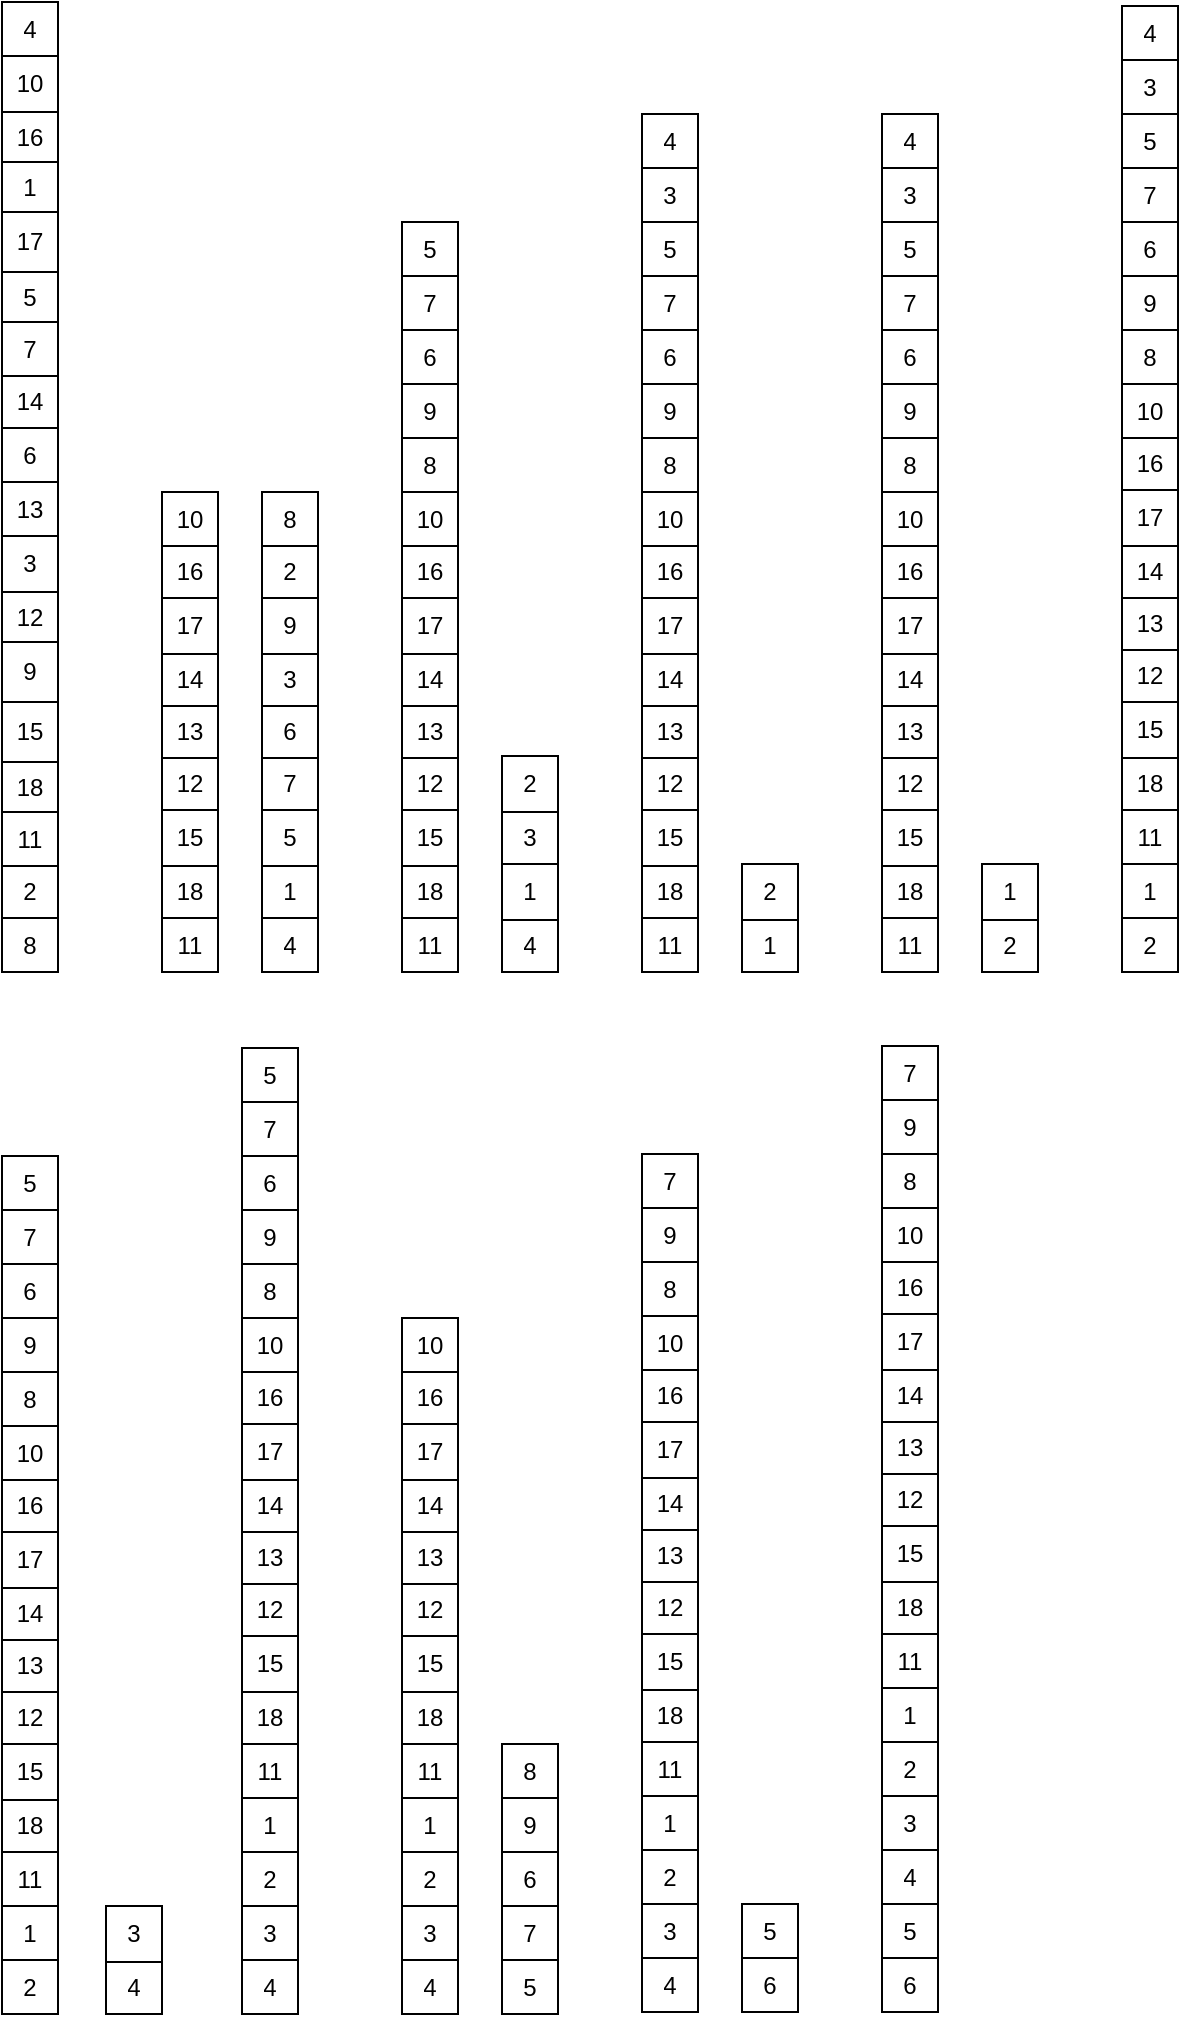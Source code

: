 <mxfile>
    <diagram name="ページ1のバックアップ" id="75i8CgayD4jQPjUyfH2e">
        <mxGraphModel dx="856" dy="2985" grid="1" gridSize="10" guides="1" tooltips="1" connect="1" arrows="1" fold="1" page="1" pageScale="1" pageWidth="827" pageHeight="1169" math="0" shadow="0">
            <root>
                <mxCell id="bzWoo3_G4hN2ULb09QCu-0"/>
                <mxCell id="bzWoo3_G4hN2ULb09QCu-1" parent="bzWoo3_G4hN2ULb09QCu-0"/>
                <mxCell id="bzWoo3_G4hN2ULb09QCu-2" value="" style="shape=table;startSize=0;container=1;collapsible=0;childLayout=tableLayout;" parent="bzWoo3_G4hN2ULb09QCu-1" vertex="1">
                    <mxGeometry x="120" y="-1121" width="28" height="240" as="geometry"/>
                </mxCell>
                <mxCell id="bzWoo3_G4hN2ULb09QCu-3" value="" style="shape=tableRow;horizontal=0;startSize=0;swimlaneHead=0;swimlaneBody=0;top=0;left=0;bottom=0;right=0;collapsible=0;dropTarget=0;fillColor=none;points=[[0,0.5],[1,0.5]];portConstraint=eastwest;" parent="bzWoo3_G4hN2ULb09QCu-2" vertex="1">
                    <mxGeometry width="28" height="27" as="geometry"/>
                </mxCell>
                <mxCell id="bzWoo3_G4hN2ULb09QCu-4" value="10" style="shape=partialRectangle;html=1;whiteSpace=wrap;connectable=0;overflow=hidden;fillColor=none;top=0;left=0;bottom=0;right=0;pointerEvents=1;" parent="bzWoo3_G4hN2ULb09QCu-3" vertex="1">
                    <mxGeometry width="28" height="27" as="geometry">
                        <mxRectangle width="28" height="27" as="alternateBounds"/>
                    </mxGeometry>
                </mxCell>
                <mxCell id="bzWoo3_G4hN2ULb09QCu-5" value="" style="shape=tableRow;horizontal=0;startSize=0;swimlaneHead=0;swimlaneBody=0;top=0;left=0;bottom=0;right=0;collapsible=0;dropTarget=0;fillColor=none;points=[[0,0.5],[1,0.5]];portConstraint=eastwest;" parent="bzWoo3_G4hN2ULb09QCu-2" vertex="1">
                    <mxGeometry y="27" width="28" height="26" as="geometry"/>
                </mxCell>
                <mxCell id="bzWoo3_G4hN2ULb09QCu-6" value="16" style="shape=partialRectangle;html=1;whiteSpace=wrap;connectable=0;overflow=hidden;fillColor=none;top=0;left=0;bottom=0;right=0;pointerEvents=1;" parent="bzWoo3_G4hN2ULb09QCu-5" vertex="1">
                    <mxGeometry width="28" height="26" as="geometry">
                        <mxRectangle width="28" height="26" as="alternateBounds"/>
                    </mxGeometry>
                </mxCell>
                <mxCell id="bzWoo3_G4hN2ULb09QCu-7" value="" style="shape=tableRow;horizontal=0;startSize=0;swimlaneHead=0;swimlaneBody=0;top=0;left=0;bottom=0;right=0;collapsible=0;dropTarget=0;fillColor=none;points=[[0,0.5],[1,0.5]];portConstraint=eastwest;" parent="bzWoo3_G4hN2ULb09QCu-2" vertex="1">
                    <mxGeometry y="53" width="28" height="28" as="geometry"/>
                </mxCell>
                <mxCell id="bzWoo3_G4hN2ULb09QCu-8" value="17" style="shape=partialRectangle;html=1;whiteSpace=wrap;connectable=0;overflow=hidden;fillColor=none;top=0;left=0;bottom=0;right=0;pointerEvents=1;" parent="bzWoo3_G4hN2ULb09QCu-7" vertex="1">
                    <mxGeometry width="28" height="28" as="geometry">
                        <mxRectangle width="28" height="28" as="alternateBounds"/>
                    </mxGeometry>
                </mxCell>
                <mxCell id="bzWoo3_G4hN2ULb09QCu-9" value="" style="shape=tableRow;horizontal=0;startSize=0;swimlaneHead=0;swimlaneBody=0;top=0;left=0;bottom=0;right=0;collapsible=0;dropTarget=0;fillColor=none;points=[[0,0.5],[1,0.5]];portConstraint=eastwest;" parent="bzWoo3_G4hN2ULb09QCu-2" vertex="1">
                    <mxGeometry y="81" width="28" height="26" as="geometry"/>
                </mxCell>
                <mxCell id="bzWoo3_G4hN2ULb09QCu-10" value="14" style="shape=partialRectangle;html=1;whiteSpace=wrap;connectable=0;overflow=hidden;fillColor=none;top=0;left=0;bottom=0;right=0;pointerEvents=1;" parent="bzWoo3_G4hN2ULb09QCu-9" vertex="1">
                    <mxGeometry width="28" height="26" as="geometry">
                        <mxRectangle width="28" height="26" as="alternateBounds"/>
                    </mxGeometry>
                </mxCell>
                <mxCell id="bzWoo3_G4hN2ULb09QCu-11" value="" style="shape=tableRow;horizontal=0;startSize=0;swimlaneHead=0;swimlaneBody=0;top=0;left=0;bottom=0;right=0;collapsible=0;dropTarget=0;fillColor=none;points=[[0,0.5],[1,0.5]];portConstraint=eastwest;" parent="bzWoo3_G4hN2ULb09QCu-2" vertex="1">
                    <mxGeometry y="107" width="28" height="26" as="geometry"/>
                </mxCell>
                <mxCell id="bzWoo3_G4hN2ULb09QCu-12" value="13" style="shape=partialRectangle;html=1;whiteSpace=wrap;connectable=0;overflow=hidden;fillColor=none;top=0;left=0;bottom=0;right=0;pointerEvents=1;" parent="bzWoo3_G4hN2ULb09QCu-11" vertex="1">
                    <mxGeometry width="28" height="26" as="geometry">
                        <mxRectangle width="28" height="26" as="alternateBounds"/>
                    </mxGeometry>
                </mxCell>
                <mxCell id="bzWoo3_G4hN2ULb09QCu-13" value="" style="shape=tableRow;horizontal=0;startSize=0;swimlaneHead=0;swimlaneBody=0;top=0;left=0;bottom=0;right=0;collapsible=0;dropTarget=0;fillColor=none;points=[[0,0.5],[1,0.5]];portConstraint=eastwest;" parent="bzWoo3_G4hN2ULb09QCu-2" vertex="1">
                    <mxGeometry y="133" width="28" height="26" as="geometry"/>
                </mxCell>
                <mxCell id="bzWoo3_G4hN2ULb09QCu-14" value="12" style="shape=partialRectangle;html=1;whiteSpace=wrap;connectable=0;overflow=hidden;fillColor=none;top=0;left=0;bottom=0;right=0;pointerEvents=1;" parent="bzWoo3_G4hN2ULb09QCu-13" vertex="1">
                    <mxGeometry width="28" height="26" as="geometry">
                        <mxRectangle width="28" height="26" as="alternateBounds"/>
                    </mxGeometry>
                </mxCell>
                <mxCell id="bzWoo3_G4hN2ULb09QCu-15" value="" style="shape=tableRow;horizontal=0;startSize=0;swimlaneHead=0;swimlaneBody=0;top=0;left=0;bottom=0;right=0;collapsible=0;dropTarget=0;fillColor=none;points=[[0,0.5],[1,0.5]];portConstraint=eastwest;" parent="bzWoo3_G4hN2ULb09QCu-2" vertex="1">
                    <mxGeometry y="159" width="28" height="28" as="geometry"/>
                </mxCell>
                <mxCell id="bzWoo3_G4hN2ULb09QCu-16" value="15" style="shape=partialRectangle;html=1;whiteSpace=wrap;connectable=0;overflow=hidden;fillColor=none;top=0;left=0;bottom=0;right=0;pointerEvents=1;" parent="bzWoo3_G4hN2ULb09QCu-15" vertex="1">
                    <mxGeometry width="28" height="28" as="geometry">
                        <mxRectangle width="28" height="28" as="alternateBounds"/>
                    </mxGeometry>
                </mxCell>
                <mxCell id="bzWoo3_G4hN2ULb09QCu-17" value="" style="shape=tableRow;horizontal=0;startSize=0;swimlaneHead=0;swimlaneBody=0;top=0;left=0;bottom=0;right=0;collapsible=0;dropTarget=0;fillColor=none;points=[[0,0.5],[1,0.5]];portConstraint=eastwest;" parent="bzWoo3_G4hN2ULb09QCu-2" vertex="1">
                    <mxGeometry y="187" width="28" height="26" as="geometry"/>
                </mxCell>
                <mxCell id="bzWoo3_G4hN2ULb09QCu-18" value="18" style="shape=partialRectangle;html=1;whiteSpace=wrap;connectable=0;overflow=hidden;fillColor=none;top=0;left=0;bottom=0;right=0;pointerEvents=1;" parent="bzWoo3_G4hN2ULb09QCu-17" vertex="1">
                    <mxGeometry width="28" height="26" as="geometry">
                        <mxRectangle width="28" height="26" as="alternateBounds"/>
                    </mxGeometry>
                </mxCell>
                <mxCell id="bzWoo3_G4hN2ULb09QCu-19" value="" style="shape=tableRow;horizontal=0;startSize=0;swimlaneHead=0;swimlaneBody=0;top=0;left=0;bottom=0;right=0;collapsible=0;dropTarget=0;fillColor=none;points=[[0,0.5],[1,0.5]];portConstraint=eastwest;" parent="bzWoo3_G4hN2ULb09QCu-2" vertex="1">
                    <mxGeometry y="213" width="28" height="27" as="geometry"/>
                </mxCell>
                <mxCell id="bzWoo3_G4hN2ULb09QCu-20" value="11" style="shape=partialRectangle;html=1;whiteSpace=wrap;connectable=0;overflow=hidden;fillColor=none;top=0;left=0;bottom=0;right=0;pointerEvents=1;" parent="bzWoo3_G4hN2ULb09QCu-19" vertex="1">
                    <mxGeometry width="28" height="27" as="geometry">
                        <mxRectangle width="28" height="27" as="alternateBounds"/>
                    </mxGeometry>
                </mxCell>
                <mxCell id="bzWoo3_G4hN2ULb09QCu-21" value="" style="shape=table;startSize=0;container=1;collapsible=0;childLayout=tableLayout;" parent="bzWoo3_G4hN2ULb09QCu-1" vertex="1">
                    <mxGeometry x="40" y="-1366" width="28" height="485" as="geometry"/>
                </mxCell>
                <mxCell id="bzWoo3_G4hN2ULb09QCu-22" value="" style="shape=tableRow;horizontal=0;startSize=0;swimlaneHead=0;swimlaneBody=0;top=0;left=0;bottom=0;right=0;collapsible=0;dropTarget=0;fillColor=none;points=[[0,0.5],[1,0.5]];portConstraint=eastwest;" parent="bzWoo3_G4hN2ULb09QCu-21" vertex="1">
                    <mxGeometry width="28" height="27" as="geometry"/>
                </mxCell>
                <mxCell id="bzWoo3_G4hN2ULb09QCu-23" value="4" style="shape=partialRectangle;html=1;whiteSpace=wrap;connectable=0;overflow=hidden;fillColor=none;top=0;left=0;bottom=0;right=0;pointerEvents=1;" parent="bzWoo3_G4hN2ULb09QCu-22" vertex="1">
                    <mxGeometry width="28" height="27" as="geometry">
                        <mxRectangle width="28" height="27" as="alternateBounds"/>
                    </mxGeometry>
                </mxCell>
                <mxCell id="bzWoo3_G4hN2ULb09QCu-24" value="" style="shape=tableRow;horizontal=0;startSize=0;swimlaneHead=0;swimlaneBody=0;top=0;left=0;bottom=0;right=0;collapsible=0;dropTarget=0;fillColor=none;points=[[0,0.5],[1,0.5]];portConstraint=eastwest;" parent="bzWoo3_G4hN2ULb09QCu-21" vertex="1">
                    <mxGeometry y="27" width="28" height="28" as="geometry"/>
                </mxCell>
                <mxCell id="bzWoo3_G4hN2ULb09QCu-25" value="10" style="shape=partialRectangle;html=1;whiteSpace=wrap;connectable=0;overflow=hidden;fillColor=none;top=0;left=0;bottom=0;right=0;pointerEvents=1;" parent="bzWoo3_G4hN2ULb09QCu-24" vertex="1">
                    <mxGeometry width="28" height="28" as="geometry">
                        <mxRectangle width="28" height="28" as="alternateBounds"/>
                    </mxGeometry>
                </mxCell>
                <mxCell id="bzWoo3_G4hN2ULb09QCu-26" value="" style="shape=tableRow;horizontal=0;startSize=0;swimlaneHead=0;swimlaneBody=0;top=0;left=0;bottom=0;right=0;collapsible=0;dropTarget=0;fillColor=none;points=[[0,0.5],[1,0.5]];portConstraint=eastwest;" parent="bzWoo3_G4hN2ULb09QCu-21" vertex="1">
                    <mxGeometry y="55" width="28" height="25" as="geometry"/>
                </mxCell>
                <mxCell id="bzWoo3_G4hN2ULb09QCu-27" value="16" style="shape=partialRectangle;html=1;whiteSpace=wrap;connectable=0;overflow=hidden;fillColor=none;top=0;left=0;bottom=0;right=0;pointerEvents=1;" parent="bzWoo3_G4hN2ULb09QCu-26" vertex="1">
                    <mxGeometry width="28" height="25" as="geometry">
                        <mxRectangle width="28" height="25" as="alternateBounds"/>
                    </mxGeometry>
                </mxCell>
                <mxCell id="bzWoo3_G4hN2ULb09QCu-28" value="" style="shape=tableRow;horizontal=0;startSize=0;swimlaneHead=0;swimlaneBody=0;top=0;left=0;bottom=0;right=0;collapsible=0;dropTarget=0;fillColor=none;points=[[0,0.5],[1,0.5]];portConstraint=eastwest;" parent="bzWoo3_G4hN2ULb09QCu-21" vertex="1">
                    <mxGeometry y="80" width="28" height="25" as="geometry"/>
                </mxCell>
                <mxCell id="bzWoo3_G4hN2ULb09QCu-29" value="1" style="shape=partialRectangle;html=1;whiteSpace=wrap;connectable=0;overflow=hidden;fillColor=none;top=0;left=0;bottom=0;right=0;pointerEvents=1;" parent="bzWoo3_G4hN2ULb09QCu-28" vertex="1">
                    <mxGeometry width="28" height="25" as="geometry">
                        <mxRectangle width="28" height="25" as="alternateBounds"/>
                    </mxGeometry>
                </mxCell>
                <mxCell id="bzWoo3_G4hN2ULb09QCu-30" value="" style="shape=tableRow;horizontal=0;startSize=0;swimlaneHead=0;swimlaneBody=0;top=0;left=0;bottom=0;right=0;collapsible=0;dropTarget=0;fillColor=none;points=[[0,0.5],[1,0.5]];portConstraint=eastwest;" parent="bzWoo3_G4hN2ULb09QCu-21" vertex="1">
                    <mxGeometry y="105" width="28" height="30" as="geometry"/>
                </mxCell>
                <mxCell id="bzWoo3_G4hN2ULb09QCu-31" value="17" style="shape=partialRectangle;html=1;whiteSpace=wrap;connectable=0;overflow=hidden;fillColor=none;top=0;left=0;bottom=0;right=0;pointerEvents=1;" parent="bzWoo3_G4hN2ULb09QCu-30" vertex="1">
                    <mxGeometry width="28" height="30" as="geometry">
                        <mxRectangle width="28" height="30" as="alternateBounds"/>
                    </mxGeometry>
                </mxCell>
                <mxCell id="bzWoo3_G4hN2ULb09QCu-32" value="" style="shape=tableRow;horizontal=0;startSize=0;swimlaneHead=0;swimlaneBody=0;top=0;left=0;bottom=0;right=0;collapsible=0;dropTarget=0;fillColor=none;points=[[0,0.5],[1,0.5]];portConstraint=eastwest;" parent="bzWoo3_G4hN2ULb09QCu-21" vertex="1">
                    <mxGeometry y="135" width="28" height="25" as="geometry"/>
                </mxCell>
                <mxCell id="bzWoo3_G4hN2ULb09QCu-33" value="5" style="shape=partialRectangle;html=1;whiteSpace=wrap;connectable=0;overflow=hidden;fillColor=none;top=0;left=0;bottom=0;right=0;pointerEvents=1;" parent="bzWoo3_G4hN2ULb09QCu-32" vertex="1">
                    <mxGeometry width="28" height="25" as="geometry">
                        <mxRectangle width="28" height="25" as="alternateBounds"/>
                    </mxGeometry>
                </mxCell>
                <mxCell id="bzWoo3_G4hN2ULb09QCu-34" value="" style="shape=tableRow;horizontal=0;startSize=0;swimlaneHead=0;swimlaneBody=0;top=0;left=0;bottom=0;right=0;collapsible=0;dropTarget=0;fillColor=none;points=[[0,0.5],[1,0.5]];portConstraint=eastwest;" parent="bzWoo3_G4hN2ULb09QCu-21" vertex="1">
                    <mxGeometry y="160" width="28" height="27" as="geometry"/>
                </mxCell>
                <mxCell id="bzWoo3_G4hN2ULb09QCu-35" value="7" style="shape=partialRectangle;html=1;whiteSpace=wrap;connectable=0;overflow=hidden;fillColor=none;top=0;left=0;bottom=0;right=0;pointerEvents=1;" parent="bzWoo3_G4hN2ULb09QCu-34" vertex="1">
                    <mxGeometry width="28" height="27" as="geometry">
                        <mxRectangle width="28" height="27" as="alternateBounds"/>
                    </mxGeometry>
                </mxCell>
                <mxCell id="bzWoo3_G4hN2ULb09QCu-36" value="" style="shape=tableRow;horizontal=0;startSize=0;swimlaneHead=0;swimlaneBody=0;top=0;left=0;bottom=0;right=0;collapsible=0;dropTarget=0;fillColor=none;points=[[0,0.5],[1,0.5]];portConstraint=eastwest;" parent="bzWoo3_G4hN2ULb09QCu-21" vertex="1">
                    <mxGeometry y="187" width="28" height="26" as="geometry"/>
                </mxCell>
                <mxCell id="bzWoo3_G4hN2ULb09QCu-37" value="14" style="shape=partialRectangle;html=1;whiteSpace=wrap;connectable=0;overflow=hidden;fillColor=none;top=0;left=0;bottom=0;right=0;pointerEvents=1;" parent="bzWoo3_G4hN2ULb09QCu-36" vertex="1">
                    <mxGeometry width="28" height="26" as="geometry">
                        <mxRectangle width="28" height="26" as="alternateBounds"/>
                    </mxGeometry>
                </mxCell>
                <mxCell id="bzWoo3_G4hN2ULb09QCu-38" value="" style="shape=tableRow;horizontal=0;startSize=0;swimlaneHead=0;swimlaneBody=0;top=0;left=0;bottom=0;right=0;collapsible=0;dropTarget=0;fillColor=none;points=[[0,0.5],[1,0.5]];portConstraint=eastwest;" parent="bzWoo3_G4hN2ULb09QCu-21" vertex="1">
                    <mxGeometry y="213" width="28" height="27" as="geometry"/>
                </mxCell>
                <mxCell id="bzWoo3_G4hN2ULb09QCu-39" value="6" style="shape=partialRectangle;html=1;whiteSpace=wrap;connectable=0;overflow=hidden;fillColor=none;top=0;left=0;bottom=0;right=0;pointerEvents=1;" parent="bzWoo3_G4hN2ULb09QCu-38" vertex="1">
                    <mxGeometry width="28" height="27" as="geometry">
                        <mxRectangle width="28" height="27" as="alternateBounds"/>
                    </mxGeometry>
                </mxCell>
                <mxCell id="bzWoo3_G4hN2ULb09QCu-40" value="" style="shape=tableRow;horizontal=0;startSize=0;swimlaneHead=0;swimlaneBody=0;top=0;left=0;bottom=0;right=0;collapsible=0;dropTarget=0;fillColor=none;points=[[0,0.5],[1,0.5]];portConstraint=eastwest;" parent="bzWoo3_G4hN2ULb09QCu-21" vertex="1">
                    <mxGeometry y="240" width="28" height="27" as="geometry"/>
                </mxCell>
                <mxCell id="bzWoo3_G4hN2ULb09QCu-41" value="13" style="shape=partialRectangle;html=1;whiteSpace=wrap;connectable=0;overflow=hidden;fillColor=none;top=0;left=0;bottom=0;right=0;pointerEvents=1;" parent="bzWoo3_G4hN2ULb09QCu-40" vertex="1">
                    <mxGeometry width="28" height="27" as="geometry">
                        <mxRectangle width="28" height="27" as="alternateBounds"/>
                    </mxGeometry>
                </mxCell>
                <mxCell id="bzWoo3_G4hN2ULb09QCu-42" value="" style="shape=tableRow;horizontal=0;startSize=0;swimlaneHead=0;swimlaneBody=0;top=0;left=0;bottom=0;right=0;collapsible=0;dropTarget=0;fillColor=none;points=[[0,0.5],[1,0.5]];portConstraint=eastwest;" parent="bzWoo3_G4hN2ULb09QCu-21" vertex="1">
                    <mxGeometry y="267" width="28" height="28" as="geometry"/>
                </mxCell>
                <mxCell id="bzWoo3_G4hN2ULb09QCu-43" value="3" style="shape=partialRectangle;html=1;whiteSpace=wrap;connectable=0;overflow=hidden;fillColor=none;top=0;left=0;bottom=0;right=0;pointerEvents=1;" parent="bzWoo3_G4hN2ULb09QCu-42" vertex="1">
                    <mxGeometry width="28" height="28" as="geometry">
                        <mxRectangle width="28" height="28" as="alternateBounds"/>
                    </mxGeometry>
                </mxCell>
                <mxCell id="bzWoo3_G4hN2ULb09QCu-44" value="" style="shape=tableRow;horizontal=0;startSize=0;swimlaneHead=0;swimlaneBody=0;top=0;left=0;bottom=0;right=0;collapsible=0;dropTarget=0;fillColor=none;points=[[0,0.5],[1,0.5]];portConstraint=eastwest;" parent="bzWoo3_G4hN2ULb09QCu-21" vertex="1">
                    <mxGeometry y="295" width="28" height="25" as="geometry"/>
                </mxCell>
                <mxCell id="bzWoo3_G4hN2ULb09QCu-45" value="12" style="shape=partialRectangle;html=1;whiteSpace=wrap;connectable=0;overflow=hidden;fillColor=none;top=0;left=0;bottom=0;right=0;pointerEvents=1;" parent="bzWoo3_G4hN2ULb09QCu-44" vertex="1">
                    <mxGeometry width="28" height="25" as="geometry">
                        <mxRectangle width="28" height="25" as="alternateBounds"/>
                    </mxGeometry>
                </mxCell>
                <mxCell id="bzWoo3_G4hN2ULb09QCu-46" value="" style="shape=tableRow;horizontal=0;startSize=0;swimlaneHead=0;swimlaneBody=0;top=0;left=0;bottom=0;right=0;collapsible=0;dropTarget=0;fillColor=none;points=[[0,0.5],[1,0.5]];portConstraint=eastwest;" parent="bzWoo3_G4hN2ULb09QCu-21" vertex="1">
                    <mxGeometry y="320" width="28" height="30" as="geometry"/>
                </mxCell>
                <mxCell id="bzWoo3_G4hN2ULb09QCu-47" value="9" style="shape=partialRectangle;html=1;whiteSpace=wrap;connectable=0;overflow=hidden;fillColor=none;top=0;left=0;bottom=0;right=0;pointerEvents=1;" parent="bzWoo3_G4hN2ULb09QCu-46" vertex="1">
                    <mxGeometry width="28" height="30" as="geometry">
                        <mxRectangle width="28" height="30" as="alternateBounds"/>
                    </mxGeometry>
                </mxCell>
                <mxCell id="bzWoo3_G4hN2ULb09QCu-48" value="" style="shape=tableRow;horizontal=0;startSize=0;swimlaneHead=0;swimlaneBody=0;top=0;left=0;bottom=0;right=0;collapsible=0;dropTarget=0;fillColor=none;points=[[0,0.5],[1,0.5]];portConstraint=eastwest;" parent="bzWoo3_G4hN2ULb09QCu-21" vertex="1">
                    <mxGeometry y="350" width="28" height="30" as="geometry"/>
                </mxCell>
                <mxCell id="bzWoo3_G4hN2ULb09QCu-49" value="15" style="shape=partialRectangle;html=1;whiteSpace=wrap;connectable=0;overflow=hidden;fillColor=none;top=0;left=0;bottom=0;right=0;pointerEvents=1;" parent="bzWoo3_G4hN2ULb09QCu-48" vertex="1">
                    <mxGeometry width="28" height="30" as="geometry">
                        <mxRectangle width="28" height="30" as="alternateBounds"/>
                    </mxGeometry>
                </mxCell>
                <mxCell id="bzWoo3_G4hN2ULb09QCu-50" value="" style="shape=tableRow;horizontal=0;startSize=0;swimlaneHead=0;swimlaneBody=0;top=0;left=0;bottom=0;right=0;collapsible=0;dropTarget=0;fillColor=none;points=[[0,0.5],[1,0.5]];portConstraint=eastwest;" parent="bzWoo3_G4hN2ULb09QCu-21" vertex="1">
                    <mxGeometry y="380" width="28" height="25" as="geometry"/>
                </mxCell>
                <mxCell id="bzWoo3_G4hN2ULb09QCu-51" value="18" style="shape=partialRectangle;html=1;whiteSpace=wrap;connectable=0;overflow=hidden;fillColor=none;top=0;left=0;bottom=0;right=0;pointerEvents=1;" parent="bzWoo3_G4hN2ULb09QCu-50" vertex="1">
                    <mxGeometry width="28" height="25" as="geometry">
                        <mxRectangle width="28" height="25" as="alternateBounds"/>
                    </mxGeometry>
                </mxCell>
                <mxCell id="bzWoo3_G4hN2ULb09QCu-52" value="" style="shape=tableRow;horizontal=0;startSize=0;swimlaneHead=0;swimlaneBody=0;top=0;left=0;bottom=0;right=0;collapsible=0;dropTarget=0;fillColor=none;points=[[0,0.5],[1,0.5]];portConstraint=eastwest;" parent="bzWoo3_G4hN2ULb09QCu-21" vertex="1">
                    <mxGeometry y="405" width="28" height="27" as="geometry"/>
                </mxCell>
                <mxCell id="bzWoo3_G4hN2ULb09QCu-53" value="11" style="shape=partialRectangle;html=1;whiteSpace=wrap;connectable=0;overflow=hidden;fillColor=none;top=0;left=0;bottom=0;right=0;pointerEvents=1;" parent="bzWoo3_G4hN2ULb09QCu-52" vertex="1">
                    <mxGeometry width="28" height="27" as="geometry">
                        <mxRectangle width="28" height="27" as="alternateBounds"/>
                    </mxGeometry>
                </mxCell>
                <mxCell id="bzWoo3_G4hN2ULb09QCu-54" value="" style="shape=tableRow;horizontal=0;startSize=0;swimlaneHead=0;swimlaneBody=0;top=0;left=0;bottom=0;right=0;collapsible=0;dropTarget=0;fillColor=none;points=[[0,0.5],[1,0.5]];portConstraint=eastwest;" parent="bzWoo3_G4hN2ULb09QCu-21" vertex="1">
                    <mxGeometry y="432" width="28" height="26" as="geometry"/>
                </mxCell>
                <mxCell id="bzWoo3_G4hN2ULb09QCu-55" value="2" style="shape=partialRectangle;html=1;whiteSpace=wrap;connectable=0;overflow=hidden;fillColor=none;top=0;left=0;bottom=0;right=0;pointerEvents=1;" parent="bzWoo3_G4hN2ULb09QCu-54" vertex="1">
                    <mxGeometry width="28" height="26" as="geometry">
                        <mxRectangle width="28" height="26" as="alternateBounds"/>
                    </mxGeometry>
                </mxCell>
                <mxCell id="bzWoo3_G4hN2ULb09QCu-56" value="" style="shape=tableRow;horizontal=0;startSize=0;swimlaneHead=0;swimlaneBody=0;top=0;left=0;bottom=0;right=0;collapsible=0;dropTarget=0;fillColor=none;points=[[0,0.5],[1,0.5]];portConstraint=eastwest;" parent="bzWoo3_G4hN2ULb09QCu-21" vertex="1">
                    <mxGeometry y="458" width="28" height="27" as="geometry"/>
                </mxCell>
                <mxCell id="bzWoo3_G4hN2ULb09QCu-57" value="8" style="shape=partialRectangle;html=1;whiteSpace=wrap;connectable=0;overflow=hidden;fillColor=none;top=0;left=0;bottom=0;right=0;pointerEvents=1;" parent="bzWoo3_G4hN2ULb09QCu-56" vertex="1">
                    <mxGeometry width="28" height="27" as="geometry">
                        <mxRectangle width="28" height="27" as="alternateBounds"/>
                    </mxGeometry>
                </mxCell>
                <mxCell id="bzWoo3_G4hN2ULb09QCu-58" value="" style="shape=table;startSize=0;container=1;collapsible=0;childLayout=tableLayout;" parent="bzWoo3_G4hN2ULb09QCu-1" vertex="1">
                    <mxGeometry x="170" y="-1121" width="28" height="240" as="geometry"/>
                </mxCell>
                <mxCell id="bzWoo3_G4hN2ULb09QCu-59" value="" style="shape=tableRow;horizontal=0;startSize=0;swimlaneHead=0;swimlaneBody=0;top=0;left=0;bottom=0;right=0;collapsible=0;dropTarget=0;fillColor=none;points=[[0,0.5],[1,0.5]];portConstraint=eastwest;" parent="bzWoo3_G4hN2ULb09QCu-58" vertex="1">
                    <mxGeometry width="28" height="27" as="geometry"/>
                </mxCell>
                <mxCell id="bzWoo3_G4hN2ULb09QCu-60" value="8" style="shape=partialRectangle;html=1;whiteSpace=wrap;connectable=0;overflow=hidden;fillColor=none;top=0;left=0;bottom=0;right=0;pointerEvents=1;" parent="bzWoo3_G4hN2ULb09QCu-59" vertex="1">
                    <mxGeometry width="28" height="27" as="geometry">
                        <mxRectangle width="28" height="27" as="alternateBounds"/>
                    </mxGeometry>
                </mxCell>
                <mxCell id="bzWoo3_G4hN2ULb09QCu-61" value="" style="shape=tableRow;horizontal=0;startSize=0;swimlaneHead=0;swimlaneBody=0;top=0;left=0;bottom=0;right=0;collapsible=0;dropTarget=0;fillColor=none;points=[[0,0.5],[1,0.5]];portConstraint=eastwest;" parent="bzWoo3_G4hN2ULb09QCu-58" vertex="1">
                    <mxGeometry y="27" width="28" height="26" as="geometry"/>
                </mxCell>
                <mxCell id="bzWoo3_G4hN2ULb09QCu-62" value="2" style="shape=partialRectangle;html=1;whiteSpace=wrap;connectable=0;overflow=hidden;fillColor=none;top=0;left=0;bottom=0;right=0;pointerEvents=1;" parent="bzWoo3_G4hN2ULb09QCu-61" vertex="1">
                    <mxGeometry width="28" height="26" as="geometry">
                        <mxRectangle width="28" height="26" as="alternateBounds"/>
                    </mxGeometry>
                </mxCell>
                <mxCell id="bzWoo3_G4hN2ULb09QCu-63" value="" style="shape=tableRow;horizontal=0;startSize=0;swimlaneHead=0;swimlaneBody=0;top=0;left=0;bottom=0;right=0;collapsible=0;dropTarget=0;fillColor=none;points=[[0,0.5],[1,0.5]];portConstraint=eastwest;" parent="bzWoo3_G4hN2ULb09QCu-58" vertex="1">
                    <mxGeometry y="53" width="28" height="28" as="geometry"/>
                </mxCell>
                <mxCell id="bzWoo3_G4hN2ULb09QCu-64" value="9" style="shape=partialRectangle;html=1;whiteSpace=wrap;connectable=0;overflow=hidden;fillColor=none;top=0;left=0;bottom=0;right=0;pointerEvents=1;" parent="bzWoo3_G4hN2ULb09QCu-63" vertex="1">
                    <mxGeometry width="28" height="28" as="geometry">
                        <mxRectangle width="28" height="28" as="alternateBounds"/>
                    </mxGeometry>
                </mxCell>
                <mxCell id="bzWoo3_G4hN2ULb09QCu-65" value="" style="shape=tableRow;horizontal=0;startSize=0;swimlaneHead=0;swimlaneBody=0;top=0;left=0;bottom=0;right=0;collapsible=0;dropTarget=0;fillColor=none;points=[[0,0.5],[1,0.5]];portConstraint=eastwest;" parent="bzWoo3_G4hN2ULb09QCu-58" vertex="1">
                    <mxGeometry y="81" width="28" height="26" as="geometry"/>
                </mxCell>
                <mxCell id="bzWoo3_G4hN2ULb09QCu-66" value="3" style="shape=partialRectangle;html=1;whiteSpace=wrap;connectable=0;overflow=hidden;fillColor=none;top=0;left=0;bottom=0;right=0;pointerEvents=1;" parent="bzWoo3_G4hN2ULb09QCu-65" vertex="1">
                    <mxGeometry width="28" height="26" as="geometry">
                        <mxRectangle width="28" height="26" as="alternateBounds"/>
                    </mxGeometry>
                </mxCell>
                <mxCell id="bzWoo3_G4hN2ULb09QCu-67" value="" style="shape=tableRow;horizontal=0;startSize=0;swimlaneHead=0;swimlaneBody=0;top=0;left=0;bottom=0;right=0;collapsible=0;dropTarget=0;fillColor=none;points=[[0,0.5],[1,0.5]];portConstraint=eastwest;" parent="bzWoo3_G4hN2ULb09QCu-58" vertex="1">
                    <mxGeometry y="107" width="28" height="26" as="geometry"/>
                </mxCell>
                <mxCell id="bzWoo3_G4hN2ULb09QCu-68" value="6" style="shape=partialRectangle;html=1;whiteSpace=wrap;connectable=0;overflow=hidden;fillColor=none;top=0;left=0;bottom=0;right=0;pointerEvents=1;" parent="bzWoo3_G4hN2ULb09QCu-67" vertex="1">
                    <mxGeometry width="28" height="26" as="geometry">
                        <mxRectangle width="28" height="26" as="alternateBounds"/>
                    </mxGeometry>
                </mxCell>
                <mxCell id="bzWoo3_G4hN2ULb09QCu-69" value="" style="shape=tableRow;horizontal=0;startSize=0;swimlaneHead=0;swimlaneBody=0;top=0;left=0;bottom=0;right=0;collapsible=0;dropTarget=0;fillColor=none;points=[[0,0.5],[1,0.5]];portConstraint=eastwest;" parent="bzWoo3_G4hN2ULb09QCu-58" vertex="1">
                    <mxGeometry y="133" width="28" height="26" as="geometry"/>
                </mxCell>
                <mxCell id="bzWoo3_G4hN2ULb09QCu-70" value="7" style="shape=partialRectangle;html=1;whiteSpace=wrap;connectable=0;overflow=hidden;fillColor=none;top=0;left=0;bottom=0;right=0;pointerEvents=1;" parent="bzWoo3_G4hN2ULb09QCu-69" vertex="1">
                    <mxGeometry width="28" height="26" as="geometry">
                        <mxRectangle width="28" height="26" as="alternateBounds"/>
                    </mxGeometry>
                </mxCell>
                <mxCell id="bzWoo3_G4hN2ULb09QCu-71" value="" style="shape=tableRow;horizontal=0;startSize=0;swimlaneHead=0;swimlaneBody=0;top=0;left=0;bottom=0;right=0;collapsible=0;dropTarget=0;fillColor=none;points=[[0,0.5],[1,0.5]];portConstraint=eastwest;" parent="bzWoo3_G4hN2ULb09QCu-58" vertex="1">
                    <mxGeometry y="159" width="28" height="28" as="geometry"/>
                </mxCell>
                <mxCell id="bzWoo3_G4hN2ULb09QCu-72" value="5" style="shape=partialRectangle;html=1;whiteSpace=wrap;connectable=0;overflow=hidden;fillColor=none;top=0;left=0;bottom=0;right=0;pointerEvents=1;" parent="bzWoo3_G4hN2ULb09QCu-71" vertex="1">
                    <mxGeometry width="28" height="28" as="geometry">
                        <mxRectangle width="28" height="28" as="alternateBounds"/>
                    </mxGeometry>
                </mxCell>
                <mxCell id="bzWoo3_G4hN2ULb09QCu-73" value="" style="shape=tableRow;horizontal=0;startSize=0;swimlaneHead=0;swimlaneBody=0;top=0;left=0;bottom=0;right=0;collapsible=0;dropTarget=0;fillColor=none;points=[[0,0.5],[1,0.5]];portConstraint=eastwest;" parent="bzWoo3_G4hN2ULb09QCu-58" vertex="1">
                    <mxGeometry y="187" width="28" height="26" as="geometry"/>
                </mxCell>
                <mxCell id="bzWoo3_G4hN2ULb09QCu-74" value="1" style="shape=partialRectangle;html=1;whiteSpace=wrap;connectable=0;overflow=hidden;fillColor=none;top=0;left=0;bottom=0;right=0;pointerEvents=1;" parent="bzWoo3_G4hN2ULb09QCu-73" vertex="1">
                    <mxGeometry width="28" height="26" as="geometry">
                        <mxRectangle width="28" height="26" as="alternateBounds"/>
                    </mxGeometry>
                </mxCell>
                <mxCell id="bzWoo3_G4hN2ULb09QCu-75" value="" style="shape=tableRow;horizontal=0;startSize=0;swimlaneHead=0;swimlaneBody=0;top=0;left=0;bottom=0;right=0;collapsible=0;dropTarget=0;fillColor=none;points=[[0,0.5],[1,0.5]];portConstraint=eastwest;" parent="bzWoo3_G4hN2ULb09QCu-58" vertex="1">
                    <mxGeometry y="213" width="28" height="27" as="geometry"/>
                </mxCell>
                <mxCell id="bzWoo3_G4hN2ULb09QCu-76" value="4" style="shape=partialRectangle;html=1;whiteSpace=wrap;connectable=0;overflow=hidden;fillColor=none;top=0;left=0;bottom=0;right=0;pointerEvents=1;" parent="bzWoo3_G4hN2ULb09QCu-75" vertex="1">
                    <mxGeometry width="28" height="27" as="geometry">
                        <mxRectangle width="28" height="27" as="alternateBounds"/>
                    </mxGeometry>
                </mxCell>
                <mxCell id="bzWoo3_G4hN2ULb09QCu-77" value="" style="shape=table;startSize=0;container=1;collapsible=0;childLayout=tableLayout;" parent="bzWoo3_G4hN2ULb09QCu-1" vertex="1">
                    <mxGeometry x="240" y="-1256" width="28" height="375" as="geometry"/>
                </mxCell>
                <mxCell id="bzWoo3_G4hN2ULb09QCu-78" style="shape=tableRow;horizontal=0;startSize=0;swimlaneHead=0;swimlaneBody=0;top=0;left=0;bottom=0;right=0;collapsible=0;dropTarget=0;fillColor=none;points=[[0,0.5],[1,0.5]];portConstraint=eastwest;" parent="bzWoo3_G4hN2ULb09QCu-77" vertex="1">
                    <mxGeometry width="28" height="27" as="geometry"/>
                </mxCell>
                <mxCell id="bzWoo3_G4hN2ULb09QCu-79" value="5" style="shape=partialRectangle;html=1;whiteSpace=wrap;connectable=0;overflow=hidden;fillColor=none;top=0;left=0;bottom=0;right=0;pointerEvents=1;" parent="bzWoo3_G4hN2ULb09QCu-78" vertex="1">
                    <mxGeometry width="28" height="27" as="geometry">
                        <mxRectangle width="28" height="27" as="alternateBounds"/>
                    </mxGeometry>
                </mxCell>
                <mxCell id="bzWoo3_G4hN2ULb09QCu-80" style="shape=tableRow;horizontal=0;startSize=0;swimlaneHead=0;swimlaneBody=0;top=0;left=0;bottom=0;right=0;collapsible=0;dropTarget=0;fillColor=none;points=[[0,0.5],[1,0.5]];portConstraint=eastwest;" parent="bzWoo3_G4hN2ULb09QCu-77" vertex="1">
                    <mxGeometry y="27" width="28" height="27" as="geometry"/>
                </mxCell>
                <mxCell id="bzWoo3_G4hN2ULb09QCu-81" value="7" style="shape=partialRectangle;html=1;whiteSpace=wrap;connectable=0;overflow=hidden;fillColor=none;top=0;left=0;bottom=0;right=0;pointerEvents=1;" parent="bzWoo3_G4hN2ULb09QCu-80" vertex="1">
                    <mxGeometry width="28" height="27" as="geometry">
                        <mxRectangle width="28" height="27" as="alternateBounds"/>
                    </mxGeometry>
                </mxCell>
                <mxCell id="bzWoo3_G4hN2ULb09QCu-82" style="shape=tableRow;horizontal=0;startSize=0;swimlaneHead=0;swimlaneBody=0;top=0;left=0;bottom=0;right=0;collapsible=0;dropTarget=0;fillColor=none;points=[[0,0.5],[1,0.5]];portConstraint=eastwest;" parent="bzWoo3_G4hN2ULb09QCu-77" vertex="1">
                    <mxGeometry y="54" width="28" height="27" as="geometry"/>
                </mxCell>
                <mxCell id="bzWoo3_G4hN2ULb09QCu-83" value="6" style="shape=partialRectangle;html=1;whiteSpace=wrap;connectable=0;overflow=hidden;fillColor=none;top=0;left=0;bottom=0;right=0;pointerEvents=1;" parent="bzWoo3_G4hN2ULb09QCu-82" vertex="1">
                    <mxGeometry width="28" height="27" as="geometry">
                        <mxRectangle width="28" height="27" as="alternateBounds"/>
                    </mxGeometry>
                </mxCell>
                <mxCell id="bzWoo3_G4hN2ULb09QCu-84" style="shape=tableRow;horizontal=0;startSize=0;swimlaneHead=0;swimlaneBody=0;top=0;left=0;bottom=0;right=0;collapsible=0;dropTarget=0;fillColor=none;points=[[0,0.5],[1,0.5]];portConstraint=eastwest;" parent="bzWoo3_G4hN2ULb09QCu-77" vertex="1">
                    <mxGeometry y="81" width="28" height="27" as="geometry"/>
                </mxCell>
                <mxCell id="bzWoo3_G4hN2ULb09QCu-85" value="9" style="shape=partialRectangle;html=1;whiteSpace=wrap;connectable=0;overflow=hidden;fillColor=none;top=0;left=0;bottom=0;right=0;pointerEvents=1;" parent="bzWoo3_G4hN2ULb09QCu-84" vertex="1">
                    <mxGeometry width="28" height="27" as="geometry">
                        <mxRectangle width="28" height="27" as="alternateBounds"/>
                    </mxGeometry>
                </mxCell>
                <mxCell id="bzWoo3_G4hN2ULb09QCu-86" style="shape=tableRow;horizontal=0;startSize=0;swimlaneHead=0;swimlaneBody=0;top=0;left=0;bottom=0;right=0;collapsible=0;dropTarget=0;fillColor=none;points=[[0,0.5],[1,0.5]];portConstraint=eastwest;" parent="bzWoo3_G4hN2ULb09QCu-77" vertex="1">
                    <mxGeometry y="108" width="28" height="27" as="geometry"/>
                </mxCell>
                <mxCell id="bzWoo3_G4hN2ULb09QCu-87" value="8" style="shape=partialRectangle;html=1;whiteSpace=wrap;connectable=0;overflow=hidden;fillColor=none;top=0;left=0;bottom=0;right=0;pointerEvents=1;" parent="bzWoo3_G4hN2ULb09QCu-86" vertex="1">
                    <mxGeometry width="28" height="27" as="geometry">
                        <mxRectangle width="28" height="27" as="alternateBounds"/>
                    </mxGeometry>
                </mxCell>
                <mxCell id="bzWoo3_G4hN2ULb09QCu-88" value="" style="shape=tableRow;horizontal=0;startSize=0;swimlaneHead=0;swimlaneBody=0;top=0;left=0;bottom=0;right=0;collapsible=0;dropTarget=0;fillColor=none;points=[[0,0.5],[1,0.5]];portConstraint=eastwest;" parent="bzWoo3_G4hN2ULb09QCu-77" vertex="1">
                    <mxGeometry y="135" width="28" height="27" as="geometry"/>
                </mxCell>
                <mxCell id="bzWoo3_G4hN2ULb09QCu-89" value="10" style="shape=partialRectangle;html=1;whiteSpace=wrap;connectable=0;overflow=hidden;fillColor=none;top=0;left=0;bottom=0;right=0;pointerEvents=1;" parent="bzWoo3_G4hN2ULb09QCu-88" vertex="1">
                    <mxGeometry width="28" height="27" as="geometry">
                        <mxRectangle width="28" height="27" as="alternateBounds"/>
                    </mxGeometry>
                </mxCell>
                <mxCell id="bzWoo3_G4hN2ULb09QCu-90" value="" style="shape=tableRow;horizontal=0;startSize=0;swimlaneHead=0;swimlaneBody=0;top=0;left=0;bottom=0;right=0;collapsible=0;dropTarget=0;fillColor=none;points=[[0,0.5],[1,0.5]];portConstraint=eastwest;" parent="bzWoo3_G4hN2ULb09QCu-77" vertex="1">
                    <mxGeometry y="162" width="28" height="26" as="geometry"/>
                </mxCell>
                <mxCell id="bzWoo3_G4hN2ULb09QCu-91" value="16" style="shape=partialRectangle;html=1;whiteSpace=wrap;connectable=0;overflow=hidden;fillColor=none;top=0;left=0;bottom=0;right=0;pointerEvents=1;" parent="bzWoo3_G4hN2ULb09QCu-90" vertex="1">
                    <mxGeometry width="28" height="26" as="geometry">
                        <mxRectangle width="28" height="26" as="alternateBounds"/>
                    </mxGeometry>
                </mxCell>
                <mxCell id="bzWoo3_G4hN2ULb09QCu-92" value="" style="shape=tableRow;horizontal=0;startSize=0;swimlaneHead=0;swimlaneBody=0;top=0;left=0;bottom=0;right=0;collapsible=0;dropTarget=0;fillColor=none;points=[[0,0.5],[1,0.5]];portConstraint=eastwest;" parent="bzWoo3_G4hN2ULb09QCu-77" vertex="1">
                    <mxGeometry y="188" width="28" height="28" as="geometry"/>
                </mxCell>
                <mxCell id="bzWoo3_G4hN2ULb09QCu-93" value="17" style="shape=partialRectangle;html=1;whiteSpace=wrap;connectable=0;overflow=hidden;fillColor=none;top=0;left=0;bottom=0;right=0;pointerEvents=1;" parent="bzWoo3_G4hN2ULb09QCu-92" vertex="1">
                    <mxGeometry width="28" height="28" as="geometry">
                        <mxRectangle width="28" height="28" as="alternateBounds"/>
                    </mxGeometry>
                </mxCell>
                <mxCell id="bzWoo3_G4hN2ULb09QCu-94" value="" style="shape=tableRow;horizontal=0;startSize=0;swimlaneHead=0;swimlaneBody=0;top=0;left=0;bottom=0;right=0;collapsible=0;dropTarget=0;fillColor=none;points=[[0,0.5],[1,0.5]];portConstraint=eastwest;" parent="bzWoo3_G4hN2ULb09QCu-77" vertex="1">
                    <mxGeometry y="216" width="28" height="26" as="geometry"/>
                </mxCell>
                <mxCell id="bzWoo3_G4hN2ULb09QCu-95" value="14" style="shape=partialRectangle;html=1;whiteSpace=wrap;connectable=0;overflow=hidden;fillColor=none;top=0;left=0;bottom=0;right=0;pointerEvents=1;" parent="bzWoo3_G4hN2ULb09QCu-94" vertex="1">
                    <mxGeometry width="28" height="26" as="geometry">
                        <mxRectangle width="28" height="26" as="alternateBounds"/>
                    </mxGeometry>
                </mxCell>
                <mxCell id="bzWoo3_G4hN2ULb09QCu-96" value="" style="shape=tableRow;horizontal=0;startSize=0;swimlaneHead=0;swimlaneBody=0;top=0;left=0;bottom=0;right=0;collapsible=0;dropTarget=0;fillColor=none;points=[[0,0.5],[1,0.5]];portConstraint=eastwest;" parent="bzWoo3_G4hN2ULb09QCu-77" vertex="1">
                    <mxGeometry y="242" width="28" height="26" as="geometry"/>
                </mxCell>
                <mxCell id="bzWoo3_G4hN2ULb09QCu-97" value="13" style="shape=partialRectangle;html=1;whiteSpace=wrap;connectable=0;overflow=hidden;fillColor=none;top=0;left=0;bottom=0;right=0;pointerEvents=1;" parent="bzWoo3_G4hN2ULb09QCu-96" vertex="1">
                    <mxGeometry width="28" height="26" as="geometry">
                        <mxRectangle width="28" height="26" as="alternateBounds"/>
                    </mxGeometry>
                </mxCell>
                <mxCell id="bzWoo3_G4hN2ULb09QCu-98" value="" style="shape=tableRow;horizontal=0;startSize=0;swimlaneHead=0;swimlaneBody=0;top=0;left=0;bottom=0;right=0;collapsible=0;dropTarget=0;fillColor=none;points=[[0,0.5],[1,0.5]];portConstraint=eastwest;" parent="bzWoo3_G4hN2ULb09QCu-77" vertex="1">
                    <mxGeometry y="268" width="28" height="26" as="geometry"/>
                </mxCell>
                <mxCell id="bzWoo3_G4hN2ULb09QCu-99" value="12" style="shape=partialRectangle;html=1;whiteSpace=wrap;connectable=0;overflow=hidden;fillColor=none;top=0;left=0;bottom=0;right=0;pointerEvents=1;" parent="bzWoo3_G4hN2ULb09QCu-98" vertex="1">
                    <mxGeometry width="28" height="26" as="geometry">
                        <mxRectangle width="28" height="26" as="alternateBounds"/>
                    </mxGeometry>
                </mxCell>
                <mxCell id="bzWoo3_G4hN2ULb09QCu-100" value="" style="shape=tableRow;horizontal=0;startSize=0;swimlaneHead=0;swimlaneBody=0;top=0;left=0;bottom=0;right=0;collapsible=0;dropTarget=0;fillColor=none;points=[[0,0.5],[1,0.5]];portConstraint=eastwest;" parent="bzWoo3_G4hN2ULb09QCu-77" vertex="1">
                    <mxGeometry y="294" width="28" height="28" as="geometry"/>
                </mxCell>
                <mxCell id="bzWoo3_G4hN2ULb09QCu-101" value="15" style="shape=partialRectangle;html=1;whiteSpace=wrap;connectable=0;overflow=hidden;fillColor=none;top=0;left=0;bottom=0;right=0;pointerEvents=1;" parent="bzWoo3_G4hN2ULb09QCu-100" vertex="1">
                    <mxGeometry width="28" height="28" as="geometry">
                        <mxRectangle width="28" height="28" as="alternateBounds"/>
                    </mxGeometry>
                </mxCell>
                <mxCell id="bzWoo3_G4hN2ULb09QCu-102" value="" style="shape=tableRow;horizontal=0;startSize=0;swimlaneHead=0;swimlaneBody=0;top=0;left=0;bottom=0;right=0;collapsible=0;dropTarget=0;fillColor=none;points=[[0,0.5],[1,0.5]];portConstraint=eastwest;" parent="bzWoo3_G4hN2ULb09QCu-77" vertex="1">
                    <mxGeometry y="322" width="28" height="26" as="geometry"/>
                </mxCell>
                <mxCell id="bzWoo3_G4hN2ULb09QCu-103" value="18" style="shape=partialRectangle;html=1;whiteSpace=wrap;connectable=0;overflow=hidden;fillColor=none;top=0;left=0;bottom=0;right=0;pointerEvents=1;" parent="bzWoo3_G4hN2ULb09QCu-102" vertex="1">
                    <mxGeometry width="28" height="26" as="geometry">
                        <mxRectangle width="28" height="26" as="alternateBounds"/>
                    </mxGeometry>
                </mxCell>
                <mxCell id="bzWoo3_G4hN2ULb09QCu-104" value="" style="shape=tableRow;horizontal=0;startSize=0;swimlaneHead=0;swimlaneBody=0;top=0;left=0;bottom=0;right=0;collapsible=0;dropTarget=0;fillColor=none;points=[[0,0.5],[1,0.5]];portConstraint=eastwest;" parent="bzWoo3_G4hN2ULb09QCu-77" vertex="1">
                    <mxGeometry y="348" width="28" height="27" as="geometry"/>
                </mxCell>
                <mxCell id="bzWoo3_G4hN2ULb09QCu-105" value="11" style="shape=partialRectangle;html=1;whiteSpace=wrap;connectable=0;overflow=hidden;fillColor=none;top=0;left=0;bottom=0;right=0;pointerEvents=1;" parent="bzWoo3_G4hN2ULb09QCu-104" vertex="1">
                    <mxGeometry width="28" height="27" as="geometry">
                        <mxRectangle width="28" height="27" as="alternateBounds"/>
                    </mxGeometry>
                </mxCell>
                <mxCell id="bzWoo3_G4hN2ULb09QCu-106" value="" style="shape=table;startSize=0;container=1;collapsible=0;childLayout=tableLayout;" parent="bzWoo3_G4hN2ULb09QCu-1" vertex="1">
                    <mxGeometry x="290" y="-989" width="28" height="108" as="geometry"/>
                </mxCell>
                <mxCell id="bzWoo3_G4hN2ULb09QCu-107" value="" style="shape=tableRow;horizontal=0;startSize=0;swimlaneHead=0;swimlaneBody=0;top=0;left=0;bottom=0;right=0;collapsible=0;dropTarget=0;fillColor=none;points=[[0,0.5],[1,0.5]];portConstraint=eastwest;" parent="bzWoo3_G4hN2ULb09QCu-106" vertex="1">
                    <mxGeometry width="28" height="28" as="geometry"/>
                </mxCell>
                <mxCell id="bzWoo3_G4hN2ULb09QCu-108" value="2" style="shape=partialRectangle;html=1;whiteSpace=wrap;connectable=0;overflow=hidden;fillColor=none;top=0;left=0;bottom=0;right=0;pointerEvents=1;" parent="bzWoo3_G4hN2ULb09QCu-107" vertex="1">
                    <mxGeometry width="28" height="28" as="geometry">
                        <mxRectangle width="28" height="28" as="alternateBounds"/>
                    </mxGeometry>
                </mxCell>
                <mxCell id="bzWoo3_G4hN2ULb09QCu-109" value="" style="shape=tableRow;horizontal=0;startSize=0;swimlaneHead=0;swimlaneBody=0;top=0;left=0;bottom=0;right=0;collapsible=0;dropTarget=0;fillColor=none;points=[[0,0.5],[1,0.5]];portConstraint=eastwest;" parent="bzWoo3_G4hN2ULb09QCu-106" vertex="1">
                    <mxGeometry y="28" width="28" height="26" as="geometry"/>
                </mxCell>
                <mxCell id="bzWoo3_G4hN2ULb09QCu-110" value="3" style="shape=partialRectangle;html=1;whiteSpace=wrap;connectable=0;overflow=hidden;fillColor=none;top=0;left=0;bottom=0;right=0;pointerEvents=1;" parent="bzWoo3_G4hN2ULb09QCu-109" vertex="1">
                    <mxGeometry width="28" height="26" as="geometry">
                        <mxRectangle width="28" height="26" as="alternateBounds"/>
                    </mxGeometry>
                </mxCell>
                <mxCell id="bzWoo3_G4hN2ULb09QCu-111" value="" style="shape=tableRow;horizontal=0;startSize=0;swimlaneHead=0;swimlaneBody=0;top=0;left=0;bottom=0;right=0;collapsible=0;dropTarget=0;fillColor=none;points=[[0,0.5],[1,0.5]];portConstraint=eastwest;" parent="bzWoo3_G4hN2ULb09QCu-106" vertex="1">
                    <mxGeometry y="54" width="28" height="28" as="geometry"/>
                </mxCell>
                <mxCell id="bzWoo3_G4hN2ULb09QCu-112" value="1" style="shape=partialRectangle;html=1;whiteSpace=wrap;connectable=0;overflow=hidden;fillColor=none;top=0;left=0;bottom=0;right=0;pointerEvents=1;" parent="bzWoo3_G4hN2ULb09QCu-111" vertex="1">
                    <mxGeometry width="28" height="28" as="geometry">
                        <mxRectangle width="28" height="28" as="alternateBounds"/>
                    </mxGeometry>
                </mxCell>
                <mxCell id="bzWoo3_G4hN2ULb09QCu-113" value="" style="shape=tableRow;horizontal=0;startSize=0;swimlaneHead=0;swimlaneBody=0;top=0;left=0;bottom=0;right=0;collapsible=0;dropTarget=0;fillColor=none;points=[[0,0.5],[1,0.5]];portConstraint=eastwest;" parent="bzWoo3_G4hN2ULb09QCu-106" vertex="1">
                    <mxGeometry y="82" width="28" height="26" as="geometry"/>
                </mxCell>
                <mxCell id="bzWoo3_G4hN2ULb09QCu-114" value="4" style="shape=partialRectangle;html=1;whiteSpace=wrap;connectable=0;overflow=hidden;fillColor=none;top=0;left=0;bottom=0;right=0;pointerEvents=1;" parent="bzWoo3_G4hN2ULb09QCu-113" vertex="1">
                    <mxGeometry width="28" height="26" as="geometry">
                        <mxRectangle width="28" height="26" as="alternateBounds"/>
                    </mxGeometry>
                </mxCell>
                <mxCell id="bzWoo3_G4hN2ULb09QCu-115" value="" style="shape=table;startSize=0;container=1;collapsible=0;childLayout=tableLayout;" parent="bzWoo3_G4hN2ULb09QCu-1" vertex="1">
                    <mxGeometry x="360" y="-1310" width="28" height="429" as="geometry"/>
                </mxCell>
                <mxCell id="bzWoo3_G4hN2ULb09QCu-116" style="shape=tableRow;horizontal=0;startSize=0;swimlaneHead=0;swimlaneBody=0;top=0;left=0;bottom=0;right=0;collapsible=0;dropTarget=0;fillColor=none;points=[[0,0.5],[1,0.5]];portConstraint=eastwest;" parent="bzWoo3_G4hN2ULb09QCu-115" vertex="1">
                    <mxGeometry width="28" height="27" as="geometry"/>
                </mxCell>
                <mxCell id="bzWoo3_G4hN2ULb09QCu-117" value="4" style="shape=partialRectangle;html=1;whiteSpace=wrap;connectable=0;overflow=hidden;fillColor=none;top=0;left=0;bottom=0;right=0;pointerEvents=1;" parent="bzWoo3_G4hN2ULb09QCu-116" vertex="1">
                    <mxGeometry width="28" height="27" as="geometry">
                        <mxRectangle width="28" height="27" as="alternateBounds"/>
                    </mxGeometry>
                </mxCell>
                <mxCell id="bzWoo3_G4hN2ULb09QCu-118" style="shape=tableRow;horizontal=0;startSize=0;swimlaneHead=0;swimlaneBody=0;top=0;left=0;bottom=0;right=0;collapsible=0;dropTarget=0;fillColor=none;points=[[0,0.5],[1,0.5]];portConstraint=eastwest;" parent="bzWoo3_G4hN2ULb09QCu-115" vertex="1">
                    <mxGeometry y="27" width="28" height="27" as="geometry"/>
                </mxCell>
                <mxCell id="bzWoo3_G4hN2ULb09QCu-119" value="3" style="shape=partialRectangle;html=1;whiteSpace=wrap;connectable=0;overflow=hidden;fillColor=none;top=0;left=0;bottom=0;right=0;pointerEvents=1;" parent="bzWoo3_G4hN2ULb09QCu-118" vertex="1">
                    <mxGeometry width="28" height="27" as="geometry">
                        <mxRectangle width="28" height="27" as="alternateBounds"/>
                    </mxGeometry>
                </mxCell>
                <mxCell id="bzWoo3_G4hN2ULb09QCu-120" style="shape=tableRow;horizontal=0;startSize=0;swimlaneHead=0;swimlaneBody=0;top=0;left=0;bottom=0;right=0;collapsible=0;dropTarget=0;fillColor=none;points=[[0,0.5],[1,0.5]];portConstraint=eastwest;" parent="bzWoo3_G4hN2ULb09QCu-115" vertex="1">
                    <mxGeometry y="54" width="28" height="27" as="geometry"/>
                </mxCell>
                <mxCell id="bzWoo3_G4hN2ULb09QCu-121" value="5" style="shape=partialRectangle;html=1;whiteSpace=wrap;connectable=0;overflow=hidden;fillColor=none;top=0;left=0;bottom=0;right=0;pointerEvents=1;" parent="bzWoo3_G4hN2ULb09QCu-120" vertex="1">
                    <mxGeometry width="28" height="27" as="geometry">
                        <mxRectangle width="28" height="27" as="alternateBounds"/>
                    </mxGeometry>
                </mxCell>
                <mxCell id="bzWoo3_G4hN2ULb09QCu-122" style="shape=tableRow;horizontal=0;startSize=0;swimlaneHead=0;swimlaneBody=0;top=0;left=0;bottom=0;right=0;collapsible=0;dropTarget=0;fillColor=none;points=[[0,0.5],[1,0.5]];portConstraint=eastwest;" parent="bzWoo3_G4hN2ULb09QCu-115" vertex="1">
                    <mxGeometry y="81" width="28" height="27" as="geometry"/>
                </mxCell>
                <mxCell id="bzWoo3_G4hN2ULb09QCu-123" value="7" style="shape=partialRectangle;html=1;whiteSpace=wrap;connectable=0;overflow=hidden;fillColor=none;top=0;left=0;bottom=0;right=0;pointerEvents=1;" parent="bzWoo3_G4hN2ULb09QCu-122" vertex="1">
                    <mxGeometry width="28" height="27" as="geometry">
                        <mxRectangle width="28" height="27" as="alternateBounds"/>
                    </mxGeometry>
                </mxCell>
                <mxCell id="bzWoo3_G4hN2ULb09QCu-124" style="shape=tableRow;horizontal=0;startSize=0;swimlaneHead=0;swimlaneBody=0;top=0;left=0;bottom=0;right=0;collapsible=0;dropTarget=0;fillColor=none;points=[[0,0.5],[1,0.5]];portConstraint=eastwest;" parent="bzWoo3_G4hN2ULb09QCu-115" vertex="1">
                    <mxGeometry y="108" width="28" height="27" as="geometry"/>
                </mxCell>
                <mxCell id="bzWoo3_G4hN2ULb09QCu-125" value="6" style="shape=partialRectangle;html=1;whiteSpace=wrap;connectable=0;overflow=hidden;fillColor=none;top=0;left=0;bottom=0;right=0;pointerEvents=1;" parent="bzWoo3_G4hN2ULb09QCu-124" vertex="1">
                    <mxGeometry width="28" height="27" as="geometry">
                        <mxRectangle width="28" height="27" as="alternateBounds"/>
                    </mxGeometry>
                </mxCell>
                <mxCell id="bzWoo3_G4hN2ULb09QCu-126" style="shape=tableRow;horizontal=0;startSize=0;swimlaneHead=0;swimlaneBody=0;top=0;left=0;bottom=0;right=0;collapsible=0;dropTarget=0;fillColor=none;points=[[0,0.5],[1,0.5]];portConstraint=eastwest;" parent="bzWoo3_G4hN2ULb09QCu-115" vertex="1">
                    <mxGeometry y="135" width="28" height="27" as="geometry"/>
                </mxCell>
                <mxCell id="bzWoo3_G4hN2ULb09QCu-127" value="9" style="shape=partialRectangle;html=1;whiteSpace=wrap;connectable=0;overflow=hidden;fillColor=none;top=0;left=0;bottom=0;right=0;pointerEvents=1;" parent="bzWoo3_G4hN2ULb09QCu-126" vertex="1">
                    <mxGeometry width="28" height="27" as="geometry">
                        <mxRectangle width="28" height="27" as="alternateBounds"/>
                    </mxGeometry>
                </mxCell>
                <mxCell id="bzWoo3_G4hN2ULb09QCu-128" style="shape=tableRow;horizontal=0;startSize=0;swimlaneHead=0;swimlaneBody=0;top=0;left=0;bottom=0;right=0;collapsible=0;dropTarget=0;fillColor=none;points=[[0,0.5],[1,0.5]];portConstraint=eastwest;" parent="bzWoo3_G4hN2ULb09QCu-115" vertex="1">
                    <mxGeometry y="162" width="28" height="27" as="geometry"/>
                </mxCell>
                <mxCell id="bzWoo3_G4hN2ULb09QCu-129" value="8" style="shape=partialRectangle;html=1;whiteSpace=wrap;connectable=0;overflow=hidden;fillColor=none;top=0;left=0;bottom=0;right=0;pointerEvents=1;" parent="bzWoo3_G4hN2ULb09QCu-128" vertex="1">
                    <mxGeometry width="28" height="27" as="geometry">
                        <mxRectangle width="28" height="27" as="alternateBounds"/>
                    </mxGeometry>
                </mxCell>
                <mxCell id="bzWoo3_G4hN2ULb09QCu-130" value="" style="shape=tableRow;horizontal=0;startSize=0;swimlaneHead=0;swimlaneBody=0;top=0;left=0;bottom=0;right=0;collapsible=0;dropTarget=0;fillColor=none;points=[[0,0.5],[1,0.5]];portConstraint=eastwest;" parent="bzWoo3_G4hN2ULb09QCu-115" vertex="1">
                    <mxGeometry y="189" width="28" height="27" as="geometry"/>
                </mxCell>
                <mxCell id="bzWoo3_G4hN2ULb09QCu-131" value="10" style="shape=partialRectangle;html=1;whiteSpace=wrap;connectable=0;overflow=hidden;fillColor=none;top=0;left=0;bottom=0;right=0;pointerEvents=1;" parent="bzWoo3_G4hN2ULb09QCu-130" vertex="1">
                    <mxGeometry width="28" height="27" as="geometry">
                        <mxRectangle width="28" height="27" as="alternateBounds"/>
                    </mxGeometry>
                </mxCell>
                <mxCell id="bzWoo3_G4hN2ULb09QCu-132" value="" style="shape=tableRow;horizontal=0;startSize=0;swimlaneHead=0;swimlaneBody=0;top=0;left=0;bottom=0;right=0;collapsible=0;dropTarget=0;fillColor=none;points=[[0,0.5],[1,0.5]];portConstraint=eastwest;" parent="bzWoo3_G4hN2ULb09QCu-115" vertex="1">
                    <mxGeometry y="216" width="28" height="26" as="geometry"/>
                </mxCell>
                <mxCell id="bzWoo3_G4hN2ULb09QCu-133" value="16" style="shape=partialRectangle;html=1;whiteSpace=wrap;connectable=0;overflow=hidden;fillColor=none;top=0;left=0;bottom=0;right=0;pointerEvents=1;" parent="bzWoo3_G4hN2ULb09QCu-132" vertex="1">
                    <mxGeometry width="28" height="26" as="geometry">
                        <mxRectangle width="28" height="26" as="alternateBounds"/>
                    </mxGeometry>
                </mxCell>
                <mxCell id="bzWoo3_G4hN2ULb09QCu-134" value="" style="shape=tableRow;horizontal=0;startSize=0;swimlaneHead=0;swimlaneBody=0;top=0;left=0;bottom=0;right=0;collapsible=0;dropTarget=0;fillColor=none;points=[[0,0.5],[1,0.5]];portConstraint=eastwest;" parent="bzWoo3_G4hN2ULb09QCu-115" vertex="1">
                    <mxGeometry y="242" width="28" height="28" as="geometry"/>
                </mxCell>
                <mxCell id="bzWoo3_G4hN2ULb09QCu-135" value="17" style="shape=partialRectangle;html=1;whiteSpace=wrap;connectable=0;overflow=hidden;fillColor=none;top=0;left=0;bottom=0;right=0;pointerEvents=1;" parent="bzWoo3_G4hN2ULb09QCu-134" vertex="1">
                    <mxGeometry width="28" height="28" as="geometry">
                        <mxRectangle width="28" height="28" as="alternateBounds"/>
                    </mxGeometry>
                </mxCell>
                <mxCell id="bzWoo3_G4hN2ULb09QCu-136" value="" style="shape=tableRow;horizontal=0;startSize=0;swimlaneHead=0;swimlaneBody=0;top=0;left=0;bottom=0;right=0;collapsible=0;dropTarget=0;fillColor=none;points=[[0,0.5],[1,0.5]];portConstraint=eastwest;" parent="bzWoo3_G4hN2ULb09QCu-115" vertex="1">
                    <mxGeometry y="270" width="28" height="26" as="geometry"/>
                </mxCell>
                <mxCell id="bzWoo3_G4hN2ULb09QCu-137" value="14" style="shape=partialRectangle;html=1;whiteSpace=wrap;connectable=0;overflow=hidden;fillColor=none;top=0;left=0;bottom=0;right=0;pointerEvents=1;" parent="bzWoo3_G4hN2ULb09QCu-136" vertex="1">
                    <mxGeometry width="28" height="26" as="geometry">
                        <mxRectangle width="28" height="26" as="alternateBounds"/>
                    </mxGeometry>
                </mxCell>
                <mxCell id="bzWoo3_G4hN2ULb09QCu-138" value="" style="shape=tableRow;horizontal=0;startSize=0;swimlaneHead=0;swimlaneBody=0;top=0;left=0;bottom=0;right=0;collapsible=0;dropTarget=0;fillColor=none;points=[[0,0.5],[1,0.5]];portConstraint=eastwest;" parent="bzWoo3_G4hN2ULb09QCu-115" vertex="1">
                    <mxGeometry y="296" width="28" height="26" as="geometry"/>
                </mxCell>
                <mxCell id="bzWoo3_G4hN2ULb09QCu-139" value="13" style="shape=partialRectangle;html=1;whiteSpace=wrap;connectable=0;overflow=hidden;fillColor=none;top=0;left=0;bottom=0;right=0;pointerEvents=1;" parent="bzWoo3_G4hN2ULb09QCu-138" vertex="1">
                    <mxGeometry width="28" height="26" as="geometry">
                        <mxRectangle width="28" height="26" as="alternateBounds"/>
                    </mxGeometry>
                </mxCell>
                <mxCell id="bzWoo3_G4hN2ULb09QCu-140" value="" style="shape=tableRow;horizontal=0;startSize=0;swimlaneHead=0;swimlaneBody=0;top=0;left=0;bottom=0;right=0;collapsible=0;dropTarget=0;fillColor=none;points=[[0,0.5],[1,0.5]];portConstraint=eastwest;" parent="bzWoo3_G4hN2ULb09QCu-115" vertex="1">
                    <mxGeometry y="322" width="28" height="26" as="geometry"/>
                </mxCell>
                <mxCell id="bzWoo3_G4hN2ULb09QCu-141" value="12" style="shape=partialRectangle;html=1;whiteSpace=wrap;connectable=0;overflow=hidden;fillColor=none;top=0;left=0;bottom=0;right=0;pointerEvents=1;" parent="bzWoo3_G4hN2ULb09QCu-140" vertex="1">
                    <mxGeometry width="28" height="26" as="geometry">
                        <mxRectangle width="28" height="26" as="alternateBounds"/>
                    </mxGeometry>
                </mxCell>
                <mxCell id="bzWoo3_G4hN2ULb09QCu-142" value="" style="shape=tableRow;horizontal=0;startSize=0;swimlaneHead=0;swimlaneBody=0;top=0;left=0;bottom=0;right=0;collapsible=0;dropTarget=0;fillColor=none;points=[[0,0.5],[1,0.5]];portConstraint=eastwest;" parent="bzWoo3_G4hN2ULb09QCu-115" vertex="1">
                    <mxGeometry y="348" width="28" height="28" as="geometry"/>
                </mxCell>
                <mxCell id="bzWoo3_G4hN2ULb09QCu-143" value="15" style="shape=partialRectangle;html=1;whiteSpace=wrap;connectable=0;overflow=hidden;fillColor=none;top=0;left=0;bottom=0;right=0;pointerEvents=1;" parent="bzWoo3_G4hN2ULb09QCu-142" vertex="1">
                    <mxGeometry width="28" height="28" as="geometry">
                        <mxRectangle width="28" height="28" as="alternateBounds"/>
                    </mxGeometry>
                </mxCell>
                <mxCell id="bzWoo3_G4hN2ULb09QCu-144" value="" style="shape=tableRow;horizontal=0;startSize=0;swimlaneHead=0;swimlaneBody=0;top=0;left=0;bottom=0;right=0;collapsible=0;dropTarget=0;fillColor=none;points=[[0,0.5],[1,0.5]];portConstraint=eastwest;" parent="bzWoo3_G4hN2ULb09QCu-115" vertex="1">
                    <mxGeometry y="376" width="28" height="26" as="geometry"/>
                </mxCell>
                <mxCell id="bzWoo3_G4hN2ULb09QCu-145" value="18" style="shape=partialRectangle;html=1;whiteSpace=wrap;connectable=0;overflow=hidden;fillColor=none;top=0;left=0;bottom=0;right=0;pointerEvents=1;" parent="bzWoo3_G4hN2ULb09QCu-144" vertex="1">
                    <mxGeometry width="28" height="26" as="geometry">
                        <mxRectangle width="28" height="26" as="alternateBounds"/>
                    </mxGeometry>
                </mxCell>
                <mxCell id="bzWoo3_G4hN2ULb09QCu-146" value="" style="shape=tableRow;horizontal=0;startSize=0;swimlaneHead=0;swimlaneBody=0;top=0;left=0;bottom=0;right=0;collapsible=0;dropTarget=0;fillColor=none;points=[[0,0.5],[1,0.5]];portConstraint=eastwest;" parent="bzWoo3_G4hN2ULb09QCu-115" vertex="1">
                    <mxGeometry y="402" width="28" height="27" as="geometry"/>
                </mxCell>
                <mxCell id="bzWoo3_G4hN2ULb09QCu-147" value="11" style="shape=partialRectangle;html=1;whiteSpace=wrap;connectable=0;overflow=hidden;fillColor=none;top=0;left=0;bottom=0;right=0;pointerEvents=1;" parent="bzWoo3_G4hN2ULb09QCu-146" vertex="1">
                    <mxGeometry width="28" height="27" as="geometry">
                        <mxRectangle width="28" height="27" as="alternateBounds"/>
                    </mxGeometry>
                </mxCell>
                <mxCell id="bzWoo3_G4hN2ULb09QCu-148" value="" style="shape=table;startSize=0;container=1;collapsible=0;childLayout=tableLayout;" parent="bzWoo3_G4hN2ULb09QCu-1" vertex="1">
                    <mxGeometry x="410" y="-935" width="28" height="54" as="geometry"/>
                </mxCell>
                <mxCell id="bzWoo3_G4hN2ULb09QCu-149" value="" style="shape=tableRow;horizontal=0;startSize=0;swimlaneHead=0;swimlaneBody=0;top=0;left=0;bottom=0;right=0;collapsible=0;dropTarget=0;fillColor=none;points=[[0,0.5],[1,0.5]];portConstraint=eastwest;" parent="bzWoo3_G4hN2ULb09QCu-148" vertex="1">
                    <mxGeometry width="28" height="28" as="geometry"/>
                </mxCell>
                <mxCell id="bzWoo3_G4hN2ULb09QCu-150" value="2" style="shape=partialRectangle;html=1;whiteSpace=wrap;connectable=0;overflow=hidden;fillColor=none;top=0;left=0;bottom=0;right=0;pointerEvents=1;" parent="bzWoo3_G4hN2ULb09QCu-149" vertex="1">
                    <mxGeometry width="28" height="28" as="geometry">
                        <mxRectangle width="28" height="28" as="alternateBounds"/>
                    </mxGeometry>
                </mxCell>
                <mxCell id="bzWoo3_G4hN2ULb09QCu-151" value="" style="shape=tableRow;horizontal=0;startSize=0;swimlaneHead=0;swimlaneBody=0;top=0;left=0;bottom=0;right=0;collapsible=0;dropTarget=0;fillColor=none;points=[[0,0.5],[1,0.5]];portConstraint=eastwest;" parent="bzWoo3_G4hN2ULb09QCu-148" vertex="1">
                    <mxGeometry y="28" width="28" height="26" as="geometry"/>
                </mxCell>
                <mxCell id="bzWoo3_G4hN2ULb09QCu-152" value="1" style="shape=partialRectangle;html=1;whiteSpace=wrap;connectable=0;overflow=hidden;fillColor=none;top=0;left=0;bottom=0;right=0;pointerEvents=1;" parent="bzWoo3_G4hN2ULb09QCu-151" vertex="1">
                    <mxGeometry width="28" height="26" as="geometry">
                        <mxRectangle width="28" height="26" as="alternateBounds"/>
                    </mxGeometry>
                </mxCell>
                <mxCell id="bzWoo3_G4hN2ULb09QCu-153" value="" style="shape=table;startSize=0;container=1;collapsible=0;childLayout=tableLayout;" parent="bzWoo3_G4hN2ULb09QCu-1" vertex="1">
                    <mxGeometry x="480" y="-1310" width="28" height="429" as="geometry"/>
                </mxCell>
                <mxCell id="bzWoo3_G4hN2ULb09QCu-154" style="shape=tableRow;horizontal=0;startSize=0;swimlaneHead=0;swimlaneBody=0;top=0;left=0;bottom=0;right=0;collapsible=0;dropTarget=0;fillColor=none;points=[[0,0.5],[1,0.5]];portConstraint=eastwest;" parent="bzWoo3_G4hN2ULb09QCu-153" vertex="1">
                    <mxGeometry width="28" height="27" as="geometry"/>
                </mxCell>
                <mxCell id="bzWoo3_G4hN2ULb09QCu-155" value="4" style="shape=partialRectangle;html=1;whiteSpace=wrap;connectable=0;overflow=hidden;fillColor=none;top=0;left=0;bottom=0;right=0;pointerEvents=1;" parent="bzWoo3_G4hN2ULb09QCu-154" vertex="1">
                    <mxGeometry width="28" height="27" as="geometry">
                        <mxRectangle width="28" height="27" as="alternateBounds"/>
                    </mxGeometry>
                </mxCell>
                <mxCell id="bzWoo3_G4hN2ULb09QCu-156" style="shape=tableRow;horizontal=0;startSize=0;swimlaneHead=0;swimlaneBody=0;top=0;left=0;bottom=0;right=0;collapsible=0;dropTarget=0;fillColor=none;points=[[0,0.5],[1,0.5]];portConstraint=eastwest;" parent="bzWoo3_G4hN2ULb09QCu-153" vertex="1">
                    <mxGeometry y="27" width="28" height="27" as="geometry"/>
                </mxCell>
                <mxCell id="bzWoo3_G4hN2ULb09QCu-157" value="3" style="shape=partialRectangle;html=1;whiteSpace=wrap;connectable=0;overflow=hidden;fillColor=none;top=0;left=0;bottom=0;right=0;pointerEvents=1;" parent="bzWoo3_G4hN2ULb09QCu-156" vertex="1">
                    <mxGeometry width="28" height="27" as="geometry">
                        <mxRectangle width="28" height="27" as="alternateBounds"/>
                    </mxGeometry>
                </mxCell>
                <mxCell id="bzWoo3_G4hN2ULb09QCu-158" style="shape=tableRow;horizontal=0;startSize=0;swimlaneHead=0;swimlaneBody=0;top=0;left=0;bottom=0;right=0;collapsible=0;dropTarget=0;fillColor=none;points=[[0,0.5],[1,0.5]];portConstraint=eastwest;" parent="bzWoo3_G4hN2ULb09QCu-153" vertex="1">
                    <mxGeometry y="54" width="28" height="27" as="geometry"/>
                </mxCell>
                <mxCell id="bzWoo3_G4hN2ULb09QCu-159" value="5" style="shape=partialRectangle;html=1;whiteSpace=wrap;connectable=0;overflow=hidden;fillColor=none;top=0;left=0;bottom=0;right=0;pointerEvents=1;" parent="bzWoo3_G4hN2ULb09QCu-158" vertex="1">
                    <mxGeometry width="28" height="27" as="geometry">
                        <mxRectangle width="28" height="27" as="alternateBounds"/>
                    </mxGeometry>
                </mxCell>
                <mxCell id="bzWoo3_G4hN2ULb09QCu-160" style="shape=tableRow;horizontal=0;startSize=0;swimlaneHead=0;swimlaneBody=0;top=0;left=0;bottom=0;right=0;collapsible=0;dropTarget=0;fillColor=none;points=[[0,0.5],[1,0.5]];portConstraint=eastwest;" parent="bzWoo3_G4hN2ULb09QCu-153" vertex="1">
                    <mxGeometry y="81" width="28" height="27" as="geometry"/>
                </mxCell>
                <mxCell id="bzWoo3_G4hN2ULb09QCu-161" value="7" style="shape=partialRectangle;html=1;whiteSpace=wrap;connectable=0;overflow=hidden;fillColor=none;top=0;left=0;bottom=0;right=0;pointerEvents=1;" parent="bzWoo3_G4hN2ULb09QCu-160" vertex="1">
                    <mxGeometry width="28" height="27" as="geometry">
                        <mxRectangle width="28" height="27" as="alternateBounds"/>
                    </mxGeometry>
                </mxCell>
                <mxCell id="bzWoo3_G4hN2ULb09QCu-162" style="shape=tableRow;horizontal=0;startSize=0;swimlaneHead=0;swimlaneBody=0;top=0;left=0;bottom=0;right=0;collapsible=0;dropTarget=0;fillColor=none;points=[[0,0.5],[1,0.5]];portConstraint=eastwest;" parent="bzWoo3_G4hN2ULb09QCu-153" vertex="1">
                    <mxGeometry y="108" width="28" height="27" as="geometry"/>
                </mxCell>
                <mxCell id="bzWoo3_G4hN2ULb09QCu-163" value="6" style="shape=partialRectangle;html=1;whiteSpace=wrap;connectable=0;overflow=hidden;fillColor=none;top=0;left=0;bottom=0;right=0;pointerEvents=1;" parent="bzWoo3_G4hN2ULb09QCu-162" vertex="1">
                    <mxGeometry width="28" height="27" as="geometry">
                        <mxRectangle width="28" height="27" as="alternateBounds"/>
                    </mxGeometry>
                </mxCell>
                <mxCell id="bzWoo3_G4hN2ULb09QCu-164" style="shape=tableRow;horizontal=0;startSize=0;swimlaneHead=0;swimlaneBody=0;top=0;left=0;bottom=0;right=0;collapsible=0;dropTarget=0;fillColor=none;points=[[0,0.5],[1,0.5]];portConstraint=eastwest;" parent="bzWoo3_G4hN2ULb09QCu-153" vertex="1">
                    <mxGeometry y="135" width="28" height="27" as="geometry"/>
                </mxCell>
                <mxCell id="bzWoo3_G4hN2ULb09QCu-165" value="9" style="shape=partialRectangle;html=1;whiteSpace=wrap;connectable=0;overflow=hidden;fillColor=none;top=0;left=0;bottom=0;right=0;pointerEvents=1;" parent="bzWoo3_G4hN2ULb09QCu-164" vertex="1">
                    <mxGeometry width="28" height="27" as="geometry">
                        <mxRectangle width="28" height="27" as="alternateBounds"/>
                    </mxGeometry>
                </mxCell>
                <mxCell id="bzWoo3_G4hN2ULb09QCu-166" style="shape=tableRow;horizontal=0;startSize=0;swimlaneHead=0;swimlaneBody=0;top=0;left=0;bottom=0;right=0;collapsible=0;dropTarget=0;fillColor=none;points=[[0,0.5],[1,0.5]];portConstraint=eastwest;" parent="bzWoo3_G4hN2ULb09QCu-153" vertex="1">
                    <mxGeometry y="162" width="28" height="27" as="geometry"/>
                </mxCell>
                <mxCell id="bzWoo3_G4hN2ULb09QCu-167" value="8" style="shape=partialRectangle;html=1;whiteSpace=wrap;connectable=0;overflow=hidden;fillColor=none;top=0;left=0;bottom=0;right=0;pointerEvents=1;" parent="bzWoo3_G4hN2ULb09QCu-166" vertex="1">
                    <mxGeometry width="28" height="27" as="geometry">
                        <mxRectangle width="28" height="27" as="alternateBounds"/>
                    </mxGeometry>
                </mxCell>
                <mxCell id="bzWoo3_G4hN2ULb09QCu-168" value="" style="shape=tableRow;horizontal=0;startSize=0;swimlaneHead=0;swimlaneBody=0;top=0;left=0;bottom=0;right=0;collapsible=0;dropTarget=0;fillColor=none;points=[[0,0.5],[1,0.5]];portConstraint=eastwest;" parent="bzWoo3_G4hN2ULb09QCu-153" vertex="1">
                    <mxGeometry y="189" width="28" height="27" as="geometry"/>
                </mxCell>
                <mxCell id="bzWoo3_G4hN2ULb09QCu-169" value="10" style="shape=partialRectangle;html=1;whiteSpace=wrap;connectable=0;overflow=hidden;fillColor=none;top=0;left=0;bottom=0;right=0;pointerEvents=1;" parent="bzWoo3_G4hN2ULb09QCu-168" vertex="1">
                    <mxGeometry width="28" height="27" as="geometry">
                        <mxRectangle width="28" height="27" as="alternateBounds"/>
                    </mxGeometry>
                </mxCell>
                <mxCell id="bzWoo3_G4hN2ULb09QCu-170" value="" style="shape=tableRow;horizontal=0;startSize=0;swimlaneHead=0;swimlaneBody=0;top=0;left=0;bottom=0;right=0;collapsible=0;dropTarget=0;fillColor=none;points=[[0,0.5],[1,0.5]];portConstraint=eastwest;" parent="bzWoo3_G4hN2ULb09QCu-153" vertex="1">
                    <mxGeometry y="216" width="28" height="26" as="geometry"/>
                </mxCell>
                <mxCell id="bzWoo3_G4hN2ULb09QCu-171" value="16" style="shape=partialRectangle;html=1;whiteSpace=wrap;connectable=0;overflow=hidden;fillColor=none;top=0;left=0;bottom=0;right=0;pointerEvents=1;" parent="bzWoo3_G4hN2ULb09QCu-170" vertex="1">
                    <mxGeometry width="28" height="26" as="geometry">
                        <mxRectangle width="28" height="26" as="alternateBounds"/>
                    </mxGeometry>
                </mxCell>
                <mxCell id="bzWoo3_G4hN2ULb09QCu-172" value="" style="shape=tableRow;horizontal=0;startSize=0;swimlaneHead=0;swimlaneBody=0;top=0;left=0;bottom=0;right=0;collapsible=0;dropTarget=0;fillColor=none;points=[[0,0.5],[1,0.5]];portConstraint=eastwest;" parent="bzWoo3_G4hN2ULb09QCu-153" vertex="1">
                    <mxGeometry y="242" width="28" height="28" as="geometry"/>
                </mxCell>
                <mxCell id="bzWoo3_G4hN2ULb09QCu-173" value="17" style="shape=partialRectangle;html=1;whiteSpace=wrap;connectable=0;overflow=hidden;fillColor=none;top=0;left=0;bottom=0;right=0;pointerEvents=1;" parent="bzWoo3_G4hN2ULb09QCu-172" vertex="1">
                    <mxGeometry width="28" height="28" as="geometry">
                        <mxRectangle width="28" height="28" as="alternateBounds"/>
                    </mxGeometry>
                </mxCell>
                <mxCell id="bzWoo3_G4hN2ULb09QCu-174" value="" style="shape=tableRow;horizontal=0;startSize=0;swimlaneHead=0;swimlaneBody=0;top=0;left=0;bottom=0;right=0;collapsible=0;dropTarget=0;fillColor=none;points=[[0,0.5],[1,0.5]];portConstraint=eastwest;" parent="bzWoo3_G4hN2ULb09QCu-153" vertex="1">
                    <mxGeometry y="270" width="28" height="26" as="geometry"/>
                </mxCell>
                <mxCell id="bzWoo3_G4hN2ULb09QCu-175" value="14" style="shape=partialRectangle;html=1;whiteSpace=wrap;connectable=0;overflow=hidden;fillColor=none;top=0;left=0;bottom=0;right=0;pointerEvents=1;" parent="bzWoo3_G4hN2ULb09QCu-174" vertex="1">
                    <mxGeometry width="28" height="26" as="geometry">
                        <mxRectangle width="28" height="26" as="alternateBounds"/>
                    </mxGeometry>
                </mxCell>
                <mxCell id="bzWoo3_G4hN2ULb09QCu-176" value="" style="shape=tableRow;horizontal=0;startSize=0;swimlaneHead=0;swimlaneBody=0;top=0;left=0;bottom=0;right=0;collapsible=0;dropTarget=0;fillColor=none;points=[[0,0.5],[1,0.5]];portConstraint=eastwest;" parent="bzWoo3_G4hN2ULb09QCu-153" vertex="1">
                    <mxGeometry y="296" width="28" height="26" as="geometry"/>
                </mxCell>
                <mxCell id="bzWoo3_G4hN2ULb09QCu-177" value="13" style="shape=partialRectangle;html=1;whiteSpace=wrap;connectable=0;overflow=hidden;fillColor=none;top=0;left=0;bottom=0;right=0;pointerEvents=1;" parent="bzWoo3_G4hN2ULb09QCu-176" vertex="1">
                    <mxGeometry width="28" height="26" as="geometry">
                        <mxRectangle width="28" height="26" as="alternateBounds"/>
                    </mxGeometry>
                </mxCell>
                <mxCell id="bzWoo3_G4hN2ULb09QCu-178" value="" style="shape=tableRow;horizontal=0;startSize=0;swimlaneHead=0;swimlaneBody=0;top=0;left=0;bottom=0;right=0;collapsible=0;dropTarget=0;fillColor=none;points=[[0,0.5],[1,0.5]];portConstraint=eastwest;" parent="bzWoo3_G4hN2ULb09QCu-153" vertex="1">
                    <mxGeometry y="322" width="28" height="26" as="geometry"/>
                </mxCell>
                <mxCell id="bzWoo3_G4hN2ULb09QCu-179" value="12" style="shape=partialRectangle;html=1;whiteSpace=wrap;connectable=0;overflow=hidden;fillColor=none;top=0;left=0;bottom=0;right=0;pointerEvents=1;" parent="bzWoo3_G4hN2ULb09QCu-178" vertex="1">
                    <mxGeometry width="28" height="26" as="geometry">
                        <mxRectangle width="28" height="26" as="alternateBounds"/>
                    </mxGeometry>
                </mxCell>
                <mxCell id="bzWoo3_G4hN2ULb09QCu-180" value="" style="shape=tableRow;horizontal=0;startSize=0;swimlaneHead=0;swimlaneBody=0;top=0;left=0;bottom=0;right=0;collapsible=0;dropTarget=0;fillColor=none;points=[[0,0.5],[1,0.5]];portConstraint=eastwest;" parent="bzWoo3_G4hN2ULb09QCu-153" vertex="1">
                    <mxGeometry y="348" width="28" height="28" as="geometry"/>
                </mxCell>
                <mxCell id="bzWoo3_G4hN2ULb09QCu-181" value="15" style="shape=partialRectangle;html=1;whiteSpace=wrap;connectable=0;overflow=hidden;fillColor=none;top=0;left=0;bottom=0;right=0;pointerEvents=1;" parent="bzWoo3_G4hN2ULb09QCu-180" vertex="1">
                    <mxGeometry width="28" height="28" as="geometry">
                        <mxRectangle width="28" height="28" as="alternateBounds"/>
                    </mxGeometry>
                </mxCell>
                <mxCell id="bzWoo3_G4hN2ULb09QCu-182" value="" style="shape=tableRow;horizontal=0;startSize=0;swimlaneHead=0;swimlaneBody=0;top=0;left=0;bottom=0;right=0;collapsible=0;dropTarget=0;fillColor=none;points=[[0,0.5],[1,0.5]];portConstraint=eastwest;" parent="bzWoo3_G4hN2ULb09QCu-153" vertex="1">
                    <mxGeometry y="376" width="28" height="26" as="geometry"/>
                </mxCell>
                <mxCell id="bzWoo3_G4hN2ULb09QCu-183" value="18" style="shape=partialRectangle;html=1;whiteSpace=wrap;connectable=0;overflow=hidden;fillColor=none;top=0;left=0;bottom=0;right=0;pointerEvents=1;" parent="bzWoo3_G4hN2ULb09QCu-182" vertex="1">
                    <mxGeometry width="28" height="26" as="geometry">
                        <mxRectangle width="28" height="26" as="alternateBounds"/>
                    </mxGeometry>
                </mxCell>
                <mxCell id="bzWoo3_G4hN2ULb09QCu-184" value="" style="shape=tableRow;horizontal=0;startSize=0;swimlaneHead=0;swimlaneBody=0;top=0;left=0;bottom=0;right=0;collapsible=0;dropTarget=0;fillColor=none;points=[[0,0.5],[1,0.5]];portConstraint=eastwest;" parent="bzWoo3_G4hN2ULb09QCu-153" vertex="1">
                    <mxGeometry y="402" width="28" height="27" as="geometry"/>
                </mxCell>
                <mxCell id="bzWoo3_G4hN2ULb09QCu-185" value="11" style="shape=partialRectangle;html=1;whiteSpace=wrap;connectable=0;overflow=hidden;fillColor=none;top=0;left=0;bottom=0;right=0;pointerEvents=1;" parent="bzWoo3_G4hN2ULb09QCu-184" vertex="1">
                    <mxGeometry width="28" height="27" as="geometry">
                        <mxRectangle width="28" height="27" as="alternateBounds"/>
                    </mxGeometry>
                </mxCell>
                <mxCell id="bzWoo3_G4hN2ULb09QCu-186" value="" style="shape=table;startSize=0;container=1;collapsible=0;childLayout=tableLayout;" parent="bzWoo3_G4hN2ULb09QCu-1" vertex="1">
                    <mxGeometry x="530" y="-935" width="28" height="54" as="geometry"/>
                </mxCell>
                <mxCell id="bzWoo3_G4hN2ULb09QCu-187" value="" style="shape=tableRow;horizontal=0;startSize=0;swimlaneHead=0;swimlaneBody=0;top=0;left=0;bottom=0;right=0;collapsible=0;dropTarget=0;fillColor=none;points=[[0,0.5],[1,0.5]];portConstraint=eastwest;" parent="bzWoo3_G4hN2ULb09QCu-186" vertex="1">
                    <mxGeometry width="28" height="28" as="geometry"/>
                </mxCell>
                <mxCell id="bzWoo3_G4hN2ULb09QCu-188" value="1" style="shape=partialRectangle;html=1;whiteSpace=wrap;connectable=0;overflow=hidden;fillColor=none;top=0;left=0;bottom=0;right=0;pointerEvents=1;" parent="bzWoo3_G4hN2ULb09QCu-187" vertex="1">
                    <mxGeometry width="28" height="28" as="geometry">
                        <mxRectangle width="28" height="28" as="alternateBounds"/>
                    </mxGeometry>
                </mxCell>
                <mxCell id="bzWoo3_G4hN2ULb09QCu-189" value="" style="shape=tableRow;horizontal=0;startSize=0;swimlaneHead=0;swimlaneBody=0;top=0;left=0;bottom=0;right=0;collapsible=0;dropTarget=0;fillColor=none;points=[[0,0.5],[1,0.5]];portConstraint=eastwest;" parent="bzWoo3_G4hN2ULb09QCu-186" vertex="1">
                    <mxGeometry y="28" width="28" height="26" as="geometry"/>
                </mxCell>
                <mxCell id="bzWoo3_G4hN2ULb09QCu-190" value="2" style="shape=partialRectangle;html=1;whiteSpace=wrap;connectable=0;overflow=hidden;fillColor=none;top=0;left=0;bottom=0;right=0;pointerEvents=1;" parent="bzWoo3_G4hN2ULb09QCu-189" vertex="1">
                    <mxGeometry width="28" height="26" as="geometry">
                        <mxRectangle width="28" height="26" as="alternateBounds"/>
                    </mxGeometry>
                </mxCell>
                <mxCell id="bzWoo3_G4hN2ULb09QCu-191" value="" style="shape=table;startSize=0;container=1;collapsible=0;childLayout=tableLayout;" parent="bzWoo3_G4hN2ULb09QCu-1" vertex="1">
                    <mxGeometry x="600" y="-1364" width="28" height="483" as="geometry"/>
                </mxCell>
                <mxCell id="bzWoo3_G4hN2ULb09QCu-192" style="shape=tableRow;horizontal=0;startSize=0;swimlaneHead=0;swimlaneBody=0;top=0;left=0;bottom=0;right=0;collapsible=0;dropTarget=0;fillColor=none;points=[[0,0.5],[1,0.5]];portConstraint=eastwest;" parent="bzWoo3_G4hN2ULb09QCu-191" vertex="1">
                    <mxGeometry width="28" height="27" as="geometry"/>
                </mxCell>
                <mxCell id="bzWoo3_G4hN2ULb09QCu-193" value="4" style="shape=partialRectangle;html=1;whiteSpace=wrap;connectable=0;overflow=hidden;fillColor=none;top=0;left=0;bottom=0;right=0;pointerEvents=1;" parent="bzWoo3_G4hN2ULb09QCu-192" vertex="1">
                    <mxGeometry width="28" height="27" as="geometry">
                        <mxRectangle width="28" height="27" as="alternateBounds"/>
                    </mxGeometry>
                </mxCell>
                <mxCell id="bzWoo3_G4hN2ULb09QCu-194" style="shape=tableRow;horizontal=0;startSize=0;swimlaneHead=0;swimlaneBody=0;top=0;left=0;bottom=0;right=0;collapsible=0;dropTarget=0;fillColor=none;points=[[0,0.5],[1,0.5]];portConstraint=eastwest;" parent="bzWoo3_G4hN2ULb09QCu-191" vertex="1">
                    <mxGeometry y="27" width="28" height="27" as="geometry"/>
                </mxCell>
                <mxCell id="bzWoo3_G4hN2ULb09QCu-195" value="3" style="shape=partialRectangle;html=1;whiteSpace=wrap;connectable=0;overflow=hidden;fillColor=none;top=0;left=0;bottom=0;right=0;pointerEvents=1;" parent="bzWoo3_G4hN2ULb09QCu-194" vertex="1">
                    <mxGeometry width="28" height="27" as="geometry">
                        <mxRectangle width="28" height="27" as="alternateBounds"/>
                    </mxGeometry>
                </mxCell>
                <mxCell id="bzWoo3_G4hN2ULb09QCu-196" style="shape=tableRow;horizontal=0;startSize=0;swimlaneHead=0;swimlaneBody=0;top=0;left=0;bottom=0;right=0;collapsible=0;dropTarget=0;fillColor=none;points=[[0,0.5],[1,0.5]];portConstraint=eastwest;" parent="bzWoo3_G4hN2ULb09QCu-191" vertex="1">
                    <mxGeometry y="54" width="28" height="27" as="geometry"/>
                </mxCell>
                <mxCell id="bzWoo3_G4hN2ULb09QCu-197" value="5" style="shape=partialRectangle;html=1;whiteSpace=wrap;connectable=0;overflow=hidden;fillColor=none;top=0;left=0;bottom=0;right=0;pointerEvents=1;" parent="bzWoo3_G4hN2ULb09QCu-196" vertex="1">
                    <mxGeometry width="28" height="27" as="geometry">
                        <mxRectangle width="28" height="27" as="alternateBounds"/>
                    </mxGeometry>
                </mxCell>
                <mxCell id="bzWoo3_G4hN2ULb09QCu-198" style="shape=tableRow;horizontal=0;startSize=0;swimlaneHead=0;swimlaneBody=0;top=0;left=0;bottom=0;right=0;collapsible=0;dropTarget=0;fillColor=none;points=[[0,0.5],[1,0.5]];portConstraint=eastwest;" parent="bzWoo3_G4hN2ULb09QCu-191" vertex="1">
                    <mxGeometry y="81" width="28" height="27" as="geometry"/>
                </mxCell>
                <mxCell id="bzWoo3_G4hN2ULb09QCu-199" value="7" style="shape=partialRectangle;html=1;whiteSpace=wrap;connectable=0;overflow=hidden;fillColor=none;top=0;left=0;bottom=0;right=0;pointerEvents=1;" parent="bzWoo3_G4hN2ULb09QCu-198" vertex="1">
                    <mxGeometry width="28" height="27" as="geometry">
                        <mxRectangle width="28" height="27" as="alternateBounds"/>
                    </mxGeometry>
                </mxCell>
                <mxCell id="bzWoo3_G4hN2ULb09QCu-200" style="shape=tableRow;horizontal=0;startSize=0;swimlaneHead=0;swimlaneBody=0;top=0;left=0;bottom=0;right=0;collapsible=0;dropTarget=0;fillColor=none;points=[[0,0.5],[1,0.5]];portConstraint=eastwest;" parent="bzWoo3_G4hN2ULb09QCu-191" vertex="1">
                    <mxGeometry y="108" width="28" height="27" as="geometry"/>
                </mxCell>
                <mxCell id="bzWoo3_G4hN2ULb09QCu-201" value="6" style="shape=partialRectangle;html=1;whiteSpace=wrap;connectable=0;overflow=hidden;fillColor=none;top=0;left=0;bottom=0;right=0;pointerEvents=1;" parent="bzWoo3_G4hN2ULb09QCu-200" vertex="1">
                    <mxGeometry width="28" height="27" as="geometry">
                        <mxRectangle width="28" height="27" as="alternateBounds"/>
                    </mxGeometry>
                </mxCell>
                <mxCell id="bzWoo3_G4hN2ULb09QCu-202" style="shape=tableRow;horizontal=0;startSize=0;swimlaneHead=0;swimlaneBody=0;top=0;left=0;bottom=0;right=0;collapsible=0;dropTarget=0;fillColor=none;points=[[0,0.5],[1,0.5]];portConstraint=eastwest;" parent="bzWoo3_G4hN2ULb09QCu-191" vertex="1">
                    <mxGeometry y="135" width="28" height="27" as="geometry"/>
                </mxCell>
                <mxCell id="bzWoo3_G4hN2ULb09QCu-203" value="9" style="shape=partialRectangle;html=1;whiteSpace=wrap;connectable=0;overflow=hidden;fillColor=none;top=0;left=0;bottom=0;right=0;pointerEvents=1;" parent="bzWoo3_G4hN2ULb09QCu-202" vertex="1">
                    <mxGeometry width="28" height="27" as="geometry">
                        <mxRectangle width="28" height="27" as="alternateBounds"/>
                    </mxGeometry>
                </mxCell>
                <mxCell id="bzWoo3_G4hN2ULb09QCu-204" style="shape=tableRow;horizontal=0;startSize=0;swimlaneHead=0;swimlaneBody=0;top=0;left=0;bottom=0;right=0;collapsible=0;dropTarget=0;fillColor=none;points=[[0,0.5],[1,0.5]];portConstraint=eastwest;" parent="bzWoo3_G4hN2ULb09QCu-191" vertex="1">
                    <mxGeometry y="162" width="28" height="27" as="geometry"/>
                </mxCell>
                <mxCell id="bzWoo3_G4hN2ULb09QCu-205" value="8" style="shape=partialRectangle;html=1;whiteSpace=wrap;connectable=0;overflow=hidden;fillColor=none;top=0;left=0;bottom=0;right=0;pointerEvents=1;" parent="bzWoo3_G4hN2ULb09QCu-204" vertex="1">
                    <mxGeometry width="28" height="27" as="geometry">
                        <mxRectangle width="28" height="27" as="alternateBounds"/>
                    </mxGeometry>
                </mxCell>
                <mxCell id="bzWoo3_G4hN2ULb09QCu-206" value="" style="shape=tableRow;horizontal=0;startSize=0;swimlaneHead=0;swimlaneBody=0;top=0;left=0;bottom=0;right=0;collapsible=0;dropTarget=0;fillColor=none;points=[[0,0.5],[1,0.5]];portConstraint=eastwest;" parent="bzWoo3_G4hN2ULb09QCu-191" vertex="1">
                    <mxGeometry y="189" width="28" height="27" as="geometry"/>
                </mxCell>
                <mxCell id="bzWoo3_G4hN2ULb09QCu-207" value="10" style="shape=partialRectangle;html=1;whiteSpace=wrap;connectable=0;overflow=hidden;fillColor=none;top=0;left=0;bottom=0;right=0;pointerEvents=1;" parent="bzWoo3_G4hN2ULb09QCu-206" vertex="1">
                    <mxGeometry width="28" height="27" as="geometry">
                        <mxRectangle width="28" height="27" as="alternateBounds"/>
                    </mxGeometry>
                </mxCell>
                <mxCell id="bzWoo3_G4hN2ULb09QCu-208" value="" style="shape=tableRow;horizontal=0;startSize=0;swimlaneHead=0;swimlaneBody=0;top=0;left=0;bottom=0;right=0;collapsible=0;dropTarget=0;fillColor=none;points=[[0,0.5],[1,0.5]];portConstraint=eastwest;" parent="bzWoo3_G4hN2ULb09QCu-191" vertex="1">
                    <mxGeometry y="216" width="28" height="26" as="geometry"/>
                </mxCell>
                <mxCell id="bzWoo3_G4hN2ULb09QCu-209" value="16" style="shape=partialRectangle;html=1;whiteSpace=wrap;connectable=0;overflow=hidden;fillColor=none;top=0;left=0;bottom=0;right=0;pointerEvents=1;" parent="bzWoo3_G4hN2ULb09QCu-208" vertex="1">
                    <mxGeometry width="28" height="26" as="geometry">
                        <mxRectangle width="28" height="26" as="alternateBounds"/>
                    </mxGeometry>
                </mxCell>
                <mxCell id="bzWoo3_G4hN2ULb09QCu-210" value="" style="shape=tableRow;horizontal=0;startSize=0;swimlaneHead=0;swimlaneBody=0;top=0;left=0;bottom=0;right=0;collapsible=0;dropTarget=0;fillColor=none;points=[[0,0.5],[1,0.5]];portConstraint=eastwest;" parent="bzWoo3_G4hN2ULb09QCu-191" vertex="1">
                    <mxGeometry y="242" width="28" height="28" as="geometry"/>
                </mxCell>
                <mxCell id="bzWoo3_G4hN2ULb09QCu-211" value="17" style="shape=partialRectangle;html=1;whiteSpace=wrap;connectable=0;overflow=hidden;fillColor=none;top=0;left=0;bottom=0;right=0;pointerEvents=1;" parent="bzWoo3_G4hN2ULb09QCu-210" vertex="1">
                    <mxGeometry width="28" height="28" as="geometry">
                        <mxRectangle width="28" height="28" as="alternateBounds"/>
                    </mxGeometry>
                </mxCell>
                <mxCell id="bzWoo3_G4hN2ULb09QCu-212" value="" style="shape=tableRow;horizontal=0;startSize=0;swimlaneHead=0;swimlaneBody=0;top=0;left=0;bottom=0;right=0;collapsible=0;dropTarget=0;fillColor=none;points=[[0,0.5],[1,0.5]];portConstraint=eastwest;" parent="bzWoo3_G4hN2ULb09QCu-191" vertex="1">
                    <mxGeometry y="270" width="28" height="26" as="geometry"/>
                </mxCell>
                <mxCell id="bzWoo3_G4hN2ULb09QCu-213" value="14" style="shape=partialRectangle;html=1;whiteSpace=wrap;connectable=0;overflow=hidden;fillColor=none;top=0;left=0;bottom=0;right=0;pointerEvents=1;" parent="bzWoo3_G4hN2ULb09QCu-212" vertex="1">
                    <mxGeometry width="28" height="26" as="geometry">
                        <mxRectangle width="28" height="26" as="alternateBounds"/>
                    </mxGeometry>
                </mxCell>
                <mxCell id="bzWoo3_G4hN2ULb09QCu-214" value="" style="shape=tableRow;horizontal=0;startSize=0;swimlaneHead=0;swimlaneBody=0;top=0;left=0;bottom=0;right=0;collapsible=0;dropTarget=0;fillColor=none;points=[[0,0.5],[1,0.5]];portConstraint=eastwest;" parent="bzWoo3_G4hN2ULb09QCu-191" vertex="1">
                    <mxGeometry y="296" width="28" height="26" as="geometry"/>
                </mxCell>
                <mxCell id="bzWoo3_G4hN2ULb09QCu-215" value="13" style="shape=partialRectangle;html=1;whiteSpace=wrap;connectable=0;overflow=hidden;fillColor=none;top=0;left=0;bottom=0;right=0;pointerEvents=1;" parent="bzWoo3_G4hN2ULb09QCu-214" vertex="1">
                    <mxGeometry width="28" height="26" as="geometry">
                        <mxRectangle width="28" height="26" as="alternateBounds"/>
                    </mxGeometry>
                </mxCell>
                <mxCell id="bzWoo3_G4hN2ULb09QCu-216" value="" style="shape=tableRow;horizontal=0;startSize=0;swimlaneHead=0;swimlaneBody=0;top=0;left=0;bottom=0;right=0;collapsible=0;dropTarget=0;fillColor=none;points=[[0,0.5],[1,0.5]];portConstraint=eastwest;" parent="bzWoo3_G4hN2ULb09QCu-191" vertex="1">
                    <mxGeometry y="322" width="28" height="26" as="geometry"/>
                </mxCell>
                <mxCell id="bzWoo3_G4hN2ULb09QCu-217" value="12" style="shape=partialRectangle;html=1;whiteSpace=wrap;connectable=0;overflow=hidden;fillColor=none;top=0;left=0;bottom=0;right=0;pointerEvents=1;" parent="bzWoo3_G4hN2ULb09QCu-216" vertex="1">
                    <mxGeometry width="28" height="26" as="geometry">
                        <mxRectangle width="28" height="26" as="alternateBounds"/>
                    </mxGeometry>
                </mxCell>
                <mxCell id="bzWoo3_G4hN2ULb09QCu-218" value="" style="shape=tableRow;horizontal=0;startSize=0;swimlaneHead=0;swimlaneBody=0;top=0;left=0;bottom=0;right=0;collapsible=0;dropTarget=0;fillColor=none;points=[[0,0.5],[1,0.5]];portConstraint=eastwest;" parent="bzWoo3_G4hN2ULb09QCu-191" vertex="1">
                    <mxGeometry y="348" width="28" height="28" as="geometry"/>
                </mxCell>
                <mxCell id="bzWoo3_G4hN2ULb09QCu-219" value="15" style="shape=partialRectangle;html=1;whiteSpace=wrap;connectable=0;overflow=hidden;fillColor=none;top=0;left=0;bottom=0;right=0;pointerEvents=1;" parent="bzWoo3_G4hN2ULb09QCu-218" vertex="1">
                    <mxGeometry width="28" height="28" as="geometry">
                        <mxRectangle width="28" height="28" as="alternateBounds"/>
                    </mxGeometry>
                </mxCell>
                <mxCell id="bzWoo3_G4hN2ULb09QCu-220" value="" style="shape=tableRow;horizontal=0;startSize=0;swimlaneHead=0;swimlaneBody=0;top=0;left=0;bottom=0;right=0;collapsible=0;dropTarget=0;fillColor=none;points=[[0,0.5],[1,0.5]];portConstraint=eastwest;" parent="bzWoo3_G4hN2ULb09QCu-191" vertex="1">
                    <mxGeometry y="376" width="28" height="26" as="geometry"/>
                </mxCell>
                <mxCell id="bzWoo3_G4hN2ULb09QCu-221" value="18" style="shape=partialRectangle;html=1;whiteSpace=wrap;connectable=0;overflow=hidden;fillColor=none;top=0;left=0;bottom=0;right=0;pointerEvents=1;" parent="bzWoo3_G4hN2ULb09QCu-220" vertex="1">
                    <mxGeometry width="28" height="26" as="geometry">
                        <mxRectangle width="28" height="26" as="alternateBounds"/>
                    </mxGeometry>
                </mxCell>
                <mxCell id="bzWoo3_G4hN2ULb09QCu-222" value="" style="shape=tableRow;horizontal=0;startSize=0;swimlaneHead=0;swimlaneBody=0;top=0;left=0;bottom=0;right=0;collapsible=0;dropTarget=0;fillColor=none;points=[[0,0.5],[1,0.5]];portConstraint=eastwest;" parent="bzWoo3_G4hN2ULb09QCu-191" vertex="1">
                    <mxGeometry y="402" width="28" height="27" as="geometry"/>
                </mxCell>
                <mxCell id="bzWoo3_G4hN2ULb09QCu-223" value="11" style="shape=partialRectangle;html=1;whiteSpace=wrap;connectable=0;overflow=hidden;fillColor=none;top=0;left=0;bottom=0;right=0;pointerEvents=1;" parent="bzWoo3_G4hN2ULb09QCu-222" vertex="1">
                    <mxGeometry width="28" height="27" as="geometry">
                        <mxRectangle width="28" height="27" as="alternateBounds"/>
                    </mxGeometry>
                </mxCell>
                <mxCell id="bzWoo3_G4hN2ULb09QCu-224" style="shape=tableRow;horizontal=0;startSize=0;swimlaneHead=0;swimlaneBody=0;top=0;left=0;bottom=0;right=0;collapsible=0;dropTarget=0;fillColor=none;points=[[0,0.5],[1,0.5]];portConstraint=eastwest;" parent="bzWoo3_G4hN2ULb09QCu-191" vertex="1">
                    <mxGeometry y="429" width="28" height="27" as="geometry"/>
                </mxCell>
                <mxCell id="bzWoo3_G4hN2ULb09QCu-225" value="1" style="shape=partialRectangle;html=1;whiteSpace=wrap;connectable=0;overflow=hidden;fillColor=none;top=0;left=0;bottom=0;right=0;pointerEvents=1;" parent="bzWoo3_G4hN2ULb09QCu-224" vertex="1">
                    <mxGeometry width="28" height="27" as="geometry">
                        <mxRectangle width="28" height="27" as="alternateBounds"/>
                    </mxGeometry>
                </mxCell>
                <mxCell id="bzWoo3_G4hN2ULb09QCu-226" style="shape=tableRow;horizontal=0;startSize=0;swimlaneHead=0;swimlaneBody=0;top=0;left=0;bottom=0;right=0;collapsible=0;dropTarget=0;fillColor=none;points=[[0,0.5],[1,0.5]];portConstraint=eastwest;" parent="bzWoo3_G4hN2ULb09QCu-191" vertex="1">
                    <mxGeometry y="456" width="28" height="27" as="geometry"/>
                </mxCell>
                <mxCell id="bzWoo3_G4hN2ULb09QCu-227" value="2" style="shape=partialRectangle;html=1;whiteSpace=wrap;connectable=0;overflow=hidden;fillColor=none;top=0;left=0;bottom=0;right=0;pointerEvents=1;" parent="bzWoo3_G4hN2ULb09QCu-226" vertex="1">
                    <mxGeometry width="28" height="27" as="geometry">
                        <mxRectangle width="28" height="27" as="alternateBounds"/>
                    </mxGeometry>
                </mxCell>
                <mxCell id="bzWoo3_G4hN2ULb09QCu-228" value="" style="shape=table;startSize=0;container=1;collapsible=0;childLayout=tableLayout;" parent="bzWoo3_G4hN2ULb09QCu-1" vertex="1">
                    <mxGeometry x="40" y="-789" width="28" height="429" as="geometry"/>
                </mxCell>
                <mxCell id="bzWoo3_G4hN2ULb09QCu-229" style="shape=tableRow;horizontal=0;startSize=0;swimlaneHead=0;swimlaneBody=0;top=0;left=0;bottom=0;right=0;collapsible=0;dropTarget=0;fillColor=none;points=[[0,0.5],[1,0.5]];portConstraint=eastwest;" parent="bzWoo3_G4hN2ULb09QCu-228" vertex="1">
                    <mxGeometry width="28" height="27" as="geometry"/>
                </mxCell>
                <mxCell id="bzWoo3_G4hN2ULb09QCu-230" value="5" style="shape=partialRectangle;html=1;whiteSpace=wrap;connectable=0;overflow=hidden;fillColor=none;top=0;left=0;bottom=0;right=0;pointerEvents=1;" parent="bzWoo3_G4hN2ULb09QCu-229" vertex="1">
                    <mxGeometry width="28" height="27" as="geometry">
                        <mxRectangle width="28" height="27" as="alternateBounds"/>
                    </mxGeometry>
                </mxCell>
                <mxCell id="bzWoo3_G4hN2ULb09QCu-231" style="shape=tableRow;horizontal=0;startSize=0;swimlaneHead=0;swimlaneBody=0;top=0;left=0;bottom=0;right=0;collapsible=0;dropTarget=0;fillColor=none;points=[[0,0.5],[1,0.5]];portConstraint=eastwest;" parent="bzWoo3_G4hN2ULb09QCu-228" vertex="1">
                    <mxGeometry y="27" width="28" height="27" as="geometry"/>
                </mxCell>
                <mxCell id="bzWoo3_G4hN2ULb09QCu-232" value="7" style="shape=partialRectangle;html=1;whiteSpace=wrap;connectable=0;overflow=hidden;fillColor=none;top=0;left=0;bottom=0;right=0;pointerEvents=1;" parent="bzWoo3_G4hN2ULb09QCu-231" vertex="1">
                    <mxGeometry width="28" height="27" as="geometry">
                        <mxRectangle width="28" height="27" as="alternateBounds"/>
                    </mxGeometry>
                </mxCell>
                <mxCell id="bzWoo3_G4hN2ULb09QCu-233" style="shape=tableRow;horizontal=0;startSize=0;swimlaneHead=0;swimlaneBody=0;top=0;left=0;bottom=0;right=0;collapsible=0;dropTarget=0;fillColor=none;points=[[0,0.5],[1,0.5]];portConstraint=eastwest;" parent="bzWoo3_G4hN2ULb09QCu-228" vertex="1">
                    <mxGeometry y="54" width="28" height="27" as="geometry"/>
                </mxCell>
                <mxCell id="bzWoo3_G4hN2ULb09QCu-234" value="6" style="shape=partialRectangle;html=1;whiteSpace=wrap;connectable=0;overflow=hidden;fillColor=none;top=0;left=0;bottom=0;right=0;pointerEvents=1;" parent="bzWoo3_G4hN2ULb09QCu-233" vertex="1">
                    <mxGeometry width="28" height="27" as="geometry">
                        <mxRectangle width="28" height="27" as="alternateBounds"/>
                    </mxGeometry>
                </mxCell>
                <mxCell id="bzWoo3_G4hN2ULb09QCu-235" style="shape=tableRow;horizontal=0;startSize=0;swimlaneHead=0;swimlaneBody=0;top=0;left=0;bottom=0;right=0;collapsible=0;dropTarget=0;fillColor=none;points=[[0,0.5],[1,0.5]];portConstraint=eastwest;" parent="bzWoo3_G4hN2ULb09QCu-228" vertex="1">
                    <mxGeometry y="81" width="28" height="27" as="geometry"/>
                </mxCell>
                <mxCell id="bzWoo3_G4hN2ULb09QCu-236" value="9" style="shape=partialRectangle;html=1;whiteSpace=wrap;connectable=0;overflow=hidden;fillColor=none;top=0;left=0;bottom=0;right=0;pointerEvents=1;" parent="bzWoo3_G4hN2ULb09QCu-235" vertex="1">
                    <mxGeometry width="28" height="27" as="geometry">
                        <mxRectangle width="28" height="27" as="alternateBounds"/>
                    </mxGeometry>
                </mxCell>
                <mxCell id="bzWoo3_G4hN2ULb09QCu-237" style="shape=tableRow;horizontal=0;startSize=0;swimlaneHead=0;swimlaneBody=0;top=0;left=0;bottom=0;right=0;collapsible=0;dropTarget=0;fillColor=none;points=[[0,0.5],[1,0.5]];portConstraint=eastwest;" parent="bzWoo3_G4hN2ULb09QCu-228" vertex="1">
                    <mxGeometry y="108" width="28" height="27" as="geometry"/>
                </mxCell>
                <mxCell id="bzWoo3_G4hN2ULb09QCu-238" value="8" style="shape=partialRectangle;html=1;whiteSpace=wrap;connectable=0;overflow=hidden;fillColor=none;top=0;left=0;bottom=0;right=0;pointerEvents=1;" parent="bzWoo3_G4hN2ULb09QCu-237" vertex="1">
                    <mxGeometry width="28" height="27" as="geometry">
                        <mxRectangle width="28" height="27" as="alternateBounds"/>
                    </mxGeometry>
                </mxCell>
                <mxCell id="bzWoo3_G4hN2ULb09QCu-239" value="" style="shape=tableRow;horizontal=0;startSize=0;swimlaneHead=0;swimlaneBody=0;top=0;left=0;bottom=0;right=0;collapsible=0;dropTarget=0;fillColor=none;points=[[0,0.5],[1,0.5]];portConstraint=eastwest;" parent="bzWoo3_G4hN2ULb09QCu-228" vertex="1">
                    <mxGeometry y="135" width="28" height="27" as="geometry"/>
                </mxCell>
                <mxCell id="bzWoo3_G4hN2ULb09QCu-240" value="10" style="shape=partialRectangle;html=1;whiteSpace=wrap;connectable=0;overflow=hidden;fillColor=none;top=0;left=0;bottom=0;right=0;pointerEvents=1;" parent="bzWoo3_G4hN2ULb09QCu-239" vertex="1">
                    <mxGeometry width="28" height="27" as="geometry">
                        <mxRectangle width="28" height="27" as="alternateBounds"/>
                    </mxGeometry>
                </mxCell>
                <mxCell id="bzWoo3_G4hN2ULb09QCu-241" value="" style="shape=tableRow;horizontal=0;startSize=0;swimlaneHead=0;swimlaneBody=0;top=0;left=0;bottom=0;right=0;collapsible=0;dropTarget=0;fillColor=none;points=[[0,0.5],[1,0.5]];portConstraint=eastwest;" parent="bzWoo3_G4hN2ULb09QCu-228" vertex="1">
                    <mxGeometry y="162" width="28" height="26" as="geometry"/>
                </mxCell>
                <mxCell id="bzWoo3_G4hN2ULb09QCu-242" value="16" style="shape=partialRectangle;html=1;whiteSpace=wrap;connectable=0;overflow=hidden;fillColor=none;top=0;left=0;bottom=0;right=0;pointerEvents=1;" parent="bzWoo3_G4hN2ULb09QCu-241" vertex="1">
                    <mxGeometry width="28" height="26" as="geometry">
                        <mxRectangle width="28" height="26" as="alternateBounds"/>
                    </mxGeometry>
                </mxCell>
                <mxCell id="bzWoo3_G4hN2ULb09QCu-243" value="" style="shape=tableRow;horizontal=0;startSize=0;swimlaneHead=0;swimlaneBody=0;top=0;left=0;bottom=0;right=0;collapsible=0;dropTarget=0;fillColor=none;points=[[0,0.5],[1,0.5]];portConstraint=eastwest;" parent="bzWoo3_G4hN2ULb09QCu-228" vertex="1">
                    <mxGeometry y="188" width="28" height="28" as="geometry"/>
                </mxCell>
                <mxCell id="bzWoo3_G4hN2ULb09QCu-244" value="17" style="shape=partialRectangle;html=1;whiteSpace=wrap;connectable=0;overflow=hidden;fillColor=none;top=0;left=0;bottom=0;right=0;pointerEvents=1;" parent="bzWoo3_G4hN2ULb09QCu-243" vertex="1">
                    <mxGeometry width="28" height="28" as="geometry">
                        <mxRectangle width="28" height="28" as="alternateBounds"/>
                    </mxGeometry>
                </mxCell>
                <mxCell id="bzWoo3_G4hN2ULb09QCu-245" value="" style="shape=tableRow;horizontal=0;startSize=0;swimlaneHead=0;swimlaneBody=0;top=0;left=0;bottom=0;right=0;collapsible=0;dropTarget=0;fillColor=none;points=[[0,0.5],[1,0.5]];portConstraint=eastwest;" parent="bzWoo3_G4hN2ULb09QCu-228" vertex="1">
                    <mxGeometry y="216" width="28" height="26" as="geometry"/>
                </mxCell>
                <mxCell id="bzWoo3_G4hN2ULb09QCu-246" value="14" style="shape=partialRectangle;html=1;whiteSpace=wrap;connectable=0;overflow=hidden;fillColor=none;top=0;left=0;bottom=0;right=0;pointerEvents=1;" parent="bzWoo3_G4hN2ULb09QCu-245" vertex="1">
                    <mxGeometry width="28" height="26" as="geometry">
                        <mxRectangle width="28" height="26" as="alternateBounds"/>
                    </mxGeometry>
                </mxCell>
                <mxCell id="bzWoo3_G4hN2ULb09QCu-247" value="" style="shape=tableRow;horizontal=0;startSize=0;swimlaneHead=0;swimlaneBody=0;top=0;left=0;bottom=0;right=0;collapsible=0;dropTarget=0;fillColor=none;points=[[0,0.5],[1,0.5]];portConstraint=eastwest;" parent="bzWoo3_G4hN2ULb09QCu-228" vertex="1">
                    <mxGeometry y="242" width="28" height="26" as="geometry"/>
                </mxCell>
                <mxCell id="bzWoo3_G4hN2ULb09QCu-248" value="13" style="shape=partialRectangle;html=1;whiteSpace=wrap;connectable=0;overflow=hidden;fillColor=none;top=0;left=0;bottom=0;right=0;pointerEvents=1;" parent="bzWoo3_G4hN2ULb09QCu-247" vertex="1">
                    <mxGeometry width="28" height="26" as="geometry">
                        <mxRectangle width="28" height="26" as="alternateBounds"/>
                    </mxGeometry>
                </mxCell>
                <mxCell id="bzWoo3_G4hN2ULb09QCu-249" value="" style="shape=tableRow;horizontal=0;startSize=0;swimlaneHead=0;swimlaneBody=0;top=0;left=0;bottom=0;right=0;collapsible=0;dropTarget=0;fillColor=none;points=[[0,0.5],[1,0.5]];portConstraint=eastwest;" parent="bzWoo3_G4hN2ULb09QCu-228" vertex="1">
                    <mxGeometry y="268" width="28" height="26" as="geometry"/>
                </mxCell>
                <mxCell id="bzWoo3_G4hN2ULb09QCu-250" value="12" style="shape=partialRectangle;html=1;whiteSpace=wrap;connectable=0;overflow=hidden;fillColor=none;top=0;left=0;bottom=0;right=0;pointerEvents=1;" parent="bzWoo3_G4hN2ULb09QCu-249" vertex="1">
                    <mxGeometry width="28" height="26" as="geometry">
                        <mxRectangle width="28" height="26" as="alternateBounds"/>
                    </mxGeometry>
                </mxCell>
                <mxCell id="bzWoo3_G4hN2ULb09QCu-251" value="" style="shape=tableRow;horizontal=0;startSize=0;swimlaneHead=0;swimlaneBody=0;top=0;left=0;bottom=0;right=0;collapsible=0;dropTarget=0;fillColor=none;points=[[0,0.5],[1,0.5]];portConstraint=eastwest;" parent="bzWoo3_G4hN2ULb09QCu-228" vertex="1">
                    <mxGeometry y="294" width="28" height="28" as="geometry"/>
                </mxCell>
                <mxCell id="bzWoo3_G4hN2ULb09QCu-252" value="15" style="shape=partialRectangle;html=1;whiteSpace=wrap;connectable=0;overflow=hidden;fillColor=none;top=0;left=0;bottom=0;right=0;pointerEvents=1;" parent="bzWoo3_G4hN2ULb09QCu-251" vertex="1">
                    <mxGeometry width="28" height="28" as="geometry">
                        <mxRectangle width="28" height="28" as="alternateBounds"/>
                    </mxGeometry>
                </mxCell>
                <mxCell id="bzWoo3_G4hN2ULb09QCu-253" value="" style="shape=tableRow;horizontal=0;startSize=0;swimlaneHead=0;swimlaneBody=0;top=0;left=0;bottom=0;right=0;collapsible=0;dropTarget=0;fillColor=none;points=[[0,0.5],[1,0.5]];portConstraint=eastwest;" parent="bzWoo3_G4hN2ULb09QCu-228" vertex="1">
                    <mxGeometry y="322" width="28" height="26" as="geometry"/>
                </mxCell>
                <mxCell id="bzWoo3_G4hN2ULb09QCu-254" value="18" style="shape=partialRectangle;html=1;whiteSpace=wrap;connectable=0;overflow=hidden;fillColor=none;top=0;left=0;bottom=0;right=0;pointerEvents=1;" parent="bzWoo3_G4hN2ULb09QCu-253" vertex="1">
                    <mxGeometry width="28" height="26" as="geometry">
                        <mxRectangle width="28" height="26" as="alternateBounds"/>
                    </mxGeometry>
                </mxCell>
                <mxCell id="bzWoo3_G4hN2ULb09QCu-255" value="" style="shape=tableRow;horizontal=0;startSize=0;swimlaneHead=0;swimlaneBody=0;top=0;left=0;bottom=0;right=0;collapsible=0;dropTarget=0;fillColor=none;points=[[0,0.5],[1,0.5]];portConstraint=eastwest;" parent="bzWoo3_G4hN2ULb09QCu-228" vertex="1">
                    <mxGeometry y="348" width="28" height="27" as="geometry"/>
                </mxCell>
                <mxCell id="bzWoo3_G4hN2ULb09QCu-256" value="11" style="shape=partialRectangle;html=1;whiteSpace=wrap;connectable=0;overflow=hidden;fillColor=none;top=0;left=0;bottom=0;right=0;pointerEvents=1;" parent="bzWoo3_G4hN2ULb09QCu-255" vertex="1">
                    <mxGeometry width="28" height="27" as="geometry">
                        <mxRectangle width="28" height="27" as="alternateBounds"/>
                    </mxGeometry>
                </mxCell>
                <mxCell id="bzWoo3_G4hN2ULb09QCu-257" style="shape=tableRow;horizontal=0;startSize=0;swimlaneHead=0;swimlaneBody=0;top=0;left=0;bottom=0;right=0;collapsible=0;dropTarget=0;fillColor=none;points=[[0,0.5],[1,0.5]];portConstraint=eastwest;" parent="bzWoo3_G4hN2ULb09QCu-228" vertex="1">
                    <mxGeometry y="375" width="28" height="27" as="geometry"/>
                </mxCell>
                <mxCell id="bzWoo3_G4hN2ULb09QCu-258" value="1" style="shape=partialRectangle;html=1;whiteSpace=wrap;connectable=0;overflow=hidden;fillColor=none;top=0;left=0;bottom=0;right=0;pointerEvents=1;" parent="bzWoo3_G4hN2ULb09QCu-257" vertex="1">
                    <mxGeometry width="28" height="27" as="geometry">
                        <mxRectangle width="28" height="27" as="alternateBounds"/>
                    </mxGeometry>
                </mxCell>
                <mxCell id="bzWoo3_G4hN2ULb09QCu-259" style="shape=tableRow;horizontal=0;startSize=0;swimlaneHead=0;swimlaneBody=0;top=0;left=0;bottom=0;right=0;collapsible=0;dropTarget=0;fillColor=none;points=[[0,0.5],[1,0.5]];portConstraint=eastwest;" parent="bzWoo3_G4hN2ULb09QCu-228" vertex="1">
                    <mxGeometry y="402" width="28" height="27" as="geometry"/>
                </mxCell>
                <mxCell id="bzWoo3_G4hN2ULb09QCu-260" value="2" style="shape=partialRectangle;html=1;whiteSpace=wrap;connectable=0;overflow=hidden;fillColor=none;top=0;left=0;bottom=0;right=0;pointerEvents=1;" parent="bzWoo3_G4hN2ULb09QCu-259" vertex="1">
                    <mxGeometry width="28" height="27" as="geometry">
                        <mxRectangle width="28" height="27" as="alternateBounds"/>
                    </mxGeometry>
                </mxCell>
                <mxCell id="bzWoo3_G4hN2ULb09QCu-261" value="" style="shape=table;startSize=0;container=1;collapsible=0;childLayout=tableLayout;" parent="bzWoo3_G4hN2ULb09QCu-1" vertex="1">
                    <mxGeometry x="92" y="-414" width="28" height="54" as="geometry"/>
                </mxCell>
                <mxCell id="bzWoo3_G4hN2ULb09QCu-262" value="" style="shape=tableRow;horizontal=0;startSize=0;swimlaneHead=0;swimlaneBody=0;top=0;left=0;bottom=0;right=0;collapsible=0;dropTarget=0;fillColor=none;points=[[0,0.5],[1,0.5]];portConstraint=eastwest;" parent="bzWoo3_G4hN2ULb09QCu-261" vertex="1">
                    <mxGeometry width="28" height="28" as="geometry"/>
                </mxCell>
                <mxCell id="bzWoo3_G4hN2ULb09QCu-263" value="3" style="shape=partialRectangle;html=1;whiteSpace=wrap;connectable=0;overflow=hidden;fillColor=none;top=0;left=0;bottom=0;right=0;pointerEvents=1;" parent="bzWoo3_G4hN2ULb09QCu-262" vertex="1">
                    <mxGeometry width="28" height="28" as="geometry">
                        <mxRectangle width="28" height="28" as="alternateBounds"/>
                    </mxGeometry>
                </mxCell>
                <mxCell id="bzWoo3_G4hN2ULb09QCu-264" value="" style="shape=tableRow;horizontal=0;startSize=0;swimlaneHead=0;swimlaneBody=0;top=0;left=0;bottom=0;right=0;collapsible=0;dropTarget=0;fillColor=none;points=[[0,0.5],[1,0.5]];portConstraint=eastwest;" parent="bzWoo3_G4hN2ULb09QCu-261" vertex="1">
                    <mxGeometry y="28" width="28" height="26" as="geometry"/>
                </mxCell>
                <mxCell id="bzWoo3_G4hN2ULb09QCu-265" value="4" style="shape=partialRectangle;html=1;whiteSpace=wrap;connectable=0;overflow=hidden;fillColor=none;top=0;left=0;bottom=0;right=0;pointerEvents=1;" parent="bzWoo3_G4hN2ULb09QCu-264" vertex="1">
                    <mxGeometry width="28" height="26" as="geometry">
                        <mxRectangle width="28" height="26" as="alternateBounds"/>
                    </mxGeometry>
                </mxCell>
                <mxCell id="bzWoo3_G4hN2ULb09QCu-266" value="" style="shape=table;startSize=0;container=1;collapsible=0;childLayout=tableLayout;" parent="bzWoo3_G4hN2ULb09QCu-1" vertex="1">
                    <mxGeometry x="160" y="-843" width="28" height="483" as="geometry"/>
                </mxCell>
                <mxCell id="bzWoo3_G4hN2ULb09QCu-267" style="shape=tableRow;horizontal=0;startSize=0;swimlaneHead=0;swimlaneBody=0;top=0;left=0;bottom=0;right=0;collapsible=0;dropTarget=0;fillColor=none;points=[[0,0.5],[1,0.5]];portConstraint=eastwest;" parent="bzWoo3_G4hN2ULb09QCu-266" vertex="1">
                    <mxGeometry width="28" height="27" as="geometry"/>
                </mxCell>
                <mxCell id="bzWoo3_G4hN2ULb09QCu-268" value="5" style="shape=partialRectangle;html=1;whiteSpace=wrap;connectable=0;overflow=hidden;fillColor=none;top=0;left=0;bottom=0;right=0;pointerEvents=1;" parent="bzWoo3_G4hN2ULb09QCu-267" vertex="1">
                    <mxGeometry width="28" height="27" as="geometry">
                        <mxRectangle width="28" height="27" as="alternateBounds"/>
                    </mxGeometry>
                </mxCell>
                <mxCell id="bzWoo3_G4hN2ULb09QCu-269" style="shape=tableRow;horizontal=0;startSize=0;swimlaneHead=0;swimlaneBody=0;top=0;left=0;bottom=0;right=0;collapsible=0;dropTarget=0;fillColor=none;points=[[0,0.5],[1,0.5]];portConstraint=eastwest;" parent="bzWoo3_G4hN2ULb09QCu-266" vertex="1">
                    <mxGeometry y="27" width="28" height="27" as="geometry"/>
                </mxCell>
                <mxCell id="bzWoo3_G4hN2ULb09QCu-270" value="7" style="shape=partialRectangle;html=1;whiteSpace=wrap;connectable=0;overflow=hidden;fillColor=none;top=0;left=0;bottom=0;right=0;pointerEvents=1;" parent="bzWoo3_G4hN2ULb09QCu-269" vertex="1">
                    <mxGeometry width="28" height="27" as="geometry">
                        <mxRectangle width="28" height="27" as="alternateBounds"/>
                    </mxGeometry>
                </mxCell>
                <mxCell id="bzWoo3_G4hN2ULb09QCu-271" style="shape=tableRow;horizontal=0;startSize=0;swimlaneHead=0;swimlaneBody=0;top=0;left=0;bottom=0;right=0;collapsible=0;dropTarget=0;fillColor=none;points=[[0,0.5],[1,0.5]];portConstraint=eastwest;" parent="bzWoo3_G4hN2ULb09QCu-266" vertex="1">
                    <mxGeometry y="54" width="28" height="27" as="geometry"/>
                </mxCell>
                <mxCell id="bzWoo3_G4hN2ULb09QCu-272" value="6" style="shape=partialRectangle;html=1;whiteSpace=wrap;connectable=0;overflow=hidden;fillColor=none;top=0;left=0;bottom=0;right=0;pointerEvents=1;" parent="bzWoo3_G4hN2ULb09QCu-271" vertex="1">
                    <mxGeometry width="28" height="27" as="geometry">
                        <mxRectangle width="28" height="27" as="alternateBounds"/>
                    </mxGeometry>
                </mxCell>
                <mxCell id="bzWoo3_G4hN2ULb09QCu-273" style="shape=tableRow;horizontal=0;startSize=0;swimlaneHead=0;swimlaneBody=0;top=0;left=0;bottom=0;right=0;collapsible=0;dropTarget=0;fillColor=none;points=[[0,0.5],[1,0.5]];portConstraint=eastwest;" parent="bzWoo3_G4hN2ULb09QCu-266" vertex="1">
                    <mxGeometry y="81" width="28" height="27" as="geometry"/>
                </mxCell>
                <mxCell id="bzWoo3_G4hN2ULb09QCu-274" value="9" style="shape=partialRectangle;html=1;whiteSpace=wrap;connectable=0;overflow=hidden;fillColor=none;top=0;left=0;bottom=0;right=0;pointerEvents=1;" parent="bzWoo3_G4hN2ULb09QCu-273" vertex="1">
                    <mxGeometry width="28" height="27" as="geometry">
                        <mxRectangle width="28" height="27" as="alternateBounds"/>
                    </mxGeometry>
                </mxCell>
                <mxCell id="bzWoo3_G4hN2ULb09QCu-275" style="shape=tableRow;horizontal=0;startSize=0;swimlaneHead=0;swimlaneBody=0;top=0;left=0;bottom=0;right=0;collapsible=0;dropTarget=0;fillColor=none;points=[[0,0.5],[1,0.5]];portConstraint=eastwest;" parent="bzWoo3_G4hN2ULb09QCu-266" vertex="1">
                    <mxGeometry y="108" width="28" height="27" as="geometry"/>
                </mxCell>
                <mxCell id="bzWoo3_G4hN2ULb09QCu-276" value="8" style="shape=partialRectangle;html=1;whiteSpace=wrap;connectable=0;overflow=hidden;fillColor=none;top=0;left=0;bottom=0;right=0;pointerEvents=1;" parent="bzWoo3_G4hN2ULb09QCu-275" vertex="1">
                    <mxGeometry width="28" height="27" as="geometry">
                        <mxRectangle width="28" height="27" as="alternateBounds"/>
                    </mxGeometry>
                </mxCell>
                <mxCell id="bzWoo3_G4hN2ULb09QCu-277" value="" style="shape=tableRow;horizontal=0;startSize=0;swimlaneHead=0;swimlaneBody=0;top=0;left=0;bottom=0;right=0;collapsible=0;dropTarget=0;fillColor=none;points=[[0,0.5],[1,0.5]];portConstraint=eastwest;" parent="bzWoo3_G4hN2ULb09QCu-266" vertex="1">
                    <mxGeometry y="135" width="28" height="27" as="geometry"/>
                </mxCell>
                <mxCell id="bzWoo3_G4hN2ULb09QCu-278" value="10" style="shape=partialRectangle;html=1;whiteSpace=wrap;connectable=0;overflow=hidden;fillColor=none;top=0;left=0;bottom=0;right=0;pointerEvents=1;" parent="bzWoo3_G4hN2ULb09QCu-277" vertex="1">
                    <mxGeometry width="28" height="27" as="geometry">
                        <mxRectangle width="28" height="27" as="alternateBounds"/>
                    </mxGeometry>
                </mxCell>
                <mxCell id="bzWoo3_G4hN2ULb09QCu-279" value="" style="shape=tableRow;horizontal=0;startSize=0;swimlaneHead=0;swimlaneBody=0;top=0;left=0;bottom=0;right=0;collapsible=0;dropTarget=0;fillColor=none;points=[[0,0.5],[1,0.5]];portConstraint=eastwest;" parent="bzWoo3_G4hN2ULb09QCu-266" vertex="1">
                    <mxGeometry y="162" width="28" height="26" as="geometry"/>
                </mxCell>
                <mxCell id="bzWoo3_G4hN2ULb09QCu-280" value="16" style="shape=partialRectangle;html=1;whiteSpace=wrap;connectable=0;overflow=hidden;fillColor=none;top=0;left=0;bottom=0;right=0;pointerEvents=1;" parent="bzWoo3_G4hN2ULb09QCu-279" vertex="1">
                    <mxGeometry width="28" height="26" as="geometry">
                        <mxRectangle width="28" height="26" as="alternateBounds"/>
                    </mxGeometry>
                </mxCell>
                <mxCell id="bzWoo3_G4hN2ULb09QCu-281" value="" style="shape=tableRow;horizontal=0;startSize=0;swimlaneHead=0;swimlaneBody=0;top=0;left=0;bottom=0;right=0;collapsible=0;dropTarget=0;fillColor=none;points=[[0,0.5],[1,0.5]];portConstraint=eastwest;" parent="bzWoo3_G4hN2ULb09QCu-266" vertex="1">
                    <mxGeometry y="188" width="28" height="28" as="geometry"/>
                </mxCell>
                <mxCell id="bzWoo3_G4hN2ULb09QCu-282" value="17" style="shape=partialRectangle;html=1;whiteSpace=wrap;connectable=0;overflow=hidden;fillColor=none;top=0;left=0;bottom=0;right=0;pointerEvents=1;" parent="bzWoo3_G4hN2ULb09QCu-281" vertex="1">
                    <mxGeometry width="28" height="28" as="geometry">
                        <mxRectangle width="28" height="28" as="alternateBounds"/>
                    </mxGeometry>
                </mxCell>
                <mxCell id="bzWoo3_G4hN2ULb09QCu-283" value="" style="shape=tableRow;horizontal=0;startSize=0;swimlaneHead=0;swimlaneBody=0;top=0;left=0;bottom=0;right=0;collapsible=0;dropTarget=0;fillColor=none;points=[[0,0.5],[1,0.5]];portConstraint=eastwest;" parent="bzWoo3_G4hN2ULb09QCu-266" vertex="1">
                    <mxGeometry y="216" width="28" height="26" as="geometry"/>
                </mxCell>
                <mxCell id="bzWoo3_G4hN2ULb09QCu-284" value="14" style="shape=partialRectangle;html=1;whiteSpace=wrap;connectable=0;overflow=hidden;fillColor=none;top=0;left=0;bottom=0;right=0;pointerEvents=1;" parent="bzWoo3_G4hN2ULb09QCu-283" vertex="1">
                    <mxGeometry width="28" height="26" as="geometry">
                        <mxRectangle width="28" height="26" as="alternateBounds"/>
                    </mxGeometry>
                </mxCell>
                <mxCell id="bzWoo3_G4hN2ULb09QCu-285" value="" style="shape=tableRow;horizontal=0;startSize=0;swimlaneHead=0;swimlaneBody=0;top=0;left=0;bottom=0;right=0;collapsible=0;dropTarget=0;fillColor=none;points=[[0,0.5],[1,0.5]];portConstraint=eastwest;" parent="bzWoo3_G4hN2ULb09QCu-266" vertex="1">
                    <mxGeometry y="242" width="28" height="26" as="geometry"/>
                </mxCell>
                <mxCell id="bzWoo3_G4hN2ULb09QCu-286" value="13" style="shape=partialRectangle;html=1;whiteSpace=wrap;connectable=0;overflow=hidden;fillColor=none;top=0;left=0;bottom=0;right=0;pointerEvents=1;" parent="bzWoo3_G4hN2ULb09QCu-285" vertex="1">
                    <mxGeometry width="28" height="26" as="geometry">
                        <mxRectangle width="28" height="26" as="alternateBounds"/>
                    </mxGeometry>
                </mxCell>
                <mxCell id="bzWoo3_G4hN2ULb09QCu-287" value="" style="shape=tableRow;horizontal=0;startSize=0;swimlaneHead=0;swimlaneBody=0;top=0;left=0;bottom=0;right=0;collapsible=0;dropTarget=0;fillColor=none;points=[[0,0.5],[1,0.5]];portConstraint=eastwest;" parent="bzWoo3_G4hN2ULb09QCu-266" vertex="1">
                    <mxGeometry y="268" width="28" height="26" as="geometry"/>
                </mxCell>
                <mxCell id="bzWoo3_G4hN2ULb09QCu-288" value="12" style="shape=partialRectangle;html=1;whiteSpace=wrap;connectable=0;overflow=hidden;fillColor=none;top=0;left=0;bottom=0;right=0;pointerEvents=1;" parent="bzWoo3_G4hN2ULb09QCu-287" vertex="1">
                    <mxGeometry width="28" height="26" as="geometry">
                        <mxRectangle width="28" height="26" as="alternateBounds"/>
                    </mxGeometry>
                </mxCell>
                <mxCell id="bzWoo3_G4hN2ULb09QCu-289" value="" style="shape=tableRow;horizontal=0;startSize=0;swimlaneHead=0;swimlaneBody=0;top=0;left=0;bottom=0;right=0;collapsible=0;dropTarget=0;fillColor=none;points=[[0,0.5],[1,0.5]];portConstraint=eastwest;" parent="bzWoo3_G4hN2ULb09QCu-266" vertex="1">
                    <mxGeometry y="294" width="28" height="28" as="geometry"/>
                </mxCell>
                <mxCell id="bzWoo3_G4hN2ULb09QCu-290" value="15" style="shape=partialRectangle;html=1;whiteSpace=wrap;connectable=0;overflow=hidden;fillColor=none;top=0;left=0;bottom=0;right=0;pointerEvents=1;" parent="bzWoo3_G4hN2ULb09QCu-289" vertex="1">
                    <mxGeometry width="28" height="28" as="geometry">
                        <mxRectangle width="28" height="28" as="alternateBounds"/>
                    </mxGeometry>
                </mxCell>
                <mxCell id="bzWoo3_G4hN2ULb09QCu-291" value="" style="shape=tableRow;horizontal=0;startSize=0;swimlaneHead=0;swimlaneBody=0;top=0;left=0;bottom=0;right=0;collapsible=0;dropTarget=0;fillColor=none;points=[[0,0.5],[1,0.5]];portConstraint=eastwest;" parent="bzWoo3_G4hN2ULb09QCu-266" vertex="1">
                    <mxGeometry y="322" width="28" height="26" as="geometry"/>
                </mxCell>
                <mxCell id="bzWoo3_G4hN2ULb09QCu-292" value="18" style="shape=partialRectangle;html=1;whiteSpace=wrap;connectable=0;overflow=hidden;fillColor=none;top=0;left=0;bottom=0;right=0;pointerEvents=1;" parent="bzWoo3_G4hN2ULb09QCu-291" vertex="1">
                    <mxGeometry width="28" height="26" as="geometry">
                        <mxRectangle width="28" height="26" as="alternateBounds"/>
                    </mxGeometry>
                </mxCell>
                <mxCell id="bzWoo3_G4hN2ULb09QCu-293" value="" style="shape=tableRow;horizontal=0;startSize=0;swimlaneHead=0;swimlaneBody=0;top=0;left=0;bottom=0;right=0;collapsible=0;dropTarget=0;fillColor=none;points=[[0,0.5],[1,0.5]];portConstraint=eastwest;" parent="bzWoo3_G4hN2ULb09QCu-266" vertex="1">
                    <mxGeometry y="348" width="28" height="27" as="geometry"/>
                </mxCell>
                <mxCell id="bzWoo3_G4hN2ULb09QCu-294" value="11" style="shape=partialRectangle;html=1;whiteSpace=wrap;connectable=0;overflow=hidden;fillColor=none;top=0;left=0;bottom=0;right=0;pointerEvents=1;" parent="bzWoo3_G4hN2ULb09QCu-293" vertex="1">
                    <mxGeometry width="28" height="27" as="geometry">
                        <mxRectangle width="28" height="27" as="alternateBounds"/>
                    </mxGeometry>
                </mxCell>
                <mxCell id="bzWoo3_G4hN2ULb09QCu-295" style="shape=tableRow;horizontal=0;startSize=0;swimlaneHead=0;swimlaneBody=0;top=0;left=0;bottom=0;right=0;collapsible=0;dropTarget=0;fillColor=none;points=[[0,0.5],[1,0.5]];portConstraint=eastwest;" parent="bzWoo3_G4hN2ULb09QCu-266" vertex="1">
                    <mxGeometry y="375" width="28" height="27" as="geometry"/>
                </mxCell>
                <mxCell id="bzWoo3_G4hN2ULb09QCu-296" value="1" style="shape=partialRectangle;html=1;whiteSpace=wrap;connectable=0;overflow=hidden;fillColor=none;top=0;left=0;bottom=0;right=0;pointerEvents=1;" parent="bzWoo3_G4hN2ULb09QCu-295" vertex="1">
                    <mxGeometry width="28" height="27" as="geometry">
                        <mxRectangle width="28" height="27" as="alternateBounds"/>
                    </mxGeometry>
                </mxCell>
                <mxCell id="bzWoo3_G4hN2ULb09QCu-297" style="shape=tableRow;horizontal=0;startSize=0;swimlaneHead=0;swimlaneBody=0;top=0;left=0;bottom=0;right=0;collapsible=0;dropTarget=0;fillColor=none;points=[[0,0.5],[1,0.5]];portConstraint=eastwest;" parent="bzWoo3_G4hN2ULb09QCu-266" vertex="1">
                    <mxGeometry y="402" width="28" height="27" as="geometry"/>
                </mxCell>
                <mxCell id="bzWoo3_G4hN2ULb09QCu-298" value="2" style="shape=partialRectangle;html=1;whiteSpace=wrap;connectable=0;overflow=hidden;fillColor=none;top=0;left=0;bottom=0;right=0;pointerEvents=1;" parent="bzWoo3_G4hN2ULb09QCu-297" vertex="1">
                    <mxGeometry width="28" height="27" as="geometry">
                        <mxRectangle width="28" height="27" as="alternateBounds"/>
                    </mxGeometry>
                </mxCell>
                <mxCell id="bzWoo3_G4hN2ULb09QCu-299" style="shape=tableRow;horizontal=0;startSize=0;swimlaneHead=0;swimlaneBody=0;top=0;left=0;bottom=0;right=0;collapsible=0;dropTarget=0;fillColor=none;points=[[0,0.5],[1,0.5]];portConstraint=eastwest;" parent="bzWoo3_G4hN2ULb09QCu-266" vertex="1">
                    <mxGeometry y="429" width="28" height="27" as="geometry"/>
                </mxCell>
                <mxCell id="bzWoo3_G4hN2ULb09QCu-300" value="3" style="shape=partialRectangle;html=1;whiteSpace=wrap;connectable=0;overflow=hidden;fillColor=none;top=0;left=0;bottom=0;right=0;pointerEvents=1;" parent="bzWoo3_G4hN2ULb09QCu-299" vertex="1">
                    <mxGeometry width="28" height="27" as="geometry">
                        <mxRectangle width="28" height="27" as="alternateBounds"/>
                    </mxGeometry>
                </mxCell>
                <mxCell id="bzWoo3_G4hN2ULb09QCu-301" style="shape=tableRow;horizontal=0;startSize=0;swimlaneHead=0;swimlaneBody=0;top=0;left=0;bottom=0;right=0;collapsible=0;dropTarget=0;fillColor=none;points=[[0,0.5],[1,0.5]];portConstraint=eastwest;" parent="bzWoo3_G4hN2ULb09QCu-266" vertex="1">
                    <mxGeometry y="456" width="28" height="27" as="geometry"/>
                </mxCell>
                <mxCell id="bzWoo3_G4hN2ULb09QCu-302" value="4" style="shape=partialRectangle;html=1;whiteSpace=wrap;connectable=0;overflow=hidden;fillColor=none;top=0;left=0;bottom=0;right=0;pointerEvents=1;" parent="bzWoo3_G4hN2ULb09QCu-301" vertex="1">
                    <mxGeometry width="28" height="27" as="geometry">
                        <mxRectangle width="28" height="27" as="alternateBounds"/>
                    </mxGeometry>
                </mxCell>
                <mxCell id="bzWoo3_G4hN2ULb09QCu-303" value="" style="shape=table;startSize=0;container=1;collapsible=0;childLayout=tableLayout;" parent="bzWoo3_G4hN2ULb09QCu-1" vertex="1">
                    <mxGeometry x="240" y="-708" width="28" height="348" as="geometry"/>
                </mxCell>
                <mxCell id="bzWoo3_G4hN2ULb09QCu-304" value="" style="shape=tableRow;horizontal=0;startSize=0;swimlaneHead=0;swimlaneBody=0;top=0;left=0;bottom=0;right=0;collapsible=0;dropTarget=0;fillColor=none;points=[[0,0.5],[1,0.5]];portConstraint=eastwest;" parent="bzWoo3_G4hN2ULb09QCu-303" vertex="1">
                    <mxGeometry width="28" height="27" as="geometry"/>
                </mxCell>
                <mxCell id="bzWoo3_G4hN2ULb09QCu-305" value="10" style="shape=partialRectangle;html=1;whiteSpace=wrap;connectable=0;overflow=hidden;fillColor=none;top=0;left=0;bottom=0;right=0;pointerEvents=1;" parent="bzWoo3_G4hN2ULb09QCu-304" vertex="1">
                    <mxGeometry width="28" height="27" as="geometry">
                        <mxRectangle width="28" height="27" as="alternateBounds"/>
                    </mxGeometry>
                </mxCell>
                <mxCell id="bzWoo3_G4hN2ULb09QCu-306" value="" style="shape=tableRow;horizontal=0;startSize=0;swimlaneHead=0;swimlaneBody=0;top=0;left=0;bottom=0;right=0;collapsible=0;dropTarget=0;fillColor=none;points=[[0,0.5],[1,0.5]];portConstraint=eastwest;" parent="bzWoo3_G4hN2ULb09QCu-303" vertex="1">
                    <mxGeometry y="27" width="28" height="26" as="geometry"/>
                </mxCell>
                <mxCell id="bzWoo3_G4hN2ULb09QCu-307" value="16" style="shape=partialRectangle;html=1;whiteSpace=wrap;connectable=0;overflow=hidden;fillColor=none;top=0;left=0;bottom=0;right=0;pointerEvents=1;" parent="bzWoo3_G4hN2ULb09QCu-306" vertex="1">
                    <mxGeometry width="28" height="26" as="geometry">
                        <mxRectangle width="28" height="26" as="alternateBounds"/>
                    </mxGeometry>
                </mxCell>
                <mxCell id="bzWoo3_G4hN2ULb09QCu-308" value="" style="shape=tableRow;horizontal=0;startSize=0;swimlaneHead=0;swimlaneBody=0;top=0;left=0;bottom=0;right=0;collapsible=0;dropTarget=0;fillColor=none;points=[[0,0.5],[1,0.5]];portConstraint=eastwest;" parent="bzWoo3_G4hN2ULb09QCu-303" vertex="1">
                    <mxGeometry y="53" width="28" height="28" as="geometry"/>
                </mxCell>
                <mxCell id="bzWoo3_G4hN2ULb09QCu-309" value="17" style="shape=partialRectangle;html=1;whiteSpace=wrap;connectable=0;overflow=hidden;fillColor=none;top=0;left=0;bottom=0;right=0;pointerEvents=1;" parent="bzWoo3_G4hN2ULb09QCu-308" vertex="1">
                    <mxGeometry width="28" height="28" as="geometry">
                        <mxRectangle width="28" height="28" as="alternateBounds"/>
                    </mxGeometry>
                </mxCell>
                <mxCell id="bzWoo3_G4hN2ULb09QCu-310" value="" style="shape=tableRow;horizontal=0;startSize=0;swimlaneHead=0;swimlaneBody=0;top=0;left=0;bottom=0;right=0;collapsible=0;dropTarget=0;fillColor=none;points=[[0,0.5],[1,0.5]];portConstraint=eastwest;" parent="bzWoo3_G4hN2ULb09QCu-303" vertex="1">
                    <mxGeometry y="81" width="28" height="26" as="geometry"/>
                </mxCell>
                <mxCell id="bzWoo3_G4hN2ULb09QCu-311" value="14" style="shape=partialRectangle;html=1;whiteSpace=wrap;connectable=0;overflow=hidden;fillColor=none;top=0;left=0;bottom=0;right=0;pointerEvents=1;" parent="bzWoo3_G4hN2ULb09QCu-310" vertex="1">
                    <mxGeometry width="28" height="26" as="geometry">
                        <mxRectangle width="28" height="26" as="alternateBounds"/>
                    </mxGeometry>
                </mxCell>
                <mxCell id="bzWoo3_G4hN2ULb09QCu-312" value="" style="shape=tableRow;horizontal=0;startSize=0;swimlaneHead=0;swimlaneBody=0;top=0;left=0;bottom=0;right=0;collapsible=0;dropTarget=0;fillColor=none;points=[[0,0.5],[1,0.5]];portConstraint=eastwest;" parent="bzWoo3_G4hN2ULb09QCu-303" vertex="1">
                    <mxGeometry y="107" width="28" height="26" as="geometry"/>
                </mxCell>
                <mxCell id="bzWoo3_G4hN2ULb09QCu-313" value="13" style="shape=partialRectangle;html=1;whiteSpace=wrap;connectable=0;overflow=hidden;fillColor=none;top=0;left=0;bottom=0;right=0;pointerEvents=1;" parent="bzWoo3_G4hN2ULb09QCu-312" vertex="1">
                    <mxGeometry width="28" height="26" as="geometry">
                        <mxRectangle width="28" height="26" as="alternateBounds"/>
                    </mxGeometry>
                </mxCell>
                <mxCell id="bzWoo3_G4hN2ULb09QCu-314" value="" style="shape=tableRow;horizontal=0;startSize=0;swimlaneHead=0;swimlaneBody=0;top=0;left=0;bottom=0;right=0;collapsible=0;dropTarget=0;fillColor=none;points=[[0,0.5],[1,0.5]];portConstraint=eastwest;" parent="bzWoo3_G4hN2ULb09QCu-303" vertex="1">
                    <mxGeometry y="133" width="28" height="26" as="geometry"/>
                </mxCell>
                <mxCell id="bzWoo3_G4hN2ULb09QCu-315" value="12" style="shape=partialRectangle;html=1;whiteSpace=wrap;connectable=0;overflow=hidden;fillColor=none;top=0;left=0;bottom=0;right=0;pointerEvents=1;" parent="bzWoo3_G4hN2ULb09QCu-314" vertex="1">
                    <mxGeometry width="28" height="26" as="geometry">
                        <mxRectangle width="28" height="26" as="alternateBounds"/>
                    </mxGeometry>
                </mxCell>
                <mxCell id="bzWoo3_G4hN2ULb09QCu-316" value="" style="shape=tableRow;horizontal=0;startSize=0;swimlaneHead=0;swimlaneBody=0;top=0;left=0;bottom=0;right=0;collapsible=0;dropTarget=0;fillColor=none;points=[[0,0.5],[1,0.5]];portConstraint=eastwest;" parent="bzWoo3_G4hN2ULb09QCu-303" vertex="1">
                    <mxGeometry y="159" width="28" height="28" as="geometry"/>
                </mxCell>
                <mxCell id="bzWoo3_G4hN2ULb09QCu-317" value="15" style="shape=partialRectangle;html=1;whiteSpace=wrap;connectable=0;overflow=hidden;fillColor=none;top=0;left=0;bottom=0;right=0;pointerEvents=1;" parent="bzWoo3_G4hN2ULb09QCu-316" vertex="1">
                    <mxGeometry width="28" height="28" as="geometry">
                        <mxRectangle width="28" height="28" as="alternateBounds"/>
                    </mxGeometry>
                </mxCell>
                <mxCell id="bzWoo3_G4hN2ULb09QCu-318" value="" style="shape=tableRow;horizontal=0;startSize=0;swimlaneHead=0;swimlaneBody=0;top=0;left=0;bottom=0;right=0;collapsible=0;dropTarget=0;fillColor=none;points=[[0,0.5],[1,0.5]];portConstraint=eastwest;" parent="bzWoo3_G4hN2ULb09QCu-303" vertex="1">
                    <mxGeometry y="187" width="28" height="26" as="geometry"/>
                </mxCell>
                <mxCell id="bzWoo3_G4hN2ULb09QCu-319" value="18" style="shape=partialRectangle;html=1;whiteSpace=wrap;connectable=0;overflow=hidden;fillColor=none;top=0;left=0;bottom=0;right=0;pointerEvents=1;" parent="bzWoo3_G4hN2ULb09QCu-318" vertex="1">
                    <mxGeometry width="28" height="26" as="geometry">
                        <mxRectangle width="28" height="26" as="alternateBounds"/>
                    </mxGeometry>
                </mxCell>
                <mxCell id="bzWoo3_G4hN2ULb09QCu-320" value="" style="shape=tableRow;horizontal=0;startSize=0;swimlaneHead=0;swimlaneBody=0;top=0;left=0;bottom=0;right=0;collapsible=0;dropTarget=0;fillColor=none;points=[[0,0.5],[1,0.5]];portConstraint=eastwest;" parent="bzWoo3_G4hN2ULb09QCu-303" vertex="1">
                    <mxGeometry y="213" width="28" height="27" as="geometry"/>
                </mxCell>
                <mxCell id="bzWoo3_G4hN2ULb09QCu-321" value="11" style="shape=partialRectangle;html=1;whiteSpace=wrap;connectable=0;overflow=hidden;fillColor=none;top=0;left=0;bottom=0;right=0;pointerEvents=1;" parent="bzWoo3_G4hN2ULb09QCu-320" vertex="1">
                    <mxGeometry width="28" height="27" as="geometry">
                        <mxRectangle width="28" height="27" as="alternateBounds"/>
                    </mxGeometry>
                </mxCell>
                <mxCell id="bzWoo3_G4hN2ULb09QCu-322" style="shape=tableRow;horizontal=0;startSize=0;swimlaneHead=0;swimlaneBody=0;top=0;left=0;bottom=0;right=0;collapsible=0;dropTarget=0;fillColor=none;points=[[0,0.5],[1,0.5]];portConstraint=eastwest;" parent="bzWoo3_G4hN2ULb09QCu-303" vertex="1">
                    <mxGeometry y="240" width="28" height="27" as="geometry"/>
                </mxCell>
                <mxCell id="bzWoo3_G4hN2ULb09QCu-323" value="1" style="shape=partialRectangle;html=1;whiteSpace=wrap;connectable=0;overflow=hidden;fillColor=none;top=0;left=0;bottom=0;right=0;pointerEvents=1;" parent="bzWoo3_G4hN2ULb09QCu-322" vertex="1">
                    <mxGeometry width="28" height="27" as="geometry">
                        <mxRectangle width="28" height="27" as="alternateBounds"/>
                    </mxGeometry>
                </mxCell>
                <mxCell id="bzWoo3_G4hN2ULb09QCu-324" style="shape=tableRow;horizontal=0;startSize=0;swimlaneHead=0;swimlaneBody=0;top=0;left=0;bottom=0;right=0;collapsible=0;dropTarget=0;fillColor=none;points=[[0,0.5],[1,0.5]];portConstraint=eastwest;" parent="bzWoo3_G4hN2ULb09QCu-303" vertex="1">
                    <mxGeometry y="267" width="28" height="27" as="geometry"/>
                </mxCell>
                <mxCell id="bzWoo3_G4hN2ULb09QCu-325" value="2" style="shape=partialRectangle;html=1;whiteSpace=wrap;connectable=0;overflow=hidden;fillColor=none;top=0;left=0;bottom=0;right=0;pointerEvents=1;" parent="bzWoo3_G4hN2ULb09QCu-324" vertex="1">
                    <mxGeometry width="28" height="27" as="geometry">
                        <mxRectangle width="28" height="27" as="alternateBounds"/>
                    </mxGeometry>
                </mxCell>
                <mxCell id="bzWoo3_G4hN2ULb09QCu-326" style="shape=tableRow;horizontal=0;startSize=0;swimlaneHead=0;swimlaneBody=0;top=0;left=0;bottom=0;right=0;collapsible=0;dropTarget=0;fillColor=none;points=[[0,0.5],[1,0.5]];portConstraint=eastwest;" parent="bzWoo3_G4hN2ULb09QCu-303" vertex="1">
                    <mxGeometry y="294" width="28" height="27" as="geometry"/>
                </mxCell>
                <mxCell id="bzWoo3_G4hN2ULb09QCu-327" value="3" style="shape=partialRectangle;html=1;whiteSpace=wrap;connectable=0;overflow=hidden;fillColor=none;top=0;left=0;bottom=0;right=0;pointerEvents=1;" parent="bzWoo3_G4hN2ULb09QCu-326" vertex="1">
                    <mxGeometry width="28" height="27" as="geometry">
                        <mxRectangle width="28" height="27" as="alternateBounds"/>
                    </mxGeometry>
                </mxCell>
                <mxCell id="bzWoo3_G4hN2ULb09QCu-328" style="shape=tableRow;horizontal=0;startSize=0;swimlaneHead=0;swimlaneBody=0;top=0;left=0;bottom=0;right=0;collapsible=0;dropTarget=0;fillColor=none;points=[[0,0.5],[1,0.5]];portConstraint=eastwest;" parent="bzWoo3_G4hN2ULb09QCu-303" vertex="1">
                    <mxGeometry y="321" width="28" height="27" as="geometry"/>
                </mxCell>
                <mxCell id="bzWoo3_G4hN2ULb09QCu-329" value="4" style="shape=partialRectangle;html=1;whiteSpace=wrap;connectable=0;overflow=hidden;fillColor=none;top=0;left=0;bottom=0;right=0;pointerEvents=1;" parent="bzWoo3_G4hN2ULb09QCu-328" vertex="1">
                    <mxGeometry width="28" height="27" as="geometry">
                        <mxRectangle width="28" height="27" as="alternateBounds"/>
                    </mxGeometry>
                </mxCell>
                <mxCell id="bzWoo3_G4hN2ULb09QCu-330" value="" style="shape=table;startSize=0;container=1;collapsible=0;childLayout=tableLayout;" parent="bzWoo3_G4hN2ULb09QCu-1" vertex="1">
                    <mxGeometry x="290" y="-495" width="28" height="135" as="geometry"/>
                </mxCell>
                <mxCell id="bzWoo3_G4hN2ULb09QCu-331" style="shape=tableRow;horizontal=0;startSize=0;swimlaneHead=0;swimlaneBody=0;top=0;left=0;bottom=0;right=0;collapsible=0;dropTarget=0;fillColor=none;points=[[0,0.5],[1,0.5]];portConstraint=eastwest;" parent="bzWoo3_G4hN2ULb09QCu-330" vertex="1">
                    <mxGeometry width="28" height="27" as="geometry"/>
                </mxCell>
                <mxCell id="bzWoo3_G4hN2ULb09QCu-332" value="8" style="shape=partialRectangle;html=1;whiteSpace=wrap;connectable=0;overflow=hidden;fillColor=none;top=0;left=0;bottom=0;right=0;pointerEvents=1;" parent="bzWoo3_G4hN2ULb09QCu-331" vertex="1">
                    <mxGeometry width="28" height="27" as="geometry">
                        <mxRectangle width="28" height="27" as="alternateBounds"/>
                    </mxGeometry>
                </mxCell>
                <mxCell id="bzWoo3_G4hN2ULb09QCu-333" style="shape=tableRow;horizontal=0;startSize=0;swimlaneHead=0;swimlaneBody=0;top=0;left=0;bottom=0;right=0;collapsible=0;dropTarget=0;fillColor=none;points=[[0,0.5],[1,0.5]];portConstraint=eastwest;" parent="bzWoo3_G4hN2ULb09QCu-330" vertex="1">
                    <mxGeometry y="27" width="28" height="27" as="geometry"/>
                </mxCell>
                <mxCell id="bzWoo3_G4hN2ULb09QCu-334" value="9" style="shape=partialRectangle;html=1;whiteSpace=wrap;connectable=0;overflow=hidden;fillColor=none;top=0;left=0;bottom=0;right=0;pointerEvents=1;" parent="bzWoo3_G4hN2ULb09QCu-333" vertex="1">
                    <mxGeometry width="28" height="27" as="geometry">
                        <mxRectangle width="28" height="27" as="alternateBounds"/>
                    </mxGeometry>
                </mxCell>
                <mxCell id="bzWoo3_G4hN2ULb09QCu-335" style="shape=tableRow;horizontal=0;startSize=0;swimlaneHead=0;swimlaneBody=0;top=0;left=0;bottom=0;right=0;collapsible=0;dropTarget=0;fillColor=none;points=[[0,0.5],[1,0.5]];portConstraint=eastwest;" parent="bzWoo3_G4hN2ULb09QCu-330" vertex="1">
                    <mxGeometry y="54" width="28" height="27" as="geometry"/>
                </mxCell>
                <mxCell id="bzWoo3_G4hN2ULb09QCu-336" value="6" style="shape=partialRectangle;html=1;whiteSpace=wrap;connectable=0;overflow=hidden;fillColor=none;top=0;left=0;bottom=0;right=0;pointerEvents=1;" parent="bzWoo3_G4hN2ULb09QCu-335" vertex="1">
                    <mxGeometry width="28" height="27" as="geometry">
                        <mxRectangle width="28" height="27" as="alternateBounds"/>
                    </mxGeometry>
                </mxCell>
                <mxCell id="bzWoo3_G4hN2ULb09QCu-337" style="shape=tableRow;horizontal=0;startSize=0;swimlaneHead=0;swimlaneBody=0;top=0;left=0;bottom=0;right=0;collapsible=0;dropTarget=0;fillColor=none;points=[[0,0.5],[1,0.5]];portConstraint=eastwest;" parent="bzWoo3_G4hN2ULb09QCu-330" vertex="1">
                    <mxGeometry y="81" width="28" height="27" as="geometry"/>
                </mxCell>
                <mxCell id="bzWoo3_G4hN2ULb09QCu-338" value="7" style="shape=partialRectangle;html=1;whiteSpace=wrap;connectable=0;overflow=hidden;fillColor=none;top=0;left=0;bottom=0;right=0;pointerEvents=1;" parent="bzWoo3_G4hN2ULb09QCu-337" vertex="1">
                    <mxGeometry width="28" height="27" as="geometry">
                        <mxRectangle width="28" height="27" as="alternateBounds"/>
                    </mxGeometry>
                </mxCell>
                <mxCell id="bzWoo3_G4hN2ULb09QCu-339" style="shape=tableRow;horizontal=0;startSize=0;swimlaneHead=0;swimlaneBody=0;top=0;left=0;bottom=0;right=0;collapsible=0;dropTarget=0;fillColor=none;points=[[0,0.5],[1,0.5]];portConstraint=eastwest;" parent="bzWoo3_G4hN2ULb09QCu-330" vertex="1">
                    <mxGeometry y="108" width="28" height="27" as="geometry"/>
                </mxCell>
                <mxCell id="bzWoo3_G4hN2ULb09QCu-340" value="5" style="shape=partialRectangle;html=1;whiteSpace=wrap;connectable=0;overflow=hidden;fillColor=none;top=0;left=0;bottom=0;right=0;pointerEvents=1;" parent="bzWoo3_G4hN2ULb09QCu-339" vertex="1">
                    <mxGeometry width="28" height="27" as="geometry">
                        <mxRectangle width="28" height="27" as="alternateBounds"/>
                    </mxGeometry>
                </mxCell>
                <mxCell id="bzWoo3_G4hN2ULb09QCu-341" value="" style="shape=table;startSize=0;container=1;collapsible=0;childLayout=tableLayout;" parent="bzWoo3_G4hN2ULb09QCu-1" vertex="1">
                    <mxGeometry x="360" y="-790" width="28" height="429" as="geometry"/>
                </mxCell>
                <mxCell id="bzWoo3_G4hN2ULb09QCu-342" style="shape=tableRow;horizontal=0;startSize=0;swimlaneHead=0;swimlaneBody=0;top=0;left=0;bottom=0;right=0;collapsible=0;dropTarget=0;fillColor=none;points=[[0,0.5],[1,0.5]];portConstraint=eastwest;" parent="bzWoo3_G4hN2ULb09QCu-341" vertex="1">
                    <mxGeometry width="28" height="27" as="geometry"/>
                </mxCell>
                <mxCell id="bzWoo3_G4hN2ULb09QCu-343" value="7" style="shape=partialRectangle;html=1;whiteSpace=wrap;connectable=0;overflow=hidden;fillColor=none;top=0;left=0;bottom=0;right=0;pointerEvents=1;" parent="bzWoo3_G4hN2ULb09QCu-342" vertex="1">
                    <mxGeometry width="28" height="27" as="geometry">
                        <mxRectangle width="28" height="27" as="alternateBounds"/>
                    </mxGeometry>
                </mxCell>
                <mxCell id="bzWoo3_G4hN2ULb09QCu-344" style="shape=tableRow;horizontal=0;startSize=0;swimlaneHead=0;swimlaneBody=0;top=0;left=0;bottom=0;right=0;collapsible=0;dropTarget=0;fillColor=none;points=[[0,0.5],[1,0.5]];portConstraint=eastwest;" parent="bzWoo3_G4hN2ULb09QCu-341" vertex="1">
                    <mxGeometry y="27" width="28" height="27" as="geometry"/>
                </mxCell>
                <mxCell id="bzWoo3_G4hN2ULb09QCu-345" value="9" style="shape=partialRectangle;html=1;whiteSpace=wrap;connectable=0;overflow=hidden;fillColor=none;top=0;left=0;bottom=0;right=0;pointerEvents=1;" parent="bzWoo3_G4hN2ULb09QCu-344" vertex="1">
                    <mxGeometry width="28" height="27" as="geometry">
                        <mxRectangle width="28" height="27" as="alternateBounds"/>
                    </mxGeometry>
                </mxCell>
                <mxCell id="bzWoo3_G4hN2ULb09QCu-346" style="shape=tableRow;horizontal=0;startSize=0;swimlaneHead=0;swimlaneBody=0;top=0;left=0;bottom=0;right=0;collapsible=0;dropTarget=0;fillColor=none;points=[[0,0.5],[1,0.5]];portConstraint=eastwest;" parent="bzWoo3_G4hN2ULb09QCu-341" vertex="1">
                    <mxGeometry y="54" width="28" height="27" as="geometry"/>
                </mxCell>
                <mxCell id="bzWoo3_G4hN2ULb09QCu-347" value="8" style="shape=partialRectangle;html=1;whiteSpace=wrap;connectable=0;overflow=hidden;fillColor=none;top=0;left=0;bottom=0;right=0;pointerEvents=1;" parent="bzWoo3_G4hN2ULb09QCu-346" vertex="1">
                    <mxGeometry width="28" height="27" as="geometry">
                        <mxRectangle width="28" height="27" as="alternateBounds"/>
                    </mxGeometry>
                </mxCell>
                <mxCell id="bzWoo3_G4hN2ULb09QCu-348" value="" style="shape=tableRow;horizontal=0;startSize=0;swimlaneHead=0;swimlaneBody=0;top=0;left=0;bottom=0;right=0;collapsible=0;dropTarget=0;fillColor=none;points=[[0,0.5],[1,0.5]];portConstraint=eastwest;" parent="bzWoo3_G4hN2ULb09QCu-341" vertex="1">
                    <mxGeometry y="81" width="28" height="27" as="geometry"/>
                </mxCell>
                <mxCell id="bzWoo3_G4hN2ULb09QCu-349" value="10" style="shape=partialRectangle;html=1;whiteSpace=wrap;connectable=0;overflow=hidden;fillColor=none;top=0;left=0;bottom=0;right=0;pointerEvents=1;" parent="bzWoo3_G4hN2ULb09QCu-348" vertex="1">
                    <mxGeometry width="28" height="27" as="geometry">
                        <mxRectangle width="28" height="27" as="alternateBounds"/>
                    </mxGeometry>
                </mxCell>
                <mxCell id="bzWoo3_G4hN2ULb09QCu-350" value="" style="shape=tableRow;horizontal=0;startSize=0;swimlaneHead=0;swimlaneBody=0;top=0;left=0;bottom=0;right=0;collapsible=0;dropTarget=0;fillColor=none;points=[[0,0.5],[1,0.5]];portConstraint=eastwest;" parent="bzWoo3_G4hN2ULb09QCu-341" vertex="1">
                    <mxGeometry y="108" width="28" height="26" as="geometry"/>
                </mxCell>
                <mxCell id="bzWoo3_G4hN2ULb09QCu-351" value="16" style="shape=partialRectangle;html=1;whiteSpace=wrap;connectable=0;overflow=hidden;fillColor=none;top=0;left=0;bottom=0;right=0;pointerEvents=1;" parent="bzWoo3_G4hN2ULb09QCu-350" vertex="1">
                    <mxGeometry width="28" height="26" as="geometry">
                        <mxRectangle width="28" height="26" as="alternateBounds"/>
                    </mxGeometry>
                </mxCell>
                <mxCell id="bzWoo3_G4hN2ULb09QCu-352" value="" style="shape=tableRow;horizontal=0;startSize=0;swimlaneHead=0;swimlaneBody=0;top=0;left=0;bottom=0;right=0;collapsible=0;dropTarget=0;fillColor=none;points=[[0,0.5],[1,0.5]];portConstraint=eastwest;" parent="bzWoo3_G4hN2ULb09QCu-341" vertex="1">
                    <mxGeometry y="134" width="28" height="28" as="geometry"/>
                </mxCell>
                <mxCell id="bzWoo3_G4hN2ULb09QCu-353" value="17" style="shape=partialRectangle;html=1;whiteSpace=wrap;connectable=0;overflow=hidden;fillColor=none;top=0;left=0;bottom=0;right=0;pointerEvents=1;" parent="bzWoo3_G4hN2ULb09QCu-352" vertex="1">
                    <mxGeometry width="28" height="28" as="geometry">
                        <mxRectangle width="28" height="28" as="alternateBounds"/>
                    </mxGeometry>
                </mxCell>
                <mxCell id="bzWoo3_G4hN2ULb09QCu-354" value="" style="shape=tableRow;horizontal=0;startSize=0;swimlaneHead=0;swimlaneBody=0;top=0;left=0;bottom=0;right=0;collapsible=0;dropTarget=0;fillColor=none;points=[[0,0.5],[1,0.5]];portConstraint=eastwest;" parent="bzWoo3_G4hN2ULb09QCu-341" vertex="1">
                    <mxGeometry y="162" width="28" height="26" as="geometry"/>
                </mxCell>
                <mxCell id="bzWoo3_G4hN2ULb09QCu-355" value="14" style="shape=partialRectangle;html=1;whiteSpace=wrap;connectable=0;overflow=hidden;fillColor=none;top=0;left=0;bottom=0;right=0;pointerEvents=1;" parent="bzWoo3_G4hN2ULb09QCu-354" vertex="1">
                    <mxGeometry width="28" height="26" as="geometry">
                        <mxRectangle width="28" height="26" as="alternateBounds"/>
                    </mxGeometry>
                </mxCell>
                <mxCell id="bzWoo3_G4hN2ULb09QCu-356" value="" style="shape=tableRow;horizontal=0;startSize=0;swimlaneHead=0;swimlaneBody=0;top=0;left=0;bottom=0;right=0;collapsible=0;dropTarget=0;fillColor=none;points=[[0,0.5],[1,0.5]];portConstraint=eastwest;" parent="bzWoo3_G4hN2ULb09QCu-341" vertex="1">
                    <mxGeometry y="188" width="28" height="26" as="geometry"/>
                </mxCell>
                <mxCell id="bzWoo3_G4hN2ULb09QCu-357" value="13" style="shape=partialRectangle;html=1;whiteSpace=wrap;connectable=0;overflow=hidden;fillColor=none;top=0;left=0;bottom=0;right=0;pointerEvents=1;" parent="bzWoo3_G4hN2ULb09QCu-356" vertex="1">
                    <mxGeometry width="28" height="26" as="geometry">
                        <mxRectangle width="28" height="26" as="alternateBounds"/>
                    </mxGeometry>
                </mxCell>
                <mxCell id="bzWoo3_G4hN2ULb09QCu-358" value="" style="shape=tableRow;horizontal=0;startSize=0;swimlaneHead=0;swimlaneBody=0;top=0;left=0;bottom=0;right=0;collapsible=0;dropTarget=0;fillColor=none;points=[[0,0.5],[1,0.5]];portConstraint=eastwest;" parent="bzWoo3_G4hN2ULb09QCu-341" vertex="1">
                    <mxGeometry y="214" width="28" height="26" as="geometry"/>
                </mxCell>
                <mxCell id="bzWoo3_G4hN2ULb09QCu-359" value="12" style="shape=partialRectangle;html=1;whiteSpace=wrap;connectable=0;overflow=hidden;fillColor=none;top=0;left=0;bottom=0;right=0;pointerEvents=1;" parent="bzWoo3_G4hN2ULb09QCu-358" vertex="1">
                    <mxGeometry width="28" height="26" as="geometry">
                        <mxRectangle width="28" height="26" as="alternateBounds"/>
                    </mxGeometry>
                </mxCell>
                <mxCell id="bzWoo3_G4hN2ULb09QCu-360" value="" style="shape=tableRow;horizontal=0;startSize=0;swimlaneHead=0;swimlaneBody=0;top=0;left=0;bottom=0;right=0;collapsible=0;dropTarget=0;fillColor=none;points=[[0,0.5],[1,0.5]];portConstraint=eastwest;" parent="bzWoo3_G4hN2ULb09QCu-341" vertex="1">
                    <mxGeometry y="240" width="28" height="28" as="geometry"/>
                </mxCell>
                <mxCell id="bzWoo3_G4hN2ULb09QCu-361" value="15" style="shape=partialRectangle;html=1;whiteSpace=wrap;connectable=0;overflow=hidden;fillColor=none;top=0;left=0;bottom=0;right=0;pointerEvents=1;" parent="bzWoo3_G4hN2ULb09QCu-360" vertex="1">
                    <mxGeometry width="28" height="28" as="geometry">
                        <mxRectangle width="28" height="28" as="alternateBounds"/>
                    </mxGeometry>
                </mxCell>
                <mxCell id="bzWoo3_G4hN2ULb09QCu-362" value="" style="shape=tableRow;horizontal=0;startSize=0;swimlaneHead=0;swimlaneBody=0;top=0;left=0;bottom=0;right=0;collapsible=0;dropTarget=0;fillColor=none;points=[[0,0.5],[1,0.5]];portConstraint=eastwest;" parent="bzWoo3_G4hN2ULb09QCu-341" vertex="1">
                    <mxGeometry y="268" width="28" height="26" as="geometry"/>
                </mxCell>
                <mxCell id="bzWoo3_G4hN2ULb09QCu-363" value="18" style="shape=partialRectangle;html=1;whiteSpace=wrap;connectable=0;overflow=hidden;fillColor=none;top=0;left=0;bottom=0;right=0;pointerEvents=1;" parent="bzWoo3_G4hN2ULb09QCu-362" vertex="1">
                    <mxGeometry width="28" height="26" as="geometry">
                        <mxRectangle width="28" height="26" as="alternateBounds"/>
                    </mxGeometry>
                </mxCell>
                <mxCell id="bzWoo3_G4hN2ULb09QCu-364" value="" style="shape=tableRow;horizontal=0;startSize=0;swimlaneHead=0;swimlaneBody=0;top=0;left=0;bottom=0;right=0;collapsible=0;dropTarget=0;fillColor=none;points=[[0,0.5],[1,0.5]];portConstraint=eastwest;" parent="bzWoo3_G4hN2ULb09QCu-341" vertex="1">
                    <mxGeometry y="294" width="28" height="27" as="geometry"/>
                </mxCell>
                <mxCell id="bzWoo3_G4hN2ULb09QCu-365" value="11" style="shape=partialRectangle;html=1;whiteSpace=wrap;connectable=0;overflow=hidden;fillColor=none;top=0;left=0;bottom=0;right=0;pointerEvents=1;" parent="bzWoo3_G4hN2ULb09QCu-364" vertex="1">
                    <mxGeometry width="28" height="27" as="geometry">
                        <mxRectangle width="28" height="27" as="alternateBounds"/>
                    </mxGeometry>
                </mxCell>
                <mxCell id="bzWoo3_G4hN2ULb09QCu-366" style="shape=tableRow;horizontal=0;startSize=0;swimlaneHead=0;swimlaneBody=0;top=0;left=0;bottom=0;right=0;collapsible=0;dropTarget=0;fillColor=none;points=[[0,0.5],[1,0.5]];portConstraint=eastwest;" parent="bzWoo3_G4hN2ULb09QCu-341" vertex="1">
                    <mxGeometry y="321" width="28" height="27" as="geometry"/>
                </mxCell>
                <mxCell id="bzWoo3_G4hN2ULb09QCu-367" value="1" style="shape=partialRectangle;html=1;whiteSpace=wrap;connectable=0;overflow=hidden;fillColor=none;top=0;left=0;bottom=0;right=0;pointerEvents=1;" parent="bzWoo3_G4hN2ULb09QCu-366" vertex="1">
                    <mxGeometry width="28" height="27" as="geometry">
                        <mxRectangle width="28" height="27" as="alternateBounds"/>
                    </mxGeometry>
                </mxCell>
                <mxCell id="bzWoo3_G4hN2ULb09QCu-368" style="shape=tableRow;horizontal=0;startSize=0;swimlaneHead=0;swimlaneBody=0;top=0;left=0;bottom=0;right=0;collapsible=0;dropTarget=0;fillColor=none;points=[[0,0.5],[1,0.5]];portConstraint=eastwest;" parent="bzWoo3_G4hN2ULb09QCu-341" vertex="1">
                    <mxGeometry y="348" width="28" height="27" as="geometry"/>
                </mxCell>
                <mxCell id="bzWoo3_G4hN2ULb09QCu-369" value="2" style="shape=partialRectangle;html=1;whiteSpace=wrap;connectable=0;overflow=hidden;fillColor=none;top=0;left=0;bottom=0;right=0;pointerEvents=1;" parent="bzWoo3_G4hN2ULb09QCu-368" vertex="1">
                    <mxGeometry width="28" height="27" as="geometry">
                        <mxRectangle width="28" height="27" as="alternateBounds"/>
                    </mxGeometry>
                </mxCell>
                <mxCell id="bzWoo3_G4hN2ULb09QCu-370" style="shape=tableRow;horizontal=0;startSize=0;swimlaneHead=0;swimlaneBody=0;top=0;left=0;bottom=0;right=0;collapsible=0;dropTarget=0;fillColor=none;points=[[0,0.5],[1,0.5]];portConstraint=eastwest;" parent="bzWoo3_G4hN2ULb09QCu-341" vertex="1">
                    <mxGeometry y="375" width="28" height="27" as="geometry"/>
                </mxCell>
                <mxCell id="bzWoo3_G4hN2ULb09QCu-371" value="3" style="shape=partialRectangle;html=1;whiteSpace=wrap;connectable=0;overflow=hidden;fillColor=none;top=0;left=0;bottom=0;right=0;pointerEvents=1;" parent="bzWoo3_G4hN2ULb09QCu-370" vertex="1">
                    <mxGeometry width="28" height="27" as="geometry">
                        <mxRectangle width="28" height="27" as="alternateBounds"/>
                    </mxGeometry>
                </mxCell>
                <mxCell id="bzWoo3_G4hN2ULb09QCu-372" style="shape=tableRow;horizontal=0;startSize=0;swimlaneHead=0;swimlaneBody=0;top=0;left=0;bottom=0;right=0;collapsible=0;dropTarget=0;fillColor=none;points=[[0,0.5],[1,0.5]];portConstraint=eastwest;" parent="bzWoo3_G4hN2ULb09QCu-341" vertex="1">
                    <mxGeometry y="402" width="28" height="27" as="geometry"/>
                </mxCell>
                <mxCell id="bzWoo3_G4hN2ULb09QCu-373" value="4" style="shape=partialRectangle;html=1;whiteSpace=wrap;connectable=0;overflow=hidden;fillColor=none;top=0;left=0;bottom=0;right=0;pointerEvents=1;" parent="bzWoo3_G4hN2ULb09QCu-372" vertex="1">
                    <mxGeometry width="28" height="27" as="geometry">
                        <mxRectangle width="28" height="27" as="alternateBounds"/>
                    </mxGeometry>
                </mxCell>
                <mxCell id="bzWoo3_G4hN2ULb09QCu-374" value="" style="shape=table;startSize=0;container=1;collapsible=0;childLayout=tableLayout;" parent="bzWoo3_G4hN2ULb09QCu-1" vertex="1">
                    <mxGeometry x="410" y="-415" width="28" height="54" as="geometry"/>
                </mxCell>
                <mxCell id="bzWoo3_G4hN2ULb09QCu-375" style="shape=tableRow;horizontal=0;startSize=0;swimlaneHead=0;swimlaneBody=0;top=0;left=0;bottom=0;right=0;collapsible=0;dropTarget=0;fillColor=none;points=[[0,0.5],[1,0.5]];portConstraint=eastwest;" parent="bzWoo3_G4hN2ULb09QCu-374" vertex="1">
                    <mxGeometry width="28" height="27" as="geometry"/>
                </mxCell>
                <mxCell id="bzWoo3_G4hN2ULb09QCu-376" value="5" style="shape=partialRectangle;html=1;whiteSpace=wrap;connectable=0;overflow=hidden;fillColor=none;top=0;left=0;bottom=0;right=0;pointerEvents=1;" parent="bzWoo3_G4hN2ULb09QCu-375" vertex="1">
                    <mxGeometry width="28" height="27" as="geometry">
                        <mxRectangle width="28" height="27" as="alternateBounds"/>
                    </mxGeometry>
                </mxCell>
                <mxCell id="bzWoo3_G4hN2ULb09QCu-377" style="shape=tableRow;horizontal=0;startSize=0;swimlaneHead=0;swimlaneBody=0;top=0;left=0;bottom=0;right=0;collapsible=0;dropTarget=0;fillColor=none;points=[[0,0.5],[1,0.5]];portConstraint=eastwest;" parent="bzWoo3_G4hN2ULb09QCu-374" vertex="1">
                    <mxGeometry y="27" width="28" height="27" as="geometry"/>
                </mxCell>
                <mxCell id="bzWoo3_G4hN2ULb09QCu-378" value="6" style="shape=partialRectangle;html=1;whiteSpace=wrap;connectable=0;overflow=hidden;fillColor=none;top=0;left=0;bottom=0;right=0;pointerEvents=1;" parent="bzWoo3_G4hN2ULb09QCu-377" vertex="1">
                    <mxGeometry width="28" height="27" as="geometry">
                        <mxRectangle width="28" height="27" as="alternateBounds"/>
                    </mxGeometry>
                </mxCell>
                <mxCell id="bzWoo3_G4hN2ULb09QCu-379" value="" style="shape=table;startSize=0;container=1;collapsible=0;childLayout=tableLayout;" parent="bzWoo3_G4hN2ULb09QCu-1" vertex="1">
                    <mxGeometry x="480" y="-844" width="28" height="483" as="geometry"/>
                </mxCell>
                <mxCell id="bzWoo3_G4hN2ULb09QCu-380" style="shape=tableRow;horizontal=0;startSize=0;swimlaneHead=0;swimlaneBody=0;top=0;left=0;bottom=0;right=0;collapsible=0;dropTarget=0;fillColor=none;points=[[0,0.5],[1,0.5]];portConstraint=eastwest;" parent="bzWoo3_G4hN2ULb09QCu-379" vertex="1">
                    <mxGeometry width="28" height="27" as="geometry"/>
                </mxCell>
                <mxCell id="bzWoo3_G4hN2ULb09QCu-381" value="7" style="shape=partialRectangle;html=1;whiteSpace=wrap;connectable=0;overflow=hidden;fillColor=none;top=0;left=0;bottom=0;right=0;pointerEvents=1;" parent="bzWoo3_G4hN2ULb09QCu-380" vertex="1">
                    <mxGeometry width="28" height="27" as="geometry">
                        <mxRectangle width="28" height="27" as="alternateBounds"/>
                    </mxGeometry>
                </mxCell>
                <mxCell id="bzWoo3_G4hN2ULb09QCu-382" style="shape=tableRow;horizontal=0;startSize=0;swimlaneHead=0;swimlaneBody=0;top=0;left=0;bottom=0;right=0;collapsible=0;dropTarget=0;fillColor=none;points=[[0,0.5],[1,0.5]];portConstraint=eastwest;" parent="bzWoo3_G4hN2ULb09QCu-379" vertex="1">
                    <mxGeometry y="27" width="28" height="27" as="geometry"/>
                </mxCell>
                <mxCell id="bzWoo3_G4hN2ULb09QCu-383" value="9" style="shape=partialRectangle;html=1;whiteSpace=wrap;connectable=0;overflow=hidden;fillColor=none;top=0;left=0;bottom=0;right=0;pointerEvents=1;" parent="bzWoo3_G4hN2ULb09QCu-382" vertex="1">
                    <mxGeometry width="28" height="27" as="geometry">
                        <mxRectangle width="28" height="27" as="alternateBounds"/>
                    </mxGeometry>
                </mxCell>
                <mxCell id="bzWoo3_G4hN2ULb09QCu-384" style="shape=tableRow;horizontal=0;startSize=0;swimlaneHead=0;swimlaneBody=0;top=0;left=0;bottom=0;right=0;collapsible=0;dropTarget=0;fillColor=none;points=[[0,0.5],[1,0.5]];portConstraint=eastwest;" parent="bzWoo3_G4hN2ULb09QCu-379" vertex="1">
                    <mxGeometry y="54" width="28" height="27" as="geometry"/>
                </mxCell>
                <mxCell id="bzWoo3_G4hN2ULb09QCu-385" value="8" style="shape=partialRectangle;html=1;whiteSpace=wrap;connectable=0;overflow=hidden;fillColor=none;top=0;left=0;bottom=0;right=0;pointerEvents=1;" parent="bzWoo3_G4hN2ULb09QCu-384" vertex="1">
                    <mxGeometry width="28" height="27" as="geometry">
                        <mxRectangle width="28" height="27" as="alternateBounds"/>
                    </mxGeometry>
                </mxCell>
                <mxCell id="bzWoo3_G4hN2ULb09QCu-386" value="" style="shape=tableRow;horizontal=0;startSize=0;swimlaneHead=0;swimlaneBody=0;top=0;left=0;bottom=0;right=0;collapsible=0;dropTarget=0;fillColor=none;points=[[0,0.5],[1,0.5]];portConstraint=eastwest;" parent="bzWoo3_G4hN2ULb09QCu-379" vertex="1">
                    <mxGeometry y="81" width="28" height="27" as="geometry"/>
                </mxCell>
                <mxCell id="bzWoo3_G4hN2ULb09QCu-387" value="10" style="shape=partialRectangle;html=1;whiteSpace=wrap;connectable=0;overflow=hidden;fillColor=none;top=0;left=0;bottom=0;right=0;pointerEvents=1;" parent="bzWoo3_G4hN2ULb09QCu-386" vertex="1">
                    <mxGeometry width="28" height="27" as="geometry">
                        <mxRectangle width="28" height="27" as="alternateBounds"/>
                    </mxGeometry>
                </mxCell>
                <mxCell id="bzWoo3_G4hN2ULb09QCu-388" value="" style="shape=tableRow;horizontal=0;startSize=0;swimlaneHead=0;swimlaneBody=0;top=0;left=0;bottom=0;right=0;collapsible=0;dropTarget=0;fillColor=none;points=[[0,0.5],[1,0.5]];portConstraint=eastwest;" parent="bzWoo3_G4hN2ULb09QCu-379" vertex="1">
                    <mxGeometry y="108" width="28" height="26" as="geometry"/>
                </mxCell>
                <mxCell id="bzWoo3_G4hN2ULb09QCu-389" value="16" style="shape=partialRectangle;html=1;whiteSpace=wrap;connectable=0;overflow=hidden;fillColor=none;top=0;left=0;bottom=0;right=0;pointerEvents=1;" parent="bzWoo3_G4hN2ULb09QCu-388" vertex="1">
                    <mxGeometry width="28" height="26" as="geometry">
                        <mxRectangle width="28" height="26" as="alternateBounds"/>
                    </mxGeometry>
                </mxCell>
                <mxCell id="bzWoo3_G4hN2ULb09QCu-390" value="" style="shape=tableRow;horizontal=0;startSize=0;swimlaneHead=0;swimlaneBody=0;top=0;left=0;bottom=0;right=0;collapsible=0;dropTarget=0;fillColor=none;points=[[0,0.5],[1,0.5]];portConstraint=eastwest;" parent="bzWoo3_G4hN2ULb09QCu-379" vertex="1">
                    <mxGeometry y="134" width="28" height="28" as="geometry"/>
                </mxCell>
                <mxCell id="bzWoo3_G4hN2ULb09QCu-391" value="17" style="shape=partialRectangle;html=1;whiteSpace=wrap;connectable=0;overflow=hidden;fillColor=none;top=0;left=0;bottom=0;right=0;pointerEvents=1;" parent="bzWoo3_G4hN2ULb09QCu-390" vertex="1">
                    <mxGeometry width="28" height="28" as="geometry">
                        <mxRectangle width="28" height="28" as="alternateBounds"/>
                    </mxGeometry>
                </mxCell>
                <mxCell id="bzWoo3_G4hN2ULb09QCu-392" value="" style="shape=tableRow;horizontal=0;startSize=0;swimlaneHead=0;swimlaneBody=0;top=0;left=0;bottom=0;right=0;collapsible=0;dropTarget=0;fillColor=none;points=[[0,0.5],[1,0.5]];portConstraint=eastwest;" parent="bzWoo3_G4hN2ULb09QCu-379" vertex="1">
                    <mxGeometry y="162" width="28" height="26" as="geometry"/>
                </mxCell>
                <mxCell id="bzWoo3_G4hN2ULb09QCu-393" value="14" style="shape=partialRectangle;html=1;whiteSpace=wrap;connectable=0;overflow=hidden;fillColor=none;top=0;left=0;bottom=0;right=0;pointerEvents=1;" parent="bzWoo3_G4hN2ULb09QCu-392" vertex="1">
                    <mxGeometry width="28" height="26" as="geometry">
                        <mxRectangle width="28" height="26" as="alternateBounds"/>
                    </mxGeometry>
                </mxCell>
                <mxCell id="bzWoo3_G4hN2ULb09QCu-394" value="" style="shape=tableRow;horizontal=0;startSize=0;swimlaneHead=0;swimlaneBody=0;top=0;left=0;bottom=0;right=0;collapsible=0;dropTarget=0;fillColor=none;points=[[0,0.5],[1,0.5]];portConstraint=eastwest;" parent="bzWoo3_G4hN2ULb09QCu-379" vertex="1">
                    <mxGeometry y="188" width="28" height="26" as="geometry"/>
                </mxCell>
                <mxCell id="bzWoo3_G4hN2ULb09QCu-395" value="13" style="shape=partialRectangle;html=1;whiteSpace=wrap;connectable=0;overflow=hidden;fillColor=none;top=0;left=0;bottom=0;right=0;pointerEvents=1;" parent="bzWoo3_G4hN2ULb09QCu-394" vertex="1">
                    <mxGeometry width="28" height="26" as="geometry">
                        <mxRectangle width="28" height="26" as="alternateBounds"/>
                    </mxGeometry>
                </mxCell>
                <mxCell id="bzWoo3_G4hN2ULb09QCu-396" value="" style="shape=tableRow;horizontal=0;startSize=0;swimlaneHead=0;swimlaneBody=0;top=0;left=0;bottom=0;right=0;collapsible=0;dropTarget=0;fillColor=none;points=[[0,0.5],[1,0.5]];portConstraint=eastwest;" parent="bzWoo3_G4hN2ULb09QCu-379" vertex="1">
                    <mxGeometry y="214" width="28" height="26" as="geometry"/>
                </mxCell>
                <mxCell id="bzWoo3_G4hN2ULb09QCu-397" value="12" style="shape=partialRectangle;html=1;whiteSpace=wrap;connectable=0;overflow=hidden;fillColor=none;top=0;left=0;bottom=0;right=0;pointerEvents=1;" parent="bzWoo3_G4hN2ULb09QCu-396" vertex="1">
                    <mxGeometry width="28" height="26" as="geometry">
                        <mxRectangle width="28" height="26" as="alternateBounds"/>
                    </mxGeometry>
                </mxCell>
                <mxCell id="bzWoo3_G4hN2ULb09QCu-398" value="" style="shape=tableRow;horizontal=0;startSize=0;swimlaneHead=0;swimlaneBody=0;top=0;left=0;bottom=0;right=0;collapsible=0;dropTarget=0;fillColor=none;points=[[0,0.5],[1,0.5]];portConstraint=eastwest;" parent="bzWoo3_G4hN2ULb09QCu-379" vertex="1">
                    <mxGeometry y="240" width="28" height="28" as="geometry"/>
                </mxCell>
                <mxCell id="bzWoo3_G4hN2ULb09QCu-399" value="15" style="shape=partialRectangle;html=1;whiteSpace=wrap;connectable=0;overflow=hidden;fillColor=none;top=0;left=0;bottom=0;right=0;pointerEvents=1;" parent="bzWoo3_G4hN2ULb09QCu-398" vertex="1">
                    <mxGeometry width="28" height="28" as="geometry">
                        <mxRectangle width="28" height="28" as="alternateBounds"/>
                    </mxGeometry>
                </mxCell>
                <mxCell id="bzWoo3_G4hN2ULb09QCu-400" value="" style="shape=tableRow;horizontal=0;startSize=0;swimlaneHead=0;swimlaneBody=0;top=0;left=0;bottom=0;right=0;collapsible=0;dropTarget=0;fillColor=none;points=[[0,0.5],[1,0.5]];portConstraint=eastwest;" parent="bzWoo3_G4hN2ULb09QCu-379" vertex="1">
                    <mxGeometry y="268" width="28" height="26" as="geometry"/>
                </mxCell>
                <mxCell id="bzWoo3_G4hN2ULb09QCu-401" value="18" style="shape=partialRectangle;html=1;whiteSpace=wrap;connectable=0;overflow=hidden;fillColor=none;top=0;left=0;bottom=0;right=0;pointerEvents=1;" parent="bzWoo3_G4hN2ULb09QCu-400" vertex="1">
                    <mxGeometry width="28" height="26" as="geometry">
                        <mxRectangle width="28" height="26" as="alternateBounds"/>
                    </mxGeometry>
                </mxCell>
                <mxCell id="bzWoo3_G4hN2ULb09QCu-402" value="" style="shape=tableRow;horizontal=0;startSize=0;swimlaneHead=0;swimlaneBody=0;top=0;left=0;bottom=0;right=0;collapsible=0;dropTarget=0;fillColor=none;points=[[0,0.5],[1,0.5]];portConstraint=eastwest;" parent="bzWoo3_G4hN2ULb09QCu-379" vertex="1">
                    <mxGeometry y="294" width="28" height="27" as="geometry"/>
                </mxCell>
                <mxCell id="bzWoo3_G4hN2ULb09QCu-403" value="11" style="shape=partialRectangle;html=1;whiteSpace=wrap;connectable=0;overflow=hidden;fillColor=none;top=0;left=0;bottom=0;right=0;pointerEvents=1;" parent="bzWoo3_G4hN2ULb09QCu-402" vertex="1">
                    <mxGeometry width="28" height="27" as="geometry">
                        <mxRectangle width="28" height="27" as="alternateBounds"/>
                    </mxGeometry>
                </mxCell>
                <mxCell id="bzWoo3_G4hN2ULb09QCu-404" style="shape=tableRow;horizontal=0;startSize=0;swimlaneHead=0;swimlaneBody=0;top=0;left=0;bottom=0;right=0;collapsible=0;dropTarget=0;fillColor=none;points=[[0,0.5],[1,0.5]];portConstraint=eastwest;" parent="bzWoo3_G4hN2ULb09QCu-379" vertex="1">
                    <mxGeometry y="321" width="28" height="27" as="geometry"/>
                </mxCell>
                <mxCell id="bzWoo3_G4hN2ULb09QCu-405" value="1" style="shape=partialRectangle;html=1;whiteSpace=wrap;connectable=0;overflow=hidden;fillColor=none;top=0;left=0;bottom=0;right=0;pointerEvents=1;" parent="bzWoo3_G4hN2ULb09QCu-404" vertex="1">
                    <mxGeometry width="28" height="27" as="geometry">
                        <mxRectangle width="28" height="27" as="alternateBounds"/>
                    </mxGeometry>
                </mxCell>
                <mxCell id="bzWoo3_G4hN2ULb09QCu-406" style="shape=tableRow;horizontal=0;startSize=0;swimlaneHead=0;swimlaneBody=0;top=0;left=0;bottom=0;right=0;collapsible=0;dropTarget=0;fillColor=none;points=[[0,0.5],[1,0.5]];portConstraint=eastwest;" parent="bzWoo3_G4hN2ULb09QCu-379" vertex="1">
                    <mxGeometry y="348" width="28" height="27" as="geometry"/>
                </mxCell>
                <mxCell id="bzWoo3_G4hN2ULb09QCu-407" value="2" style="shape=partialRectangle;html=1;whiteSpace=wrap;connectable=0;overflow=hidden;fillColor=none;top=0;left=0;bottom=0;right=0;pointerEvents=1;" parent="bzWoo3_G4hN2ULb09QCu-406" vertex="1">
                    <mxGeometry width="28" height="27" as="geometry">
                        <mxRectangle width="28" height="27" as="alternateBounds"/>
                    </mxGeometry>
                </mxCell>
                <mxCell id="bzWoo3_G4hN2ULb09QCu-408" style="shape=tableRow;horizontal=0;startSize=0;swimlaneHead=0;swimlaneBody=0;top=0;left=0;bottom=0;right=0;collapsible=0;dropTarget=0;fillColor=none;points=[[0,0.5],[1,0.5]];portConstraint=eastwest;" parent="bzWoo3_G4hN2ULb09QCu-379" vertex="1">
                    <mxGeometry y="375" width="28" height="27" as="geometry"/>
                </mxCell>
                <mxCell id="bzWoo3_G4hN2ULb09QCu-409" value="3" style="shape=partialRectangle;html=1;whiteSpace=wrap;connectable=0;overflow=hidden;fillColor=none;top=0;left=0;bottom=0;right=0;pointerEvents=1;" parent="bzWoo3_G4hN2ULb09QCu-408" vertex="1">
                    <mxGeometry width="28" height="27" as="geometry">
                        <mxRectangle width="28" height="27" as="alternateBounds"/>
                    </mxGeometry>
                </mxCell>
                <mxCell id="bzWoo3_G4hN2ULb09QCu-410" style="shape=tableRow;horizontal=0;startSize=0;swimlaneHead=0;swimlaneBody=0;top=0;left=0;bottom=0;right=0;collapsible=0;dropTarget=0;fillColor=none;points=[[0,0.5],[1,0.5]];portConstraint=eastwest;" parent="bzWoo3_G4hN2ULb09QCu-379" vertex="1">
                    <mxGeometry y="402" width="28" height="27" as="geometry"/>
                </mxCell>
                <mxCell id="bzWoo3_G4hN2ULb09QCu-411" value="4" style="shape=partialRectangle;html=1;whiteSpace=wrap;connectable=0;overflow=hidden;fillColor=none;top=0;left=0;bottom=0;right=0;pointerEvents=1;" parent="bzWoo3_G4hN2ULb09QCu-410" vertex="1">
                    <mxGeometry width="28" height="27" as="geometry">
                        <mxRectangle width="28" height="27" as="alternateBounds"/>
                    </mxGeometry>
                </mxCell>
                <mxCell id="bzWoo3_G4hN2ULb09QCu-412" style="shape=tableRow;horizontal=0;startSize=0;swimlaneHead=0;swimlaneBody=0;top=0;left=0;bottom=0;right=0;collapsible=0;dropTarget=0;fillColor=none;points=[[0,0.5],[1,0.5]];portConstraint=eastwest;" parent="bzWoo3_G4hN2ULb09QCu-379" vertex="1">
                    <mxGeometry y="429" width="28" height="27" as="geometry"/>
                </mxCell>
                <mxCell id="bzWoo3_G4hN2ULb09QCu-413" value="5" style="shape=partialRectangle;html=1;whiteSpace=wrap;connectable=0;overflow=hidden;fillColor=none;top=0;left=0;bottom=0;right=0;pointerEvents=1;" parent="bzWoo3_G4hN2ULb09QCu-412" vertex="1">
                    <mxGeometry width="28" height="27" as="geometry">
                        <mxRectangle width="28" height="27" as="alternateBounds"/>
                    </mxGeometry>
                </mxCell>
                <mxCell id="bzWoo3_G4hN2ULb09QCu-414" style="shape=tableRow;horizontal=0;startSize=0;swimlaneHead=0;swimlaneBody=0;top=0;left=0;bottom=0;right=0;collapsible=0;dropTarget=0;fillColor=none;points=[[0,0.5],[1,0.5]];portConstraint=eastwest;" parent="bzWoo3_G4hN2ULb09QCu-379" vertex="1">
                    <mxGeometry y="456" width="28" height="27" as="geometry"/>
                </mxCell>
                <mxCell id="bzWoo3_G4hN2ULb09QCu-415" value="6" style="shape=partialRectangle;html=1;whiteSpace=wrap;connectable=0;overflow=hidden;fillColor=none;top=0;left=0;bottom=0;right=0;pointerEvents=1;" parent="bzWoo3_G4hN2ULb09QCu-414" vertex="1">
                    <mxGeometry width="28" height="27" as="geometry">
                        <mxRectangle width="28" height="27" as="alternateBounds"/>
                    </mxGeometry>
                </mxCell>
            </root>
        </mxGraphModel>
    </diagram>
    <diagram id="Z4b_MaG6omTQQsJZyUSN" name="スタート">
        <mxGraphModel dx="856" dy="2985" grid="1" gridSize="10" guides="1" tooltips="1" connect="1" arrows="1" fold="1" page="1" pageScale="1" pageWidth="827" pageHeight="1169" math="0" shadow="0">
            <root>
                <mxCell id="0"/>
                <mxCell id="1" parent="0"/>
                <mxCell id="104" value="" style="shape=table;startSize=0;container=1;collapsible=0;childLayout=tableLayout;" parent="1" vertex="1">
                    <mxGeometry x="240" y="-2009" width="40" height="288" as="geometry"/>
                </mxCell>
                <mxCell id="105" value="" style="shape=tableRow;horizontal=0;startSize=0;swimlaneHead=0;swimlaneBody=0;top=0;left=0;bottom=0;right=0;collapsible=0;dropTarget=0;fillColor=none;points=[[0,0.5],[1,0.5]];portConstraint=eastwest;" parent="104" vertex="1">
                    <mxGeometry width="40" height="32" as="geometry"/>
                </mxCell>
                <mxCell id="106" value="10" style="shape=partialRectangle;html=1;whiteSpace=wrap;connectable=0;overflow=hidden;fillColor=none;top=0;left=0;bottom=0;right=0;pointerEvents=1;" parent="105" vertex="1">
                    <mxGeometry width="40" height="32" as="geometry">
                        <mxRectangle width="40" height="32" as="alternateBounds"/>
                    </mxGeometry>
                </mxCell>
                <mxCell id="108" value="" style="shape=tableRow;horizontal=0;startSize=0;swimlaneHead=0;swimlaneBody=0;top=0;left=0;bottom=0;right=0;collapsible=0;dropTarget=0;fillColor=none;points=[[0,0.5],[1,0.5]];portConstraint=eastwest;" parent="104" vertex="1">
                    <mxGeometry y="32" width="40" height="32" as="geometry"/>
                </mxCell>
                <mxCell id="109" value="16" style="shape=partialRectangle;html=1;whiteSpace=wrap;connectable=0;overflow=hidden;fillColor=none;top=0;left=0;bottom=0;right=0;pointerEvents=1;" parent="108" vertex="1">
                    <mxGeometry width="40" height="32" as="geometry">
                        <mxRectangle width="40" height="32" as="alternateBounds"/>
                    </mxGeometry>
                </mxCell>
                <mxCell id="111" value="" style="shape=tableRow;horizontal=0;startSize=0;swimlaneHead=0;swimlaneBody=0;top=0;left=0;bottom=0;right=0;collapsible=0;dropTarget=0;fillColor=none;points=[[0,0.5],[1,0.5]];portConstraint=eastwest;" parent="104" vertex="1">
                    <mxGeometry y="64" width="40" height="32" as="geometry"/>
                </mxCell>
                <mxCell id="112" value="17" style="shape=partialRectangle;html=1;whiteSpace=wrap;connectable=0;overflow=hidden;fillColor=none;top=0;left=0;bottom=0;right=0;pointerEvents=1;" parent="111" vertex="1">
                    <mxGeometry width="40" height="32" as="geometry">
                        <mxRectangle width="40" height="32" as="alternateBounds"/>
                    </mxGeometry>
                </mxCell>
                <mxCell id="114" value="" style="shape=tableRow;horizontal=0;startSize=0;swimlaneHead=0;swimlaneBody=0;top=0;left=0;bottom=0;right=0;collapsible=0;dropTarget=0;fillColor=none;points=[[0,0.5],[1,0.5]];portConstraint=eastwest;" parent="104" vertex="1">
                    <mxGeometry y="96" width="40" height="32" as="geometry"/>
                </mxCell>
                <mxCell id="115" value="14" style="shape=partialRectangle;html=1;whiteSpace=wrap;connectable=0;overflow=hidden;fillColor=none;top=0;left=0;bottom=0;right=0;pointerEvents=1;" parent="114" vertex="1">
                    <mxGeometry width="40" height="32" as="geometry">
                        <mxRectangle width="40" height="32" as="alternateBounds"/>
                    </mxGeometry>
                </mxCell>
                <mxCell id="117" value="" style="shape=tableRow;horizontal=0;startSize=0;swimlaneHead=0;swimlaneBody=0;top=0;left=0;bottom=0;right=0;collapsible=0;dropTarget=0;fillColor=none;points=[[0,0.5],[1,0.5]];portConstraint=eastwest;" parent="104" vertex="1">
                    <mxGeometry y="128" width="40" height="32" as="geometry"/>
                </mxCell>
                <mxCell id="118" value="13" style="shape=partialRectangle;html=1;whiteSpace=wrap;connectable=0;overflow=hidden;fillColor=none;top=0;left=0;bottom=0;right=0;pointerEvents=1;" parent="117" vertex="1">
                    <mxGeometry width="40" height="32" as="geometry">
                        <mxRectangle width="40" height="32" as="alternateBounds"/>
                    </mxGeometry>
                </mxCell>
                <mxCell id="120" value="" style="shape=tableRow;horizontal=0;startSize=0;swimlaneHead=0;swimlaneBody=0;top=0;left=0;bottom=0;right=0;collapsible=0;dropTarget=0;fillColor=none;points=[[0,0.5],[1,0.5]];portConstraint=eastwest;" parent="104" vertex="1">
                    <mxGeometry y="160" width="40" height="32" as="geometry"/>
                </mxCell>
                <mxCell id="121" value="12" style="shape=partialRectangle;html=1;whiteSpace=wrap;connectable=0;overflow=hidden;fillColor=none;top=0;left=0;bottom=0;right=0;pointerEvents=1;" parent="120" vertex="1">
                    <mxGeometry width="40" height="32" as="geometry">
                        <mxRectangle width="40" height="32" as="alternateBounds"/>
                    </mxGeometry>
                </mxCell>
                <mxCell id="123" value="" style="shape=tableRow;horizontal=0;startSize=0;swimlaneHead=0;swimlaneBody=0;top=0;left=0;bottom=0;right=0;collapsible=0;dropTarget=0;fillColor=none;points=[[0,0.5],[1,0.5]];portConstraint=eastwest;" parent="104" vertex="1">
                    <mxGeometry y="192" width="40" height="32" as="geometry"/>
                </mxCell>
                <mxCell id="124" value="15" style="shape=partialRectangle;html=1;whiteSpace=wrap;connectable=0;overflow=hidden;fillColor=none;top=0;left=0;bottom=0;right=0;pointerEvents=1;" parent="123" vertex="1">
                    <mxGeometry width="40" height="32" as="geometry">
                        <mxRectangle width="40" height="32" as="alternateBounds"/>
                    </mxGeometry>
                </mxCell>
                <mxCell id="126" value="" style="shape=tableRow;horizontal=0;startSize=0;swimlaneHead=0;swimlaneBody=0;top=0;left=0;bottom=0;right=0;collapsible=0;dropTarget=0;fillColor=none;points=[[0,0.5],[1,0.5]];portConstraint=eastwest;" parent="104" vertex="1">
                    <mxGeometry y="224" width="40" height="32" as="geometry"/>
                </mxCell>
                <mxCell id="127" value="18" style="shape=partialRectangle;html=1;whiteSpace=wrap;connectable=0;overflow=hidden;fillColor=none;top=0;left=0;bottom=0;right=0;pointerEvents=1;" parent="126" vertex="1">
                    <mxGeometry width="40" height="32" as="geometry">
                        <mxRectangle width="40" height="32" as="alternateBounds"/>
                    </mxGeometry>
                </mxCell>
                <mxCell id="129" value="" style="shape=tableRow;horizontal=0;startSize=0;swimlaneHead=0;swimlaneBody=0;top=0;left=0;bottom=0;right=0;collapsible=0;dropTarget=0;fillColor=none;points=[[0,0.5],[1,0.5]];portConstraint=eastwest;" parent="104" vertex="1">
                    <mxGeometry y="256" width="40" height="32" as="geometry"/>
                </mxCell>
                <mxCell id="130" value="11" style="shape=partialRectangle;html=1;whiteSpace=wrap;connectable=0;overflow=hidden;fillColor=none;top=0;left=0;bottom=0;right=0;pointerEvents=1;" parent="129" vertex="1">
                    <mxGeometry width="40" height="32" as="geometry">
                        <mxRectangle width="40" height="32" as="alternateBounds"/>
                    </mxGeometry>
                </mxCell>
                <mxCell id="169" value="" style="shape=table;startSize=0;container=1;collapsible=0;childLayout=tableLayout;" parent="1" vertex="1">
                    <mxGeometry x="320" y="-2010" width="40" height="288" as="geometry"/>
                </mxCell>
                <mxCell id="170" value="" style="shape=tableRow;horizontal=0;startSize=0;swimlaneHead=0;swimlaneBody=0;top=0;left=0;bottom=0;right=0;collapsible=0;dropTarget=0;fillColor=none;points=[[0,0.5],[1,0.5]];portConstraint=eastwest;" parent="169" vertex="1">
                    <mxGeometry width="40" height="32" as="geometry"/>
                </mxCell>
                <mxCell id="171" value="8" style="shape=partialRectangle;html=1;whiteSpace=wrap;connectable=0;overflow=hidden;fillColor=none;top=0;left=0;bottom=0;right=0;pointerEvents=1;" parent="170" vertex="1">
                    <mxGeometry width="40" height="32" as="geometry">
                        <mxRectangle width="40" height="32" as="alternateBounds"/>
                    </mxGeometry>
                </mxCell>
                <mxCell id="172" value="" style="shape=tableRow;horizontal=0;startSize=0;swimlaneHead=0;swimlaneBody=0;top=0;left=0;bottom=0;right=0;collapsible=0;dropTarget=0;fillColor=none;points=[[0,0.5],[1,0.5]];portConstraint=eastwest;" parent="169" vertex="1">
                    <mxGeometry y="32" width="40" height="32" as="geometry"/>
                </mxCell>
                <mxCell id="173" value="2" style="shape=partialRectangle;html=1;whiteSpace=wrap;connectable=0;overflow=hidden;fillColor=none;top=0;left=0;bottom=0;right=0;pointerEvents=1;" parent="172" vertex="1">
                    <mxGeometry width="40" height="32" as="geometry">
                        <mxRectangle width="40" height="32" as="alternateBounds"/>
                    </mxGeometry>
                </mxCell>
                <mxCell id="174" value="" style="shape=tableRow;horizontal=0;startSize=0;swimlaneHead=0;swimlaneBody=0;top=0;left=0;bottom=0;right=0;collapsible=0;dropTarget=0;fillColor=none;points=[[0,0.5],[1,0.5]];portConstraint=eastwest;" parent="169" vertex="1">
                    <mxGeometry y="64" width="40" height="32" as="geometry"/>
                </mxCell>
                <mxCell id="175" value="9" style="shape=partialRectangle;html=1;whiteSpace=wrap;connectable=0;overflow=hidden;fillColor=none;top=0;left=0;bottom=0;right=0;pointerEvents=1;" parent="174" vertex="1">
                    <mxGeometry width="40" height="32" as="geometry">
                        <mxRectangle width="40" height="32" as="alternateBounds"/>
                    </mxGeometry>
                </mxCell>
                <mxCell id="176" value="" style="shape=tableRow;horizontal=0;startSize=0;swimlaneHead=0;swimlaneBody=0;top=0;left=0;bottom=0;right=0;collapsible=0;dropTarget=0;fillColor=none;points=[[0,0.5],[1,0.5]];portConstraint=eastwest;" parent="169" vertex="1">
                    <mxGeometry y="96" width="40" height="32" as="geometry"/>
                </mxCell>
                <mxCell id="177" value="3" style="shape=partialRectangle;html=1;whiteSpace=wrap;connectable=0;overflow=hidden;fillColor=none;top=0;left=0;bottom=0;right=0;pointerEvents=1;" parent="176" vertex="1">
                    <mxGeometry width="40" height="32" as="geometry">
                        <mxRectangle width="40" height="32" as="alternateBounds"/>
                    </mxGeometry>
                </mxCell>
                <mxCell id="178" value="" style="shape=tableRow;horizontal=0;startSize=0;swimlaneHead=0;swimlaneBody=0;top=0;left=0;bottom=0;right=0;collapsible=0;dropTarget=0;fillColor=none;points=[[0,0.5],[1,0.5]];portConstraint=eastwest;" parent="169" vertex="1">
                    <mxGeometry y="128" width="40" height="32" as="geometry"/>
                </mxCell>
                <mxCell id="179" value="6" style="shape=partialRectangle;html=1;whiteSpace=wrap;connectable=0;overflow=hidden;fillColor=none;top=0;left=0;bottom=0;right=0;pointerEvents=1;" parent="178" vertex="1">
                    <mxGeometry width="40" height="32" as="geometry">
                        <mxRectangle width="40" height="32" as="alternateBounds"/>
                    </mxGeometry>
                </mxCell>
                <mxCell id="180" value="" style="shape=tableRow;horizontal=0;startSize=0;swimlaneHead=0;swimlaneBody=0;top=0;left=0;bottom=0;right=0;collapsible=0;dropTarget=0;fillColor=none;points=[[0,0.5],[1,0.5]];portConstraint=eastwest;" parent="169" vertex="1">
                    <mxGeometry y="160" width="40" height="32" as="geometry"/>
                </mxCell>
                <mxCell id="181" value="7" style="shape=partialRectangle;html=1;whiteSpace=wrap;connectable=0;overflow=hidden;fillColor=none;top=0;left=0;bottom=0;right=0;pointerEvents=1;" parent="180" vertex="1">
                    <mxGeometry width="40" height="32" as="geometry">
                        <mxRectangle width="40" height="32" as="alternateBounds"/>
                    </mxGeometry>
                </mxCell>
                <mxCell id="182" value="" style="shape=tableRow;horizontal=0;startSize=0;swimlaneHead=0;swimlaneBody=0;top=0;left=0;bottom=0;right=0;collapsible=0;dropTarget=0;fillColor=none;points=[[0,0.5],[1,0.5]];portConstraint=eastwest;" parent="169" vertex="1">
                    <mxGeometry y="192" width="40" height="32" as="geometry"/>
                </mxCell>
                <mxCell id="183" value="5" style="shape=partialRectangle;html=1;whiteSpace=wrap;connectable=0;overflow=hidden;fillColor=none;top=0;left=0;bottom=0;right=0;pointerEvents=1;" parent="182" vertex="1">
                    <mxGeometry width="40" height="32" as="geometry">
                        <mxRectangle width="40" height="32" as="alternateBounds"/>
                    </mxGeometry>
                </mxCell>
                <mxCell id="184" value="" style="shape=tableRow;horizontal=0;startSize=0;swimlaneHead=0;swimlaneBody=0;top=0;left=0;bottom=0;right=0;collapsible=0;dropTarget=0;fillColor=none;points=[[0,0.5],[1,0.5]];portConstraint=eastwest;" parent="169" vertex="1">
                    <mxGeometry y="224" width="40" height="32" as="geometry"/>
                </mxCell>
                <mxCell id="185" value="1" style="shape=partialRectangle;html=1;whiteSpace=wrap;connectable=0;overflow=hidden;fillColor=none;top=0;left=0;bottom=0;right=0;pointerEvents=1;" parent="184" vertex="1">
                    <mxGeometry width="40" height="32" as="geometry">
                        <mxRectangle width="40" height="32" as="alternateBounds"/>
                    </mxGeometry>
                </mxCell>
                <mxCell id="186" value="" style="shape=tableRow;horizontal=0;startSize=0;swimlaneHead=0;swimlaneBody=0;top=0;left=0;bottom=0;right=0;collapsible=0;dropTarget=0;fillColor=none;points=[[0,0.5],[1,0.5]];portConstraint=eastwest;" parent="169" vertex="1">
                    <mxGeometry y="256" width="40" height="32" as="geometry"/>
                </mxCell>
                <mxCell id="187" value="4" style="shape=partialRectangle;html=1;whiteSpace=wrap;connectable=0;overflow=hidden;fillColor=none;top=0;left=0;bottom=0;right=0;pointerEvents=1;" parent="186" vertex="1">
                    <mxGeometry width="40" height="32" as="geometry">
                        <mxRectangle width="40" height="32" as="alternateBounds"/>
                    </mxGeometry>
                </mxCell>
                <mxCell id="BP8cW7dwin906f7syphC-193" value="" style="shape=table;startSize=0;container=1;collapsible=0;childLayout=tableLayout;" parent="1" vertex="1">
                    <mxGeometry x="40" y="-2280" width="40" height="576" as="geometry"/>
                </mxCell>
                <mxCell id="BP8cW7dwin906f7syphC-194" value="" style="shape=tableRow;horizontal=0;startSize=0;swimlaneHead=0;swimlaneBody=0;top=0;left=0;bottom=0;right=0;collapsible=0;dropTarget=0;fillColor=none;points=[[0,0.5],[1,0.5]];portConstraint=eastwest;" parent="BP8cW7dwin906f7syphC-193" vertex="1">
                    <mxGeometry width="40" height="32" as="geometry"/>
                </mxCell>
                <mxCell id="BP8cW7dwin906f7syphC-195" value="4" style="shape=partialRectangle;html=1;whiteSpace=wrap;connectable=0;overflow=hidden;fillColor=none;top=0;left=0;bottom=0;right=0;pointerEvents=1;" parent="BP8cW7dwin906f7syphC-194" vertex="1">
                    <mxGeometry width="40" height="32" as="geometry">
                        <mxRectangle width="40" height="32" as="alternateBounds"/>
                    </mxGeometry>
                </mxCell>
                <mxCell id="BP8cW7dwin906f7syphC-196" value="" style="shape=tableRow;horizontal=0;startSize=0;swimlaneHead=0;swimlaneBody=0;top=0;left=0;bottom=0;right=0;collapsible=0;dropTarget=0;fillColor=none;points=[[0,0.5],[1,0.5]];portConstraint=eastwest;" parent="BP8cW7dwin906f7syphC-193" vertex="1">
                    <mxGeometry y="32" width="40" height="32" as="geometry"/>
                </mxCell>
                <mxCell id="BP8cW7dwin906f7syphC-197" value="10" style="shape=partialRectangle;html=1;whiteSpace=wrap;connectable=0;overflow=hidden;fillColor=none;top=0;left=0;bottom=0;right=0;pointerEvents=1;" parent="BP8cW7dwin906f7syphC-196" vertex="1">
                    <mxGeometry width="40" height="32" as="geometry">
                        <mxRectangle width="40" height="32" as="alternateBounds"/>
                    </mxGeometry>
                </mxCell>
                <mxCell id="BP8cW7dwin906f7syphC-198" value="" style="shape=tableRow;horizontal=0;startSize=0;swimlaneHead=0;swimlaneBody=0;top=0;left=0;bottom=0;right=0;collapsible=0;dropTarget=0;fillColor=none;points=[[0,0.5],[1,0.5]];portConstraint=eastwest;" parent="BP8cW7dwin906f7syphC-193" vertex="1">
                    <mxGeometry y="64" width="40" height="32" as="geometry"/>
                </mxCell>
                <mxCell id="BP8cW7dwin906f7syphC-199" value="16" style="shape=partialRectangle;html=1;whiteSpace=wrap;connectable=0;overflow=hidden;fillColor=none;top=0;left=0;bottom=0;right=0;pointerEvents=1;" parent="BP8cW7dwin906f7syphC-198" vertex="1">
                    <mxGeometry width="40" height="32" as="geometry">
                        <mxRectangle width="40" height="32" as="alternateBounds"/>
                    </mxGeometry>
                </mxCell>
                <mxCell id="BP8cW7dwin906f7syphC-200" value="" style="shape=tableRow;horizontal=0;startSize=0;swimlaneHead=0;swimlaneBody=0;top=0;left=0;bottom=0;right=0;collapsible=0;dropTarget=0;fillColor=none;points=[[0,0.5],[1,0.5]];portConstraint=eastwest;" parent="BP8cW7dwin906f7syphC-193" vertex="1">
                    <mxGeometry y="96" width="40" height="32" as="geometry"/>
                </mxCell>
                <mxCell id="BP8cW7dwin906f7syphC-201" value="1" style="shape=partialRectangle;html=1;whiteSpace=wrap;connectable=0;overflow=hidden;fillColor=none;top=0;left=0;bottom=0;right=0;pointerEvents=1;" parent="BP8cW7dwin906f7syphC-200" vertex="1">
                    <mxGeometry width="40" height="32" as="geometry">
                        <mxRectangle width="40" height="32" as="alternateBounds"/>
                    </mxGeometry>
                </mxCell>
                <mxCell id="BP8cW7dwin906f7syphC-202" value="" style="shape=tableRow;horizontal=0;startSize=0;swimlaneHead=0;swimlaneBody=0;top=0;left=0;bottom=0;right=0;collapsible=0;dropTarget=0;fillColor=none;points=[[0,0.5],[1,0.5]];portConstraint=eastwest;" parent="BP8cW7dwin906f7syphC-193" vertex="1">
                    <mxGeometry y="128" width="40" height="32" as="geometry"/>
                </mxCell>
                <mxCell id="BP8cW7dwin906f7syphC-203" value="17" style="shape=partialRectangle;html=1;whiteSpace=wrap;connectable=0;overflow=hidden;fillColor=none;top=0;left=0;bottom=0;right=0;pointerEvents=1;" parent="BP8cW7dwin906f7syphC-202" vertex="1">
                    <mxGeometry width="40" height="32" as="geometry">
                        <mxRectangle width="40" height="32" as="alternateBounds"/>
                    </mxGeometry>
                </mxCell>
                <mxCell id="BP8cW7dwin906f7syphC-204" value="" style="shape=tableRow;horizontal=0;startSize=0;swimlaneHead=0;swimlaneBody=0;top=0;left=0;bottom=0;right=0;collapsible=0;dropTarget=0;fillColor=none;points=[[0,0.5],[1,0.5]];portConstraint=eastwest;" parent="BP8cW7dwin906f7syphC-193" vertex="1">
                    <mxGeometry y="160" width="40" height="32" as="geometry"/>
                </mxCell>
                <mxCell id="BP8cW7dwin906f7syphC-205" value="5" style="shape=partialRectangle;html=1;whiteSpace=wrap;connectable=0;overflow=hidden;fillColor=none;top=0;left=0;bottom=0;right=0;pointerEvents=1;" parent="BP8cW7dwin906f7syphC-204" vertex="1">
                    <mxGeometry width="40" height="32" as="geometry">
                        <mxRectangle width="40" height="32" as="alternateBounds"/>
                    </mxGeometry>
                </mxCell>
                <mxCell id="BP8cW7dwin906f7syphC-206" value="" style="shape=tableRow;horizontal=0;startSize=0;swimlaneHead=0;swimlaneBody=0;top=0;left=0;bottom=0;right=0;collapsible=0;dropTarget=0;fillColor=none;points=[[0,0.5],[1,0.5]];portConstraint=eastwest;" parent="BP8cW7dwin906f7syphC-193" vertex="1">
                    <mxGeometry y="192" width="40" height="32" as="geometry"/>
                </mxCell>
                <mxCell id="BP8cW7dwin906f7syphC-207" value="7" style="shape=partialRectangle;html=1;whiteSpace=wrap;connectable=0;overflow=hidden;fillColor=none;top=0;left=0;bottom=0;right=0;pointerEvents=1;" parent="BP8cW7dwin906f7syphC-206" vertex="1">
                    <mxGeometry width="40" height="32" as="geometry">
                        <mxRectangle width="40" height="32" as="alternateBounds"/>
                    </mxGeometry>
                </mxCell>
                <mxCell id="BP8cW7dwin906f7syphC-208" value="" style="shape=tableRow;horizontal=0;startSize=0;swimlaneHead=0;swimlaneBody=0;top=0;left=0;bottom=0;right=0;collapsible=0;dropTarget=0;fillColor=none;points=[[0,0.5],[1,0.5]];portConstraint=eastwest;" parent="BP8cW7dwin906f7syphC-193" vertex="1">
                    <mxGeometry y="224" width="40" height="32" as="geometry"/>
                </mxCell>
                <mxCell id="BP8cW7dwin906f7syphC-209" value="14" style="shape=partialRectangle;html=1;whiteSpace=wrap;connectable=0;overflow=hidden;fillColor=none;top=0;left=0;bottom=0;right=0;pointerEvents=1;" parent="BP8cW7dwin906f7syphC-208" vertex="1">
                    <mxGeometry width="40" height="32" as="geometry">
                        <mxRectangle width="40" height="32" as="alternateBounds"/>
                    </mxGeometry>
                </mxCell>
                <mxCell id="BP8cW7dwin906f7syphC-210" value="" style="shape=tableRow;horizontal=0;startSize=0;swimlaneHead=0;swimlaneBody=0;top=0;left=0;bottom=0;right=0;collapsible=0;dropTarget=0;fillColor=none;points=[[0,0.5],[1,0.5]];portConstraint=eastwest;" parent="BP8cW7dwin906f7syphC-193" vertex="1">
                    <mxGeometry y="256" width="40" height="32" as="geometry"/>
                </mxCell>
                <mxCell id="BP8cW7dwin906f7syphC-211" value="6" style="shape=partialRectangle;html=1;whiteSpace=wrap;connectable=0;overflow=hidden;fillColor=none;top=0;left=0;bottom=0;right=0;pointerEvents=1;" parent="BP8cW7dwin906f7syphC-210" vertex="1">
                    <mxGeometry width="40" height="32" as="geometry">
                        <mxRectangle width="40" height="32" as="alternateBounds"/>
                    </mxGeometry>
                </mxCell>
                <mxCell id="BP8cW7dwin906f7syphC-212" value="" style="shape=tableRow;horizontal=0;startSize=0;swimlaneHead=0;swimlaneBody=0;top=0;left=0;bottom=0;right=0;collapsible=0;dropTarget=0;fillColor=none;points=[[0,0.5],[1,0.5]];portConstraint=eastwest;" parent="BP8cW7dwin906f7syphC-193" vertex="1">
                    <mxGeometry y="288" width="40" height="32" as="geometry"/>
                </mxCell>
                <mxCell id="BP8cW7dwin906f7syphC-213" value="13" style="shape=partialRectangle;html=1;whiteSpace=wrap;connectable=0;overflow=hidden;fillColor=none;top=0;left=0;bottom=0;right=0;pointerEvents=1;" parent="BP8cW7dwin906f7syphC-212" vertex="1">
                    <mxGeometry width="40" height="32" as="geometry">
                        <mxRectangle width="40" height="32" as="alternateBounds"/>
                    </mxGeometry>
                </mxCell>
                <mxCell id="BP8cW7dwin906f7syphC-214" value="" style="shape=tableRow;horizontal=0;startSize=0;swimlaneHead=0;swimlaneBody=0;top=0;left=0;bottom=0;right=0;collapsible=0;dropTarget=0;fillColor=none;points=[[0,0.5],[1,0.5]];portConstraint=eastwest;" parent="BP8cW7dwin906f7syphC-193" vertex="1">
                    <mxGeometry y="320" width="40" height="32" as="geometry"/>
                </mxCell>
                <mxCell id="BP8cW7dwin906f7syphC-215" value="3" style="shape=partialRectangle;html=1;whiteSpace=wrap;connectable=0;overflow=hidden;fillColor=none;top=0;left=0;bottom=0;right=0;pointerEvents=1;" parent="BP8cW7dwin906f7syphC-214" vertex="1">
                    <mxGeometry width="40" height="32" as="geometry">
                        <mxRectangle width="40" height="32" as="alternateBounds"/>
                    </mxGeometry>
                </mxCell>
                <mxCell id="BP8cW7dwin906f7syphC-216" value="" style="shape=tableRow;horizontal=0;startSize=0;swimlaneHead=0;swimlaneBody=0;top=0;left=0;bottom=0;right=0;collapsible=0;dropTarget=0;fillColor=none;points=[[0,0.5],[1,0.5]];portConstraint=eastwest;" parent="BP8cW7dwin906f7syphC-193" vertex="1">
                    <mxGeometry y="352" width="40" height="32" as="geometry"/>
                </mxCell>
                <mxCell id="BP8cW7dwin906f7syphC-217" value="12" style="shape=partialRectangle;html=1;whiteSpace=wrap;connectable=0;overflow=hidden;fillColor=none;top=0;left=0;bottom=0;right=0;pointerEvents=1;" parent="BP8cW7dwin906f7syphC-216" vertex="1">
                    <mxGeometry width="40" height="32" as="geometry">
                        <mxRectangle width="40" height="32" as="alternateBounds"/>
                    </mxGeometry>
                </mxCell>
                <mxCell id="BP8cW7dwin906f7syphC-218" value="" style="shape=tableRow;horizontal=0;startSize=0;swimlaneHead=0;swimlaneBody=0;top=0;left=0;bottom=0;right=0;collapsible=0;dropTarget=0;fillColor=none;points=[[0,0.5],[1,0.5]];portConstraint=eastwest;" parent="BP8cW7dwin906f7syphC-193" vertex="1">
                    <mxGeometry y="384" width="40" height="32" as="geometry"/>
                </mxCell>
                <mxCell id="BP8cW7dwin906f7syphC-219" value="9" style="shape=partialRectangle;html=1;whiteSpace=wrap;connectable=0;overflow=hidden;fillColor=none;top=0;left=0;bottom=0;right=0;pointerEvents=1;" parent="BP8cW7dwin906f7syphC-218" vertex="1">
                    <mxGeometry width="40" height="32" as="geometry">
                        <mxRectangle width="40" height="32" as="alternateBounds"/>
                    </mxGeometry>
                </mxCell>
                <mxCell id="BP8cW7dwin906f7syphC-220" value="" style="shape=tableRow;horizontal=0;startSize=0;swimlaneHead=0;swimlaneBody=0;top=0;left=0;bottom=0;right=0;collapsible=0;dropTarget=0;fillColor=none;points=[[0,0.5],[1,0.5]];portConstraint=eastwest;" parent="BP8cW7dwin906f7syphC-193" vertex="1">
                    <mxGeometry y="416" width="40" height="32" as="geometry"/>
                </mxCell>
                <mxCell id="BP8cW7dwin906f7syphC-221" value="15" style="shape=partialRectangle;html=1;whiteSpace=wrap;connectable=0;overflow=hidden;fillColor=none;top=0;left=0;bottom=0;right=0;pointerEvents=1;" parent="BP8cW7dwin906f7syphC-220" vertex="1">
                    <mxGeometry width="40" height="32" as="geometry">
                        <mxRectangle width="40" height="32" as="alternateBounds"/>
                    </mxGeometry>
                </mxCell>
                <mxCell id="BP8cW7dwin906f7syphC-222" value="" style="shape=tableRow;horizontal=0;startSize=0;swimlaneHead=0;swimlaneBody=0;top=0;left=0;bottom=0;right=0;collapsible=0;dropTarget=0;fillColor=none;points=[[0,0.5],[1,0.5]];portConstraint=eastwest;" parent="BP8cW7dwin906f7syphC-193" vertex="1">
                    <mxGeometry y="448" width="40" height="32" as="geometry"/>
                </mxCell>
                <mxCell id="BP8cW7dwin906f7syphC-223" value="18" style="shape=partialRectangle;html=1;whiteSpace=wrap;connectable=0;overflow=hidden;fillColor=none;top=0;left=0;bottom=0;right=0;pointerEvents=1;" parent="BP8cW7dwin906f7syphC-222" vertex="1">
                    <mxGeometry width="40" height="32" as="geometry">
                        <mxRectangle width="40" height="32" as="alternateBounds"/>
                    </mxGeometry>
                </mxCell>
                <mxCell id="BP8cW7dwin906f7syphC-224" value="" style="shape=tableRow;horizontal=0;startSize=0;swimlaneHead=0;swimlaneBody=0;top=0;left=0;bottom=0;right=0;collapsible=0;dropTarget=0;fillColor=none;points=[[0,0.5],[1,0.5]];portConstraint=eastwest;" parent="BP8cW7dwin906f7syphC-193" vertex="1">
                    <mxGeometry y="480" width="40" height="32" as="geometry"/>
                </mxCell>
                <mxCell id="BP8cW7dwin906f7syphC-225" value="11" style="shape=partialRectangle;html=1;whiteSpace=wrap;connectable=0;overflow=hidden;fillColor=none;top=0;left=0;bottom=0;right=0;pointerEvents=1;" parent="BP8cW7dwin906f7syphC-224" vertex="1">
                    <mxGeometry width="40" height="32" as="geometry">
                        <mxRectangle width="40" height="32" as="alternateBounds"/>
                    </mxGeometry>
                </mxCell>
                <mxCell id="BP8cW7dwin906f7syphC-226" value="" style="shape=tableRow;horizontal=0;startSize=0;swimlaneHead=0;swimlaneBody=0;top=0;left=0;bottom=0;right=0;collapsible=0;dropTarget=0;fillColor=none;points=[[0,0.5],[1,0.5]];portConstraint=eastwest;" parent="BP8cW7dwin906f7syphC-193" vertex="1">
                    <mxGeometry y="512" width="40" height="32" as="geometry"/>
                </mxCell>
                <mxCell id="BP8cW7dwin906f7syphC-227" value="2" style="shape=partialRectangle;html=1;whiteSpace=wrap;connectable=0;overflow=hidden;fillColor=none;top=0;left=0;bottom=0;right=0;pointerEvents=1;" parent="BP8cW7dwin906f7syphC-226" vertex="1">
                    <mxGeometry width="40" height="32" as="geometry">
                        <mxRectangle width="40" height="32" as="alternateBounds"/>
                    </mxGeometry>
                </mxCell>
                <mxCell id="BP8cW7dwin906f7syphC-228" value="" style="shape=tableRow;horizontal=0;startSize=0;swimlaneHead=0;swimlaneBody=0;top=0;left=0;bottom=0;right=0;collapsible=0;dropTarget=0;fillColor=none;points=[[0,0.5],[1,0.5]];portConstraint=eastwest;" parent="BP8cW7dwin906f7syphC-193" vertex="1">
                    <mxGeometry y="544" width="40" height="32" as="geometry"/>
                </mxCell>
                <mxCell id="BP8cW7dwin906f7syphC-229" value="8" style="shape=partialRectangle;html=1;whiteSpace=wrap;connectable=0;overflow=hidden;fillColor=none;top=0;left=0;bottom=0;right=0;pointerEvents=1;" parent="BP8cW7dwin906f7syphC-228" vertex="1">
                    <mxGeometry width="40" height="32" as="geometry">
                        <mxRectangle width="40" height="32" as="alternateBounds"/>
                    </mxGeometry>
                </mxCell>
                <mxCell id="BP8cW7dwin906f7syphC-234" value="" style="shape=table;startSize=0;container=1;collapsible=0;childLayout=tableLayout;" parent="1" vertex="1">
                    <mxGeometry x="40" y="-1680" width="40" height="40" as="geometry"/>
                </mxCell>
                <mxCell id="BP8cW7dwin906f7syphC-235" value="" style="shape=tableRow;horizontal=0;startSize=0;swimlaneHead=0;swimlaneBody=0;top=0;left=0;bottom=0;right=0;collapsible=0;dropTarget=0;fillColor=none;points=[[0,0.5],[1,0.5]];portConstraint=eastwest;" parent="BP8cW7dwin906f7syphC-234" vertex="1">
                    <mxGeometry width="40" height="40" as="geometry"/>
                </mxCell>
                <mxCell id="BP8cW7dwin906f7syphC-236" value="A" style="shape=partialRectangle;html=1;whiteSpace=wrap;connectable=0;overflow=hidden;fillColor=none;top=0;left=0;bottom=0;right=0;pointerEvents=1;" parent="BP8cW7dwin906f7syphC-235" vertex="1">
                    <mxGeometry width="40" height="40" as="geometry">
                        <mxRectangle width="40" height="40" as="alternateBounds"/>
                    </mxGeometry>
                </mxCell>
                <mxCell id="BP8cW7dwin906f7syphC-237" value="" style="shape=table;startSize=0;container=1;collapsible=0;childLayout=tableLayout;" parent="1" vertex="1">
                    <mxGeometry x="120" y="-1680" width="40" height="40" as="geometry"/>
                </mxCell>
                <mxCell id="BP8cW7dwin906f7syphC-238" value="" style="shape=tableRow;horizontal=0;startSize=0;swimlaneHead=0;swimlaneBody=0;top=0;left=0;bottom=0;right=0;collapsible=0;dropTarget=0;fillColor=none;points=[[0,0.5],[1,0.5]];portConstraint=eastwest;" parent="BP8cW7dwin906f7syphC-237" vertex="1">
                    <mxGeometry width="40" height="40" as="geometry"/>
                </mxCell>
                <mxCell id="BP8cW7dwin906f7syphC-239" value="B" style="shape=partialRectangle;html=1;whiteSpace=wrap;connectable=0;overflow=hidden;fillColor=none;top=0;left=0;bottom=0;right=0;pointerEvents=1;" parent="BP8cW7dwin906f7syphC-238" vertex="1">
                    <mxGeometry width="40" height="40" as="geometry">
                        <mxRectangle width="40" height="40" as="alternateBounds"/>
                    </mxGeometry>
                </mxCell>
                <mxCell id="BP8cW7dwin906f7syphC-240" value="" style="shape=table;startSize=0;container=1;collapsible=0;childLayout=tableLayout;" parent="1" vertex="1">
                    <mxGeometry x="240" y="-1680" width="40" height="40" as="geometry"/>
                </mxCell>
                <mxCell id="BP8cW7dwin906f7syphC-241" value="" style="shape=tableRow;horizontal=0;startSize=0;swimlaneHead=0;swimlaneBody=0;top=0;left=0;bottom=0;right=0;collapsible=0;dropTarget=0;fillColor=none;points=[[0,0.5],[1,0.5]];portConstraint=eastwest;" parent="BP8cW7dwin906f7syphC-240" vertex="1">
                    <mxGeometry width="40" height="40" as="geometry"/>
                </mxCell>
                <mxCell id="BP8cW7dwin906f7syphC-242" value="A" style="shape=partialRectangle;html=1;whiteSpace=wrap;connectable=0;overflow=hidden;fillColor=none;top=0;left=0;bottom=0;right=0;pointerEvents=1;" parent="BP8cW7dwin906f7syphC-241" vertex="1">
                    <mxGeometry width="40" height="40" as="geometry">
                        <mxRectangle width="40" height="40" as="alternateBounds"/>
                    </mxGeometry>
                </mxCell>
                <mxCell id="BP8cW7dwin906f7syphC-243" value="" style="shape=table;startSize=0;container=1;collapsible=0;childLayout=tableLayout;" parent="1" vertex="1">
                    <mxGeometry x="320" y="-1680" width="40" height="40" as="geometry"/>
                </mxCell>
                <mxCell id="BP8cW7dwin906f7syphC-244" value="" style="shape=tableRow;horizontal=0;startSize=0;swimlaneHead=0;swimlaneBody=0;top=0;left=0;bottom=0;right=0;collapsible=0;dropTarget=0;fillColor=none;points=[[0,0.5],[1,0.5]];portConstraint=eastwest;" parent="BP8cW7dwin906f7syphC-243" vertex="1">
                    <mxGeometry width="40" height="40" as="geometry"/>
                </mxCell>
                <mxCell id="BP8cW7dwin906f7syphC-245" value="B" style="shape=partialRectangle;html=1;whiteSpace=wrap;connectable=0;overflow=hidden;fillColor=none;top=0;left=0;bottom=0;right=0;pointerEvents=1;" parent="BP8cW7dwin906f7syphC-244" vertex="1">
                    <mxGeometry width="40" height="40" as="geometry">
                        <mxRectangle width="40" height="40" as="alternateBounds"/>
                    </mxGeometry>
                </mxCell>
            </root>
        </mxGraphModel>
    </diagram>
    <diagram name="12確定" id="FHiXuE5QmEPhOBcB3K6-">
        <mxGraphModel dx="856" dy="2985" grid="1" gridSize="10" guides="1" tooltips="1" connect="1" arrows="1" fold="1" page="1" pageScale="1" pageWidth="827" pageHeight="1169" math="0" shadow="0">
            <root>
                <mxCell id="JCZz9xhYJ56Getyvj3A_-0"/>
                <mxCell id="JCZz9xhYJ56Getyvj3A_-1" parent="JCZz9xhYJ56Getyvj3A_-0"/>
                <mxCell id="JCZz9xhYJ56Getyvj3A_-77" value="" style="shape=table;startSize=0;container=1;collapsible=0;childLayout=tableLayout;" parent="JCZz9xhYJ56Getyvj3A_-1" vertex="1">
                    <mxGeometry x="40" y="-1680" width="40" height="40" as="geometry"/>
                </mxCell>
                <mxCell id="JCZz9xhYJ56Getyvj3A_-78" value="" style="shape=tableRow;horizontal=0;startSize=0;swimlaneHead=0;swimlaneBody=0;top=0;left=0;bottom=0;right=0;collapsible=0;dropTarget=0;fillColor=none;points=[[0,0.5],[1,0.5]];portConstraint=eastwest;" parent="JCZz9xhYJ56Getyvj3A_-77" vertex="1">
                    <mxGeometry width="40" height="40" as="geometry"/>
                </mxCell>
                <mxCell id="JCZz9xhYJ56Getyvj3A_-79" value="A" style="shape=partialRectangle;html=1;whiteSpace=wrap;connectable=0;overflow=hidden;fillColor=none;top=0;left=0;bottom=0;right=0;pointerEvents=1;" parent="JCZz9xhYJ56Getyvj3A_-78" vertex="1">
                    <mxGeometry width="40" height="40" as="geometry">
                        <mxRectangle width="40" height="40" as="alternateBounds"/>
                    </mxGeometry>
                </mxCell>
                <mxCell id="JCZz9xhYJ56Getyvj3A_-80" value="" style="shape=table;startSize=0;container=1;collapsible=0;childLayout=tableLayout;" parent="JCZz9xhYJ56Getyvj3A_-1" vertex="1">
                    <mxGeometry x="120" y="-1680" width="40" height="40" as="geometry"/>
                </mxCell>
                <mxCell id="JCZz9xhYJ56Getyvj3A_-81" value="" style="shape=tableRow;horizontal=0;startSize=0;swimlaneHead=0;swimlaneBody=0;top=0;left=0;bottom=0;right=0;collapsible=0;dropTarget=0;fillColor=none;points=[[0,0.5],[1,0.5]];portConstraint=eastwest;" parent="JCZz9xhYJ56Getyvj3A_-80" vertex="1">
                    <mxGeometry width="40" height="40" as="geometry"/>
                </mxCell>
                <mxCell id="JCZz9xhYJ56Getyvj3A_-82" value="B" style="shape=partialRectangle;html=1;whiteSpace=wrap;connectable=0;overflow=hidden;fillColor=none;top=0;left=0;bottom=0;right=0;pointerEvents=1;" parent="JCZz9xhYJ56Getyvj3A_-81" vertex="1">
                    <mxGeometry width="40" height="40" as="geometry">
                        <mxRectangle width="40" height="40" as="alternateBounds"/>
                    </mxGeometry>
                </mxCell>
                <mxCell id="JCZz9xhYJ56Getyvj3A_-83" value="" style="shape=table;startSize=0;container=1;collapsible=0;childLayout=tableLayout;" parent="JCZz9xhYJ56Getyvj3A_-1" vertex="1">
                    <mxGeometry x="240" y="-1680" width="40" height="40" as="geometry"/>
                </mxCell>
                <mxCell id="JCZz9xhYJ56Getyvj3A_-84" value="" style="shape=tableRow;horizontal=0;startSize=0;swimlaneHead=0;swimlaneBody=0;top=0;left=0;bottom=0;right=0;collapsible=0;dropTarget=0;fillColor=none;points=[[0,0.5],[1,0.5]];portConstraint=eastwest;" parent="JCZz9xhYJ56Getyvj3A_-83" vertex="1">
                    <mxGeometry width="40" height="40" as="geometry"/>
                </mxCell>
                <mxCell id="JCZz9xhYJ56Getyvj3A_-85" value="A" style="shape=partialRectangle;html=1;whiteSpace=wrap;connectable=0;overflow=hidden;fillColor=none;top=0;left=0;bottom=0;right=0;pointerEvents=1;" parent="JCZz9xhYJ56Getyvj3A_-84" vertex="1">
                    <mxGeometry width="40" height="40" as="geometry">
                        <mxRectangle width="40" height="40" as="alternateBounds"/>
                    </mxGeometry>
                </mxCell>
                <mxCell id="JCZz9xhYJ56Getyvj3A_-86" value="" style="shape=table;startSize=0;container=1;collapsible=0;childLayout=tableLayout;" parent="JCZz9xhYJ56Getyvj3A_-1" vertex="1">
                    <mxGeometry x="320" y="-1680" width="40" height="40" as="geometry"/>
                </mxCell>
                <mxCell id="JCZz9xhYJ56Getyvj3A_-87" value="" style="shape=tableRow;horizontal=0;startSize=0;swimlaneHead=0;swimlaneBody=0;top=0;left=0;bottom=0;right=0;collapsible=0;dropTarget=0;fillColor=none;points=[[0,0.5],[1,0.5]];portConstraint=eastwest;" parent="JCZz9xhYJ56Getyvj3A_-86" vertex="1">
                    <mxGeometry width="40" height="40" as="geometry"/>
                </mxCell>
                <mxCell id="JCZz9xhYJ56Getyvj3A_-88" value="B" style="shape=partialRectangle;html=1;whiteSpace=wrap;connectable=0;overflow=hidden;fillColor=none;top=0;left=0;bottom=0;right=0;pointerEvents=1;" parent="JCZz9xhYJ56Getyvj3A_-87" vertex="1">
                    <mxGeometry width="40" height="40" as="geometry">
                        <mxRectangle width="40" height="40" as="alternateBounds"/>
                    </mxGeometry>
                </mxCell>
                <mxCell id="mZyZyJUA8wMJSZ-XAKE8-0" value="" style="shape=table;startSize=0;container=1;collapsible=0;childLayout=tableLayout;" parent="JCZz9xhYJ56Getyvj3A_-1" vertex="1">
                    <mxGeometry x="40" y="-1946" width="40" height="224" as="geometry"/>
                </mxCell>
                <mxCell id="mZyZyJUA8wMJSZ-XAKE8-7" value="" style="shape=tableRow;horizontal=0;startSize=0;swimlaneHead=0;swimlaneBody=0;top=0;left=0;bottom=0;right=0;collapsible=0;dropTarget=0;fillColor=none;points=[[0,0.5],[1,0.5]];portConstraint=eastwest;" parent="mZyZyJUA8wMJSZ-XAKE8-0" vertex="1">
                    <mxGeometry width="40" height="32" as="geometry"/>
                </mxCell>
                <mxCell id="mZyZyJUA8wMJSZ-XAKE8-8" value="5" style="shape=partialRectangle;html=1;whiteSpace=wrap;connectable=0;overflow=hidden;fillColor=none;top=0;left=0;bottom=0;right=0;pointerEvents=1;" parent="mZyZyJUA8wMJSZ-XAKE8-7" vertex="1">
                    <mxGeometry width="40" height="32" as="geometry">
                        <mxRectangle width="40" height="32" as="alternateBounds"/>
                    </mxGeometry>
                </mxCell>
                <mxCell id="mZyZyJUA8wMJSZ-XAKE8-9" value="" style="shape=tableRow;horizontal=0;startSize=0;swimlaneHead=0;swimlaneBody=0;top=0;left=0;bottom=0;right=0;collapsible=0;dropTarget=0;fillColor=none;points=[[0,0.5],[1,0.5]];portConstraint=eastwest;" parent="mZyZyJUA8wMJSZ-XAKE8-0" vertex="1">
                    <mxGeometry y="32" width="40" height="32" as="geometry"/>
                </mxCell>
                <mxCell id="mZyZyJUA8wMJSZ-XAKE8-10" value="7" style="shape=partialRectangle;html=1;whiteSpace=wrap;connectable=0;overflow=hidden;fillColor=none;top=0;left=0;bottom=0;right=0;pointerEvents=1;" parent="mZyZyJUA8wMJSZ-XAKE8-9" vertex="1">
                    <mxGeometry width="40" height="32" as="geometry">
                        <mxRectangle width="40" height="32" as="alternateBounds"/>
                    </mxGeometry>
                </mxCell>
                <mxCell id="mZyZyJUA8wMJSZ-XAKE8-11" value="" style="shape=tableRow;horizontal=0;startSize=0;swimlaneHead=0;swimlaneBody=0;top=0;left=0;bottom=0;right=0;collapsible=0;dropTarget=0;fillColor=none;points=[[0,0.5],[1,0.5]];portConstraint=eastwest;" parent="mZyZyJUA8wMJSZ-XAKE8-0" vertex="1">
                    <mxGeometry y="64" width="40" height="32" as="geometry"/>
                </mxCell>
                <mxCell id="mZyZyJUA8wMJSZ-XAKE8-12" value="6" style="shape=partialRectangle;html=1;whiteSpace=wrap;connectable=0;overflow=hidden;fillColor=none;top=0;left=0;bottom=0;right=0;pointerEvents=1;" parent="mZyZyJUA8wMJSZ-XAKE8-11" vertex="1">
                    <mxGeometry width="40" height="32" as="geometry">
                        <mxRectangle width="40" height="32" as="alternateBounds"/>
                    </mxGeometry>
                </mxCell>
                <mxCell id="mZyZyJUA8wMJSZ-XAKE8-13" value="" style="shape=tableRow;horizontal=0;startSize=0;swimlaneHead=0;swimlaneBody=0;top=0;left=0;bottom=0;right=0;collapsible=0;dropTarget=0;fillColor=none;points=[[0,0.5],[1,0.5]];portConstraint=eastwest;" parent="mZyZyJUA8wMJSZ-XAKE8-0" vertex="1">
                    <mxGeometry y="96" width="40" height="32" as="geometry"/>
                </mxCell>
                <mxCell id="mZyZyJUA8wMJSZ-XAKE8-14" value="9" style="shape=partialRectangle;html=1;whiteSpace=wrap;connectable=0;overflow=hidden;fillColor=none;top=0;left=0;bottom=0;right=0;pointerEvents=1;" parent="mZyZyJUA8wMJSZ-XAKE8-13" vertex="1">
                    <mxGeometry width="40" height="32" as="geometry">
                        <mxRectangle width="40" height="32" as="alternateBounds"/>
                    </mxGeometry>
                </mxCell>
                <mxCell id="mZyZyJUA8wMJSZ-XAKE8-15" value="" style="shape=tableRow;horizontal=0;startSize=0;swimlaneHead=0;swimlaneBody=0;top=0;left=0;bottom=0;right=0;collapsible=0;dropTarget=0;fillColor=none;points=[[0,0.5],[1,0.5]];portConstraint=eastwest;" parent="mZyZyJUA8wMJSZ-XAKE8-0" vertex="1">
                    <mxGeometry y="128" width="40" height="32" as="geometry"/>
                </mxCell>
                <mxCell id="mZyZyJUA8wMJSZ-XAKE8-16" value="8" style="shape=partialRectangle;html=1;whiteSpace=wrap;connectable=0;overflow=hidden;fillColor=none;top=0;left=0;bottom=0;right=0;pointerEvents=1;" parent="mZyZyJUA8wMJSZ-XAKE8-15" vertex="1">
                    <mxGeometry width="40" height="32" as="geometry">
                        <mxRectangle width="40" height="32" as="alternateBounds"/>
                    </mxGeometry>
                </mxCell>
                <mxCell id="mZyZyJUA8wMJSZ-XAKE8-17" value="" style="shape=tableRow;horizontal=0;startSize=0;swimlaneHead=0;swimlaneBody=0;top=0;left=0;bottom=0;right=0;collapsible=0;dropTarget=0;fillColor=none;points=[[0,0.5],[1,0.5]];portConstraint=eastwest;" parent="mZyZyJUA8wMJSZ-XAKE8-0" vertex="1">
                    <mxGeometry y="160" width="40" height="64" as="geometry"/>
                </mxCell>
                <mxCell id="mZyZyJUA8wMJSZ-XAKE8-18" value="10&lt;br&gt;|&lt;br&gt;18" style="shape=partialRectangle;html=1;whiteSpace=wrap;connectable=0;overflow=hidden;fillColor=none;top=0;left=0;bottom=0;right=0;pointerEvents=1;" parent="mZyZyJUA8wMJSZ-XAKE8-17" vertex="1">
                    <mxGeometry width="40" height="64" as="geometry">
                        <mxRectangle width="40" height="64" as="alternateBounds"/>
                    </mxGeometry>
                </mxCell>
                <mxCell id="mZyZyJUA8wMJSZ-XAKE8-19" value="" style="shape=table;startSize=0;container=1;collapsible=0;childLayout=tableLayout;" parent="JCZz9xhYJ56Getyvj3A_-1" vertex="1">
                    <mxGeometry x="120" y="-1849" width="40" height="128" as="geometry"/>
                </mxCell>
                <mxCell id="mZyZyJUA8wMJSZ-XAKE8-30" value="" style="shape=tableRow;horizontal=0;startSize=0;swimlaneHead=0;swimlaneBody=0;top=0;left=0;bottom=0;right=0;collapsible=0;dropTarget=0;fillColor=none;points=[[0,0.5],[1,0.5]];portConstraint=eastwest;" parent="mZyZyJUA8wMJSZ-XAKE8-19" vertex="1">
                    <mxGeometry width="40" height="32" as="geometry"/>
                </mxCell>
                <mxCell id="mZyZyJUA8wMJSZ-XAKE8-31" value="2" style="shape=partialRectangle;html=1;whiteSpace=wrap;connectable=0;overflow=hidden;fillColor=none;top=0;left=0;bottom=0;right=0;pointerEvents=1;" parent="mZyZyJUA8wMJSZ-XAKE8-30" vertex="1">
                    <mxGeometry width="40" height="32" as="geometry">
                        <mxRectangle width="40" height="32" as="alternateBounds"/>
                    </mxGeometry>
                </mxCell>
                <mxCell id="mZyZyJUA8wMJSZ-XAKE8-32" value="" style="shape=tableRow;horizontal=0;startSize=0;swimlaneHead=0;swimlaneBody=0;top=0;left=0;bottom=0;right=0;collapsible=0;dropTarget=0;fillColor=none;points=[[0,0.5],[1,0.5]];portConstraint=eastwest;" parent="mZyZyJUA8wMJSZ-XAKE8-19" vertex="1">
                    <mxGeometry y="32" width="40" height="32" as="geometry"/>
                </mxCell>
                <mxCell id="mZyZyJUA8wMJSZ-XAKE8-33" value="3" style="shape=partialRectangle;html=1;whiteSpace=wrap;connectable=0;overflow=hidden;fillColor=none;top=0;left=0;bottom=0;right=0;pointerEvents=1;" parent="mZyZyJUA8wMJSZ-XAKE8-32" vertex="1">
                    <mxGeometry width="40" height="32" as="geometry">
                        <mxRectangle width="40" height="32" as="alternateBounds"/>
                    </mxGeometry>
                </mxCell>
                <mxCell id="mZyZyJUA8wMJSZ-XAKE8-34" value="" style="shape=tableRow;horizontal=0;startSize=0;swimlaneHead=0;swimlaneBody=0;top=0;left=0;bottom=0;right=0;collapsible=0;dropTarget=0;fillColor=none;points=[[0,0.5],[1,0.5]];portConstraint=eastwest;" parent="mZyZyJUA8wMJSZ-XAKE8-19" vertex="1">
                    <mxGeometry y="64" width="40" height="32" as="geometry"/>
                </mxCell>
                <mxCell id="mZyZyJUA8wMJSZ-XAKE8-35" value="1" style="shape=partialRectangle;html=1;whiteSpace=wrap;connectable=0;overflow=hidden;fillColor=none;top=0;left=0;bottom=0;right=0;pointerEvents=1;" parent="mZyZyJUA8wMJSZ-XAKE8-34" vertex="1">
                    <mxGeometry width="40" height="32" as="geometry">
                        <mxRectangle width="40" height="32" as="alternateBounds"/>
                    </mxGeometry>
                </mxCell>
                <mxCell id="mZyZyJUA8wMJSZ-XAKE8-36" value="" style="shape=tableRow;horizontal=0;startSize=0;swimlaneHead=0;swimlaneBody=0;top=0;left=0;bottom=0;right=0;collapsible=0;dropTarget=0;fillColor=none;points=[[0,0.5],[1,0.5]];portConstraint=eastwest;" parent="mZyZyJUA8wMJSZ-XAKE8-19" vertex="1">
                    <mxGeometry y="96" width="40" height="32" as="geometry"/>
                </mxCell>
                <mxCell id="mZyZyJUA8wMJSZ-XAKE8-37" value="4" style="shape=partialRectangle;html=1;whiteSpace=wrap;connectable=0;overflow=hidden;fillColor=none;top=0;left=0;bottom=0;right=0;pointerEvents=1;" parent="mZyZyJUA8wMJSZ-XAKE8-36" vertex="1">
                    <mxGeometry width="40" height="32" as="geometry">
                        <mxRectangle width="40" height="32" as="alternateBounds"/>
                    </mxGeometry>
                </mxCell>
                <mxCell id="CjtKLwxVrdZpayzFazu9-1" value="" style="shape=table;startSize=0;container=1;collapsible=0;childLayout=tableLayout;" parent="JCZz9xhYJ56Getyvj3A_-1" vertex="1">
                    <mxGeometry x="240" y="-2009" width="40" height="288" as="geometry"/>
                </mxCell>
                <mxCell id="CjtKLwxVrdZpayzFazu9-23" style="shape=tableRow;horizontal=0;startSize=0;swimlaneHead=0;swimlaneBody=0;top=0;left=0;bottom=0;right=0;collapsible=0;dropTarget=0;fillColor=none;points=[[0,0.5],[1,0.5]];portConstraint=eastwest;" parent="CjtKLwxVrdZpayzFazu9-1" vertex="1">
                    <mxGeometry width="40" height="32" as="geometry"/>
                </mxCell>
                <mxCell id="CjtKLwxVrdZpayzFazu9-24" value="4" style="shape=partialRectangle;html=1;whiteSpace=wrap;connectable=0;overflow=hidden;fillColor=none;top=0;left=0;bottom=0;right=0;pointerEvents=1;" parent="CjtKLwxVrdZpayzFazu9-23" vertex="1">
                    <mxGeometry width="40" height="32" as="geometry">
                        <mxRectangle width="40" height="32" as="alternateBounds"/>
                    </mxGeometry>
                </mxCell>
                <mxCell id="CjtKLwxVrdZpayzFazu9-25" style="shape=tableRow;horizontal=0;startSize=0;swimlaneHead=0;swimlaneBody=0;top=0;left=0;bottom=0;right=0;collapsible=0;dropTarget=0;fillColor=none;points=[[0,0.5],[1,0.5]];portConstraint=eastwest;" parent="CjtKLwxVrdZpayzFazu9-1" vertex="1">
                    <mxGeometry y="32" width="40" height="32" as="geometry"/>
                </mxCell>
                <mxCell id="CjtKLwxVrdZpayzFazu9-26" value="3" style="shape=partialRectangle;html=1;whiteSpace=wrap;connectable=0;overflow=hidden;fillColor=none;top=0;left=0;bottom=0;right=0;pointerEvents=1;" parent="CjtKLwxVrdZpayzFazu9-25" vertex="1">
                    <mxGeometry width="40" height="32" as="geometry">
                        <mxRectangle width="40" height="32" as="alternateBounds"/>
                    </mxGeometry>
                </mxCell>
                <mxCell id="CjtKLwxVrdZpayzFazu9-2" value="" style="shape=tableRow;horizontal=0;startSize=0;swimlaneHead=0;swimlaneBody=0;top=0;left=0;bottom=0;right=0;collapsible=0;dropTarget=0;fillColor=none;points=[[0,0.5],[1,0.5]];portConstraint=eastwest;" parent="CjtKLwxVrdZpayzFazu9-1" vertex="1">
                    <mxGeometry y="64" width="40" height="32" as="geometry"/>
                </mxCell>
                <mxCell id="CjtKLwxVrdZpayzFazu9-3" value="5" style="shape=partialRectangle;html=1;whiteSpace=wrap;connectable=0;overflow=hidden;fillColor=none;top=0;left=0;bottom=0;right=0;pointerEvents=1;" parent="CjtKLwxVrdZpayzFazu9-2" vertex="1">
                    <mxGeometry width="40" height="32" as="geometry">
                        <mxRectangle width="40" height="32" as="alternateBounds"/>
                    </mxGeometry>
                </mxCell>
                <mxCell id="CjtKLwxVrdZpayzFazu9-4" value="" style="shape=tableRow;horizontal=0;startSize=0;swimlaneHead=0;swimlaneBody=0;top=0;left=0;bottom=0;right=0;collapsible=0;dropTarget=0;fillColor=none;points=[[0,0.5],[1,0.5]];portConstraint=eastwest;" parent="CjtKLwxVrdZpayzFazu9-1" vertex="1">
                    <mxGeometry y="96" width="40" height="32" as="geometry"/>
                </mxCell>
                <mxCell id="CjtKLwxVrdZpayzFazu9-5" value="7" style="shape=partialRectangle;html=1;whiteSpace=wrap;connectable=0;overflow=hidden;fillColor=none;top=0;left=0;bottom=0;right=0;pointerEvents=1;" parent="CjtKLwxVrdZpayzFazu9-4" vertex="1">
                    <mxGeometry width="40" height="32" as="geometry">
                        <mxRectangle width="40" height="32" as="alternateBounds"/>
                    </mxGeometry>
                </mxCell>
                <mxCell id="CjtKLwxVrdZpayzFazu9-6" value="" style="shape=tableRow;horizontal=0;startSize=0;swimlaneHead=0;swimlaneBody=0;top=0;left=0;bottom=0;right=0;collapsible=0;dropTarget=0;fillColor=none;points=[[0,0.5],[1,0.5]];portConstraint=eastwest;" parent="CjtKLwxVrdZpayzFazu9-1" vertex="1">
                    <mxGeometry y="128" width="40" height="32" as="geometry"/>
                </mxCell>
                <mxCell id="CjtKLwxVrdZpayzFazu9-7" value="6" style="shape=partialRectangle;html=1;whiteSpace=wrap;connectable=0;overflow=hidden;fillColor=none;top=0;left=0;bottom=0;right=0;pointerEvents=1;" parent="CjtKLwxVrdZpayzFazu9-6" vertex="1">
                    <mxGeometry width="40" height="32" as="geometry">
                        <mxRectangle width="40" height="32" as="alternateBounds"/>
                    </mxGeometry>
                </mxCell>
                <mxCell id="CjtKLwxVrdZpayzFazu9-8" value="" style="shape=tableRow;horizontal=0;startSize=0;swimlaneHead=0;swimlaneBody=0;top=0;left=0;bottom=0;right=0;collapsible=0;dropTarget=0;fillColor=none;points=[[0,0.5],[1,0.5]];portConstraint=eastwest;" parent="CjtKLwxVrdZpayzFazu9-1" vertex="1">
                    <mxGeometry y="160" width="40" height="32" as="geometry"/>
                </mxCell>
                <mxCell id="CjtKLwxVrdZpayzFazu9-9" value="9" style="shape=partialRectangle;html=1;whiteSpace=wrap;connectable=0;overflow=hidden;fillColor=none;top=0;left=0;bottom=0;right=0;pointerEvents=1;" parent="CjtKLwxVrdZpayzFazu9-8" vertex="1">
                    <mxGeometry width="40" height="32" as="geometry">
                        <mxRectangle width="40" height="32" as="alternateBounds"/>
                    </mxGeometry>
                </mxCell>
                <mxCell id="CjtKLwxVrdZpayzFazu9-10" value="" style="shape=tableRow;horizontal=0;startSize=0;swimlaneHead=0;swimlaneBody=0;top=0;left=0;bottom=0;right=0;collapsible=0;dropTarget=0;fillColor=none;points=[[0,0.5],[1,0.5]];portConstraint=eastwest;" parent="CjtKLwxVrdZpayzFazu9-1" vertex="1">
                    <mxGeometry y="192" width="40" height="32" as="geometry"/>
                </mxCell>
                <mxCell id="CjtKLwxVrdZpayzFazu9-11" value="8" style="shape=partialRectangle;html=1;whiteSpace=wrap;connectable=0;overflow=hidden;fillColor=none;top=0;left=0;bottom=0;right=0;pointerEvents=1;" parent="CjtKLwxVrdZpayzFazu9-10" vertex="1">
                    <mxGeometry width="40" height="32" as="geometry">
                        <mxRectangle width="40" height="32" as="alternateBounds"/>
                    </mxGeometry>
                </mxCell>
                <mxCell id="CjtKLwxVrdZpayzFazu9-12" value="" style="shape=tableRow;horizontal=0;startSize=0;swimlaneHead=0;swimlaneBody=0;top=0;left=0;bottom=0;right=0;collapsible=0;dropTarget=0;fillColor=none;points=[[0,0.5],[1,0.5]];portConstraint=eastwest;" parent="CjtKLwxVrdZpayzFazu9-1" vertex="1">
                    <mxGeometry y="224" width="40" height="64" as="geometry"/>
                </mxCell>
                <mxCell id="CjtKLwxVrdZpayzFazu9-13" value="10&lt;br&gt;|&lt;br&gt;18" style="shape=partialRectangle;html=1;whiteSpace=wrap;connectable=0;overflow=hidden;fillColor=none;top=0;left=0;bottom=0;right=0;pointerEvents=1;" parent="CjtKLwxVrdZpayzFazu9-12" vertex="1">
                    <mxGeometry width="40" height="64" as="geometry">
                        <mxRectangle width="40" height="64" as="alternateBounds"/>
                    </mxGeometry>
                </mxCell>
                <mxCell id="CjtKLwxVrdZpayzFazu9-14" value="" style="shape=table;startSize=0;container=1;collapsible=0;childLayout=tableLayout;" parent="JCZz9xhYJ56Getyvj3A_-1" vertex="1">
                    <mxGeometry x="320" y="-1786" width="40" height="64" as="geometry"/>
                </mxCell>
                <mxCell id="CjtKLwxVrdZpayzFazu9-19" value="" style="shape=tableRow;horizontal=0;startSize=0;swimlaneHead=0;swimlaneBody=0;top=0;left=0;bottom=0;right=0;collapsible=0;dropTarget=0;fillColor=none;points=[[0,0.5],[1,0.5]];portConstraint=eastwest;" parent="CjtKLwxVrdZpayzFazu9-14" vertex="1">
                    <mxGeometry width="40" height="32" as="geometry"/>
                </mxCell>
                <mxCell id="CjtKLwxVrdZpayzFazu9-20" value="2" style="shape=partialRectangle;html=1;whiteSpace=wrap;connectable=0;overflow=hidden;fillColor=none;top=0;left=0;bottom=0;right=0;pointerEvents=1;" parent="CjtKLwxVrdZpayzFazu9-19" vertex="1">
                    <mxGeometry width="40" height="32" as="geometry">
                        <mxRectangle width="40" height="32" as="alternateBounds"/>
                    </mxGeometry>
                </mxCell>
                <mxCell id="CjtKLwxVrdZpayzFazu9-21" value="" style="shape=tableRow;horizontal=0;startSize=0;swimlaneHead=0;swimlaneBody=0;top=0;left=0;bottom=0;right=0;collapsible=0;dropTarget=0;fillColor=none;points=[[0,0.5],[1,0.5]];portConstraint=eastwest;" parent="CjtKLwxVrdZpayzFazu9-14" vertex="1">
                    <mxGeometry y="32" width="40" height="32" as="geometry"/>
                </mxCell>
                <mxCell id="CjtKLwxVrdZpayzFazu9-22" value="1" style="shape=partialRectangle;html=1;whiteSpace=wrap;connectable=0;overflow=hidden;fillColor=none;top=0;left=0;bottom=0;right=0;pointerEvents=1;" parent="CjtKLwxVrdZpayzFazu9-21" vertex="1">
                    <mxGeometry width="40" height="32" as="geometry">
                        <mxRectangle width="40" height="32" as="alternateBounds"/>
                    </mxGeometry>
                </mxCell>
                <mxCell id="qMT2jhZRYarBIv7vFy5z-0" value="" style="shape=table;startSize=0;container=1;collapsible=0;childLayout=tableLayout;" parent="JCZz9xhYJ56Getyvj3A_-1" vertex="1">
                    <mxGeometry x="440" y="-1680" width="40" height="40" as="geometry"/>
                </mxCell>
                <mxCell id="qMT2jhZRYarBIv7vFy5z-1" value="" style="shape=tableRow;horizontal=0;startSize=0;swimlaneHead=0;swimlaneBody=0;top=0;left=0;bottom=0;right=0;collapsible=0;dropTarget=0;fillColor=none;points=[[0,0.5],[1,0.5]];portConstraint=eastwest;" parent="qMT2jhZRYarBIv7vFy5z-0" vertex="1">
                    <mxGeometry width="40" height="40" as="geometry"/>
                </mxCell>
                <mxCell id="qMT2jhZRYarBIv7vFy5z-2" value="A" style="shape=partialRectangle;html=1;whiteSpace=wrap;connectable=0;overflow=hidden;fillColor=none;top=0;left=0;bottom=0;right=0;pointerEvents=1;" parent="qMT2jhZRYarBIv7vFy5z-1" vertex="1">
                    <mxGeometry width="40" height="40" as="geometry">
                        <mxRectangle width="40" height="40" as="alternateBounds"/>
                    </mxGeometry>
                </mxCell>
                <mxCell id="qMT2jhZRYarBIv7vFy5z-3" value="" style="shape=table;startSize=0;container=1;collapsible=0;childLayout=tableLayout;" parent="JCZz9xhYJ56Getyvj3A_-1" vertex="1">
                    <mxGeometry x="520" y="-1680" width="40" height="40" as="geometry"/>
                </mxCell>
                <mxCell id="qMT2jhZRYarBIv7vFy5z-4" value="" style="shape=tableRow;horizontal=0;startSize=0;swimlaneHead=0;swimlaneBody=0;top=0;left=0;bottom=0;right=0;collapsible=0;dropTarget=0;fillColor=none;points=[[0,0.5],[1,0.5]];portConstraint=eastwest;" parent="qMT2jhZRYarBIv7vFy5z-3" vertex="1">
                    <mxGeometry width="40" height="40" as="geometry"/>
                </mxCell>
                <mxCell id="qMT2jhZRYarBIv7vFy5z-5" value="B" style="shape=partialRectangle;html=1;whiteSpace=wrap;connectable=0;overflow=hidden;fillColor=none;top=0;left=0;bottom=0;right=0;pointerEvents=1;" parent="qMT2jhZRYarBIv7vFy5z-4" vertex="1">
                    <mxGeometry width="40" height="40" as="geometry">
                        <mxRectangle width="40" height="40" as="alternateBounds"/>
                    </mxGeometry>
                </mxCell>
                <mxCell id="qMT2jhZRYarBIv7vFy5z-6" value="" style="shape=table;startSize=0;container=1;collapsible=0;childLayout=tableLayout;" parent="JCZz9xhYJ56Getyvj3A_-1" vertex="1">
                    <mxGeometry x="440" y="-2009" width="40" height="288" as="geometry"/>
                </mxCell>
                <mxCell id="qMT2jhZRYarBIv7vFy5z-7" style="shape=tableRow;horizontal=0;startSize=0;swimlaneHead=0;swimlaneBody=0;top=0;left=0;bottom=0;right=0;collapsible=0;dropTarget=0;fillColor=none;points=[[0,0.5],[1,0.5]];portConstraint=eastwest;" parent="qMT2jhZRYarBIv7vFy5z-6" vertex="1">
                    <mxGeometry width="40" height="32" as="geometry"/>
                </mxCell>
                <mxCell id="qMT2jhZRYarBIv7vFy5z-8" value="4" style="shape=partialRectangle;html=1;whiteSpace=wrap;connectable=0;overflow=hidden;fillColor=none;top=0;left=0;bottom=0;right=0;pointerEvents=1;" parent="qMT2jhZRYarBIv7vFy5z-7" vertex="1">
                    <mxGeometry width="40" height="32" as="geometry">
                        <mxRectangle width="40" height="32" as="alternateBounds"/>
                    </mxGeometry>
                </mxCell>
                <mxCell id="qMT2jhZRYarBIv7vFy5z-9" style="shape=tableRow;horizontal=0;startSize=0;swimlaneHead=0;swimlaneBody=0;top=0;left=0;bottom=0;right=0;collapsible=0;dropTarget=0;fillColor=none;points=[[0,0.5],[1,0.5]];portConstraint=eastwest;" parent="qMT2jhZRYarBIv7vFy5z-6" vertex="1">
                    <mxGeometry y="32" width="40" height="32" as="geometry"/>
                </mxCell>
                <mxCell id="qMT2jhZRYarBIv7vFy5z-10" value="3" style="shape=partialRectangle;html=1;whiteSpace=wrap;connectable=0;overflow=hidden;fillColor=none;top=0;left=0;bottom=0;right=0;pointerEvents=1;" parent="qMT2jhZRYarBIv7vFy5z-9" vertex="1">
                    <mxGeometry width="40" height="32" as="geometry">
                        <mxRectangle width="40" height="32" as="alternateBounds"/>
                    </mxGeometry>
                </mxCell>
                <mxCell id="qMT2jhZRYarBIv7vFy5z-11" value="" style="shape=tableRow;horizontal=0;startSize=0;swimlaneHead=0;swimlaneBody=0;top=0;left=0;bottom=0;right=0;collapsible=0;dropTarget=0;fillColor=none;points=[[0,0.5],[1,0.5]];portConstraint=eastwest;" parent="qMT2jhZRYarBIv7vFy5z-6" vertex="1">
                    <mxGeometry y="64" width="40" height="32" as="geometry"/>
                </mxCell>
                <mxCell id="qMT2jhZRYarBIv7vFy5z-12" value="5" style="shape=partialRectangle;html=1;whiteSpace=wrap;connectable=0;overflow=hidden;fillColor=none;top=0;left=0;bottom=0;right=0;pointerEvents=1;" parent="qMT2jhZRYarBIv7vFy5z-11" vertex="1">
                    <mxGeometry width="40" height="32" as="geometry">
                        <mxRectangle width="40" height="32" as="alternateBounds"/>
                    </mxGeometry>
                </mxCell>
                <mxCell id="qMT2jhZRYarBIv7vFy5z-13" value="" style="shape=tableRow;horizontal=0;startSize=0;swimlaneHead=0;swimlaneBody=0;top=0;left=0;bottom=0;right=0;collapsible=0;dropTarget=0;fillColor=none;points=[[0,0.5],[1,0.5]];portConstraint=eastwest;" parent="qMT2jhZRYarBIv7vFy5z-6" vertex="1">
                    <mxGeometry y="96" width="40" height="32" as="geometry"/>
                </mxCell>
                <mxCell id="qMT2jhZRYarBIv7vFy5z-14" value="7" style="shape=partialRectangle;html=1;whiteSpace=wrap;connectable=0;overflow=hidden;fillColor=none;top=0;left=0;bottom=0;right=0;pointerEvents=1;" parent="qMT2jhZRYarBIv7vFy5z-13" vertex="1">
                    <mxGeometry width="40" height="32" as="geometry">
                        <mxRectangle width="40" height="32" as="alternateBounds"/>
                    </mxGeometry>
                </mxCell>
                <mxCell id="qMT2jhZRYarBIv7vFy5z-15" value="" style="shape=tableRow;horizontal=0;startSize=0;swimlaneHead=0;swimlaneBody=0;top=0;left=0;bottom=0;right=0;collapsible=0;dropTarget=0;fillColor=none;points=[[0,0.5],[1,0.5]];portConstraint=eastwest;" parent="qMT2jhZRYarBIv7vFy5z-6" vertex="1">
                    <mxGeometry y="128" width="40" height="32" as="geometry"/>
                </mxCell>
                <mxCell id="qMT2jhZRYarBIv7vFy5z-16" value="6" style="shape=partialRectangle;html=1;whiteSpace=wrap;connectable=0;overflow=hidden;fillColor=none;top=0;left=0;bottom=0;right=0;pointerEvents=1;" parent="qMT2jhZRYarBIv7vFy5z-15" vertex="1">
                    <mxGeometry width="40" height="32" as="geometry">
                        <mxRectangle width="40" height="32" as="alternateBounds"/>
                    </mxGeometry>
                </mxCell>
                <mxCell id="qMT2jhZRYarBIv7vFy5z-17" value="" style="shape=tableRow;horizontal=0;startSize=0;swimlaneHead=0;swimlaneBody=0;top=0;left=0;bottom=0;right=0;collapsible=0;dropTarget=0;fillColor=none;points=[[0,0.5],[1,0.5]];portConstraint=eastwest;" parent="qMT2jhZRYarBIv7vFy5z-6" vertex="1">
                    <mxGeometry y="160" width="40" height="32" as="geometry"/>
                </mxCell>
                <mxCell id="qMT2jhZRYarBIv7vFy5z-18" value="9" style="shape=partialRectangle;html=1;whiteSpace=wrap;connectable=0;overflow=hidden;fillColor=none;top=0;left=0;bottom=0;right=0;pointerEvents=1;" parent="qMT2jhZRYarBIv7vFy5z-17" vertex="1">
                    <mxGeometry width="40" height="32" as="geometry">
                        <mxRectangle width="40" height="32" as="alternateBounds"/>
                    </mxGeometry>
                </mxCell>
                <mxCell id="qMT2jhZRYarBIv7vFy5z-19" value="" style="shape=tableRow;horizontal=0;startSize=0;swimlaneHead=0;swimlaneBody=0;top=0;left=0;bottom=0;right=0;collapsible=0;dropTarget=0;fillColor=none;points=[[0,0.5],[1,0.5]];portConstraint=eastwest;" parent="qMT2jhZRYarBIv7vFy5z-6" vertex="1">
                    <mxGeometry y="192" width="40" height="32" as="geometry"/>
                </mxCell>
                <mxCell id="qMT2jhZRYarBIv7vFy5z-20" value="8" style="shape=partialRectangle;html=1;whiteSpace=wrap;connectable=0;overflow=hidden;fillColor=none;top=0;left=0;bottom=0;right=0;pointerEvents=1;" parent="qMT2jhZRYarBIv7vFy5z-19" vertex="1">
                    <mxGeometry width="40" height="32" as="geometry">
                        <mxRectangle width="40" height="32" as="alternateBounds"/>
                    </mxGeometry>
                </mxCell>
                <mxCell id="qMT2jhZRYarBIv7vFy5z-21" value="" style="shape=tableRow;horizontal=0;startSize=0;swimlaneHead=0;swimlaneBody=0;top=0;left=0;bottom=0;right=0;collapsible=0;dropTarget=0;fillColor=none;points=[[0,0.5],[1,0.5]];portConstraint=eastwest;" parent="qMT2jhZRYarBIv7vFy5z-6" vertex="1">
                    <mxGeometry y="224" width="40" height="64" as="geometry"/>
                </mxCell>
                <mxCell id="qMT2jhZRYarBIv7vFy5z-22" value="10&lt;br&gt;|&lt;br&gt;18" style="shape=partialRectangle;html=1;whiteSpace=wrap;connectable=0;overflow=hidden;fillColor=none;top=0;left=0;bottom=0;right=0;pointerEvents=1;" parent="qMT2jhZRYarBIv7vFy5z-21" vertex="1">
                    <mxGeometry width="40" height="64" as="geometry">
                        <mxRectangle width="40" height="64" as="alternateBounds"/>
                    </mxGeometry>
                </mxCell>
                <mxCell id="qMT2jhZRYarBIv7vFy5z-23" value="" style="shape=table;startSize=0;container=1;collapsible=0;childLayout=tableLayout;" parent="JCZz9xhYJ56Getyvj3A_-1" vertex="1">
                    <mxGeometry x="520" y="-1786" width="40" height="64" as="geometry"/>
                </mxCell>
                <mxCell id="qMT2jhZRYarBIv7vFy5z-24" value="" style="shape=tableRow;horizontal=0;startSize=0;swimlaneHead=0;swimlaneBody=0;top=0;left=0;bottom=0;right=0;collapsible=0;dropTarget=0;fillColor=none;points=[[0,0.5],[1,0.5]];portConstraint=eastwest;" parent="qMT2jhZRYarBIv7vFy5z-23" vertex="1">
                    <mxGeometry width="40" height="32" as="geometry"/>
                </mxCell>
                <mxCell id="qMT2jhZRYarBIv7vFy5z-25" value="1" style="shape=partialRectangle;html=1;whiteSpace=wrap;connectable=0;overflow=hidden;fillColor=none;top=0;left=0;bottom=0;right=0;pointerEvents=1;" parent="qMT2jhZRYarBIv7vFy5z-24" vertex="1">
                    <mxGeometry width="40" height="32" as="geometry">
                        <mxRectangle width="40" height="32" as="alternateBounds"/>
                    </mxGeometry>
                </mxCell>
                <mxCell id="qMT2jhZRYarBIv7vFy5z-26" value="" style="shape=tableRow;horizontal=0;startSize=0;swimlaneHead=0;swimlaneBody=0;top=0;left=0;bottom=0;right=0;collapsible=0;dropTarget=0;fillColor=none;points=[[0,0.5],[1,0.5]];portConstraint=eastwest;" parent="qMT2jhZRYarBIv7vFy5z-23" vertex="1">
                    <mxGeometry y="32" width="40" height="32" as="geometry"/>
                </mxCell>
                <mxCell id="qMT2jhZRYarBIv7vFy5z-27" value="2" style="shape=partialRectangle;html=1;whiteSpace=wrap;connectable=0;overflow=hidden;fillColor=none;top=0;left=0;bottom=0;right=0;pointerEvents=1;" parent="qMT2jhZRYarBIv7vFy5z-26" vertex="1">
                    <mxGeometry width="40" height="32" as="geometry">
                        <mxRectangle width="40" height="32" as="alternateBounds"/>
                    </mxGeometry>
                </mxCell>
                <mxCell id="VYwGUtAcQ_O1qyP_jglb-0" value="" style="shape=table;startSize=0;container=1;collapsible=0;childLayout=tableLayout;" parent="JCZz9xhYJ56Getyvj3A_-1" vertex="1">
                    <mxGeometry x="640" y="-1680" width="40" height="40" as="geometry"/>
                </mxCell>
                <mxCell id="VYwGUtAcQ_O1qyP_jglb-1" value="" style="shape=tableRow;horizontal=0;startSize=0;swimlaneHead=0;swimlaneBody=0;top=0;left=0;bottom=0;right=0;collapsible=0;dropTarget=0;fillColor=none;points=[[0,0.5],[1,0.5]];portConstraint=eastwest;" parent="VYwGUtAcQ_O1qyP_jglb-0" vertex="1">
                    <mxGeometry width="40" height="40" as="geometry"/>
                </mxCell>
                <mxCell id="VYwGUtAcQ_O1qyP_jglb-2" value="A" style="shape=partialRectangle;html=1;whiteSpace=wrap;connectable=0;overflow=hidden;fillColor=none;top=0;left=0;bottom=0;right=0;pointerEvents=1;" parent="VYwGUtAcQ_O1qyP_jglb-1" vertex="1">
                    <mxGeometry width="40" height="40" as="geometry">
                        <mxRectangle width="40" height="40" as="alternateBounds"/>
                    </mxGeometry>
                </mxCell>
                <mxCell id="VYwGUtAcQ_O1qyP_jglb-3" value="" style="shape=table;startSize=0;container=1;collapsible=0;childLayout=tableLayout;" parent="JCZz9xhYJ56Getyvj3A_-1" vertex="1">
                    <mxGeometry x="720" y="-1680" width="40" height="40" as="geometry"/>
                </mxCell>
                <mxCell id="VYwGUtAcQ_O1qyP_jglb-4" value="" style="shape=tableRow;horizontal=0;startSize=0;swimlaneHead=0;swimlaneBody=0;top=0;left=0;bottom=0;right=0;collapsible=0;dropTarget=0;fillColor=none;points=[[0,0.5],[1,0.5]];portConstraint=eastwest;" parent="VYwGUtAcQ_O1qyP_jglb-3" vertex="1">
                    <mxGeometry width="40" height="40" as="geometry"/>
                </mxCell>
                <mxCell id="VYwGUtAcQ_O1qyP_jglb-5" value="B" style="shape=partialRectangle;html=1;whiteSpace=wrap;connectable=0;overflow=hidden;fillColor=none;top=0;left=0;bottom=0;right=0;pointerEvents=1;" parent="VYwGUtAcQ_O1qyP_jglb-4" vertex="1">
                    <mxGeometry width="40" height="40" as="geometry">
                        <mxRectangle width="40" height="40" as="alternateBounds"/>
                    </mxGeometry>
                </mxCell>
                <mxCell id="VYwGUtAcQ_O1qyP_jglb-6" value="" style="shape=table;startSize=0;container=1;collapsible=0;childLayout=tableLayout;" parent="JCZz9xhYJ56Getyvj3A_-1" vertex="1">
                    <mxGeometry x="640" y="-2073" width="40" height="352" as="geometry"/>
                </mxCell>
                <mxCell id="VYwGUtAcQ_O1qyP_jglb-7" style="shape=tableRow;horizontal=0;startSize=0;swimlaneHead=0;swimlaneBody=0;top=0;left=0;bottom=0;right=0;collapsible=0;dropTarget=0;fillColor=none;points=[[0,0.5],[1,0.5]];portConstraint=eastwest;" parent="VYwGUtAcQ_O1qyP_jglb-6" vertex="1">
                    <mxGeometry width="40" height="32" as="geometry"/>
                </mxCell>
                <mxCell id="VYwGUtAcQ_O1qyP_jglb-8" value="4" style="shape=partialRectangle;html=1;whiteSpace=wrap;connectable=0;overflow=hidden;fillColor=none;top=0;left=0;bottom=0;right=0;pointerEvents=1;" parent="VYwGUtAcQ_O1qyP_jglb-7" vertex="1">
                    <mxGeometry width="40" height="32" as="geometry">
                        <mxRectangle width="40" height="32" as="alternateBounds"/>
                    </mxGeometry>
                </mxCell>
                <mxCell id="VYwGUtAcQ_O1qyP_jglb-9" style="shape=tableRow;horizontal=0;startSize=0;swimlaneHead=0;swimlaneBody=0;top=0;left=0;bottom=0;right=0;collapsible=0;dropTarget=0;fillColor=none;points=[[0,0.5],[1,0.5]];portConstraint=eastwest;" parent="VYwGUtAcQ_O1qyP_jglb-6" vertex="1">
                    <mxGeometry y="32" width="40" height="32" as="geometry"/>
                </mxCell>
                <mxCell id="VYwGUtAcQ_O1qyP_jglb-10" value="3" style="shape=partialRectangle;html=1;whiteSpace=wrap;connectable=0;overflow=hidden;fillColor=none;top=0;left=0;bottom=0;right=0;pointerEvents=1;" parent="VYwGUtAcQ_O1qyP_jglb-9" vertex="1">
                    <mxGeometry width="40" height="32" as="geometry">
                        <mxRectangle width="40" height="32" as="alternateBounds"/>
                    </mxGeometry>
                </mxCell>
                <mxCell id="VYwGUtAcQ_O1qyP_jglb-11" value="" style="shape=tableRow;horizontal=0;startSize=0;swimlaneHead=0;swimlaneBody=0;top=0;left=0;bottom=0;right=0;collapsible=0;dropTarget=0;fillColor=none;points=[[0,0.5],[1,0.5]];portConstraint=eastwest;" parent="VYwGUtAcQ_O1qyP_jglb-6" vertex="1">
                    <mxGeometry y="64" width="40" height="32" as="geometry"/>
                </mxCell>
                <mxCell id="VYwGUtAcQ_O1qyP_jglb-12" value="5" style="shape=partialRectangle;html=1;whiteSpace=wrap;connectable=0;overflow=hidden;fillColor=none;top=0;left=0;bottom=0;right=0;pointerEvents=1;" parent="VYwGUtAcQ_O1qyP_jglb-11" vertex="1">
                    <mxGeometry width="40" height="32" as="geometry">
                        <mxRectangle width="40" height="32" as="alternateBounds"/>
                    </mxGeometry>
                </mxCell>
                <mxCell id="VYwGUtAcQ_O1qyP_jglb-13" value="" style="shape=tableRow;horizontal=0;startSize=0;swimlaneHead=0;swimlaneBody=0;top=0;left=0;bottom=0;right=0;collapsible=0;dropTarget=0;fillColor=none;points=[[0,0.5],[1,0.5]];portConstraint=eastwest;" parent="VYwGUtAcQ_O1qyP_jglb-6" vertex="1">
                    <mxGeometry y="96" width="40" height="32" as="geometry"/>
                </mxCell>
                <mxCell id="VYwGUtAcQ_O1qyP_jglb-14" value="7" style="shape=partialRectangle;html=1;whiteSpace=wrap;connectable=0;overflow=hidden;fillColor=none;top=0;left=0;bottom=0;right=0;pointerEvents=1;" parent="VYwGUtAcQ_O1qyP_jglb-13" vertex="1">
                    <mxGeometry width="40" height="32" as="geometry">
                        <mxRectangle width="40" height="32" as="alternateBounds"/>
                    </mxGeometry>
                </mxCell>
                <mxCell id="VYwGUtAcQ_O1qyP_jglb-15" value="" style="shape=tableRow;horizontal=0;startSize=0;swimlaneHead=0;swimlaneBody=0;top=0;left=0;bottom=0;right=0;collapsible=0;dropTarget=0;fillColor=none;points=[[0,0.5],[1,0.5]];portConstraint=eastwest;" parent="VYwGUtAcQ_O1qyP_jglb-6" vertex="1">
                    <mxGeometry y="128" width="40" height="32" as="geometry"/>
                </mxCell>
                <mxCell id="VYwGUtAcQ_O1qyP_jglb-16" value="6" style="shape=partialRectangle;html=1;whiteSpace=wrap;connectable=0;overflow=hidden;fillColor=none;top=0;left=0;bottom=0;right=0;pointerEvents=1;" parent="VYwGUtAcQ_O1qyP_jglb-15" vertex="1">
                    <mxGeometry width="40" height="32" as="geometry">
                        <mxRectangle width="40" height="32" as="alternateBounds"/>
                    </mxGeometry>
                </mxCell>
                <mxCell id="VYwGUtAcQ_O1qyP_jglb-17" value="" style="shape=tableRow;horizontal=0;startSize=0;swimlaneHead=0;swimlaneBody=0;top=0;left=0;bottom=0;right=0;collapsible=0;dropTarget=0;fillColor=none;points=[[0,0.5],[1,0.5]];portConstraint=eastwest;" parent="VYwGUtAcQ_O1qyP_jglb-6" vertex="1">
                    <mxGeometry y="160" width="40" height="32" as="geometry"/>
                </mxCell>
                <mxCell id="VYwGUtAcQ_O1qyP_jglb-18" value="9" style="shape=partialRectangle;html=1;whiteSpace=wrap;connectable=0;overflow=hidden;fillColor=none;top=0;left=0;bottom=0;right=0;pointerEvents=1;" parent="VYwGUtAcQ_O1qyP_jglb-17" vertex="1">
                    <mxGeometry width="40" height="32" as="geometry">
                        <mxRectangle width="40" height="32" as="alternateBounds"/>
                    </mxGeometry>
                </mxCell>
                <mxCell id="VYwGUtAcQ_O1qyP_jglb-19" value="" style="shape=tableRow;horizontal=0;startSize=0;swimlaneHead=0;swimlaneBody=0;top=0;left=0;bottom=0;right=0;collapsible=0;dropTarget=0;fillColor=none;points=[[0,0.5],[1,0.5]];portConstraint=eastwest;" parent="VYwGUtAcQ_O1qyP_jglb-6" vertex="1">
                    <mxGeometry y="192" width="40" height="32" as="geometry"/>
                </mxCell>
                <mxCell id="VYwGUtAcQ_O1qyP_jglb-20" value="8" style="shape=partialRectangle;html=1;whiteSpace=wrap;connectable=0;overflow=hidden;fillColor=none;top=0;left=0;bottom=0;right=0;pointerEvents=1;" parent="VYwGUtAcQ_O1qyP_jglb-19" vertex="1">
                    <mxGeometry width="40" height="32" as="geometry">
                        <mxRectangle width="40" height="32" as="alternateBounds"/>
                    </mxGeometry>
                </mxCell>
                <mxCell id="VYwGUtAcQ_O1qyP_jglb-21" value="" style="shape=tableRow;horizontal=0;startSize=0;swimlaneHead=0;swimlaneBody=0;top=0;left=0;bottom=0;right=0;collapsible=0;dropTarget=0;fillColor=none;points=[[0,0.5],[1,0.5]];portConstraint=eastwest;" parent="VYwGUtAcQ_O1qyP_jglb-6" vertex="1">
                    <mxGeometry y="224" width="40" height="64" as="geometry"/>
                </mxCell>
                <mxCell id="VYwGUtAcQ_O1qyP_jglb-22" value="10&lt;br&gt;|&lt;br&gt;18" style="shape=partialRectangle;html=1;whiteSpace=wrap;connectable=0;overflow=hidden;fillColor=none;top=0;left=0;bottom=0;right=0;pointerEvents=1;" parent="VYwGUtAcQ_O1qyP_jglb-21" vertex="1">
                    <mxGeometry width="40" height="64" as="geometry">
                        <mxRectangle width="40" height="64" as="alternateBounds"/>
                    </mxGeometry>
                </mxCell>
                <mxCell id="VYwGUtAcQ_O1qyP_jglb-28" style="shape=tableRow;horizontal=0;startSize=0;swimlaneHead=0;swimlaneBody=0;top=0;left=0;bottom=0;right=0;collapsible=0;dropTarget=0;fillColor=none;points=[[0,0.5],[1,0.5]];portConstraint=eastwest;" parent="VYwGUtAcQ_O1qyP_jglb-6" vertex="1">
                    <mxGeometry y="288" width="40" height="32" as="geometry"/>
                </mxCell>
                <mxCell id="VYwGUtAcQ_O1qyP_jglb-29" value="1" style="shape=partialRectangle;html=1;whiteSpace=wrap;connectable=0;overflow=hidden;fillColor=none;top=0;left=0;bottom=0;right=0;pointerEvents=1;" parent="VYwGUtAcQ_O1qyP_jglb-28" vertex="1">
                    <mxGeometry width="40" height="32" as="geometry">
                        <mxRectangle width="40" height="32" as="alternateBounds"/>
                    </mxGeometry>
                </mxCell>
                <mxCell id="VYwGUtAcQ_O1qyP_jglb-30" style="shape=tableRow;horizontal=0;startSize=0;swimlaneHead=0;swimlaneBody=0;top=0;left=0;bottom=0;right=0;collapsible=0;dropTarget=0;fillColor=none;points=[[0,0.5],[1,0.5]];portConstraint=eastwest;" parent="VYwGUtAcQ_O1qyP_jglb-6" vertex="1">
                    <mxGeometry y="320" width="40" height="32" as="geometry"/>
                </mxCell>
                <mxCell id="VYwGUtAcQ_O1qyP_jglb-31" value="2" style="shape=partialRectangle;html=1;whiteSpace=wrap;connectable=0;overflow=hidden;fillColor=none;top=0;left=0;bottom=0;right=0;pointerEvents=1;" parent="VYwGUtAcQ_O1qyP_jglb-30" vertex="1">
                    <mxGeometry width="40" height="32" as="geometry">
                        <mxRectangle width="40" height="32" as="alternateBounds"/>
                    </mxGeometry>
                </mxCell>
            </root>
        </mxGraphModel>
    </diagram>
    <diagram name="34確定" id="MHFCRRECa1BWaBWeFHZg">
        <mxGraphModel dx="856" dy="2985" grid="1" gridSize="10" guides="1" tooltips="1" connect="1" arrows="1" fold="1" page="1" pageScale="1" pageWidth="827" pageHeight="1169" math="0" shadow="0">
            <root>
                <mxCell id="HQIZyx-K1qloRyxCEMZ4-0"/>
                <mxCell id="HQIZyx-K1qloRyxCEMZ4-1" parent="HQIZyx-K1qloRyxCEMZ4-0"/>
                <mxCell id="HQIZyx-K1qloRyxCEMZ4-2" value="" style="shape=table;startSize=0;container=1;collapsible=0;childLayout=tableLayout;" vertex="1" parent="HQIZyx-K1qloRyxCEMZ4-1">
                    <mxGeometry x="40" y="-1680" width="40" height="40" as="geometry"/>
                </mxCell>
                <mxCell id="HQIZyx-K1qloRyxCEMZ4-3" value="" style="shape=tableRow;horizontal=0;startSize=0;swimlaneHead=0;swimlaneBody=0;top=0;left=0;bottom=0;right=0;collapsible=0;dropTarget=0;fillColor=none;points=[[0,0.5],[1,0.5]];portConstraint=eastwest;" vertex="1" parent="HQIZyx-K1qloRyxCEMZ4-2">
                    <mxGeometry width="40" height="40" as="geometry"/>
                </mxCell>
                <mxCell id="HQIZyx-K1qloRyxCEMZ4-4" value="A" style="shape=partialRectangle;html=1;whiteSpace=wrap;connectable=0;overflow=hidden;fillColor=none;top=0;left=0;bottom=0;right=0;pointerEvents=1;" vertex="1" parent="HQIZyx-K1qloRyxCEMZ4-3">
                    <mxGeometry width="40" height="40" as="geometry">
                        <mxRectangle width="40" height="40" as="alternateBounds"/>
                    </mxGeometry>
                </mxCell>
                <mxCell id="HQIZyx-K1qloRyxCEMZ4-5" value="" style="shape=table;startSize=0;container=1;collapsible=0;childLayout=tableLayout;" vertex="1" parent="HQIZyx-K1qloRyxCEMZ4-1">
                    <mxGeometry x="120" y="-1680" width="40" height="40" as="geometry"/>
                </mxCell>
                <mxCell id="HQIZyx-K1qloRyxCEMZ4-6" value="" style="shape=tableRow;horizontal=0;startSize=0;swimlaneHead=0;swimlaneBody=0;top=0;left=0;bottom=0;right=0;collapsible=0;dropTarget=0;fillColor=none;points=[[0,0.5],[1,0.5]];portConstraint=eastwest;" vertex="1" parent="HQIZyx-K1qloRyxCEMZ4-5">
                    <mxGeometry width="40" height="40" as="geometry"/>
                </mxCell>
                <mxCell id="HQIZyx-K1qloRyxCEMZ4-7" value="B" style="shape=partialRectangle;html=1;whiteSpace=wrap;connectable=0;overflow=hidden;fillColor=none;top=0;left=0;bottom=0;right=0;pointerEvents=1;" vertex="1" parent="HQIZyx-K1qloRyxCEMZ4-6">
                    <mxGeometry width="40" height="40" as="geometry">
                        <mxRectangle width="40" height="40" as="alternateBounds"/>
                    </mxGeometry>
                </mxCell>
                <mxCell id="HQIZyx-K1qloRyxCEMZ4-8" value="" style="shape=table;startSize=0;container=1;collapsible=0;childLayout=tableLayout;" vertex="1" parent="HQIZyx-K1qloRyxCEMZ4-1">
                    <mxGeometry x="240" y="-1680" width="40" height="40" as="geometry"/>
                </mxCell>
                <mxCell id="HQIZyx-K1qloRyxCEMZ4-9" value="" style="shape=tableRow;horizontal=0;startSize=0;swimlaneHead=0;swimlaneBody=0;top=0;left=0;bottom=0;right=0;collapsible=0;dropTarget=0;fillColor=none;points=[[0,0.5],[1,0.5]];portConstraint=eastwest;" vertex="1" parent="HQIZyx-K1qloRyxCEMZ4-8">
                    <mxGeometry width="40" height="40" as="geometry"/>
                </mxCell>
                <mxCell id="HQIZyx-K1qloRyxCEMZ4-10" value="A" style="shape=partialRectangle;html=1;whiteSpace=wrap;connectable=0;overflow=hidden;fillColor=none;top=0;left=0;bottom=0;right=0;pointerEvents=1;" vertex="1" parent="HQIZyx-K1qloRyxCEMZ4-9">
                    <mxGeometry width="40" height="40" as="geometry">
                        <mxRectangle width="40" height="40" as="alternateBounds"/>
                    </mxGeometry>
                </mxCell>
                <mxCell id="HQIZyx-K1qloRyxCEMZ4-11" value="" style="shape=table;startSize=0;container=1;collapsible=0;childLayout=tableLayout;" vertex="1" parent="HQIZyx-K1qloRyxCEMZ4-1">
                    <mxGeometry x="320" y="-1680" width="40" height="40" as="geometry"/>
                </mxCell>
                <mxCell id="HQIZyx-K1qloRyxCEMZ4-12" value="" style="shape=tableRow;horizontal=0;startSize=0;swimlaneHead=0;swimlaneBody=0;top=0;left=0;bottom=0;right=0;collapsible=0;dropTarget=0;fillColor=none;points=[[0,0.5],[1,0.5]];portConstraint=eastwest;" vertex="1" parent="HQIZyx-K1qloRyxCEMZ4-11">
                    <mxGeometry width="40" height="40" as="geometry"/>
                </mxCell>
                <mxCell id="HQIZyx-K1qloRyxCEMZ4-13" value="B" style="shape=partialRectangle;html=1;whiteSpace=wrap;connectable=0;overflow=hidden;fillColor=none;top=0;left=0;bottom=0;right=0;pointerEvents=1;" vertex="1" parent="HQIZyx-K1qloRyxCEMZ4-12">
                    <mxGeometry width="40" height="40" as="geometry">
                        <mxRectangle width="40" height="40" as="alternateBounds"/>
                    </mxGeometry>
                </mxCell>
                <mxCell id="HQIZyx-K1qloRyxCEMZ4-92" value="" style="shape=table;startSize=0;container=1;collapsible=0;childLayout=tableLayout;" vertex="1" parent="HQIZyx-K1qloRyxCEMZ4-1">
                    <mxGeometry x="40" y="-1977" width="40" height="256" as="geometry"/>
                </mxCell>
                <mxCell id="HQIZyx-K1qloRyxCEMZ4-97" value="" style="shape=tableRow;horizontal=0;startSize=0;swimlaneHead=0;swimlaneBody=0;top=0;left=0;bottom=0;right=0;collapsible=0;dropTarget=0;fillColor=none;points=[[0,0.5],[1,0.5]];portConstraint=eastwest;" vertex="1" parent="HQIZyx-K1qloRyxCEMZ4-92">
                    <mxGeometry width="40" height="32" as="geometry"/>
                </mxCell>
                <mxCell id="HQIZyx-K1qloRyxCEMZ4-98" value="5" style="shape=partialRectangle;html=1;whiteSpace=wrap;connectable=0;overflow=hidden;fillColor=none;top=0;left=0;bottom=0;right=0;pointerEvents=1;" vertex="1" parent="HQIZyx-K1qloRyxCEMZ4-97">
                    <mxGeometry width="40" height="32" as="geometry">
                        <mxRectangle width="40" height="32" as="alternateBounds"/>
                    </mxGeometry>
                </mxCell>
                <mxCell id="HQIZyx-K1qloRyxCEMZ4-99" value="" style="shape=tableRow;horizontal=0;startSize=0;swimlaneHead=0;swimlaneBody=0;top=0;left=0;bottom=0;right=0;collapsible=0;dropTarget=0;fillColor=none;points=[[0,0.5],[1,0.5]];portConstraint=eastwest;" vertex="1" parent="HQIZyx-K1qloRyxCEMZ4-92">
                    <mxGeometry y="32" width="40" height="32" as="geometry"/>
                </mxCell>
                <mxCell id="HQIZyx-K1qloRyxCEMZ4-100" value="7" style="shape=partialRectangle;html=1;whiteSpace=wrap;connectable=0;overflow=hidden;fillColor=none;top=0;left=0;bottom=0;right=0;pointerEvents=1;" vertex="1" parent="HQIZyx-K1qloRyxCEMZ4-99">
                    <mxGeometry width="40" height="32" as="geometry">
                        <mxRectangle width="40" height="32" as="alternateBounds"/>
                    </mxGeometry>
                </mxCell>
                <mxCell id="HQIZyx-K1qloRyxCEMZ4-101" value="" style="shape=tableRow;horizontal=0;startSize=0;swimlaneHead=0;swimlaneBody=0;top=0;left=0;bottom=0;right=0;collapsible=0;dropTarget=0;fillColor=none;points=[[0,0.5],[1,0.5]];portConstraint=eastwest;" vertex="1" parent="HQIZyx-K1qloRyxCEMZ4-92">
                    <mxGeometry y="64" width="40" height="32" as="geometry"/>
                </mxCell>
                <mxCell id="HQIZyx-K1qloRyxCEMZ4-102" value="6" style="shape=partialRectangle;html=1;whiteSpace=wrap;connectable=0;overflow=hidden;fillColor=none;top=0;left=0;bottom=0;right=0;pointerEvents=1;" vertex="1" parent="HQIZyx-K1qloRyxCEMZ4-101">
                    <mxGeometry width="40" height="32" as="geometry">
                        <mxRectangle width="40" height="32" as="alternateBounds"/>
                    </mxGeometry>
                </mxCell>
                <mxCell id="HQIZyx-K1qloRyxCEMZ4-103" value="" style="shape=tableRow;horizontal=0;startSize=0;swimlaneHead=0;swimlaneBody=0;top=0;left=0;bottom=0;right=0;collapsible=0;dropTarget=0;fillColor=none;points=[[0,0.5],[1,0.5]];portConstraint=eastwest;" vertex="1" parent="HQIZyx-K1qloRyxCEMZ4-92">
                    <mxGeometry y="96" width="40" height="32" as="geometry"/>
                </mxCell>
                <mxCell id="HQIZyx-K1qloRyxCEMZ4-104" value="9" style="shape=partialRectangle;html=1;whiteSpace=wrap;connectable=0;overflow=hidden;fillColor=none;top=0;left=0;bottom=0;right=0;pointerEvents=1;" vertex="1" parent="HQIZyx-K1qloRyxCEMZ4-103">
                    <mxGeometry width="40" height="32" as="geometry">
                        <mxRectangle width="40" height="32" as="alternateBounds"/>
                    </mxGeometry>
                </mxCell>
                <mxCell id="HQIZyx-K1qloRyxCEMZ4-105" value="" style="shape=tableRow;horizontal=0;startSize=0;swimlaneHead=0;swimlaneBody=0;top=0;left=0;bottom=0;right=0;collapsible=0;dropTarget=0;fillColor=none;points=[[0,0.5],[1,0.5]];portConstraint=eastwest;" vertex="1" parent="HQIZyx-K1qloRyxCEMZ4-92">
                    <mxGeometry y="128" width="40" height="32" as="geometry"/>
                </mxCell>
                <mxCell id="HQIZyx-K1qloRyxCEMZ4-106" value="8" style="shape=partialRectangle;html=1;whiteSpace=wrap;connectable=0;overflow=hidden;fillColor=none;top=0;left=0;bottom=0;right=0;pointerEvents=1;" vertex="1" parent="HQIZyx-K1qloRyxCEMZ4-105">
                    <mxGeometry width="40" height="32" as="geometry">
                        <mxRectangle width="40" height="32" as="alternateBounds"/>
                    </mxGeometry>
                </mxCell>
                <mxCell id="HQIZyx-K1qloRyxCEMZ4-107" value="" style="shape=tableRow;horizontal=0;startSize=0;swimlaneHead=0;swimlaneBody=0;top=0;left=0;bottom=0;right=0;collapsible=0;dropTarget=0;fillColor=none;points=[[0,0.5],[1,0.5]];portConstraint=eastwest;" vertex="1" parent="HQIZyx-K1qloRyxCEMZ4-92">
                    <mxGeometry y="160" width="40" height="64" as="geometry"/>
                </mxCell>
                <mxCell id="HQIZyx-K1qloRyxCEMZ4-108" value="10&lt;br&gt;|&lt;br&gt;18" style="shape=partialRectangle;html=1;whiteSpace=wrap;connectable=0;overflow=hidden;fillColor=none;top=0;left=0;bottom=0;right=0;pointerEvents=1;" vertex="1" parent="HQIZyx-K1qloRyxCEMZ4-107">
                    <mxGeometry width="40" height="64" as="geometry">
                        <mxRectangle width="40" height="64" as="alternateBounds"/>
                    </mxGeometry>
                </mxCell>
                <mxCell id="HQIZyx-K1qloRyxCEMZ4-109" style="shape=tableRow;horizontal=0;startSize=0;swimlaneHead=0;swimlaneBody=0;top=0;left=0;bottom=0;right=0;collapsible=0;dropTarget=0;fillColor=none;points=[[0,0.5],[1,0.5]];portConstraint=eastwest;" vertex="1" parent="HQIZyx-K1qloRyxCEMZ4-92">
                    <mxGeometry y="224" width="40" height="32" as="geometry"/>
                </mxCell>
                <mxCell id="HQIZyx-K1qloRyxCEMZ4-110" value="1-2" style="shape=partialRectangle;html=1;whiteSpace=wrap;connectable=0;overflow=hidden;fillColor=none;top=0;left=0;bottom=0;right=0;pointerEvents=1;" vertex="1" parent="HQIZyx-K1qloRyxCEMZ4-109">
                    <mxGeometry width="40" height="32" as="geometry">
                        <mxRectangle width="40" height="32" as="alternateBounds"/>
                    </mxGeometry>
                </mxCell>
                <mxCell id="I8hVtYsas4xloKURI5-q-0" value="" style="shape=table;startSize=0;container=1;collapsible=0;childLayout=tableLayout;" vertex="1" parent="HQIZyx-K1qloRyxCEMZ4-1">
                    <mxGeometry x="120" y="-1785" width="40" height="64" as="geometry"/>
                </mxCell>
                <mxCell id="I8hVtYsas4xloKURI5-q-1" value="" style="shape=tableRow;horizontal=0;startSize=0;swimlaneHead=0;swimlaneBody=0;top=0;left=0;bottom=0;right=0;collapsible=0;dropTarget=0;fillColor=none;points=[[0,0.5],[1,0.5]];portConstraint=eastwest;" vertex="1" parent="I8hVtYsas4xloKURI5-q-0">
                    <mxGeometry width="40" height="32" as="geometry"/>
                </mxCell>
                <mxCell id="I8hVtYsas4xloKURI5-q-2" value="3" style="shape=partialRectangle;html=1;whiteSpace=wrap;connectable=0;overflow=hidden;fillColor=none;top=0;left=0;bottom=0;right=0;pointerEvents=1;" vertex="1" parent="I8hVtYsas4xloKURI5-q-1">
                    <mxGeometry width="40" height="32" as="geometry">
                        <mxRectangle width="40" height="32" as="alternateBounds"/>
                    </mxGeometry>
                </mxCell>
                <mxCell id="I8hVtYsas4xloKURI5-q-3" value="" style="shape=tableRow;horizontal=0;startSize=0;swimlaneHead=0;swimlaneBody=0;top=0;left=0;bottom=0;right=0;collapsible=0;dropTarget=0;fillColor=none;points=[[0,0.5],[1,0.5]];portConstraint=eastwest;" vertex="1" parent="I8hVtYsas4xloKURI5-q-0">
                    <mxGeometry y="32" width="40" height="32" as="geometry"/>
                </mxCell>
                <mxCell id="I8hVtYsas4xloKURI5-q-4" value="4" style="shape=partialRectangle;html=1;whiteSpace=wrap;connectable=0;overflow=hidden;fillColor=none;top=0;left=0;bottom=0;right=0;pointerEvents=1;" vertex="1" parent="I8hVtYsas4xloKURI5-q-3">
                    <mxGeometry width="40" height="32" as="geometry">
                        <mxRectangle width="40" height="32" as="alternateBounds"/>
                    </mxGeometry>
                </mxCell>
                <mxCell id="A5q3UlR8VFrdslkf_93l-0" value="" style="shape=table;startSize=0;container=1;collapsible=0;childLayout=tableLayout;" vertex="1" parent="HQIZyx-K1qloRyxCEMZ4-1">
                    <mxGeometry x="240" y="-2041" width="40" height="320" as="geometry"/>
                </mxCell>
                <mxCell id="A5q3UlR8VFrdslkf_93l-1" value="" style="shape=tableRow;horizontal=0;startSize=0;swimlaneHead=0;swimlaneBody=0;top=0;left=0;bottom=0;right=0;collapsible=0;dropTarget=0;fillColor=none;points=[[0,0.5],[1,0.5]];portConstraint=eastwest;" vertex="1" parent="A5q3UlR8VFrdslkf_93l-0">
                    <mxGeometry width="40" height="32" as="geometry"/>
                </mxCell>
                <mxCell id="A5q3UlR8VFrdslkf_93l-2" value="5" style="shape=partialRectangle;html=1;whiteSpace=wrap;connectable=0;overflow=hidden;fillColor=none;top=0;left=0;bottom=0;right=0;pointerEvents=1;" vertex="1" parent="A5q3UlR8VFrdslkf_93l-1">
                    <mxGeometry width="40" height="32" as="geometry">
                        <mxRectangle width="40" height="32" as="alternateBounds"/>
                    </mxGeometry>
                </mxCell>
                <mxCell id="A5q3UlR8VFrdslkf_93l-3" value="" style="shape=tableRow;horizontal=0;startSize=0;swimlaneHead=0;swimlaneBody=0;top=0;left=0;bottom=0;right=0;collapsible=0;dropTarget=0;fillColor=none;points=[[0,0.5],[1,0.5]];portConstraint=eastwest;" vertex="1" parent="A5q3UlR8VFrdslkf_93l-0">
                    <mxGeometry y="32" width="40" height="32" as="geometry"/>
                </mxCell>
                <mxCell id="A5q3UlR8VFrdslkf_93l-4" value="7" style="shape=partialRectangle;html=1;whiteSpace=wrap;connectable=0;overflow=hidden;fillColor=none;top=0;left=0;bottom=0;right=0;pointerEvents=1;" vertex="1" parent="A5q3UlR8VFrdslkf_93l-3">
                    <mxGeometry width="40" height="32" as="geometry">
                        <mxRectangle width="40" height="32" as="alternateBounds"/>
                    </mxGeometry>
                </mxCell>
                <mxCell id="A5q3UlR8VFrdslkf_93l-5" value="" style="shape=tableRow;horizontal=0;startSize=0;swimlaneHead=0;swimlaneBody=0;top=0;left=0;bottom=0;right=0;collapsible=0;dropTarget=0;fillColor=none;points=[[0,0.5],[1,0.5]];portConstraint=eastwest;" vertex="1" parent="A5q3UlR8VFrdslkf_93l-0">
                    <mxGeometry y="64" width="40" height="32" as="geometry"/>
                </mxCell>
                <mxCell id="A5q3UlR8VFrdslkf_93l-6" value="6" style="shape=partialRectangle;html=1;whiteSpace=wrap;connectable=0;overflow=hidden;fillColor=none;top=0;left=0;bottom=0;right=0;pointerEvents=1;" vertex="1" parent="A5q3UlR8VFrdslkf_93l-5">
                    <mxGeometry width="40" height="32" as="geometry">
                        <mxRectangle width="40" height="32" as="alternateBounds"/>
                    </mxGeometry>
                </mxCell>
                <mxCell id="A5q3UlR8VFrdslkf_93l-7" value="" style="shape=tableRow;horizontal=0;startSize=0;swimlaneHead=0;swimlaneBody=0;top=0;left=0;bottom=0;right=0;collapsible=0;dropTarget=0;fillColor=none;points=[[0,0.5],[1,0.5]];portConstraint=eastwest;" vertex="1" parent="A5q3UlR8VFrdslkf_93l-0">
                    <mxGeometry y="96" width="40" height="32" as="geometry"/>
                </mxCell>
                <mxCell id="A5q3UlR8VFrdslkf_93l-8" value="9" style="shape=partialRectangle;html=1;whiteSpace=wrap;connectable=0;overflow=hidden;fillColor=none;top=0;left=0;bottom=0;right=0;pointerEvents=1;" vertex="1" parent="A5q3UlR8VFrdslkf_93l-7">
                    <mxGeometry width="40" height="32" as="geometry">
                        <mxRectangle width="40" height="32" as="alternateBounds"/>
                    </mxGeometry>
                </mxCell>
                <mxCell id="A5q3UlR8VFrdslkf_93l-9" value="" style="shape=tableRow;horizontal=0;startSize=0;swimlaneHead=0;swimlaneBody=0;top=0;left=0;bottom=0;right=0;collapsible=0;dropTarget=0;fillColor=none;points=[[0,0.5],[1,0.5]];portConstraint=eastwest;" vertex="1" parent="A5q3UlR8VFrdslkf_93l-0">
                    <mxGeometry y="128" width="40" height="32" as="geometry"/>
                </mxCell>
                <mxCell id="A5q3UlR8VFrdslkf_93l-10" value="8" style="shape=partialRectangle;html=1;whiteSpace=wrap;connectable=0;overflow=hidden;fillColor=none;top=0;left=0;bottom=0;right=0;pointerEvents=1;" vertex="1" parent="A5q3UlR8VFrdslkf_93l-9">
                    <mxGeometry width="40" height="32" as="geometry">
                        <mxRectangle width="40" height="32" as="alternateBounds"/>
                    </mxGeometry>
                </mxCell>
                <mxCell id="A5q3UlR8VFrdslkf_93l-11" value="" style="shape=tableRow;horizontal=0;startSize=0;swimlaneHead=0;swimlaneBody=0;top=0;left=0;bottom=0;right=0;collapsible=0;dropTarget=0;fillColor=none;points=[[0,0.5],[1,0.5]];portConstraint=eastwest;" vertex="1" parent="A5q3UlR8VFrdslkf_93l-0">
                    <mxGeometry y="160" width="40" height="64" as="geometry"/>
                </mxCell>
                <mxCell id="A5q3UlR8VFrdslkf_93l-12" value="10&lt;br&gt;|&lt;br&gt;18" style="shape=partialRectangle;html=1;whiteSpace=wrap;connectable=0;overflow=hidden;fillColor=none;top=0;left=0;bottom=0;right=0;pointerEvents=1;" vertex="1" parent="A5q3UlR8VFrdslkf_93l-11">
                    <mxGeometry width="40" height="64" as="geometry">
                        <mxRectangle width="40" height="64" as="alternateBounds"/>
                    </mxGeometry>
                </mxCell>
                <mxCell id="A5q3UlR8VFrdslkf_93l-13" style="shape=tableRow;horizontal=0;startSize=0;swimlaneHead=0;swimlaneBody=0;top=0;left=0;bottom=0;right=0;collapsible=0;dropTarget=0;fillColor=none;points=[[0,0.5],[1,0.5]];portConstraint=eastwest;" vertex="1" parent="A5q3UlR8VFrdslkf_93l-0">
                    <mxGeometry y="224" width="40" height="32" as="geometry"/>
                </mxCell>
                <mxCell id="A5q3UlR8VFrdslkf_93l-14" value="1-2" style="shape=partialRectangle;html=1;whiteSpace=wrap;connectable=0;overflow=hidden;fillColor=none;top=0;left=0;bottom=0;right=0;pointerEvents=1;" vertex="1" parent="A5q3UlR8VFrdslkf_93l-13">
                    <mxGeometry width="40" height="32" as="geometry">
                        <mxRectangle width="40" height="32" as="alternateBounds"/>
                    </mxGeometry>
                </mxCell>
                <mxCell id="A5q3UlR8VFrdslkf_93l-19" style="shape=tableRow;horizontal=0;startSize=0;swimlaneHead=0;swimlaneBody=0;top=0;left=0;bottom=0;right=0;collapsible=0;dropTarget=0;fillColor=none;points=[[0,0.5],[1,0.5]];portConstraint=eastwest;" vertex="1" parent="A5q3UlR8VFrdslkf_93l-0">
                    <mxGeometry y="256" width="40" height="32" as="geometry"/>
                </mxCell>
                <mxCell id="A5q3UlR8VFrdslkf_93l-20" value="3" style="shape=partialRectangle;html=1;whiteSpace=wrap;connectable=0;overflow=hidden;fillColor=none;top=0;left=0;bottom=0;right=0;pointerEvents=1;" vertex="1" parent="A5q3UlR8VFrdslkf_93l-19">
                    <mxGeometry width="40" height="32" as="geometry">
                        <mxRectangle width="40" height="32" as="alternateBounds"/>
                    </mxGeometry>
                </mxCell>
                <mxCell id="A5q3UlR8VFrdslkf_93l-21" style="shape=tableRow;horizontal=0;startSize=0;swimlaneHead=0;swimlaneBody=0;top=0;left=0;bottom=0;right=0;collapsible=0;dropTarget=0;fillColor=none;points=[[0,0.5],[1,0.5]];portConstraint=eastwest;" vertex="1" parent="A5q3UlR8VFrdslkf_93l-0">
                    <mxGeometry y="288" width="40" height="32" as="geometry"/>
                </mxCell>
                <mxCell id="A5q3UlR8VFrdslkf_93l-22" value="4" style="shape=partialRectangle;html=1;whiteSpace=wrap;connectable=0;overflow=hidden;fillColor=none;top=0;left=0;bottom=0;right=0;pointerEvents=1;" vertex="1" parent="A5q3UlR8VFrdslkf_93l-21">
                    <mxGeometry width="40" height="32" as="geometry">
                        <mxRectangle width="40" height="32" as="alternateBounds"/>
                    </mxGeometry>
                </mxCell>
            </root>
        </mxGraphModel>
    </diagram>
    <diagram name="567確定" id="01i2SofjcYDOQj3OYTqt">
        <mxGraphModel dx="856" dy="2985" grid="1" gridSize="10" guides="1" tooltips="1" connect="1" arrows="1" fold="1" page="1" pageScale="1" pageWidth="827" pageHeight="1169" math="0" shadow="0">
            <root>
                <mxCell id="l9fg6pE7BlMpYheE7Fi--0"/>
                <mxCell id="l9fg6pE7BlMpYheE7Fi--1" parent="l9fg6pE7BlMpYheE7Fi--0"/>
                <mxCell id="l9fg6pE7BlMpYheE7Fi--2" value="" style="shape=table;startSize=0;container=1;collapsible=0;childLayout=tableLayout;" vertex="1" parent="l9fg6pE7BlMpYheE7Fi--1">
                    <mxGeometry x="40" y="-1680" width="40" height="40" as="geometry"/>
                </mxCell>
                <mxCell id="l9fg6pE7BlMpYheE7Fi--3" value="" style="shape=tableRow;horizontal=0;startSize=0;swimlaneHead=0;swimlaneBody=0;top=0;left=0;bottom=0;right=0;collapsible=0;dropTarget=0;fillColor=none;points=[[0,0.5],[1,0.5]];portConstraint=eastwest;" vertex="1" parent="l9fg6pE7BlMpYheE7Fi--2">
                    <mxGeometry width="40" height="40" as="geometry"/>
                </mxCell>
                <mxCell id="l9fg6pE7BlMpYheE7Fi--4" value="A" style="shape=partialRectangle;html=1;whiteSpace=wrap;connectable=0;overflow=hidden;fillColor=none;top=0;left=0;bottom=0;right=0;pointerEvents=1;" vertex="1" parent="l9fg6pE7BlMpYheE7Fi--3">
                    <mxGeometry width="40" height="40" as="geometry">
                        <mxRectangle width="40" height="40" as="alternateBounds"/>
                    </mxGeometry>
                </mxCell>
                <mxCell id="l9fg6pE7BlMpYheE7Fi--5" value="" style="shape=table;startSize=0;container=1;collapsible=0;childLayout=tableLayout;" vertex="1" parent="l9fg6pE7BlMpYheE7Fi--1">
                    <mxGeometry x="120" y="-1680" width="40" height="40" as="geometry"/>
                </mxCell>
                <mxCell id="l9fg6pE7BlMpYheE7Fi--6" value="" style="shape=tableRow;horizontal=0;startSize=0;swimlaneHead=0;swimlaneBody=0;top=0;left=0;bottom=0;right=0;collapsible=0;dropTarget=0;fillColor=none;points=[[0,0.5],[1,0.5]];portConstraint=eastwest;" vertex="1" parent="l9fg6pE7BlMpYheE7Fi--5">
                    <mxGeometry width="40" height="40" as="geometry"/>
                </mxCell>
                <mxCell id="l9fg6pE7BlMpYheE7Fi--7" value="B" style="shape=partialRectangle;html=1;whiteSpace=wrap;connectable=0;overflow=hidden;fillColor=none;top=0;left=0;bottom=0;right=0;pointerEvents=1;" vertex="1" parent="l9fg6pE7BlMpYheE7Fi--6">
                    <mxGeometry width="40" height="40" as="geometry">
                        <mxRectangle width="40" height="40" as="alternateBounds"/>
                    </mxGeometry>
                </mxCell>
                <mxCell id="l9fg6pE7BlMpYheE7Fi--8" value="" style="shape=table;startSize=0;container=1;collapsible=0;childLayout=tableLayout;" vertex="1" parent="l9fg6pE7BlMpYheE7Fi--1">
                    <mxGeometry x="240" y="-1680" width="40" height="40" as="geometry"/>
                </mxCell>
                <mxCell id="l9fg6pE7BlMpYheE7Fi--9" value="" style="shape=tableRow;horizontal=0;startSize=0;swimlaneHead=0;swimlaneBody=0;top=0;left=0;bottom=0;right=0;collapsible=0;dropTarget=0;fillColor=none;points=[[0,0.5],[1,0.5]];portConstraint=eastwest;" vertex="1" parent="l9fg6pE7BlMpYheE7Fi--8">
                    <mxGeometry width="40" height="40" as="geometry"/>
                </mxCell>
                <mxCell id="l9fg6pE7BlMpYheE7Fi--10" value="A" style="shape=partialRectangle;html=1;whiteSpace=wrap;connectable=0;overflow=hidden;fillColor=none;top=0;left=0;bottom=0;right=0;pointerEvents=1;" vertex="1" parent="l9fg6pE7BlMpYheE7Fi--9">
                    <mxGeometry width="40" height="40" as="geometry">
                        <mxRectangle width="40" height="40" as="alternateBounds"/>
                    </mxGeometry>
                </mxCell>
                <mxCell id="l9fg6pE7BlMpYheE7Fi--11" value="" style="shape=table;startSize=0;container=1;collapsible=0;childLayout=tableLayout;" vertex="1" parent="l9fg6pE7BlMpYheE7Fi--1">
                    <mxGeometry x="320" y="-1680" width="40" height="40" as="geometry"/>
                </mxCell>
                <mxCell id="l9fg6pE7BlMpYheE7Fi--12" value="" style="shape=tableRow;horizontal=0;startSize=0;swimlaneHead=0;swimlaneBody=0;top=0;left=0;bottom=0;right=0;collapsible=0;dropTarget=0;fillColor=none;points=[[0,0.5],[1,0.5]];portConstraint=eastwest;" vertex="1" parent="l9fg6pE7BlMpYheE7Fi--11">
                    <mxGeometry width="40" height="40" as="geometry"/>
                </mxCell>
                <mxCell id="l9fg6pE7BlMpYheE7Fi--13" value="B" style="shape=partialRectangle;html=1;whiteSpace=wrap;connectable=0;overflow=hidden;fillColor=none;top=0;left=0;bottom=0;right=0;pointerEvents=1;" vertex="1" parent="l9fg6pE7BlMpYheE7Fi--12">
                    <mxGeometry width="40" height="40" as="geometry">
                        <mxRectangle width="40" height="40" as="alternateBounds"/>
                    </mxGeometry>
                </mxCell>
                <mxCell id="l9fg6pE7BlMpYheE7Fi--14" value="" style="shape=table;startSize=0;container=1;collapsible=0;childLayout=tableLayout;" vertex="1" parent="l9fg6pE7BlMpYheE7Fi--1">
                    <mxGeometry x="440" y="-1680" width="40" height="40" as="geometry"/>
                </mxCell>
                <mxCell id="l9fg6pE7BlMpYheE7Fi--15" value="" style="shape=tableRow;horizontal=0;startSize=0;swimlaneHead=0;swimlaneBody=0;top=0;left=0;bottom=0;right=0;collapsible=0;dropTarget=0;fillColor=none;points=[[0,0.5],[1,0.5]];portConstraint=eastwest;" vertex="1" parent="l9fg6pE7BlMpYheE7Fi--14">
                    <mxGeometry width="40" height="40" as="geometry"/>
                </mxCell>
                <mxCell id="l9fg6pE7BlMpYheE7Fi--16" value="A" style="shape=partialRectangle;html=1;whiteSpace=wrap;connectable=0;overflow=hidden;fillColor=none;top=0;left=0;bottom=0;right=0;pointerEvents=1;" vertex="1" parent="l9fg6pE7BlMpYheE7Fi--15">
                    <mxGeometry width="40" height="40" as="geometry">
                        <mxRectangle width="40" height="40" as="alternateBounds"/>
                    </mxGeometry>
                </mxCell>
                <mxCell id="l9fg6pE7BlMpYheE7Fi--17" value="" style="shape=table;startSize=0;container=1;collapsible=0;childLayout=tableLayout;" vertex="1" parent="l9fg6pE7BlMpYheE7Fi--1">
                    <mxGeometry x="520" y="-1680" width="40" height="40" as="geometry"/>
                </mxCell>
                <mxCell id="l9fg6pE7BlMpYheE7Fi--18" value="" style="shape=tableRow;horizontal=0;startSize=0;swimlaneHead=0;swimlaneBody=0;top=0;left=0;bottom=0;right=0;collapsible=0;dropTarget=0;fillColor=none;points=[[0,0.5],[1,0.5]];portConstraint=eastwest;" vertex="1" parent="l9fg6pE7BlMpYheE7Fi--17">
                    <mxGeometry width="40" height="40" as="geometry"/>
                </mxCell>
                <mxCell id="l9fg6pE7BlMpYheE7Fi--19" value="B" style="shape=partialRectangle;html=1;whiteSpace=wrap;connectable=0;overflow=hidden;fillColor=none;top=0;left=0;bottom=0;right=0;pointerEvents=1;" vertex="1" parent="l9fg6pE7BlMpYheE7Fi--18">
                    <mxGeometry width="40" height="40" as="geometry">
                        <mxRectangle width="40" height="40" as="alternateBounds"/>
                    </mxGeometry>
                </mxCell>
                <mxCell id="l9fg6pE7BlMpYheE7Fi--20" value="" style="shape=table;startSize=0;container=1;collapsible=0;childLayout=tableLayout;" vertex="1" parent="l9fg6pE7BlMpYheE7Fi--1">
                    <mxGeometry x="640" y="-1680" width="40" height="40" as="geometry"/>
                </mxCell>
                <mxCell id="l9fg6pE7BlMpYheE7Fi--21" value="" style="shape=tableRow;horizontal=0;startSize=0;swimlaneHead=0;swimlaneBody=0;top=0;left=0;bottom=0;right=0;collapsible=0;dropTarget=0;fillColor=none;points=[[0,0.5],[1,0.5]];portConstraint=eastwest;" vertex="1" parent="l9fg6pE7BlMpYheE7Fi--20">
                    <mxGeometry width="40" height="40" as="geometry"/>
                </mxCell>
                <mxCell id="l9fg6pE7BlMpYheE7Fi--22" value="A" style="shape=partialRectangle;html=1;whiteSpace=wrap;connectable=0;overflow=hidden;fillColor=none;top=0;left=0;bottom=0;right=0;pointerEvents=1;" vertex="1" parent="l9fg6pE7BlMpYheE7Fi--21">
                    <mxGeometry width="40" height="40" as="geometry">
                        <mxRectangle width="40" height="40" as="alternateBounds"/>
                    </mxGeometry>
                </mxCell>
                <mxCell id="l9fg6pE7BlMpYheE7Fi--23" value="" style="shape=table;startSize=0;container=1;collapsible=0;childLayout=tableLayout;" vertex="1" parent="l9fg6pE7BlMpYheE7Fi--1">
                    <mxGeometry x="720" y="-1680" width="40" height="40" as="geometry"/>
                </mxCell>
                <mxCell id="l9fg6pE7BlMpYheE7Fi--24" value="" style="shape=tableRow;horizontal=0;startSize=0;swimlaneHead=0;swimlaneBody=0;top=0;left=0;bottom=0;right=0;collapsible=0;dropTarget=0;fillColor=none;points=[[0,0.5],[1,0.5]];portConstraint=eastwest;" vertex="1" parent="l9fg6pE7BlMpYheE7Fi--23">
                    <mxGeometry width="40" height="40" as="geometry"/>
                </mxCell>
                <mxCell id="l9fg6pE7BlMpYheE7Fi--25" value="B" style="shape=partialRectangle;html=1;whiteSpace=wrap;connectable=0;overflow=hidden;fillColor=none;top=0;left=0;bottom=0;right=0;pointerEvents=1;" vertex="1" parent="l9fg6pE7BlMpYheE7Fi--24">
                    <mxGeometry width="40" height="40" as="geometry">
                        <mxRectangle width="40" height="40" as="alternateBounds"/>
                    </mxGeometry>
                </mxCell>
                <mxCell id="l9fg6pE7BlMpYheE7Fi--26" value="" style="shape=table;startSize=0;container=1;collapsible=0;childLayout=tableLayout;" vertex="1" parent="l9fg6pE7BlMpYheE7Fi--1">
                    <mxGeometry x="40" y="-1849" width="40" height="128" as="geometry"/>
                </mxCell>
                <mxCell id="l9fg6pE7BlMpYheE7Fi--37" value="" style="shape=tableRow;horizontal=0;startSize=0;swimlaneHead=0;swimlaneBody=0;top=0;left=0;bottom=0;right=0;collapsible=0;dropTarget=0;fillColor=none;points=[[0,0.5],[1,0.5]];portConstraint=eastwest;" vertex="1" parent="l9fg6pE7BlMpYheE7Fi--26">
                    <mxGeometry width="40" height="64" as="geometry"/>
                </mxCell>
                <mxCell id="l9fg6pE7BlMpYheE7Fi--38" value="10&lt;br&gt;|&lt;br&gt;18" style="shape=partialRectangle;html=1;whiteSpace=wrap;connectable=0;overflow=hidden;fillColor=none;top=0;left=0;bottom=0;right=0;pointerEvents=1;" vertex="1" parent="l9fg6pE7BlMpYheE7Fi--37">
                    <mxGeometry width="40" height="64" as="geometry">
                        <mxRectangle width="40" height="64" as="alternateBounds"/>
                    </mxGeometry>
                </mxCell>
                <mxCell id="l9fg6pE7BlMpYheE7Fi--39" style="shape=tableRow;horizontal=0;startSize=0;swimlaneHead=0;swimlaneBody=0;top=0;left=0;bottom=0;right=0;collapsible=0;dropTarget=0;fillColor=none;points=[[0,0.5],[1,0.5]];portConstraint=eastwest;" vertex="1" parent="l9fg6pE7BlMpYheE7Fi--26">
                    <mxGeometry y="64" width="40" height="64" as="geometry"/>
                </mxCell>
                <mxCell id="l9fg6pE7BlMpYheE7Fi--40" value="1&lt;br&gt;|&lt;br&gt;4" style="shape=partialRectangle;html=1;whiteSpace=wrap;connectable=0;overflow=hidden;fillColor=none;top=0;left=0;bottom=0;right=0;pointerEvents=1;" vertex="1" parent="l9fg6pE7BlMpYheE7Fi--39">
                    <mxGeometry width="40" height="64" as="geometry">
                        <mxRectangle width="40" height="64" as="alternateBounds"/>
                    </mxGeometry>
                </mxCell>
                <mxCell id="l9fg6pE7BlMpYheE7Fi--41" value="" style="shape=table;startSize=0;container=1;collapsible=0;childLayout=tableLayout;" vertex="1" parent="l9fg6pE7BlMpYheE7Fi--1">
                    <mxGeometry x="120" y="-1881" width="40" height="160" as="geometry"/>
                </mxCell>
                <mxCell id="l9fg6pE7BlMpYheE7Fi--42" value="" style="shape=tableRow;horizontal=0;startSize=0;swimlaneHead=0;swimlaneBody=0;top=0;left=0;bottom=0;right=0;collapsible=0;dropTarget=0;fillColor=none;points=[[0,0.5],[1,0.5]];portConstraint=eastwest;" vertex="1" parent="l9fg6pE7BlMpYheE7Fi--41">
                    <mxGeometry width="40" height="32" as="geometry"/>
                </mxCell>
                <mxCell id="l9fg6pE7BlMpYheE7Fi--43" value="8" style="shape=partialRectangle;html=1;whiteSpace=wrap;connectable=0;overflow=hidden;fillColor=none;top=0;left=0;bottom=0;right=0;pointerEvents=1;" vertex="1" parent="l9fg6pE7BlMpYheE7Fi--42">
                    <mxGeometry width="40" height="32" as="geometry">
                        <mxRectangle width="40" height="32" as="alternateBounds"/>
                    </mxGeometry>
                </mxCell>
                <mxCell id="l9fg6pE7BlMpYheE7Fi--44" value="" style="shape=tableRow;horizontal=0;startSize=0;swimlaneHead=0;swimlaneBody=0;top=0;left=0;bottom=0;right=0;collapsible=0;dropTarget=0;fillColor=none;points=[[0,0.5],[1,0.5]];portConstraint=eastwest;" vertex="1" parent="l9fg6pE7BlMpYheE7Fi--41">
                    <mxGeometry y="32" width="40" height="32" as="geometry"/>
                </mxCell>
                <mxCell id="l9fg6pE7BlMpYheE7Fi--45" value="9" style="shape=partialRectangle;html=1;whiteSpace=wrap;connectable=0;overflow=hidden;fillColor=none;top=0;left=0;bottom=0;right=0;pointerEvents=1;" vertex="1" parent="l9fg6pE7BlMpYheE7Fi--44">
                    <mxGeometry width="40" height="32" as="geometry">
                        <mxRectangle width="40" height="32" as="alternateBounds"/>
                    </mxGeometry>
                </mxCell>
                <mxCell id="KVlBgnyWtcqKmTYcNsDm-0" style="shape=tableRow;horizontal=0;startSize=0;swimlaneHead=0;swimlaneBody=0;top=0;left=0;bottom=0;right=0;collapsible=0;dropTarget=0;fillColor=none;points=[[0,0.5],[1,0.5]];portConstraint=eastwest;" vertex="1" parent="l9fg6pE7BlMpYheE7Fi--41">
                    <mxGeometry y="64" width="40" height="32" as="geometry"/>
                </mxCell>
                <mxCell id="KVlBgnyWtcqKmTYcNsDm-1" value="6" style="shape=partialRectangle;html=1;whiteSpace=wrap;connectable=0;overflow=hidden;fillColor=none;top=0;left=0;bottom=0;right=0;pointerEvents=1;" vertex="1" parent="KVlBgnyWtcqKmTYcNsDm-0">
                    <mxGeometry width="40" height="32" as="geometry">
                        <mxRectangle width="40" height="32" as="alternateBounds"/>
                    </mxGeometry>
                </mxCell>
                <mxCell id="KVlBgnyWtcqKmTYcNsDm-2" style="shape=tableRow;horizontal=0;startSize=0;swimlaneHead=0;swimlaneBody=0;top=0;left=0;bottom=0;right=0;collapsible=0;dropTarget=0;fillColor=none;points=[[0,0.5],[1,0.5]];portConstraint=eastwest;" vertex="1" parent="l9fg6pE7BlMpYheE7Fi--41">
                    <mxGeometry y="96" width="40" height="32" as="geometry"/>
                </mxCell>
                <mxCell id="KVlBgnyWtcqKmTYcNsDm-3" value="7" style="shape=partialRectangle;html=1;whiteSpace=wrap;connectable=0;overflow=hidden;fillColor=none;top=0;left=0;bottom=0;right=0;pointerEvents=1;" vertex="1" parent="KVlBgnyWtcqKmTYcNsDm-2">
                    <mxGeometry width="40" height="32" as="geometry">
                        <mxRectangle width="40" height="32" as="alternateBounds"/>
                    </mxGeometry>
                </mxCell>
                <mxCell id="KVlBgnyWtcqKmTYcNsDm-4" style="shape=tableRow;horizontal=0;startSize=0;swimlaneHead=0;swimlaneBody=0;top=0;left=0;bottom=0;right=0;collapsible=0;dropTarget=0;fillColor=none;points=[[0,0.5],[1,0.5]];portConstraint=eastwest;" vertex="1" parent="l9fg6pE7BlMpYheE7Fi--41">
                    <mxGeometry y="128" width="40" height="32" as="geometry"/>
                </mxCell>
                <mxCell id="KVlBgnyWtcqKmTYcNsDm-5" value="5" style="shape=partialRectangle;html=1;whiteSpace=wrap;connectable=0;overflow=hidden;fillColor=none;top=0;left=0;bottom=0;right=0;pointerEvents=1;" vertex="1" parent="KVlBgnyWtcqKmTYcNsDm-4">
                    <mxGeometry width="40" height="32" as="geometry">
                        <mxRectangle width="40" height="32" as="alternateBounds"/>
                    </mxGeometry>
                </mxCell>
                <mxCell id="iYu89Xvp_kYQbqBsj4yz-0" value="" style="shape=table;startSize=0;container=1;collapsible=0;childLayout=tableLayout;" vertex="1" parent="l9fg6pE7BlMpYheE7Fi--1">
                    <mxGeometry x="240" y="-1913" width="40" height="192" as="geometry"/>
                </mxCell>
                <mxCell id="iYu89Xvp_kYQbqBsj4yz-9" style="shape=tableRow;horizontal=0;startSize=0;swimlaneHead=0;swimlaneBody=0;top=0;left=0;bottom=0;right=0;collapsible=0;dropTarget=0;fillColor=none;points=[[0,0.5],[1,0.5]];portConstraint=eastwest;" vertex="1" parent="iYu89Xvp_kYQbqBsj4yz-0">
                    <mxGeometry width="40" height="32" as="geometry"/>
                </mxCell>
                <mxCell id="iYu89Xvp_kYQbqBsj4yz-10" value="9" style="shape=partialRectangle;html=1;whiteSpace=wrap;connectable=0;overflow=hidden;fillColor=none;top=0;left=0;bottom=0;right=0;pointerEvents=1;" vertex="1" parent="iYu89Xvp_kYQbqBsj4yz-9">
                    <mxGeometry width="40" height="32" as="geometry">
                        <mxRectangle width="40" height="32" as="alternateBounds"/>
                    </mxGeometry>
                </mxCell>
                <mxCell id="iYu89Xvp_kYQbqBsj4yz-5" style="shape=tableRow;horizontal=0;startSize=0;swimlaneHead=0;swimlaneBody=0;top=0;left=0;bottom=0;right=0;collapsible=0;dropTarget=0;fillColor=none;points=[[0,0.5],[1,0.5]];portConstraint=eastwest;" vertex="1" parent="iYu89Xvp_kYQbqBsj4yz-0">
                    <mxGeometry y="32" width="40" height="32" as="geometry"/>
                </mxCell>
                <mxCell id="iYu89Xvp_kYQbqBsj4yz-6" value="8" style="shape=partialRectangle;html=1;whiteSpace=wrap;connectable=0;overflow=hidden;fillColor=none;top=0;left=0;bottom=0;right=0;pointerEvents=1;" vertex="1" parent="iYu89Xvp_kYQbqBsj4yz-5">
                    <mxGeometry width="40" height="32" as="geometry">
                        <mxRectangle width="40" height="32" as="alternateBounds"/>
                    </mxGeometry>
                </mxCell>
                <mxCell id="iYu89Xvp_kYQbqBsj4yz-1" value="" style="shape=tableRow;horizontal=0;startSize=0;swimlaneHead=0;swimlaneBody=0;top=0;left=0;bottom=0;right=0;collapsible=0;dropTarget=0;fillColor=none;points=[[0,0.5],[1,0.5]];portConstraint=eastwest;" vertex="1" parent="iYu89Xvp_kYQbqBsj4yz-0">
                    <mxGeometry y="64" width="40" height="64" as="geometry"/>
                </mxCell>
                <mxCell id="iYu89Xvp_kYQbqBsj4yz-2" value="10&lt;br&gt;|&lt;br&gt;18" style="shape=partialRectangle;html=1;whiteSpace=wrap;connectable=0;overflow=hidden;fillColor=none;top=0;left=0;bottom=0;right=0;pointerEvents=1;" vertex="1" parent="iYu89Xvp_kYQbqBsj4yz-1">
                    <mxGeometry width="40" height="64" as="geometry">
                        <mxRectangle width="40" height="64" as="alternateBounds"/>
                    </mxGeometry>
                </mxCell>
                <mxCell id="iYu89Xvp_kYQbqBsj4yz-3" style="shape=tableRow;horizontal=0;startSize=0;swimlaneHead=0;swimlaneBody=0;top=0;left=0;bottom=0;right=0;collapsible=0;dropTarget=0;fillColor=none;points=[[0,0.5],[1,0.5]];portConstraint=eastwest;" vertex="1" parent="iYu89Xvp_kYQbqBsj4yz-0">
                    <mxGeometry y="128" width="40" height="64" as="geometry"/>
                </mxCell>
                <mxCell id="iYu89Xvp_kYQbqBsj4yz-4" value="1&lt;br&gt;|&lt;br&gt;4" style="shape=partialRectangle;html=1;whiteSpace=wrap;connectable=0;overflow=hidden;fillColor=none;top=0;left=0;bottom=0;right=0;pointerEvents=1;" vertex="1" parent="iYu89Xvp_kYQbqBsj4yz-3">
                    <mxGeometry width="40" height="64" as="geometry">
                        <mxRectangle width="40" height="64" as="alternateBounds"/>
                    </mxGeometry>
                </mxCell>
                <mxCell id="iYu89Xvp_kYQbqBsj4yz-11" value="" style="shape=table;startSize=0;container=1;collapsible=0;childLayout=tableLayout;" vertex="1" parent="l9fg6pE7BlMpYheE7Fi--1">
                    <mxGeometry x="320" y="-1817" width="40" height="96" as="geometry"/>
                </mxCell>
                <mxCell id="iYu89Xvp_kYQbqBsj4yz-16" style="shape=tableRow;horizontal=0;startSize=0;swimlaneHead=0;swimlaneBody=0;top=0;left=0;bottom=0;right=0;collapsible=0;dropTarget=0;fillColor=none;points=[[0,0.5],[1,0.5]];portConstraint=eastwest;" vertex="1" parent="iYu89Xvp_kYQbqBsj4yz-11">
                    <mxGeometry width="40" height="32" as="geometry"/>
                </mxCell>
                <mxCell id="iYu89Xvp_kYQbqBsj4yz-17" value="6" style="shape=partialRectangle;html=1;whiteSpace=wrap;connectable=0;overflow=hidden;fillColor=none;top=0;left=0;bottom=0;right=0;pointerEvents=1;" vertex="1" parent="iYu89Xvp_kYQbqBsj4yz-16">
                    <mxGeometry width="40" height="32" as="geometry">
                        <mxRectangle width="40" height="32" as="alternateBounds"/>
                    </mxGeometry>
                </mxCell>
                <mxCell id="iYu89Xvp_kYQbqBsj4yz-18" style="shape=tableRow;horizontal=0;startSize=0;swimlaneHead=0;swimlaneBody=0;top=0;left=0;bottom=0;right=0;collapsible=0;dropTarget=0;fillColor=none;points=[[0,0.5],[1,0.5]];portConstraint=eastwest;" vertex="1" parent="iYu89Xvp_kYQbqBsj4yz-11">
                    <mxGeometry y="32" width="40" height="32" as="geometry"/>
                </mxCell>
                <mxCell id="iYu89Xvp_kYQbqBsj4yz-19" value="7" style="shape=partialRectangle;html=1;whiteSpace=wrap;connectable=0;overflow=hidden;fillColor=none;top=0;left=0;bottom=0;right=0;pointerEvents=1;" vertex="1" parent="iYu89Xvp_kYQbqBsj4yz-18">
                    <mxGeometry width="40" height="32" as="geometry">
                        <mxRectangle width="40" height="32" as="alternateBounds"/>
                    </mxGeometry>
                </mxCell>
                <mxCell id="iYu89Xvp_kYQbqBsj4yz-20" style="shape=tableRow;horizontal=0;startSize=0;swimlaneHead=0;swimlaneBody=0;top=0;left=0;bottom=0;right=0;collapsible=0;dropTarget=0;fillColor=none;points=[[0,0.5],[1,0.5]];portConstraint=eastwest;" vertex="1" parent="iYu89Xvp_kYQbqBsj4yz-11">
                    <mxGeometry y="64" width="40" height="32" as="geometry"/>
                </mxCell>
                <mxCell id="iYu89Xvp_kYQbqBsj4yz-21" value="5" style="shape=partialRectangle;html=1;whiteSpace=wrap;connectable=0;overflow=hidden;fillColor=none;top=0;left=0;bottom=0;right=0;pointerEvents=1;" vertex="1" parent="iYu89Xvp_kYQbqBsj4yz-20">
                    <mxGeometry width="40" height="32" as="geometry">
                        <mxRectangle width="40" height="32" as="alternateBounds"/>
                    </mxGeometry>
                </mxCell>
                <mxCell id="iYu89Xvp_kYQbqBsj4yz-22" value="" style="shape=table;startSize=0;container=1;collapsible=0;childLayout=tableLayout;" vertex="1" parent="l9fg6pE7BlMpYheE7Fi--1">
                    <mxGeometry x="440" y="-1913" width="40" height="192" as="geometry"/>
                </mxCell>
                <mxCell id="iYu89Xvp_kYQbqBsj4yz-23" style="shape=tableRow;horizontal=0;startSize=0;swimlaneHead=0;swimlaneBody=0;top=0;left=0;bottom=0;right=0;collapsible=0;dropTarget=0;fillColor=none;points=[[0,0.5],[1,0.5]];portConstraint=eastwest;" vertex="1" parent="iYu89Xvp_kYQbqBsj4yz-22">
                    <mxGeometry width="40" height="32" as="geometry"/>
                </mxCell>
                <mxCell id="iYu89Xvp_kYQbqBsj4yz-24" value="9" style="shape=partialRectangle;html=1;whiteSpace=wrap;connectable=0;overflow=hidden;fillColor=none;top=0;left=0;bottom=0;right=0;pointerEvents=1;" vertex="1" parent="iYu89Xvp_kYQbqBsj4yz-23">
                    <mxGeometry width="40" height="32" as="geometry">
                        <mxRectangle width="40" height="32" as="alternateBounds"/>
                    </mxGeometry>
                </mxCell>
                <mxCell id="iYu89Xvp_kYQbqBsj4yz-25" style="shape=tableRow;horizontal=0;startSize=0;swimlaneHead=0;swimlaneBody=0;top=0;left=0;bottom=0;right=0;collapsible=0;dropTarget=0;fillColor=none;points=[[0,0.5],[1,0.5]];portConstraint=eastwest;" vertex="1" parent="iYu89Xvp_kYQbqBsj4yz-22">
                    <mxGeometry y="32" width="40" height="32" as="geometry"/>
                </mxCell>
                <mxCell id="iYu89Xvp_kYQbqBsj4yz-26" value="8" style="shape=partialRectangle;html=1;whiteSpace=wrap;connectable=0;overflow=hidden;fillColor=none;top=0;left=0;bottom=0;right=0;pointerEvents=1;" vertex="1" parent="iYu89Xvp_kYQbqBsj4yz-25">
                    <mxGeometry width="40" height="32" as="geometry">
                        <mxRectangle width="40" height="32" as="alternateBounds"/>
                    </mxGeometry>
                </mxCell>
                <mxCell id="iYu89Xvp_kYQbqBsj4yz-27" value="" style="shape=tableRow;horizontal=0;startSize=0;swimlaneHead=0;swimlaneBody=0;top=0;left=0;bottom=0;right=0;collapsible=0;dropTarget=0;fillColor=none;points=[[0,0.5],[1,0.5]];portConstraint=eastwest;" vertex="1" parent="iYu89Xvp_kYQbqBsj4yz-22">
                    <mxGeometry y="64" width="40" height="64" as="geometry"/>
                </mxCell>
                <mxCell id="iYu89Xvp_kYQbqBsj4yz-28" value="10&lt;br&gt;|&lt;br&gt;18" style="shape=partialRectangle;html=1;whiteSpace=wrap;connectable=0;overflow=hidden;fillColor=none;top=0;left=0;bottom=0;right=0;pointerEvents=1;" vertex="1" parent="iYu89Xvp_kYQbqBsj4yz-27">
                    <mxGeometry width="40" height="64" as="geometry">
                        <mxRectangle width="40" height="64" as="alternateBounds"/>
                    </mxGeometry>
                </mxCell>
                <mxCell id="iYu89Xvp_kYQbqBsj4yz-29" style="shape=tableRow;horizontal=0;startSize=0;swimlaneHead=0;swimlaneBody=0;top=0;left=0;bottom=0;right=0;collapsible=0;dropTarget=0;fillColor=none;points=[[0,0.5],[1,0.5]];portConstraint=eastwest;" vertex="1" parent="iYu89Xvp_kYQbqBsj4yz-22">
                    <mxGeometry y="128" width="40" height="64" as="geometry"/>
                </mxCell>
                <mxCell id="iYu89Xvp_kYQbqBsj4yz-30" value="1&lt;br&gt;|&lt;br&gt;4" style="shape=partialRectangle;html=1;whiteSpace=wrap;connectable=0;overflow=hidden;fillColor=none;top=0;left=0;bottom=0;right=0;pointerEvents=1;" vertex="1" parent="iYu89Xvp_kYQbqBsj4yz-29">
                    <mxGeometry width="40" height="64" as="geometry">
                        <mxRectangle width="40" height="64" as="alternateBounds"/>
                    </mxGeometry>
                </mxCell>
                <mxCell id="iYu89Xvp_kYQbqBsj4yz-31" value="" style="shape=table;startSize=0;container=1;collapsible=0;childLayout=tableLayout;" vertex="1" parent="l9fg6pE7BlMpYheE7Fi--1">
                    <mxGeometry x="520" y="-1817" width="40" height="96" as="geometry"/>
                </mxCell>
                <mxCell id="iYu89Xvp_kYQbqBsj4yz-32" style="shape=tableRow;horizontal=0;startSize=0;swimlaneHead=0;swimlaneBody=0;top=0;left=0;bottom=0;right=0;collapsible=0;dropTarget=0;fillColor=none;points=[[0,0.5],[1,0.5]];portConstraint=eastwest;" vertex="1" parent="iYu89Xvp_kYQbqBsj4yz-31">
                    <mxGeometry width="40" height="32" as="geometry"/>
                </mxCell>
                <mxCell id="iYu89Xvp_kYQbqBsj4yz-33" value="5" style="shape=partialRectangle;html=1;whiteSpace=wrap;connectable=0;overflow=hidden;fillColor=none;top=0;left=0;bottom=0;right=0;pointerEvents=1;" vertex="1" parent="iYu89Xvp_kYQbqBsj4yz-32">
                    <mxGeometry width="40" height="32" as="geometry">
                        <mxRectangle width="40" height="32" as="alternateBounds"/>
                    </mxGeometry>
                </mxCell>
                <mxCell id="iYu89Xvp_kYQbqBsj4yz-34" style="shape=tableRow;horizontal=0;startSize=0;swimlaneHead=0;swimlaneBody=0;top=0;left=0;bottom=0;right=0;collapsible=0;dropTarget=0;fillColor=none;points=[[0,0.5],[1,0.5]];portConstraint=eastwest;" vertex="1" parent="iYu89Xvp_kYQbqBsj4yz-31">
                    <mxGeometry y="32" width="40" height="32" as="geometry"/>
                </mxCell>
                <mxCell id="iYu89Xvp_kYQbqBsj4yz-35" value="6" style="shape=partialRectangle;html=1;whiteSpace=wrap;connectable=0;overflow=hidden;fillColor=none;top=0;left=0;bottom=0;right=0;pointerEvents=1;" vertex="1" parent="iYu89Xvp_kYQbqBsj4yz-34">
                    <mxGeometry width="40" height="32" as="geometry">
                        <mxRectangle width="40" height="32" as="alternateBounds"/>
                    </mxGeometry>
                </mxCell>
                <mxCell id="iYu89Xvp_kYQbqBsj4yz-36" style="shape=tableRow;horizontal=0;startSize=0;swimlaneHead=0;swimlaneBody=0;top=0;left=0;bottom=0;right=0;collapsible=0;dropTarget=0;fillColor=none;points=[[0,0.5],[1,0.5]];portConstraint=eastwest;" vertex="1" parent="iYu89Xvp_kYQbqBsj4yz-31">
                    <mxGeometry y="64" width="40" height="32" as="geometry"/>
                </mxCell>
                <mxCell id="iYu89Xvp_kYQbqBsj4yz-37" value="7" style="shape=partialRectangle;html=1;whiteSpace=wrap;connectable=0;overflow=hidden;fillColor=none;top=0;left=0;bottom=0;right=0;pointerEvents=1;" vertex="1" parent="iYu89Xvp_kYQbqBsj4yz-36">
                    <mxGeometry width="40" height="32" as="geometry">
                        <mxRectangle width="40" height="32" as="alternateBounds"/>
                    </mxGeometry>
                </mxCell>
                <mxCell id="iYu89Xvp_kYQbqBsj4yz-38" value="" style="shape=table;startSize=0;container=1;collapsible=0;childLayout=tableLayout;" vertex="1" parent="l9fg6pE7BlMpYheE7Fi--1">
                    <mxGeometry x="640" y="-2009" width="40" height="288" as="geometry"/>
                </mxCell>
                <mxCell id="iYu89Xvp_kYQbqBsj4yz-39" style="shape=tableRow;horizontal=0;startSize=0;swimlaneHead=0;swimlaneBody=0;top=0;left=0;bottom=0;right=0;collapsible=0;dropTarget=0;fillColor=none;points=[[0,0.5],[1,0.5]];portConstraint=eastwest;" vertex="1" parent="iYu89Xvp_kYQbqBsj4yz-38">
                    <mxGeometry width="40" height="32" as="geometry"/>
                </mxCell>
                <mxCell id="iYu89Xvp_kYQbqBsj4yz-40" value="9" style="shape=partialRectangle;html=1;whiteSpace=wrap;connectable=0;overflow=hidden;fillColor=none;top=0;left=0;bottom=0;right=0;pointerEvents=1;" vertex="1" parent="iYu89Xvp_kYQbqBsj4yz-39">
                    <mxGeometry width="40" height="32" as="geometry">
                        <mxRectangle width="40" height="32" as="alternateBounds"/>
                    </mxGeometry>
                </mxCell>
                <mxCell id="iYu89Xvp_kYQbqBsj4yz-41" style="shape=tableRow;horizontal=0;startSize=0;swimlaneHead=0;swimlaneBody=0;top=0;left=0;bottom=0;right=0;collapsible=0;dropTarget=0;fillColor=none;points=[[0,0.5],[1,0.5]];portConstraint=eastwest;" vertex="1" parent="iYu89Xvp_kYQbqBsj4yz-38">
                    <mxGeometry y="32" width="40" height="32" as="geometry"/>
                </mxCell>
                <mxCell id="iYu89Xvp_kYQbqBsj4yz-42" value="8" style="shape=partialRectangle;html=1;whiteSpace=wrap;connectable=0;overflow=hidden;fillColor=none;top=0;left=0;bottom=0;right=0;pointerEvents=1;" vertex="1" parent="iYu89Xvp_kYQbqBsj4yz-41">
                    <mxGeometry width="40" height="32" as="geometry">
                        <mxRectangle width="40" height="32" as="alternateBounds"/>
                    </mxGeometry>
                </mxCell>
                <mxCell id="iYu89Xvp_kYQbqBsj4yz-43" value="" style="shape=tableRow;horizontal=0;startSize=0;swimlaneHead=0;swimlaneBody=0;top=0;left=0;bottom=0;right=0;collapsible=0;dropTarget=0;fillColor=none;points=[[0,0.5],[1,0.5]];portConstraint=eastwest;" vertex="1" parent="iYu89Xvp_kYQbqBsj4yz-38">
                    <mxGeometry y="64" width="40" height="64" as="geometry"/>
                </mxCell>
                <mxCell id="iYu89Xvp_kYQbqBsj4yz-44" value="10&lt;br&gt;|&lt;br&gt;18" style="shape=partialRectangle;html=1;whiteSpace=wrap;connectable=0;overflow=hidden;fillColor=none;top=0;left=0;bottom=0;right=0;pointerEvents=1;" vertex="1" parent="iYu89Xvp_kYQbqBsj4yz-43">
                    <mxGeometry width="40" height="64" as="geometry">
                        <mxRectangle width="40" height="64" as="alternateBounds"/>
                    </mxGeometry>
                </mxCell>
                <mxCell id="iYu89Xvp_kYQbqBsj4yz-45" style="shape=tableRow;horizontal=0;startSize=0;swimlaneHead=0;swimlaneBody=0;top=0;left=0;bottom=0;right=0;collapsible=0;dropTarget=0;fillColor=none;points=[[0,0.5],[1,0.5]];portConstraint=eastwest;" vertex="1" parent="iYu89Xvp_kYQbqBsj4yz-38">
                    <mxGeometry y="128" width="40" height="64" as="geometry"/>
                </mxCell>
                <mxCell id="iYu89Xvp_kYQbqBsj4yz-46" value="1&lt;br&gt;|&lt;br&gt;4" style="shape=partialRectangle;html=1;whiteSpace=wrap;connectable=0;overflow=hidden;fillColor=none;top=0;left=0;bottom=0;right=0;pointerEvents=1;" vertex="1" parent="iYu89Xvp_kYQbqBsj4yz-45">
                    <mxGeometry width="40" height="64" as="geometry">
                        <mxRectangle width="40" height="64" as="alternateBounds"/>
                    </mxGeometry>
                </mxCell>
                <mxCell id="iYu89Xvp_kYQbqBsj4yz-47" style="shape=tableRow;horizontal=0;startSize=0;swimlaneHead=0;swimlaneBody=0;top=0;left=0;bottom=0;right=0;collapsible=0;dropTarget=0;fillColor=none;points=[[0,0.5],[1,0.5]];portConstraint=eastwest;" vertex="1" parent="iYu89Xvp_kYQbqBsj4yz-38">
                    <mxGeometry y="192" width="40" height="32" as="geometry"/>
                </mxCell>
                <mxCell id="iYu89Xvp_kYQbqBsj4yz-48" value="5" style="shape=partialRectangle;html=1;whiteSpace=wrap;connectable=0;overflow=hidden;fillColor=none;top=0;left=0;bottom=0;right=0;pointerEvents=1;" vertex="1" parent="iYu89Xvp_kYQbqBsj4yz-47">
                    <mxGeometry width="40" height="32" as="geometry">
                        <mxRectangle width="40" height="32" as="alternateBounds"/>
                    </mxGeometry>
                </mxCell>
                <mxCell id="iYu89Xvp_kYQbqBsj4yz-49" style="shape=tableRow;horizontal=0;startSize=0;swimlaneHead=0;swimlaneBody=0;top=0;left=0;bottom=0;right=0;collapsible=0;dropTarget=0;fillColor=none;points=[[0,0.5],[1,0.5]];portConstraint=eastwest;" vertex="1" parent="iYu89Xvp_kYQbqBsj4yz-38">
                    <mxGeometry y="224" width="40" height="32" as="geometry"/>
                </mxCell>
                <mxCell id="iYu89Xvp_kYQbqBsj4yz-50" value="6" style="shape=partialRectangle;html=1;whiteSpace=wrap;connectable=0;overflow=hidden;fillColor=none;top=0;left=0;bottom=0;right=0;pointerEvents=1;" vertex="1" parent="iYu89Xvp_kYQbqBsj4yz-49">
                    <mxGeometry width="40" height="32" as="geometry">
                        <mxRectangle width="40" height="32" as="alternateBounds"/>
                    </mxGeometry>
                </mxCell>
                <mxCell id="iYu89Xvp_kYQbqBsj4yz-51" style="shape=tableRow;horizontal=0;startSize=0;swimlaneHead=0;swimlaneBody=0;top=0;left=0;bottom=0;right=0;collapsible=0;dropTarget=0;fillColor=none;points=[[0,0.5],[1,0.5]];portConstraint=eastwest;" vertex="1" parent="iYu89Xvp_kYQbqBsj4yz-38">
                    <mxGeometry y="256" width="40" height="32" as="geometry"/>
                </mxCell>
                <mxCell id="iYu89Xvp_kYQbqBsj4yz-52" value="7" style="shape=partialRectangle;html=1;whiteSpace=wrap;connectable=0;overflow=hidden;fillColor=none;top=0;left=0;bottom=0;right=0;pointerEvents=1;" vertex="1" parent="iYu89Xvp_kYQbqBsj4yz-51">
                    <mxGeometry width="40" height="32" as="geometry">
                        <mxRectangle width="40" height="32" as="alternateBounds"/>
                    </mxGeometry>
                </mxCell>
            </root>
        </mxGraphModel>
    </diagram>
    <diagram name="89確定" id="HVT4zinjEKe4tqc7i27k">
        <mxGraphModel dx="856" dy="2985" grid="1" gridSize="10" guides="1" tooltips="1" connect="1" arrows="1" fold="1" page="1" pageScale="1" pageWidth="827" pageHeight="1169" math="0" shadow="0">
            <root>
                <mxCell id="5Mj4VWKHxxP0AskXBcs7-0"/>
                <mxCell id="5Mj4VWKHxxP0AskXBcs7-1" parent="5Mj4VWKHxxP0AskXBcs7-0"/>
                <mxCell id="5Mj4VWKHxxP0AskXBcs7-2" value="" style="shape=table;startSize=0;container=1;collapsible=0;childLayout=tableLayout;" vertex="1" parent="5Mj4VWKHxxP0AskXBcs7-1">
                    <mxGeometry x="40" y="-1680" width="40" height="40" as="geometry"/>
                </mxCell>
                <mxCell id="5Mj4VWKHxxP0AskXBcs7-3" value="" style="shape=tableRow;horizontal=0;startSize=0;swimlaneHead=0;swimlaneBody=0;top=0;left=0;bottom=0;right=0;collapsible=0;dropTarget=0;fillColor=none;points=[[0,0.5],[1,0.5]];portConstraint=eastwest;" vertex="1" parent="5Mj4VWKHxxP0AskXBcs7-2">
                    <mxGeometry width="40" height="40" as="geometry"/>
                </mxCell>
                <mxCell id="5Mj4VWKHxxP0AskXBcs7-4" value="A" style="shape=partialRectangle;html=1;whiteSpace=wrap;connectable=0;overflow=hidden;fillColor=none;top=0;left=0;bottom=0;right=0;pointerEvents=1;" vertex="1" parent="5Mj4VWKHxxP0AskXBcs7-3">
                    <mxGeometry width="40" height="40" as="geometry">
                        <mxRectangle width="40" height="40" as="alternateBounds"/>
                    </mxGeometry>
                </mxCell>
                <mxCell id="5Mj4VWKHxxP0AskXBcs7-5" value="" style="shape=table;startSize=0;container=1;collapsible=0;childLayout=tableLayout;" vertex="1" parent="5Mj4VWKHxxP0AskXBcs7-1">
                    <mxGeometry x="120" y="-1680" width="40" height="40" as="geometry"/>
                </mxCell>
                <mxCell id="5Mj4VWKHxxP0AskXBcs7-6" value="" style="shape=tableRow;horizontal=0;startSize=0;swimlaneHead=0;swimlaneBody=0;top=0;left=0;bottom=0;right=0;collapsible=0;dropTarget=0;fillColor=none;points=[[0,0.5],[1,0.5]];portConstraint=eastwest;" vertex="1" parent="5Mj4VWKHxxP0AskXBcs7-5">
                    <mxGeometry width="40" height="40" as="geometry"/>
                </mxCell>
                <mxCell id="5Mj4VWKHxxP0AskXBcs7-7" value="B" style="shape=partialRectangle;html=1;whiteSpace=wrap;connectable=0;overflow=hidden;fillColor=none;top=0;left=0;bottom=0;right=0;pointerEvents=1;" vertex="1" parent="5Mj4VWKHxxP0AskXBcs7-6">
                    <mxGeometry width="40" height="40" as="geometry">
                        <mxRectangle width="40" height="40" as="alternateBounds"/>
                    </mxGeometry>
                </mxCell>
                <mxCell id="5Mj4VWKHxxP0AskXBcs7-8" value="" style="shape=table;startSize=0;container=1;collapsible=0;childLayout=tableLayout;" vertex="1" parent="5Mj4VWKHxxP0AskXBcs7-1">
                    <mxGeometry x="240" y="-1680" width="40" height="40" as="geometry"/>
                </mxCell>
                <mxCell id="5Mj4VWKHxxP0AskXBcs7-9" value="" style="shape=tableRow;horizontal=0;startSize=0;swimlaneHead=0;swimlaneBody=0;top=0;left=0;bottom=0;right=0;collapsible=0;dropTarget=0;fillColor=none;points=[[0,0.5],[1,0.5]];portConstraint=eastwest;" vertex="1" parent="5Mj4VWKHxxP0AskXBcs7-8">
                    <mxGeometry width="40" height="40" as="geometry"/>
                </mxCell>
                <mxCell id="5Mj4VWKHxxP0AskXBcs7-10" value="A" style="shape=partialRectangle;html=1;whiteSpace=wrap;connectable=0;overflow=hidden;fillColor=none;top=0;left=0;bottom=0;right=0;pointerEvents=1;" vertex="1" parent="5Mj4VWKHxxP0AskXBcs7-9">
                    <mxGeometry width="40" height="40" as="geometry">
                        <mxRectangle width="40" height="40" as="alternateBounds"/>
                    </mxGeometry>
                </mxCell>
                <mxCell id="5Mj4VWKHxxP0AskXBcs7-11" value="" style="shape=table;startSize=0;container=1;collapsible=0;childLayout=tableLayout;" vertex="1" parent="5Mj4VWKHxxP0AskXBcs7-1">
                    <mxGeometry x="320" y="-1680" width="40" height="40" as="geometry"/>
                </mxCell>
                <mxCell id="5Mj4VWKHxxP0AskXBcs7-12" value="" style="shape=tableRow;horizontal=0;startSize=0;swimlaneHead=0;swimlaneBody=0;top=0;left=0;bottom=0;right=0;collapsible=0;dropTarget=0;fillColor=none;points=[[0,0.5],[1,0.5]];portConstraint=eastwest;" vertex="1" parent="5Mj4VWKHxxP0AskXBcs7-11">
                    <mxGeometry width="40" height="40" as="geometry"/>
                </mxCell>
                <mxCell id="5Mj4VWKHxxP0AskXBcs7-13" value="B" style="shape=partialRectangle;html=1;whiteSpace=wrap;connectable=0;overflow=hidden;fillColor=none;top=0;left=0;bottom=0;right=0;pointerEvents=1;" vertex="1" parent="5Mj4VWKHxxP0AskXBcs7-12">
                    <mxGeometry width="40" height="40" as="geometry">
                        <mxRectangle width="40" height="40" as="alternateBounds"/>
                    </mxGeometry>
                </mxCell>
                <mxCell id="5Mj4VWKHxxP0AskXBcs7-14" value="" style="shape=table;startSize=0;container=1;collapsible=0;childLayout=tableLayout;" vertex="1" parent="5Mj4VWKHxxP0AskXBcs7-1">
                    <mxGeometry x="400" y="-1800.5" width="260" height="95" as="geometry"/>
                </mxCell>
                <mxCell id="5Mj4VWKHxxP0AskXBcs7-15" value="" style="shape=tableRow;horizontal=0;startSize=0;swimlaneHead=0;swimlaneBody=0;top=0;left=0;bottom=0;right=0;collapsible=0;dropTarget=0;fillColor=none;points=[[0,0.5],[1,0.5]];portConstraint=eastwest;" vertex="1" parent="5Mj4VWKHxxP0AskXBcs7-14">
                    <mxGeometry width="260" height="95" as="geometry"/>
                </mxCell>
                <mxCell id="5Mj4VWKHxxP0AskXBcs7-16" value="この要領で残りの10-18もやっていく" style="shape=partialRectangle;html=1;whiteSpace=wrap;connectable=0;overflow=hidden;fillColor=none;top=0;left=0;bottom=0;right=0;pointerEvents=1;" vertex="1" parent="5Mj4VWKHxxP0AskXBcs7-15">
                    <mxGeometry width="260" height="95" as="geometry">
                        <mxRectangle width="260" height="95" as="alternateBounds"/>
                    </mxGeometry>
                </mxCell>
                <mxCell id="5Mj4VWKHxxP0AskXBcs7-74" value="" style="shape=table;startSize=0;container=1;collapsible=0;childLayout=tableLayout;" vertex="1" parent="5Mj4VWKHxxP0AskXBcs7-1">
                    <mxGeometry x="40" y="-1849" width="40" height="128" as="geometry"/>
                </mxCell>
                <mxCell id="5Mj4VWKHxxP0AskXBcs7-79" value="" style="shape=tableRow;horizontal=0;startSize=0;swimlaneHead=0;swimlaneBody=0;top=0;left=0;bottom=0;right=0;collapsible=0;dropTarget=0;fillColor=none;points=[[0,0.5],[1,0.5]];portConstraint=eastwest;" vertex="1" parent="5Mj4VWKHxxP0AskXBcs7-74">
                    <mxGeometry width="40" height="64" as="geometry"/>
                </mxCell>
                <mxCell id="5Mj4VWKHxxP0AskXBcs7-80" value="10&lt;br&gt;|&lt;br&gt;18" style="shape=partialRectangle;html=1;whiteSpace=wrap;connectable=0;overflow=hidden;fillColor=none;top=0;left=0;bottom=0;right=0;pointerEvents=1;" vertex="1" parent="5Mj4VWKHxxP0AskXBcs7-79">
                    <mxGeometry width="40" height="64" as="geometry">
                        <mxRectangle width="40" height="64" as="alternateBounds"/>
                    </mxGeometry>
                </mxCell>
                <mxCell id="5Mj4VWKHxxP0AskXBcs7-81" style="shape=tableRow;horizontal=0;startSize=0;swimlaneHead=0;swimlaneBody=0;top=0;left=0;bottom=0;right=0;collapsible=0;dropTarget=0;fillColor=none;points=[[0,0.5],[1,0.5]];portConstraint=eastwest;" vertex="1" parent="5Mj4VWKHxxP0AskXBcs7-74">
                    <mxGeometry y="64" width="40" height="64" as="geometry"/>
                </mxCell>
                <mxCell id="5Mj4VWKHxxP0AskXBcs7-82" value="1&lt;br&gt;|&lt;br&gt;7" style="shape=partialRectangle;html=1;whiteSpace=wrap;connectable=0;overflow=hidden;fillColor=none;top=0;left=0;bottom=0;right=0;pointerEvents=1;" vertex="1" parent="5Mj4VWKHxxP0AskXBcs7-81">
                    <mxGeometry width="40" height="64" as="geometry">
                        <mxRectangle width="40" height="64" as="alternateBounds"/>
                    </mxGeometry>
                </mxCell>
                <mxCell id="isdttD4crBWSyAD5jzaY-0" value="" style="shape=table;startSize=0;container=1;collapsible=0;childLayout=tableLayout;" vertex="1" parent="5Mj4VWKHxxP0AskXBcs7-1">
                    <mxGeometry x="120" y="-1785" width="40" height="64" as="geometry"/>
                </mxCell>
                <mxCell id="isdttD4crBWSyAD5jzaY-1" value="" style="shape=tableRow;horizontal=0;startSize=0;swimlaneHead=0;swimlaneBody=0;top=0;left=0;bottom=0;right=0;collapsible=0;dropTarget=0;fillColor=none;points=[[0,0.5],[1,0.5]];portConstraint=eastwest;" vertex="1" parent="isdttD4crBWSyAD5jzaY-0">
                    <mxGeometry width="40" height="32" as="geometry"/>
                </mxCell>
                <mxCell id="isdttD4crBWSyAD5jzaY-2" value="8" style="shape=partialRectangle;html=1;whiteSpace=wrap;connectable=0;overflow=hidden;fillColor=none;top=0;left=0;bottom=0;right=0;pointerEvents=1;" vertex="1" parent="isdttD4crBWSyAD5jzaY-1">
                    <mxGeometry width="40" height="32" as="geometry">
                        <mxRectangle width="40" height="32" as="alternateBounds"/>
                    </mxGeometry>
                </mxCell>
                <mxCell id="isdttD4crBWSyAD5jzaY-3" value="" style="shape=tableRow;horizontal=0;startSize=0;swimlaneHead=0;swimlaneBody=0;top=0;left=0;bottom=0;right=0;collapsible=0;dropTarget=0;fillColor=none;points=[[0,0.5],[1,0.5]];portConstraint=eastwest;" vertex="1" parent="isdttD4crBWSyAD5jzaY-0">
                    <mxGeometry y="32" width="40" height="32" as="geometry"/>
                </mxCell>
                <mxCell id="isdttD4crBWSyAD5jzaY-4" value="9" style="shape=partialRectangle;html=1;whiteSpace=wrap;connectable=0;overflow=hidden;fillColor=none;top=0;left=0;bottom=0;right=0;pointerEvents=1;" vertex="1" parent="isdttD4crBWSyAD5jzaY-3">
                    <mxGeometry width="40" height="32" as="geometry">
                        <mxRectangle width="40" height="32" as="alternateBounds"/>
                    </mxGeometry>
                </mxCell>
                <mxCell id="YeuO92ZhzQ574DOzNhdO-0" value="" style="shape=table;startSize=0;container=1;collapsible=0;childLayout=tableLayout;" vertex="1" parent="5Mj4VWKHxxP0AskXBcs7-1">
                    <mxGeometry x="240" y="-1913" width="40" height="192" as="geometry"/>
                </mxCell>
                <mxCell id="YeuO92ZhzQ574DOzNhdO-5" value="" style="shape=tableRow;horizontal=0;startSize=0;swimlaneHead=0;swimlaneBody=0;top=0;left=0;bottom=0;right=0;collapsible=0;dropTarget=0;fillColor=none;points=[[0,0.5],[1,0.5]];portConstraint=eastwest;" vertex="1" parent="YeuO92ZhzQ574DOzNhdO-0">
                    <mxGeometry width="40" height="64" as="geometry"/>
                </mxCell>
                <mxCell id="YeuO92ZhzQ574DOzNhdO-6" value="10&lt;br&gt;|&lt;br&gt;18" style="shape=partialRectangle;html=1;whiteSpace=wrap;connectable=0;overflow=hidden;fillColor=none;top=0;left=0;bottom=0;right=0;pointerEvents=1;" vertex="1" parent="YeuO92ZhzQ574DOzNhdO-5">
                    <mxGeometry width="40" height="64" as="geometry">
                        <mxRectangle width="40" height="64" as="alternateBounds"/>
                    </mxGeometry>
                </mxCell>
                <mxCell id="YeuO92ZhzQ574DOzNhdO-7" style="shape=tableRow;horizontal=0;startSize=0;swimlaneHead=0;swimlaneBody=0;top=0;left=0;bottom=0;right=0;collapsible=0;dropTarget=0;fillColor=none;points=[[0,0.5],[1,0.5]];portConstraint=eastwest;" vertex="1" parent="YeuO92ZhzQ574DOzNhdO-0">
                    <mxGeometry y="64" width="40" height="64" as="geometry"/>
                </mxCell>
                <mxCell id="YeuO92ZhzQ574DOzNhdO-8" value="1&lt;br&gt;|&lt;br&gt;4" style="shape=partialRectangle;html=1;whiteSpace=wrap;connectable=0;overflow=hidden;fillColor=none;top=0;left=0;bottom=0;right=0;pointerEvents=1;" vertex="1" parent="YeuO92ZhzQ574DOzNhdO-7">
                    <mxGeometry width="40" height="64" as="geometry">
                        <mxRectangle width="40" height="64" as="alternateBounds"/>
                    </mxGeometry>
                </mxCell>
                <mxCell id="YeuO92ZhzQ574DOzNhdO-9" style="shape=tableRow;horizontal=0;startSize=0;swimlaneHead=0;swimlaneBody=0;top=0;left=0;bottom=0;right=0;collapsible=0;dropTarget=0;fillColor=none;points=[[0,0.5],[1,0.5]];portConstraint=eastwest;" vertex="1" parent="YeuO92ZhzQ574DOzNhdO-0">
                    <mxGeometry y="128" width="40" height="32" as="geometry"/>
                </mxCell>
                <mxCell id="YeuO92ZhzQ574DOzNhdO-10" value="8" style="shape=partialRectangle;html=1;whiteSpace=wrap;connectable=0;overflow=hidden;fillColor=none;top=0;left=0;bottom=0;right=0;pointerEvents=1;" vertex="1" parent="YeuO92ZhzQ574DOzNhdO-9">
                    <mxGeometry width="40" height="32" as="geometry">
                        <mxRectangle width="40" height="32" as="alternateBounds"/>
                    </mxGeometry>
                </mxCell>
                <mxCell id="YeuO92ZhzQ574DOzNhdO-11" style="shape=tableRow;horizontal=0;startSize=0;swimlaneHead=0;swimlaneBody=0;top=0;left=0;bottom=0;right=0;collapsible=0;dropTarget=0;fillColor=none;points=[[0,0.5],[1,0.5]];portConstraint=eastwest;" vertex="1" parent="YeuO92ZhzQ574DOzNhdO-0">
                    <mxGeometry y="160" width="40" height="32" as="geometry"/>
                </mxCell>
                <mxCell id="YeuO92ZhzQ574DOzNhdO-12" value="9" style="shape=partialRectangle;html=1;whiteSpace=wrap;connectable=0;overflow=hidden;fillColor=none;top=0;left=0;bottom=0;right=0;pointerEvents=1;" vertex="1" parent="YeuO92ZhzQ574DOzNhdO-11">
                    <mxGeometry width="40" height="32" as="geometry">
                        <mxRectangle width="40" height="32" as="alternateBounds"/>
                    </mxGeometry>
                </mxCell>
            </root>
        </mxGraphModel>
    </diagram>
    <diagram id="YbJdpbkm7r2hFv-PA3cU" name="一般化">
        <mxGraphModel grid="1" page="1" gridSize="10" guides="1" tooltips="1" connect="1" arrows="1" fold="1" pageScale="1" pageWidth="827" pageHeight="1169" math="0" shadow="0">
            <root>
                <mxCell id="0"/>
                <mxCell id="1" parent="0"/>
                <mxCell id="4YYvMD6fWqorgahYlEqG-58" value="" style="endArrow=none;html=1;" edge="1" parent="1">
                    <mxGeometry width="50" height="50" relative="1" as="geometry">
                        <mxPoint x="40" y="160" as="sourcePoint"/>
                        <mxPoint x="700" y="160" as="targetPoint"/>
                    </mxGeometry>
                </mxCell>
                <mxCell id="4YYvMD6fWqorgahYlEqG-59" value="" style="endArrow=none;html=1;" edge="1" parent="1">
                    <mxGeometry width="50" height="50" relative="1" as="geometry">
                        <mxPoint x="40" y="260" as="sourcePoint"/>
                        <mxPoint x="700" y="260" as="targetPoint"/>
                    </mxGeometry>
                </mxCell>
                <mxCell id="4YYvMD6fWqorgahYlEqG-61" value="A" style="text;html=1;strokeColor=none;fillColor=none;align=center;verticalAlign=middle;whiteSpace=wrap;rounded=0;" vertex="1" parent="1">
                    <mxGeometry x="50" y="240" width="40" height="20" as="geometry"/>
                </mxCell>
                <mxCell id="4YYvMD6fWqorgahYlEqG-62" value="B" style="text;html=1;strokeColor=none;fillColor=none;align=center;verticalAlign=middle;whiteSpace=wrap;rounded=0;" vertex="1" parent="1">
                    <mxGeometry x="110" y="240" width="40" height="20" as="geometry"/>
                </mxCell>
                <mxCell id="4YYvMD6fWqorgahYlEqG-63" value="" style="shape=table;startSize=0;container=1;collapsible=0;childLayout=tableLayout;" vertex="1" parent="1">
                    <mxGeometry x="50" y="220" width="40" height="20" as="geometry"/>
                </mxCell>
                <mxCell id="4YYvMD6fWqorgahYlEqG-64" value="" style="shape=tableRow;horizontal=0;startSize=0;swimlaneHead=0;swimlaneBody=0;top=0;left=0;bottom=0;right=0;collapsible=0;dropTarget=0;fillColor=none;points=[[0,0.5],[1,0.5]];portConstraint=eastwest;" vertex="1" parent="4YYvMD6fWqorgahYlEqG-63">
                    <mxGeometry width="40" height="20" as="geometry"/>
                </mxCell>
                <mxCell id="4YYvMD6fWqorgahYlEqG-65" value="10 - 18" style="shape=partialRectangle;html=1;whiteSpace=wrap;connectable=0;overflow=hidden;fillColor=none;top=0;left=0;bottom=0;right=0;pointerEvents=1;" vertex="1" parent="4YYvMD6fWqorgahYlEqG-64">
                    <mxGeometry width="40" height="20" as="geometry">
                        <mxRectangle width="40" height="20" as="alternateBounds"/>
                    </mxGeometry>
                </mxCell>
                <mxCell id="4YYvMD6fWqorgahYlEqG-66" value="" style="shape=table;startSize=0;container=1;collapsible=0;childLayout=tableLayout;" vertex="1" parent="1">
                    <mxGeometry x="110" y="180" width="40" height="60" as="geometry"/>
                </mxCell>
                <mxCell id="4YYvMD6fWqorgahYlEqG-67" value="" style="shape=tableRow;horizontal=0;startSize=0;swimlaneHead=0;swimlaneBody=0;top=0;left=0;bottom=0;right=0;collapsible=0;dropTarget=0;fillColor=none;points=[[0,0.5],[1,0.5]];portConstraint=eastwest;" vertex="1" parent="4YYvMD6fWqorgahYlEqG-66">
                    <mxGeometry width="40" height="60" as="geometry"/>
                </mxCell>
                <mxCell id="4YYvMD6fWqorgahYlEqG-68" value="8 - 9&lt;br&gt;5 - 7&lt;br&gt;3 - 4&lt;br&gt;1 - 2" style="shape=partialRectangle;html=1;whiteSpace=wrap;connectable=0;overflow=hidden;fillColor=none;top=0;left=0;bottom=0;right=0;pointerEvents=1;" vertex="1" parent="4YYvMD6fWqorgahYlEqG-67">
                    <mxGeometry width="40" height="60" as="geometry">
                        <mxRectangle width="40" height="60" as="alternateBounds"/>
                    </mxGeometry>
                </mxCell>
                <mxCell id="4YYvMD6fWqorgahYlEqG-69" value="A" style="text;html=1;strokeColor=none;fillColor=none;align=center;verticalAlign=middle;whiteSpace=wrap;rounded=0;" vertex="1" parent="1">
                    <mxGeometry x="230" y="240" width="40" height="20" as="geometry"/>
                </mxCell>
                <mxCell id="4YYvMD6fWqorgahYlEqG-70" value="B" style="text;html=1;strokeColor=none;fillColor=none;align=center;verticalAlign=middle;whiteSpace=wrap;rounded=0;" vertex="1" parent="1">
                    <mxGeometry x="290" y="240" width="40" height="20" as="geometry"/>
                </mxCell>
                <mxCell id="4YYvMD6fWqorgahYlEqG-71" value="" style="shape=table;startSize=0;container=1;collapsible=0;childLayout=tableLayout;" vertex="1" parent="1">
                    <mxGeometry x="230" y="180" width="40" height="60" as="geometry"/>
                </mxCell>
                <mxCell id="4YYvMD6fWqorgahYlEqG-77" style="shape=tableRow;horizontal=0;startSize=0;swimlaneHead=0;swimlaneBody=0;top=0;left=0;bottom=0;right=0;collapsible=0;dropTarget=0;fillColor=none;points=[[0,0.5],[1,0.5]];portConstraint=eastwest;" vertex="1" parent="4YYvMD6fWqorgahYlEqG-71">
                    <mxGeometry width="40" height="40" as="geometry"/>
                </mxCell>
                <mxCell id="4YYvMD6fWqorgahYlEqG-78" value="8 - 9&lt;br&gt;5 - 7" style="shape=partialRectangle;html=1;whiteSpace=wrap;connectable=0;overflow=hidden;fillColor=none;top=0;left=0;bottom=0;right=0;pointerEvents=1;" vertex="1" parent="4YYvMD6fWqorgahYlEqG-77">
                    <mxGeometry width="40" height="40" as="geometry">
                        <mxRectangle width="40" height="40" as="alternateBounds"/>
                    </mxGeometry>
                </mxCell>
                <mxCell id="4YYvMD6fWqorgahYlEqG-72" value="" style="shape=tableRow;horizontal=0;startSize=0;swimlaneHead=0;swimlaneBody=0;top=0;left=0;bottom=0;right=0;collapsible=0;dropTarget=0;fillColor=none;points=[[0,0.5],[1,0.5]];portConstraint=eastwest;" vertex="1" parent="4YYvMD6fWqorgahYlEqG-71">
                    <mxGeometry y="40" width="40" height="20" as="geometry"/>
                </mxCell>
                <mxCell id="4YYvMD6fWqorgahYlEqG-73" value="10 - 18" style="shape=partialRectangle;html=1;whiteSpace=wrap;connectable=0;overflow=hidden;fillColor=none;top=0;left=0;bottom=0;right=0;pointerEvents=1;" vertex="1" parent="4YYvMD6fWqorgahYlEqG-72">
                    <mxGeometry width="40" height="20" as="geometry">
                        <mxRectangle width="40" height="20" as="alternateBounds"/>
                    </mxGeometry>
                </mxCell>
                <mxCell id="4YYvMD6fWqorgahYlEqG-74" value="" style="shape=table;startSize=0;container=1;collapsible=0;childLayout=tableLayout;" vertex="1" parent="1">
                    <mxGeometry x="290" y="200" width="40" height="40" as="geometry"/>
                </mxCell>
                <mxCell id="4YYvMD6fWqorgahYlEqG-75" value="" style="shape=tableRow;horizontal=0;startSize=0;swimlaneHead=0;swimlaneBody=0;top=0;left=0;bottom=0;right=0;collapsible=0;dropTarget=0;fillColor=none;points=[[0,0.5],[1,0.5]];portConstraint=eastwest;" vertex="1" parent="4YYvMD6fWqorgahYlEqG-74">
                    <mxGeometry width="40" height="40" as="geometry"/>
                </mxCell>
                <mxCell id="4YYvMD6fWqorgahYlEqG-76" value="3 - 4&lt;br&gt;1 - 2" style="shape=partialRectangle;html=1;whiteSpace=wrap;connectable=0;overflow=hidden;fillColor=none;top=0;left=0;bottom=0;right=0;pointerEvents=1;" vertex="1" parent="4YYvMD6fWqorgahYlEqG-75">
                    <mxGeometry width="40" height="40" as="geometry">
                        <mxRectangle width="40" height="40" as="alternateBounds"/>
                    </mxGeometry>
                </mxCell>
                <mxCell id="4YYvMD6fWqorgahYlEqG-79" value="" style="endArrow=none;html=1;" edge="1" parent="1">
                    <mxGeometry width="50" height="50" relative="1" as="geometry">
                        <mxPoint x="40" y="401" as="sourcePoint"/>
                        <mxPoint x="700" y="401" as="targetPoint"/>
                    </mxGeometry>
                </mxCell>
                <mxCell id="4YYvMD6fWqorgahYlEqG-98" value="A" style="text;html=1;strokeColor=none;fillColor=none;align=center;verticalAlign=middle;whiteSpace=wrap;rounded=0;" vertex="1" parent="1">
                    <mxGeometry x="230" y="381" width="40" height="20" as="geometry"/>
                </mxCell>
                <mxCell id="4YYvMD6fWqorgahYlEqG-99" value="B" style="text;html=1;strokeColor=none;fillColor=none;align=center;verticalAlign=middle;whiteSpace=wrap;rounded=0;" vertex="1" parent="1">
                    <mxGeometry x="290" y="381" width="40" height="20" as="geometry"/>
                </mxCell>
                <mxCell id="4YYvMD6fWqorgahYlEqG-108" value="" style="shape=table;startSize=0;container=1;collapsible=0;childLayout=tableLayout;" vertex="1" parent="1">
                    <mxGeometry x="230" y="300" width="40" height="80" as="geometry"/>
                </mxCell>
                <mxCell id="4YYvMD6fWqorgahYlEqG-119" style="shape=tableRow;horizontal=0;startSize=0;swimlaneHead=0;swimlaneBody=0;top=0;left=0;bottom=0;right=0;collapsible=0;dropTarget=0;fillColor=none;points=[[0,0.5],[1,0.5]];portConstraint=eastwest;" vertex="1" parent="4YYvMD6fWqorgahYlEqG-108">
                    <mxGeometry width="40" height="20" as="geometry"/>
                </mxCell>
                <mxCell id="4YYvMD6fWqorgahYlEqG-120" value="3 - 4" style="shape=partialRectangle;html=1;whiteSpace=wrap;connectable=0;overflow=hidden;fillColor=none;top=0;left=0;bottom=0;right=0;pointerEvents=1;" vertex="1" parent="4YYvMD6fWqorgahYlEqG-119">
                    <mxGeometry width="40" height="20" as="geometry">
                        <mxRectangle width="40" height="20" as="alternateBounds"/>
                    </mxGeometry>
                </mxCell>
                <mxCell id="4YYvMD6fWqorgahYlEqG-109" style="shape=tableRow;horizontal=0;startSize=0;swimlaneHead=0;swimlaneBody=0;top=0;left=0;bottom=0;right=0;collapsible=0;dropTarget=0;fillColor=none;points=[[0,0.5],[1,0.5]];portConstraint=eastwest;" vertex="1" parent="4YYvMD6fWqorgahYlEqG-108">
                    <mxGeometry y="20" width="40" height="40" as="geometry"/>
                </mxCell>
                <mxCell id="4YYvMD6fWqorgahYlEqG-110" value="8 - 9&lt;br&gt;5 - 7" style="shape=partialRectangle;html=1;whiteSpace=wrap;connectable=0;overflow=hidden;fillColor=none;top=0;left=0;bottom=0;right=0;pointerEvents=1;" vertex="1" parent="4YYvMD6fWqorgahYlEqG-109">
                    <mxGeometry width="40" height="40" as="geometry">
                        <mxRectangle width="40" height="40" as="alternateBounds"/>
                    </mxGeometry>
                </mxCell>
                <mxCell id="4YYvMD6fWqorgahYlEqG-111" value="" style="shape=tableRow;horizontal=0;startSize=0;swimlaneHead=0;swimlaneBody=0;top=0;left=0;bottom=0;right=0;collapsible=0;dropTarget=0;fillColor=none;points=[[0,0.5],[1,0.5]];portConstraint=eastwest;" vertex="1" parent="4YYvMD6fWqorgahYlEqG-108">
                    <mxGeometry y="60" width="40" height="20" as="geometry"/>
                </mxCell>
                <mxCell id="4YYvMD6fWqorgahYlEqG-112" value="10 - 18" style="shape=partialRectangle;html=1;whiteSpace=wrap;connectable=0;overflow=hidden;fillColor=none;top=0;left=0;bottom=0;right=0;pointerEvents=1;" vertex="1" parent="4YYvMD6fWqorgahYlEqG-111">
                    <mxGeometry width="40" height="20" as="geometry">
                        <mxRectangle width="40" height="20" as="alternateBounds"/>
                    </mxGeometry>
                </mxCell>
                <mxCell id="4YYvMD6fWqorgahYlEqG-113" value="" style="shape=table;startSize=0;container=1;collapsible=0;childLayout=tableLayout;" vertex="1" parent="1">
                    <mxGeometry x="290" y="360" width="40" height="20" as="geometry"/>
                </mxCell>
                <mxCell id="4YYvMD6fWqorgahYlEqG-114" value="" style="shape=tableRow;horizontal=0;startSize=0;swimlaneHead=0;swimlaneBody=0;top=0;left=0;bottom=0;right=0;collapsible=0;dropTarget=0;fillColor=none;points=[[0,0.5],[1,0.5]];portConstraint=eastwest;" vertex="1" parent="4YYvMD6fWqorgahYlEqG-113">
                    <mxGeometry width="40" height="20" as="geometry"/>
                </mxCell>
                <mxCell id="4YYvMD6fWqorgahYlEqG-115" value="1 - 2" style="shape=partialRectangle;html=1;whiteSpace=wrap;connectable=0;overflow=hidden;fillColor=none;top=0;left=0;bottom=0;right=0;pointerEvents=1;" vertex="1" parent="4YYvMD6fWqorgahYlEqG-114">
                    <mxGeometry width="40" height="20" as="geometry">
                        <mxRectangle width="40" height="20" as="alternateBounds"/>
                    </mxGeometry>
                </mxCell>
                <mxCell id="4YYvMD6fWqorgahYlEqG-133" value="A" style="text;html=1;strokeColor=none;fillColor=none;align=center;verticalAlign=middle;whiteSpace=wrap;rounded=0;" vertex="1" parent="1">
                    <mxGeometry x="410" y="381" width="40" height="20" as="geometry"/>
                </mxCell>
                <mxCell id="4YYvMD6fWqorgahYlEqG-134" value="B" style="text;html=1;strokeColor=none;fillColor=none;align=center;verticalAlign=middle;whiteSpace=wrap;rounded=0;" vertex="1" parent="1">
                    <mxGeometry x="470" y="381" width="40" height="20" as="geometry"/>
                </mxCell>
                <mxCell id="4YYvMD6fWqorgahYlEqG-135" value="" style="shape=table;startSize=0;container=1;collapsible=0;childLayout=tableLayout;" vertex="1" parent="1">
                    <mxGeometry x="410" y="280" width="40" height="100" as="geometry"/>
                </mxCell>
                <mxCell id="4YYvMD6fWqorgahYlEqG-136" style="shape=tableRow;horizontal=0;startSize=0;swimlaneHead=0;swimlaneBody=0;top=0;left=0;bottom=0;right=0;collapsible=0;dropTarget=0;fillColor=none;points=[[0,0.5],[1,0.5]];portConstraint=eastwest;" vertex="1" parent="4YYvMD6fWqorgahYlEqG-135">
                    <mxGeometry width="40" height="20" as="geometry"/>
                </mxCell>
                <mxCell id="4YYvMD6fWqorgahYlEqG-137" value="3 - 4" style="shape=partialRectangle;html=1;whiteSpace=wrap;connectable=0;overflow=hidden;fillColor=none;top=0;left=0;bottom=0;right=0;pointerEvents=1;" vertex="1" parent="4YYvMD6fWqorgahYlEqG-136">
                    <mxGeometry width="40" height="20" as="geometry">
                        <mxRectangle width="40" height="20" as="alternateBounds"/>
                    </mxGeometry>
                </mxCell>
                <mxCell id="4YYvMD6fWqorgahYlEqG-138" style="shape=tableRow;horizontal=0;startSize=0;swimlaneHead=0;swimlaneBody=0;top=0;left=0;bottom=0;right=0;collapsible=0;dropTarget=0;fillColor=none;points=[[0,0.5],[1,0.5]];portConstraint=eastwest;" vertex="1" parent="4YYvMD6fWqorgahYlEqG-135">
                    <mxGeometry y="20" width="40" height="40" as="geometry"/>
                </mxCell>
                <mxCell id="4YYvMD6fWqorgahYlEqG-139" value="8 - 9&lt;br&gt;5 - 7" style="shape=partialRectangle;html=1;whiteSpace=wrap;connectable=0;overflow=hidden;fillColor=none;top=0;left=0;bottom=0;right=0;pointerEvents=1;" vertex="1" parent="4YYvMD6fWqorgahYlEqG-138">
                    <mxGeometry width="40" height="40" as="geometry">
                        <mxRectangle width="40" height="40" as="alternateBounds"/>
                    </mxGeometry>
                </mxCell>
                <mxCell id="4YYvMD6fWqorgahYlEqG-140" value="" style="shape=tableRow;horizontal=0;startSize=0;swimlaneHead=0;swimlaneBody=0;top=0;left=0;bottom=0;right=0;collapsible=0;dropTarget=0;fillColor=none;points=[[0,0.5],[1,0.5]];portConstraint=eastwest;" vertex="1" parent="4YYvMD6fWqorgahYlEqG-135">
                    <mxGeometry y="60" width="40" height="20" as="geometry"/>
                </mxCell>
                <mxCell id="4YYvMD6fWqorgahYlEqG-141" value="10 - 18" style="shape=partialRectangle;html=1;whiteSpace=wrap;connectable=0;overflow=hidden;fillColor=none;top=0;left=0;bottom=0;right=0;pointerEvents=1;" vertex="1" parent="4YYvMD6fWqorgahYlEqG-140">
                    <mxGeometry width="40" height="20" as="geometry">
                        <mxRectangle width="40" height="20" as="alternateBounds"/>
                    </mxGeometry>
                </mxCell>
                <mxCell id="4YYvMD6fWqorgahYlEqG-145" style="shape=tableRow;horizontal=0;startSize=0;swimlaneHead=0;swimlaneBody=0;top=0;left=0;bottom=0;right=0;collapsible=0;dropTarget=0;fillColor=none;points=[[0,0.5],[1,0.5]];portConstraint=eastwest;" vertex="1" parent="4YYvMD6fWqorgahYlEqG-135">
                    <mxGeometry y="80" width="40" height="20" as="geometry"/>
                </mxCell>
                <mxCell id="4YYvMD6fWqorgahYlEqG-146" value="1 - 2" style="shape=partialRectangle;html=1;whiteSpace=wrap;connectable=0;overflow=hidden;fillColor=none;top=0;left=0;bottom=0;right=0;pointerEvents=1;" vertex="1" parent="4YYvMD6fWqorgahYlEqG-145">
                    <mxGeometry width="40" height="20" as="geometry">
                        <mxRectangle width="40" height="20" as="alternateBounds"/>
                    </mxGeometry>
                </mxCell>
                <mxCell id="4YYvMD6fWqorgahYlEqG-147" value="A" style="text;html=1;strokeColor=none;fillColor=none;align=center;verticalAlign=middle;whiteSpace=wrap;rounded=0;" vertex="1" parent="1">
                    <mxGeometry x="590" y="381" width="40" height="20" as="geometry"/>
                </mxCell>
                <mxCell id="4YYvMD6fWqorgahYlEqG-148" value="B" style="text;html=1;strokeColor=none;fillColor=none;align=center;verticalAlign=middle;whiteSpace=wrap;rounded=0;" vertex="1" parent="1">
                    <mxGeometry x="650" y="381" width="40" height="20" as="geometry"/>
                </mxCell>
                <mxCell id="4YYvMD6fWqorgahYlEqG-149" value="" style="shape=table;startSize=0;container=1;collapsible=0;childLayout=tableLayout;" vertex="1" parent="1">
                    <mxGeometry x="590" y="320" width="40" height="60" as="geometry"/>
                </mxCell>
                <mxCell id="4YYvMD6fWqorgahYlEqG-152" style="shape=tableRow;horizontal=0;startSize=0;swimlaneHead=0;swimlaneBody=0;top=0;left=0;bottom=0;right=0;collapsible=0;dropTarget=0;fillColor=none;points=[[0,0.5],[1,0.5]];portConstraint=eastwest;" vertex="1" parent="4YYvMD6fWqorgahYlEqG-149">
                    <mxGeometry width="40" height="40" as="geometry"/>
                </mxCell>
                <mxCell id="4YYvMD6fWqorgahYlEqG-153" value="8 - 9&lt;br&gt;5 - 7" style="shape=partialRectangle;html=1;whiteSpace=wrap;connectable=0;overflow=hidden;fillColor=none;top=0;left=0;bottom=0;right=0;pointerEvents=1;" vertex="1" parent="4YYvMD6fWqorgahYlEqG-152">
                    <mxGeometry width="40" height="40" as="geometry">
                        <mxRectangle width="40" height="40" as="alternateBounds"/>
                    </mxGeometry>
                </mxCell>
                <mxCell id="4YYvMD6fWqorgahYlEqG-154" value="" style="shape=tableRow;horizontal=0;startSize=0;swimlaneHead=0;swimlaneBody=0;top=0;left=0;bottom=0;right=0;collapsible=0;dropTarget=0;fillColor=none;points=[[0,0.5],[1,0.5]];portConstraint=eastwest;" vertex="1" parent="4YYvMD6fWqorgahYlEqG-149">
                    <mxGeometry y="40" width="40" height="20" as="geometry"/>
                </mxCell>
                <mxCell id="4YYvMD6fWqorgahYlEqG-155" value="10 - 18" style="shape=partialRectangle;html=1;whiteSpace=wrap;connectable=0;overflow=hidden;fillColor=none;top=0;left=0;bottom=0;right=0;pointerEvents=1;" vertex="1" parent="4YYvMD6fWqorgahYlEqG-154">
                    <mxGeometry width="40" height="20" as="geometry">
                        <mxRectangle width="40" height="20" as="alternateBounds"/>
                    </mxGeometry>
                </mxCell>
                <mxCell id="4YYvMD6fWqorgahYlEqG-156" value="" style="shape=table;startSize=0;container=1;collapsible=0;childLayout=tableLayout;" vertex="1" parent="1">
                    <mxGeometry x="650" y="361" width="40" height="20" as="geometry"/>
                </mxCell>
                <mxCell id="4YYvMD6fWqorgahYlEqG-157" value="" style="shape=tableRow;horizontal=0;startSize=0;swimlaneHead=0;swimlaneBody=0;top=0;left=0;bottom=0;right=0;collapsible=0;dropTarget=0;fillColor=none;points=[[0,0.5],[1,0.5]];portConstraint=eastwest;" vertex="1" parent="4YYvMD6fWqorgahYlEqG-156">
                    <mxGeometry width="40" height="20" as="geometry"/>
                </mxCell>
                <mxCell id="4YYvMD6fWqorgahYlEqG-158" value="3 - 4" style="shape=partialRectangle;html=1;whiteSpace=wrap;connectable=0;overflow=hidden;fillColor=none;top=0;left=0;bottom=0;right=0;pointerEvents=1;" vertex="1" parent="4YYvMD6fWqorgahYlEqG-157">
                    <mxGeometry width="40" height="20" as="geometry">
                        <mxRectangle width="40" height="20" as="alternateBounds"/>
                    </mxGeometry>
                </mxCell>
                <mxCell id="4YYvMD6fWqorgahYlEqG-159" value="" style="endArrow=none;html=1;" edge="1" parent="1">
                    <mxGeometry width="50" height="50" relative="1" as="geometry">
                        <mxPoint x="160" y="760" as="sourcePoint"/>
                        <mxPoint x="160" y="160" as="targetPoint"/>
                    </mxGeometry>
                </mxCell>
                <mxCell id="4YYvMD6fWqorgahYlEqG-160" value="" style="endArrow=none;html=1;" edge="1" parent="1">
                    <mxGeometry width="50" height="50" relative="1" as="geometry">
                        <mxPoint x="220" y="360" as="sourcePoint"/>
                        <mxPoint x="220" y="160" as="targetPoint"/>
                    </mxGeometry>
                </mxCell>
                <mxCell id="4YYvMD6fWqorgahYlEqG-161" value="" style="endArrow=none;html=1;" edge="1" parent="1">
                    <mxGeometry width="50" height="50" relative="1" as="geometry">
                        <mxPoint x="340" y="760" as="sourcePoint"/>
                        <mxPoint x="340" y="160" as="targetPoint"/>
                    </mxGeometry>
                </mxCell>
                <mxCell id="4YYvMD6fWqorgahYlEqG-163" value="" style="endArrow=none;html=1;" edge="1" parent="1">
                    <mxGeometry width="50" height="50" relative="1" as="geometry">
                        <mxPoint x="400" y="760" as="sourcePoint"/>
                        <mxPoint x="400" y="160" as="targetPoint"/>
                    </mxGeometry>
                </mxCell>
                <mxCell id="4YYvMD6fWqorgahYlEqG-164" value="" style="endArrow=none;html=1;" edge="1" parent="1">
                    <mxGeometry width="50" height="50" relative="1" as="geometry">
                        <mxPoint x="520" y="760" as="sourcePoint"/>
                        <mxPoint x="520" y="160" as="targetPoint"/>
                    </mxGeometry>
                </mxCell>
                <mxCell id="LuKLJCvmxDTQnxtydkbW-2" value="" style="endArrow=none;html=1;" edge="1" parent="1">
                    <mxGeometry width="50" height="50" relative="1" as="geometry">
                        <mxPoint x="220" y="760" as="sourcePoint"/>
                        <mxPoint x="220" y="160" as="targetPoint"/>
                    </mxGeometry>
                </mxCell>
                <mxCell id="LuKLJCvmxDTQnxtydkbW-3" value="" style="endArrow=none;html=1;" edge="1" parent="1">
                    <mxGeometry width="50" height="50" relative="1" as="geometry">
                        <mxPoint x="580" y="760" as="sourcePoint"/>
                        <mxPoint x="580" y="160" as="targetPoint"/>
                    </mxGeometry>
                </mxCell>
                <mxCell id="LuKLJCvmxDTQnxtydkbW-4" value="" style="endArrow=none;html=1;" edge="1" parent="1">
                    <mxGeometry width="50" height="50" relative="1" as="geometry">
                        <mxPoint x="700" y="760" as="sourcePoint"/>
                        <mxPoint x="700" y="160" as="targetPoint"/>
                    </mxGeometry>
                </mxCell>
                <mxCell id="LuKLJCvmxDTQnxtydkbW-5" value="" style="endArrow=none;html=1;" edge="1" parent="1">
                    <mxGeometry width="50" height="50" relative="1" as="geometry">
                        <mxPoint x="40" y="760" as="sourcePoint"/>
                        <mxPoint x="40" y="160" as="targetPoint"/>
                    </mxGeometry>
                </mxCell>
                <mxCell id="LuKLJCvmxDTQnxtydkbW-42" value="" style="endArrow=none;html=1;" edge="1" parent="1">
                    <mxGeometry width="50" height="50" relative="1" as="geometry">
                        <mxPoint x="40" y="540" as="sourcePoint"/>
                        <mxPoint x="700" y="540" as="targetPoint"/>
                    </mxGeometry>
                </mxCell>
                <mxCell id="LuKLJCvmxDTQnxtydkbW-55" value="A" style="text;html=1;strokeColor=none;fillColor=none;align=center;verticalAlign=middle;whiteSpace=wrap;rounded=0;" vertex="1" parent="1">
                    <mxGeometry x="410" y="521" width="40" height="20" as="geometry"/>
                </mxCell>
                <mxCell id="LuKLJCvmxDTQnxtydkbW-56" value="B" style="text;html=1;strokeColor=none;fillColor=none;align=center;verticalAlign=middle;whiteSpace=wrap;rounded=0;" vertex="1" parent="1">
                    <mxGeometry x="470" y="521" width="40" height="20" as="geometry"/>
                </mxCell>
                <mxCell id="LuKLJCvmxDTQnxtydkbW-57" value="" style="shape=table;startSize=0;container=1;collapsible=0;childLayout=tableLayout;" vertex="1" parent="1">
                    <mxGeometry x="410" y="420" width="40" height="100" as="geometry"/>
                </mxCell>
                <mxCell id="LuKLJCvmxDTQnxtydkbW-60" style="shape=tableRow;horizontal=0;startSize=0;swimlaneHead=0;swimlaneBody=0;top=0;left=0;bottom=0;right=0;collapsible=0;dropTarget=0;fillColor=none;points=[[0,0.5],[1,0.5]];portConstraint=eastwest;" vertex="1" parent="LuKLJCvmxDTQnxtydkbW-57">
                    <mxGeometry width="40" height="40" as="geometry"/>
                </mxCell>
                <mxCell id="LuKLJCvmxDTQnxtydkbW-61" value="8 - 9&lt;br&gt;5 - 7" style="shape=partialRectangle;html=1;whiteSpace=wrap;connectable=0;overflow=hidden;fillColor=none;top=0;left=0;bottom=0;right=0;pointerEvents=1;" vertex="1" parent="LuKLJCvmxDTQnxtydkbW-60">
                    <mxGeometry width="40" height="40" as="geometry">
                        <mxRectangle width="40" height="40" as="alternateBounds"/>
                    </mxGeometry>
                </mxCell>
                <mxCell id="LuKLJCvmxDTQnxtydkbW-62" value="" style="shape=tableRow;horizontal=0;startSize=0;swimlaneHead=0;swimlaneBody=0;top=0;left=0;bottom=0;right=0;collapsible=0;dropTarget=0;fillColor=none;points=[[0,0.5],[1,0.5]];portConstraint=eastwest;" vertex="1" parent="LuKLJCvmxDTQnxtydkbW-57">
                    <mxGeometry y="40" width="40" height="20" as="geometry"/>
                </mxCell>
                <mxCell id="LuKLJCvmxDTQnxtydkbW-63" value="10 - 18" style="shape=partialRectangle;html=1;whiteSpace=wrap;connectable=0;overflow=hidden;fillColor=none;top=0;left=0;bottom=0;right=0;pointerEvents=1;" vertex="1" parent="LuKLJCvmxDTQnxtydkbW-62">
                    <mxGeometry width="40" height="20" as="geometry">
                        <mxRectangle width="40" height="20" as="alternateBounds"/>
                    </mxGeometry>
                </mxCell>
                <mxCell id="LuKLJCvmxDTQnxtydkbW-64" style="shape=tableRow;horizontal=0;startSize=0;swimlaneHead=0;swimlaneBody=0;top=0;left=0;bottom=0;right=0;collapsible=0;dropTarget=0;fillColor=none;points=[[0,0.5],[1,0.5]];portConstraint=eastwest;" vertex="1" parent="LuKLJCvmxDTQnxtydkbW-57">
                    <mxGeometry y="60" width="40" height="20" as="geometry"/>
                </mxCell>
                <mxCell id="LuKLJCvmxDTQnxtydkbW-65" value="1 - 2" style="shape=partialRectangle;html=1;whiteSpace=wrap;connectable=0;overflow=hidden;fillColor=none;top=0;left=0;bottom=0;right=0;pointerEvents=1;" vertex="1" parent="LuKLJCvmxDTQnxtydkbW-64">
                    <mxGeometry width="40" height="20" as="geometry">
                        <mxRectangle width="40" height="20" as="alternateBounds"/>
                    </mxGeometry>
                </mxCell>
                <mxCell id="LuKLJCvmxDTQnxtydkbW-80" style="shape=tableRow;horizontal=0;startSize=0;swimlaneHead=0;swimlaneBody=0;top=0;left=0;bottom=0;right=0;collapsible=0;dropTarget=0;fillColor=none;points=[[0,0.5],[1,0.5]];portConstraint=eastwest;" vertex="1" parent="LuKLJCvmxDTQnxtydkbW-57">
                    <mxGeometry y="80" width="40" height="20" as="geometry"/>
                </mxCell>
                <mxCell id="LuKLJCvmxDTQnxtydkbW-81" value="3 - 4" style="shape=partialRectangle;html=1;whiteSpace=wrap;connectable=0;overflow=hidden;fillColor=none;top=0;left=0;bottom=0;right=0;pointerEvents=1;" vertex="1" parent="LuKLJCvmxDTQnxtydkbW-80">
                    <mxGeometry width="40" height="20" as="geometry">
                        <mxRectangle width="40" height="20" as="alternateBounds"/>
                    </mxGeometry>
                </mxCell>
                <mxCell id="LuKLJCvmxDTQnxtydkbW-66" value="A" style="text;html=1;strokeColor=none;fillColor=none;align=center;verticalAlign=middle;whiteSpace=wrap;rounded=0;" vertex="1" parent="1">
                    <mxGeometry x="590" y="521" width="40" height="20" as="geometry"/>
                </mxCell>
                <mxCell id="LuKLJCvmxDTQnxtydkbW-67" value="B" style="text;html=1;strokeColor=none;fillColor=none;align=center;verticalAlign=middle;whiteSpace=wrap;rounded=0;" vertex="1" parent="1">
                    <mxGeometry x="650" y="521" width="40" height="20" as="geometry"/>
                </mxCell>
                <mxCell id="LuKLJCvmxDTQnxtydkbW-68" value="" style="shape=table;startSize=0;container=1;collapsible=0;childLayout=tableLayout;" vertex="1" parent="1">
                    <mxGeometry x="590" y="480" width="40" height="40" as="geometry"/>
                </mxCell>
                <mxCell id="LuKLJCvmxDTQnxtydkbW-73" value="" style="shape=tableRow;horizontal=0;startSize=0;swimlaneHead=0;swimlaneBody=0;top=0;left=0;bottom=0;right=0;collapsible=0;dropTarget=0;fillColor=none;points=[[0,0.5],[1,0.5]];portConstraint=eastwest;" vertex="1" parent="LuKLJCvmxDTQnxtydkbW-68">
                    <mxGeometry width="40" height="20" as="geometry"/>
                </mxCell>
                <mxCell id="LuKLJCvmxDTQnxtydkbW-74" value="10 - 18" style="shape=partialRectangle;html=1;whiteSpace=wrap;connectable=0;overflow=hidden;fillColor=none;top=0;left=0;bottom=0;right=0;pointerEvents=1;" vertex="1" parent="LuKLJCvmxDTQnxtydkbW-73">
                    <mxGeometry width="40" height="20" as="geometry">
                        <mxRectangle width="40" height="20" as="alternateBounds"/>
                    </mxGeometry>
                </mxCell>
                <mxCell id="LuKLJCvmxDTQnxtydkbW-82" style="shape=tableRow;horizontal=0;startSize=0;swimlaneHead=0;swimlaneBody=0;top=0;left=0;bottom=0;right=0;collapsible=0;dropTarget=0;fillColor=none;points=[[0,0.5],[1,0.5]];portConstraint=eastwest;" vertex="1" parent="LuKLJCvmxDTQnxtydkbW-68">
                    <mxGeometry y="20" width="40" height="20" as="geometry"/>
                </mxCell>
                <mxCell id="LuKLJCvmxDTQnxtydkbW-83" value="1 - 4" style="shape=partialRectangle;html=1;whiteSpace=wrap;connectable=0;overflow=hidden;fillColor=none;top=0;left=0;bottom=0;right=0;pointerEvents=1;" vertex="1" parent="LuKLJCvmxDTQnxtydkbW-82">
                    <mxGeometry width="40" height="20" as="geometry">
                        <mxRectangle width="40" height="20" as="alternateBounds"/>
                    </mxGeometry>
                </mxCell>
                <mxCell id="LuKLJCvmxDTQnxtydkbW-75" value="" style="shape=table;startSize=0;container=1;collapsible=0;childLayout=tableLayout;" vertex="1" parent="1">
                    <mxGeometry x="650" y="480" width="40" height="40" as="geometry"/>
                </mxCell>
                <mxCell id="LuKLJCvmxDTQnxtydkbW-76" value="" style="shape=tableRow;horizontal=0;startSize=0;swimlaneHead=0;swimlaneBody=0;top=0;left=0;bottom=0;right=0;collapsible=0;dropTarget=0;fillColor=none;points=[[0,0.5],[1,0.5]];portConstraint=eastwest;" vertex="1" parent="LuKLJCvmxDTQnxtydkbW-75">
                    <mxGeometry width="40" height="40" as="geometry"/>
                </mxCell>
                <mxCell id="LuKLJCvmxDTQnxtydkbW-77" value="8 - 9&lt;br&gt;5 - 7" style="shape=partialRectangle;html=1;whiteSpace=wrap;connectable=0;overflow=hidden;fillColor=none;top=0;left=0;bottom=0;right=0;pointerEvents=1;" vertex="1" parent="LuKLJCvmxDTQnxtydkbW-76">
                    <mxGeometry width="40" height="40" as="geometry">
                        <mxRectangle width="40" height="40" as="alternateBounds"/>
                    </mxGeometry>
                </mxCell>
                <mxCell id="LuKLJCvmxDTQnxtydkbW-84" value="" style="endArrow=none;html=1;" edge="1" parent="1">
                    <mxGeometry width="50" height="50" relative="1" as="geometry">
                        <mxPoint x="40" y="660" as="sourcePoint"/>
                        <mxPoint x="700" y="660" as="targetPoint"/>
                    </mxGeometry>
                </mxCell>
                <mxCell id="LuKLJCvmxDTQnxtydkbW-106" value="A" style="text;html=1;strokeColor=none;fillColor=none;align=center;verticalAlign=middle;whiteSpace=wrap;rounded=0;" vertex="1" parent="1">
                    <mxGeometry x="230" y="640" width="40" height="20" as="geometry"/>
                </mxCell>
                <mxCell id="LuKLJCvmxDTQnxtydkbW-107" value="B" style="text;html=1;strokeColor=none;fillColor=none;align=center;verticalAlign=middle;whiteSpace=wrap;rounded=0;" vertex="1" parent="1">
                    <mxGeometry x="290" y="640" width="40" height="20" as="geometry"/>
                </mxCell>
                <mxCell id="LuKLJCvmxDTQnxtydkbW-108" value="" style="shape=table;startSize=0;container=1;collapsible=0;childLayout=tableLayout;" vertex="1" parent="1">
                    <mxGeometry x="230" y="580" width="40" height="60" as="geometry"/>
                </mxCell>
                <mxCell id="LuKLJCvmxDTQnxtydkbW-111" value="" style="shape=tableRow;horizontal=0;startSize=0;swimlaneHead=0;swimlaneBody=0;top=0;left=0;bottom=0;right=0;collapsible=0;dropTarget=0;fillColor=none;points=[[0,0.5],[1,0.5]];portConstraint=eastwest;" vertex="1" parent="LuKLJCvmxDTQnxtydkbW-108">
                    <mxGeometry width="40" height="20" as="geometry"/>
                </mxCell>
                <mxCell id="LuKLJCvmxDTQnxtydkbW-112" value="8 - 9" style="shape=partialRectangle;html=1;whiteSpace=wrap;connectable=0;overflow=hidden;fillColor=none;top=0;left=0;bottom=0;right=0;pointerEvents=1;" vertex="1" parent="LuKLJCvmxDTQnxtydkbW-111">
                    <mxGeometry width="40" height="20" as="geometry">
                        <mxRectangle width="40" height="20" as="alternateBounds"/>
                    </mxGeometry>
                </mxCell>
                <mxCell id="LuKLJCvmxDTQnxtydkbW-113" style="shape=tableRow;horizontal=0;startSize=0;swimlaneHead=0;swimlaneBody=0;top=0;left=0;bottom=0;right=0;collapsible=0;dropTarget=0;fillColor=none;points=[[0,0.5],[1,0.5]];portConstraint=eastwest;" vertex="1" parent="LuKLJCvmxDTQnxtydkbW-108">
                    <mxGeometry y="20" width="40" height="20" as="geometry"/>
                </mxCell>
                <mxCell id="LuKLJCvmxDTQnxtydkbW-114" value="10 - 18" style="shape=partialRectangle;html=1;whiteSpace=wrap;connectable=0;overflow=hidden;fillColor=none;top=0;left=0;bottom=0;right=0;pointerEvents=1;" vertex="1" parent="LuKLJCvmxDTQnxtydkbW-113">
                    <mxGeometry width="40" height="20" as="geometry">
                        <mxRectangle width="40" height="20" as="alternateBounds"/>
                    </mxGeometry>
                </mxCell>
                <mxCell id="LuKLJCvmxDTQnxtydkbW-115" style="shape=tableRow;horizontal=0;startSize=0;swimlaneHead=0;swimlaneBody=0;top=0;left=0;bottom=0;right=0;collapsible=0;dropTarget=0;fillColor=none;points=[[0,0.5],[1,0.5]];portConstraint=eastwest;" vertex="1" parent="LuKLJCvmxDTQnxtydkbW-108">
                    <mxGeometry y="40" width="40" height="20" as="geometry"/>
                </mxCell>
                <mxCell id="LuKLJCvmxDTQnxtydkbW-116" value="1 - 4" style="shape=partialRectangle;html=1;whiteSpace=wrap;connectable=0;overflow=hidden;fillColor=none;top=0;left=0;bottom=0;right=0;pointerEvents=1;" vertex="1" parent="LuKLJCvmxDTQnxtydkbW-115">
                    <mxGeometry width="40" height="20" as="geometry">
                        <mxRectangle width="40" height="20" as="alternateBounds"/>
                    </mxGeometry>
                </mxCell>
                <mxCell id="LuKLJCvmxDTQnxtydkbW-117" value="" style="shape=table;startSize=0;container=1;collapsible=0;childLayout=tableLayout;" vertex="1" parent="1">
                    <mxGeometry x="290" y="620" width="40" height="20" as="geometry"/>
                </mxCell>
                <mxCell id="LuKLJCvmxDTQnxtydkbW-118" value="" style="shape=tableRow;horizontal=0;startSize=0;swimlaneHead=0;swimlaneBody=0;top=0;left=0;bottom=0;right=0;collapsible=0;dropTarget=0;fillColor=none;points=[[0,0.5],[1,0.5]];portConstraint=eastwest;" vertex="1" parent="LuKLJCvmxDTQnxtydkbW-117">
                    <mxGeometry width="40" height="20" as="geometry"/>
                </mxCell>
                <mxCell id="LuKLJCvmxDTQnxtydkbW-119" value="5 - 7" style="shape=partialRectangle;html=1;whiteSpace=wrap;connectable=0;overflow=hidden;fillColor=none;top=0;left=0;bottom=0;right=0;pointerEvents=1;" vertex="1" parent="LuKLJCvmxDTQnxtydkbW-118">
                    <mxGeometry width="40" height="20" as="geometry">
                        <mxRectangle width="40" height="20" as="alternateBounds"/>
                    </mxGeometry>
                </mxCell>
                <mxCell id="LuKLJCvmxDTQnxtydkbW-120" value="A" style="text;html=1;strokeColor=none;fillColor=none;align=center;verticalAlign=middle;whiteSpace=wrap;rounded=0;" vertex="1" parent="1">
                    <mxGeometry x="410" y="640" width="40" height="20" as="geometry"/>
                </mxCell>
                <mxCell id="LuKLJCvmxDTQnxtydkbW-121" value="B" style="text;html=1;strokeColor=none;fillColor=none;align=center;verticalAlign=middle;whiteSpace=wrap;rounded=0;" vertex="1" parent="1">
                    <mxGeometry x="470" y="640" width="40" height="20" as="geometry"/>
                </mxCell>
                <mxCell id="LuKLJCvmxDTQnxtydkbW-122" value="" style="shape=table;startSize=0;container=1;collapsible=0;childLayout=tableLayout;" vertex="1" parent="1">
                    <mxGeometry x="410" y="560" width="40" height="80" as="geometry"/>
                </mxCell>
                <mxCell id="LuKLJCvmxDTQnxtydkbW-123" value="" style="shape=tableRow;horizontal=0;startSize=0;swimlaneHead=0;swimlaneBody=0;top=0;left=0;bottom=0;right=0;collapsible=0;dropTarget=0;fillColor=none;points=[[0,0.5],[1,0.5]];portConstraint=eastwest;" vertex="1" parent="LuKLJCvmxDTQnxtydkbW-122">
                    <mxGeometry width="40" height="20" as="geometry"/>
                </mxCell>
                <mxCell id="LuKLJCvmxDTQnxtydkbW-124" value="8 - 9" style="shape=partialRectangle;html=1;whiteSpace=wrap;connectable=0;overflow=hidden;fillColor=none;top=0;left=0;bottom=0;right=0;pointerEvents=1;" vertex="1" parent="LuKLJCvmxDTQnxtydkbW-123">
                    <mxGeometry width="40" height="20" as="geometry">
                        <mxRectangle width="40" height="20" as="alternateBounds"/>
                    </mxGeometry>
                </mxCell>
                <mxCell id="LuKLJCvmxDTQnxtydkbW-125" style="shape=tableRow;horizontal=0;startSize=0;swimlaneHead=0;swimlaneBody=0;top=0;left=0;bottom=0;right=0;collapsible=0;dropTarget=0;fillColor=none;points=[[0,0.5],[1,0.5]];portConstraint=eastwest;" vertex="1" parent="LuKLJCvmxDTQnxtydkbW-122">
                    <mxGeometry y="20" width="40" height="20" as="geometry"/>
                </mxCell>
                <mxCell id="LuKLJCvmxDTQnxtydkbW-126" value="10 - 18" style="shape=partialRectangle;html=1;whiteSpace=wrap;connectable=0;overflow=hidden;fillColor=none;top=0;left=0;bottom=0;right=0;pointerEvents=1;" vertex="1" parent="LuKLJCvmxDTQnxtydkbW-125">
                    <mxGeometry width="40" height="20" as="geometry">
                        <mxRectangle width="40" height="20" as="alternateBounds"/>
                    </mxGeometry>
                </mxCell>
                <mxCell id="LuKLJCvmxDTQnxtydkbW-127" style="shape=tableRow;horizontal=0;startSize=0;swimlaneHead=0;swimlaneBody=0;top=0;left=0;bottom=0;right=0;collapsible=0;dropTarget=0;fillColor=none;points=[[0,0.5],[1,0.5]];portConstraint=eastwest;" vertex="1" parent="LuKLJCvmxDTQnxtydkbW-122">
                    <mxGeometry y="40" width="40" height="20" as="geometry"/>
                </mxCell>
                <mxCell id="LuKLJCvmxDTQnxtydkbW-128" value="1 - 4" style="shape=partialRectangle;html=1;whiteSpace=wrap;connectable=0;overflow=hidden;fillColor=none;top=0;left=0;bottom=0;right=0;pointerEvents=1;" vertex="1" parent="LuKLJCvmxDTQnxtydkbW-127">
                    <mxGeometry width="40" height="20" as="geometry">
                        <mxRectangle width="40" height="20" as="alternateBounds"/>
                    </mxGeometry>
                </mxCell>
                <mxCell id="LuKLJCvmxDTQnxtydkbW-132" style="shape=tableRow;horizontal=0;startSize=0;swimlaneHead=0;swimlaneBody=0;top=0;left=0;bottom=0;right=0;collapsible=0;dropTarget=0;fillColor=none;points=[[0,0.5],[1,0.5]];portConstraint=eastwest;" vertex="1" parent="LuKLJCvmxDTQnxtydkbW-122">
                    <mxGeometry y="60" width="40" height="20" as="geometry"/>
                </mxCell>
                <mxCell id="LuKLJCvmxDTQnxtydkbW-133" value="5 - 7" style="shape=partialRectangle;html=1;whiteSpace=wrap;connectable=0;overflow=hidden;fillColor=none;top=0;left=0;bottom=0;right=0;pointerEvents=1;" vertex="1" parent="LuKLJCvmxDTQnxtydkbW-132">
                    <mxGeometry width="40" height="20" as="geometry">
                        <mxRectangle width="40" height="20" as="alternateBounds"/>
                    </mxGeometry>
                </mxCell>
                <mxCell id="LuKLJCvmxDTQnxtydkbW-134" value="A" style="text;html=1;strokeColor=none;fillColor=none;align=center;verticalAlign=middle;whiteSpace=wrap;rounded=0;" vertex="1" parent="1">
                    <mxGeometry x="590" y="640" width="40" height="20" as="geometry"/>
                </mxCell>
                <mxCell id="LuKLJCvmxDTQnxtydkbW-135" value="B" style="text;html=1;strokeColor=none;fillColor=none;align=center;verticalAlign=middle;whiteSpace=wrap;rounded=0;" vertex="1" parent="1">
                    <mxGeometry x="650" y="640" width="40" height="20" as="geometry"/>
                </mxCell>
                <mxCell id="LuKLJCvmxDTQnxtydkbW-136" value="" style="shape=table;startSize=0;container=1;collapsible=0;childLayout=tableLayout;" vertex="1" parent="1">
                    <mxGeometry x="590" y="600" width="40" height="40" as="geometry"/>
                </mxCell>
                <mxCell id="LuKLJCvmxDTQnxtydkbW-141" style="shape=tableRow;horizontal=0;startSize=0;swimlaneHead=0;swimlaneBody=0;top=0;left=0;bottom=0;right=0;collapsible=0;dropTarget=0;fillColor=none;points=[[0,0.5],[1,0.5]];portConstraint=eastwest;" vertex="1" parent="LuKLJCvmxDTQnxtydkbW-136">
                    <mxGeometry width="40" height="20" as="geometry"/>
                </mxCell>
                <mxCell id="LuKLJCvmxDTQnxtydkbW-142" value="10 - 18" style="shape=partialRectangle;html=1;whiteSpace=wrap;connectable=0;overflow=hidden;fillColor=none;top=0;left=0;bottom=0;right=0;pointerEvents=1;" vertex="1" parent="LuKLJCvmxDTQnxtydkbW-141">
                    <mxGeometry width="40" height="20" as="geometry">
                        <mxRectangle width="40" height="20" as="alternateBounds"/>
                    </mxGeometry>
                </mxCell>
                <mxCell id="LuKLJCvmxDTQnxtydkbW-143" style="shape=tableRow;horizontal=0;startSize=0;swimlaneHead=0;swimlaneBody=0;top=0;left=0;bottom=0;right=0;collapsible=0;dropTarget=0;fillColor=none;points=[[0,0.5],[1,0.5]];portConstraint=eastwest;" vertex="1" parent="LuKLJCvmxDTQnxtydkbW-136">
                    <mxGeometry y="20" width="40" height="20" as="geometry"/>
                </mxCell>
                <mxCell id="LuKLJCvmxDTQnxtydkbW-144" value="1 - 7" style="shape=partialRectangle;html=1;whiteSpace=wrap;connectable=0;overflow=hidden;fillColor=none;top=0;left=0;bottom=0;right=0;pointerEvents=1;" vertex="1" parent="LuKLJCvmxDTQnxtydkbW-143">
                    <mxGeometry width="40" height="20" as="geometry">
                        <mxRectangle width="40" height="20" as="alternateBounds"/>
                    </mxGeometry>
                </mxCell>
                <mxCell id="LuKLJCvmxDTQnxtydkbW-145" value="" style="shape=table;startSize=0;container=1;collapsible=0;childLayout=tableLayout;" vertex="1" parent="1">
                    <mxGeometry x="650" y="620" width="40" height="20" as="geometry"/>
                </mxCell>
                <mxCell id="LuKLJCvmxDTQnxtydkbW-146" value="" style="shape=tableRow;horizontal=0;startSize=0;swimlaneHead=0;swimlaneBody=0;top=0;left=0;bottom=0;right=0;collapsible=0;dropTarget=0;fillColor=none;points=[[0,0.5],[1,0.5]];portConstraint=eastwest;" vertex="1" parent="LuKLJCvmxDTQnxtydkbW-145">
                    <mxGeometry width="40" height="20" as="geometry"/>
                </mxCell>
                <mxCell id="LuKLJCvmxDTQnxtydkbW-147" value="8 - 9" style="shape=partialRectangle;html=1;whiteSpace=wrap;connectable=0;overflow=hidden;fillColor=none;top=0;left=0;bottom=0;right=0;pointerEvents=1;" vertex="1" parent="LuKLJCvmxDTQnxtydkbW-146">
                    <mxGeometry width="40" height="20" as="geometry">
                        <mxRectangle width="40" height="20" as="alternateBounds"/>
                    </mxGeometry>
                </mxCell>
                <mxCell id="LuKLJCvmxDTQnxtydkbW-148" value="A" style="text;html=1;strokeColor=none;fillColor=none;align=center;verticalAlign=middle;whiteSpace=wrap;rounded=0;" vertex="1" parent="1">
                    <mxGeometry x="410" y="740" width="40" height="20" as="geometry"/>
                </mxCell>
                <mxCell id="LuKLJCvmxDTQnxtydkbW-149" value="B" style="text;html=1;strokeColor=none;fillColor=none;align=center;verticalAlign=middle;whiteSpace=wrap;rounded=0;" vertex="1" parent="1">
                    <mxGeometry x="470" y="740" width="40" height="20" as="geometry"/>
                </mxCell>
                <mxCell id="LuKLJCvmxDTQnxtydkbW-150" value="" style="shape=table;startSize=0;container=1;collapsible=0;childLayout=tableLayout;" vertex="1" parent="1">
                    <mxGeometry x="410" y="680" width="40" height="60" as="geometry"/>
                </mxCell>
                <mxCell id="LuKLJCvmxDTQnxtydkbW-151" value="" style="shape=tableRow;horizontal=0;startSize=0;swimlaneHead=0;swimlaneBody=0;top=0;left=0;bottom=0;right=0;collapsible=0;dropTarget=0;fillColor=none;points=[[0,0.5],[1,0.5]];portConstraint=eastwest;" vertex="1" parent="LuKLJCvmxDTQnxtydkbW-150">
                    <mxGeometry width="40" height="20" as="geometry"/>
                </mxCell>
                <mxCell id="LuKLJCvmxDTQnxtydkbW-152" value="10 - 18" style="shape=partialRectangle;html=1;whiteSpace=wrap;connectable=0;overflow=hidden;fillColor=none;top=0;left=0;bottom=0;right=0;pointerEvents=1;" vertex="1" parent="LuKLJCvmxDTQnxtydkbW-151">
                    <mxGeometry width="40" height="20" as="geometry">
                        <mxRectangle width="40" height="20" as="alternateBounds"/>
                    </mxGeometry>
                </mxCell>
                <mxCell id="LuKLJCvmxDTQnxtydkbW-153" style="shape=tableRow;horizontal=0;startSize=0;swimlaneHead=0;swimlaneBody=0;top=0;left=0;bottom=0;right=0;collapsible=0;dropTarget=0;fillColor=none;points=[[0,0.5],[1,0.5]];portConstraint=eastwest;" vertex="1" parent="LuKLJCvmxDTQnxtydkbW-150">
                    <mxGeometry y="20" width="40" height="20" as="geometry"/>
                </mxCell>
                <mxCell id="LuKLJCvmxDTQnxtydkbW-154" value="1 - 7" style="shape=partialRectangle;html=1;whiteSpace=wrap;connectable=0;overflow=hidden;fillColor=none;top=0;left=0;bottom=0;right=0;pointerEvents=1;" vertex="1" parent="LuKLJCvmxDTQnxtydkbW-153">
                    <mxGeometry width="40" height="20" as="geometry">
                        <mxRectangle width="40" height="20" as="alternateBounds"/>
                    </mxGeometry>
                </mxCell>
                <mxCell id="LuKLJCvmxDTQnxtydkbW-155" style="shape=tableRow;horizontal=0;startSize=0;swimlaneHead=0;swimlaneBody=0;top=0;left=0;bottom=0;right=0;collapsible=0;dropTarget=0;fillColor=none;points=[[0,0.5],[1,0.5]];portConstraint=eastwest;" vertex="1" parent="LuKLJCvmxDTQnxtydkbW-150">
                    <mxGeometry y="40" width="40" height="20" as="geometry"/>
                </mxCell>
                <mxCell id="LuKLJCvmxDTQnxtydkbW-156" value="8 - 9" style="shape=partialRectangle;html=1;whiteSpace=wrap;connectable=0;overflow=hidden;fillColor=none;top=0;left=0;bottom=0;right=0;pointerEvents=1;" vertex="1" parent="LuKLJCvmxDTQnxtydkbW-155">
                    <mxGeometry width="40" height="20" as="geometry">
                        <mxRectangle width="40" height="20" as="alternateBounds"/>
                    </mxGeometry>
                </mxCell>
                <mxCell id="LuKLJCvmxDTQnxtydkbW-160" value="" style="endArrow=none;html=1;" edge="1" parent="1">
                    <mxGeometry width="50" height="50" relative="1" as="geometry">
                        <mxPoint x="40" y="759" as="sourcePoint"/>
                        <mxPoint x="700" y="759" as="targetPoint"/>
                    </mxGeometry>
                </mxCell>
                <mxCell id="LuKLJCvmxDTQnxtydkbW-161" value="A" style="text;html=1;strokeColor=none;fillColor=none;align=center;verticalAlign=middle;whiteSpace=wrap;rounded=0;" vertex="1" parent="1">
                    <mxGeometry x="50" y="740" width="40" height="20" as="geometry"/>
                </mxCell>
                <mxCell id="LuKLJCvmxDTQnxtydkbW-162" value="B" style="text;html=1;strokeColor=none;fillColor=none;align=center;verticalAlign=middle;whiteSpace=wrap;rounded=0;" vertex="1" parent="1">
                    <mxGeometry x="110" y="740" width="40" height="20" as="geometry"/>
                </mxCell>
                <mxCell id="LuKLJCvmxDTQnxtydkbW-163" value="" style="shape=table;startSize=0;container=1;collapsible=0;childLayout=tableLayout;" vertex="1" parent="1">
                    <mxGeometry x="50" y="720" width="40" height="20" as="geometry"/>
                </mxCell>
                <mxCell id="LuKLJCvmxDTQnxtydkbW-166" style="shape=tableRow;horizontal=0;startSize=0;swimlaneHead=0;swimlaneBody=0;top=0;left=0;bottom=0;right=0;collapsible=0;dropTarget=0;fillColor=none;points=[[0,0.5],[1,0.5]];portConstraint=eastwest;" vertex="1" parent="LuKLJCvmxDTQnxtydkbW-163">
                    <mxGeometry width="40" height="20" as="geometry"/>
                </mxCell>
                <mxCell id="LuKLJCvmxDTQnxtydkbW-167" value="1 - 9" style="shape=partialRectangle;html=1;whiteSpace=wrap;connectable=0;overflow=hidden;fillColor=none;top=0;left=0;bottom=0;right=0;pointerEvents=1;" vertex="1" parent="LuKLJCvmxDTQnxtydkbW-166">
                    <mxGeometry width="40" height="20" as="geometry">
                        <mxRectangle width="40" height="20" as="alternateBounds"/>
                    </mxGeometry>
                </mxCell>
                <mxCell id="LuKLJCvmxDTQnxtydkbW-172" value="" style="shape=table;startSize=0;container=1;collapsible=0;childLayout=tableLayout;" vertex="1" parent="1">
                    <mxGeometry x="110" y="720" width="40" height="20" as="geometry"/>
                </mxCell>
                <mxCell id="LuKLJCvmxDTQnxtydkbW-173" style="shape=tableRow;horizontal=0;startSize=0;swimlaneHead=0;swimlaneBody=0;top=0;left=0;bottom=0;right=0;collapsible=0;dropTarget=0;fillColor=none;points=[[0,0.5],[1,0.5]];portConstraint=eastwest;" vertex="1" parent="LuKLJCvmxDTQnxtydkbW-172">
                    <mxGeometry width="40" height="20" as="geometry"/>
                </mxCell>
                <mxCell id="LuKLJCvmxDTQnxtydkbW-174" value="10 - 18" style="shape=partialRectangle;html=1;whiteSpace=wrap;connectable=0;overflow=hidden;fillColor=none;top=0;left=0;bottom=0;right=0;pointerEvents=1;" vertex="1" parent="LuKLJCvmxDTQnxtydkbW-173">
                    <mxGeometry width="40" height="20" as="geometry">
                        <mxRectangle width="40" height="20" as="alternateBounds"/>
                    </mxGeometry>
                </mxCell>
                <mxCell id="LuKLJCvmxDTQnxtydkbW-175" value="Bの半分&lt;br style=&quot;font-size: 11px;&quot;&gt;4コ→A" style="text;html=1;align=center;verticalAlign=middle;resizable=0;points=[];autosize=1;strokeColor=none;fillColor=none;fontSize=11;" vertex="1" parent="1">
                    <mxGeometry x="160" y="210" width="60" height="40" as="geometry"/>
                </mxCell>
                <mxCell id="LuKLJCvmxDTQnxtydkbW-176" value="B → A&lt;br&gt;Aの先頭&lt;br&gt;（分割）" style="text;html=1;align=center;verticalAlign=middle;resizable=0;points=[];autosize=1;strokeColor=none;fillColor=none;fontSize=11;" vertex="1" parent="1">
                    <mxGeometry x="155" y="110" width="70" height="50" as="geometry"/>
                </mxCell>
                <mxCell id="LuKLJCvmxDTQnxtydkbW-177" value="B → A&lt;br&gt;Aの末尾&lt;br&gt;（確定）" style="text;html=1;align=center;verticalAlign=middle;resizable=0;points=[];autosize=1;strokeColor=none;fillColor=none;fontSize=11;" vertex="1" parent="1">
                    <mxGeometry x="335" y="110" width="70" height="50" as="geometry"/>
                </mxCell>
                <mxCell id="LuKLJCvmxDTQnxtydkbW-178" value="Bの半分&lt;br style=&quot;font-size: 11px;&quot;&gt;2コ→A" style="text;html=1;align=center;verticalAlign=middle;resizable=0;points=[];autosize=1;strokeColor=none;fillColor=none;fontSize=11;" vertex="1" parent="1">
                    <mxGeometry x="160" y="340" width="60" height="40" as="geometry"/>
                </mxCell>
                <mxCell id="LuKLJCvmxDTQnxtydkbW-180" value="分割&lt;br&gt;できる" style="text;html=1;align=center;verticalAlign=middle;resizable=0;points=[];autosize=1;strokeColor=none;fillColor=none;fontSize=11;" vertex="1" parent="1">
                    <mxGeometry x="160" y="300" width="60" height="40" as="geometry"/>
                </mxCell>
                <mxCell id="LuKLJCvmxDTQnxtydkbW-181" value="Bの全部&lt;br style=&quot;font-size: 11px;&quot;&gt;→A" style="text;html=1;align=center;verticalAlign=middle;resizable=0;points=[];autosize=1;strokeColor=none;fillColor=none;fontSize=11;" vertex="1" parent="1">
                    <mxGeometry x="340" y="341" width="60" height="40" as="geometry"/>
                </mxCell>
                <mxCell id="LuKLJCvmxDTQnxtydkbW-182" value="分割&lt;br&gt;できない" style="text;html=1;align=center;verticalAlign=middle;resizable=0;points=[];autosize=1;strokeColor=none;fillColor=none;fontSize=11;" vertex="1" parent="1">
                    <mxGeometry x="335" y="301" width="70" height="40" as="geometry"/>
                </mxCell>
                <mxCell id="LuKLJCvmxDTQnxtydkbW-183" value="分割&lt;br&gt;できる" style="text;html=1;align=center;verticalAlign=middle;resizable=0;points=[];autosize=1;strokeColor=none;fillColor=none;fontSize=11;" vertex="1" parent="1">
                    <mxGeometry x="160" y="170" width="60" height="40" as="geometry"/>
                </mxCell>
                <mxCell id="LuKLJCvmxDTQnxtydkbW-185" value="1つ前で&lt;br&gt;分割した&lt;br&gt;２コ → B" style="text;html=1;align=center;verticalAlign=middle;resizable=0;points=[];autosize=1;strokeColor=none;fillColor=none;fontSize=11;" vertex="1" parent="1">
                    <mxGeometry x="515" y="320" width="70" height="50" as="geometry"/>
                </mxCell>
                <mxCell id="LuKLJCvmxDTQnxtydkbW-187" value="A → B&lt;br&gt;分割した要素&lt;br&gt;戻す" style="text;html=1;align=center;verticalAlign=middle;resizable=0;points=[];autosize=1;strokeColor=none;fillColor=none;fontSize=11;" vertex="1" parent="1">
                    <mxGeometry x="505" y="110" width="90" height="50" as="geometry"/>
                </mxCell>
                <mxCell id="LuKLJCvmxDTQnxtydkbW-188" value="2つ前で&lt;br&gt;分割した&lt;br&gt;5コ → B" style="text;html=1;align=center;verticalAlign=middle;resizable=0;points=[];autosize=1;strokeColor=none;fillColor=none;fontSize=11;" vertex="1" parent="1">
                    <mxGeometry x="515" y="460" width="70" height="50" as="geometry"/>
                </mxCell>
                <mxCell id="LuKLJCvmxDTQnxtydkbW-189" value="1つ前で&lt;br&gt;分割した&lt;br&gt;2コ → B" style="text;html=1;align=center;verticalAlign=middle;resizable=0;points=[];autosize=1;strokeColor=none;fillColor=none;fontSize=11;" vertex="1" parent="1">
                    <mxGeometry x="515" y="590" width="70" height="50" as="geometry"/>
                </mxCell>
                <mxCell id="LuKLJCvmxDTQnxtydkbW-190" value="Bの半分&lt;br style=&quot;font-size: 11px;&quot;&gt;2コ→A" style="text;html=1;align=center;verticalAlign=middle;resizable=0;points=[];autosize=1;strokeColor=none;fillColor=none;fontSize=11;" vertex="1" parent="1">
                    <mxGeometry x="160" y="610" width="60" height="40" as="geometry"/>
                </mxCell>
                <mxCell id="LuKLJCvmxDTQnxtydkbW-191" value="分割&lt;br&gt;できる" style="text;html=1;align=center;verticalAlign=middle;resizable=0;points=[];autosize=1;strokeColor=none;fillColor=none;fontSize=11;" vertex="1" parent="1">
                    <mxGeometry x="160" y="570" width="60" height="40" as="geometry"/>
                </mxCell>
                <mxCell id="LuKLJCvmxDTQnxtydkbW-192" value="Bの全部&lt;br style=&quot;font-size: 11px;&quot;&gt;→A" style="text;html=1;align=center;verticalAlign=middle;resizable=0;points=[];autosize=1;strokeColor=none;fillColor=none;fontSize=11;" vertex="1" parent="1">
                    <mxGeometry x="340" y="610" width="60" height="40" as="geometry"/>
                </mxCell>
                <mxCell id="LuKLJCvmxDTQnxtydkbW-193" value="分割&lt;br&gt;できない" style="text;html=1;align=center;verticalAlign=middle;resizable=0;points=[];autosize=1;strokeColor=none;fillColor=none;fontSize=11;" vertex="1" parent="1">
                    <mxGeometry x="335" y="570" width="70" height="40" as="geometry"/>
                </mxCell>
            </root>
        </mxGraphModel>
    </diagram>
    <diagram name="一般化BK" id="al00AOCwhSvhnkSYY4b_">
        <mxGraphModel grid="1" page="1" gridSize="10" guides="1" tooltips="1" connect="1" arrows="1" fold="1" pageScale="1" pageWidth="827" pageHeight="1169" math="0" shadow="0">
            <root>
                <mxCell id="FP1OEIatXsO6YzuUcVJi-0"/>
                <mxCell id="FP1OEIatXsO6YzuUcVJi-1" parent="FP1OEIatXsO6YzuUcVJi-0"/>
                <mxCell id="FP1OEIatXsO6YzuUcVJi-2" value="" style="endArrow=none;html=1;" edge="1" parent="FP1OEIatXsO6YzuUcVJi-1">
                    <mxGeometry width="50" height="50" relative="1" as="geometry">
                        <mxPoint x="40" y="120" as="sourcePoint"/>
                        <mxPoint x="920" y="120" as="targetPoint"/>
                    </mxGeometry>
                </mxCell>
                <mxCell id="FP1OEIatXsO6YzuUcVJi-3" value="" style="endArrow=none;html=1;" edge="1" parent="FP1OEIatXsO6YzuUcVJi-1">
                    <mxGeometry width="50" height="50" relative="1" as="geometry">
                        <mxPoint x="40" y="240" as="sourcePoint"/>
                        <mxPoint x="920" y="240" as="targetPoint"/>
                    </mxGeometry>
                </mxCell>
                <mxCell id="FP1OEIatXsO6YzuUcVJi-4" value="A" style="text;html=1;strokeColor=none;fillColor=none;align=center;verticalAlign=middle;whiteSpace=wrap;rounded=0;" vertex="1" parent="FP1OEIatXsO6YzuUcVJi-1">
                    <mxGeometry x="50" y="216" width="40" height="20" as="geometry"/>
                </mxCell>
                <mxCell id="FP1OEIatXsO6YzuUcVJi-5" value="B" style="text;html=1;strokeColor=none;fillColor=none;align=center;verticalAlign=middle;whiteSpace=wrap;rounded=0;" vertex="1" parent="FP1OEIatXsO6YzuUcVJi-1">
                    <mxGeometry x="110" y="216" width="40" height="20" as="geometry"/>
                </mxCell>
                <mxCell id="FP1OEIatXsO6YzuUcVJi-6" value="" style="shape=table;startSize=0;container=1;collapsible=0;childLayout=tableLayout;" vertex="1" parent="FP1OEIatXsO6YzuUcVJi-1">
                    <mxGeometry x="50" y="190" width="40" height="20" as="geometry"/>
                </mxCell>
                <mxCell id="FP1OEIatXsO6YzuUcVJi-7" value="" style="shape=tableRow;horizontal=0;startSize=0;swimlaneHead=0;swimlaneBody=0;top=0;left=0;bottom=0;right=0;collapsible=0;dropTarget=0;fillColor=none;points=[[0,0.5],[1,0.5]];portConstraint=eastwest;" vertex="1" parent="FP1OEIatXsO6YzuUcVJi-6">
                    <mxGeometry width="40" height="20" as="geometry"/>
                </mxCell>
                <mxCell id="FP1OEIatXsO6YzuUcVJi-8" value="10 - 18" style="shape=partialRectangle;html=1;whiteSpace=wrap;connectable=0;overflow=hidden;fillColor=none;top=0;left=0;bottom=0;right=0;pointerEvents=1;" vertex="1" parent="FP1OEIatXsO6YzuUcVJi-7">
                    <mxGeometry width="40" height="20" as="geometry">
                        <mxRectangle width="40" height="20" as="alternateBounds"/>
                    </mxGeometry>
                </mxCell>
                <mxCell id="FP1OEIatXsO6YzuUcVJi-9" value="" style="shape=table;startSize=0;container=1;collapsible=0;childLayout=tableLayout;" vertex="1" parent="FP1OEIatXsO6YzuUcVJi-1">
                    <mxGeometry x="110" y="150" width="40" height="60" as="geometry"/>
                </mxCell>
                <mxCell id="FP1OEIatXsO6YzuUcVJi-10" value="" style="shape=tableRow;horizontal=0;startSize=0;swimlaneHead=0;swimlaneBody=0;top=0;left=0;bottom=0;right=0;collapsible=0;dropTarget=0;fillColor=none;points=[[0,0.5],[1,0.5]];portConstraint=eastwest;" vertex="1" parent="FP1OEIatXsO6YzuUcVJi-9">
                    <mxGeometry width="40" height="60" as="geometry"/>
                </mxCell>
                <mxCell id="FP1OEIatXsO6YzuUcVJi-11" value="8 - 9&lt;br&gt;5 - 7&lt;br&gt;3 - 4&lt;br&gt;1 - 2" style="shape=partialRectangle;html=1;whiteSpace=wrap;connectable=0;overflow=hidden;fillColor=none;top=0;left=0;bottom=0;right=0;pointerEvents=1;" vertex="1" parent="FP1OEIatXsO6YzuUcVJi-10">
                    <mxGeometry width="40" height="60" as="geometry">
                        <mxRectangle width="40" height="60" as="alternateBounds"/>
                    </mxGeometry>
                </mxCell>
                <mxCell id="FP1OEIatXsO6YzuUcVJi-12" value="A" style="text;html=1;strokeColor=none;fillColor=none;align=center;verticalAlign=middle;whiteSpace=wrap;rounded=0;" vertex="1" parent="FP1OEIatXsO6YzuUcVJi-1">
                    <mxGeometry x="230" y="216" width="40" height="20" as="geometry"/>
                </mxCell>
                <mxCell id="FP1OEIatXsO6YzuUcVJi-13" value="B" style="text;html=1;strokeColor=none;fillColor=none;align=center;verticalAlign=middle;whiteSpace=wrap;rounded=0;" vertex="1" parent="FP1OEIatXsO6YzuUcVJi-1">
                    <mxGeometry x="290" y="216" width="40" height="20" as="geometry"/>
                </mxCell>
                <mxCell id="FP1OEIatXsO6YzuUcVJi-14" value="" style="shape=table;startSize=0;container=1;collapsible=0;childLayout=tableLayout;" vertex="1" parent="FP1OEIatXsO6YzuUcVJi-1">
                    <mxGeometry x="230" y="160" width="40" height="50" as="geometry"/>
                </mxCell>
                <mxCell id="FP1OEIatXsO6YzuUcVJi-15" style="shape=tableRow;horizontal=0;startSize=0;swimlaneHead=0;swimlaneBody=0;top=0;left=0;bottom=0;right=0;collapsible=0;dropTarget=0;fillColor=none;points=[[0,0.5],[1,0.5]];portConstraint=eastwest;" vertex="1" parent="FP1OEIatXsO6YzuUcVJi-14">
                    <mxGeometry width="40" height="30" as="geometry"/>
                </mxCell>
                <mxCell id="FP1OEIatXsO6YzuUcVJi-16" value="8 - 9&lt;br&gt;5 - 7" style="shape=partialRectangle;html=1;whiteSpace=wrap;connectable=0;overflow=hidden;fillColor=none;top=0;left=0;bottom=0;right=0;pointerEvents=1;" vertex="1" parent="FP1OEIatXsO6YzuUcVJi-15">
                    <mxGeometry width="40" height="30" as="geometry">
                        <mxRectangle width="40" height="30" as="alternateBounds"/>
                    </mxGeometry>
                </mxCell>
                <mxCell id="FP1OEIatXsO6YzuUcVJi-17" value="" style="shape=tableRow;horizontal=0;startSize=0;swimlaneHead=0;swimlaneBody=0;top=0;left=0;bottom=0;right=0;collapsible=0;dropTarget=0;fillColor=none;points=[[0,0.5],[1,0.5]];portConstraint=eastwest;" vertex="1" parent="FP1OEIatXsO6YzuUcVJi-14">
                    <mxGeometry y="30" width="40" height="20" as="geometry"/>
                </mxCell>
                <mxCell id="FP1OEIatXsO6YzuUcVJi-18" value="10 - 18" style="shape=partialRectangle;html=1;whiteSpace=wrap;connectable=0;overflow=hidden;fillColor=none;top=0;left=0;bottom=0;right=0;pointerEvents=1;" vertex="1" parent="FP1OEIatXsO6YzuUcVJi-17">
                    <mxGeometry width="40" height="20" as="geometry">
                        <mxRectangle width="40" height="20" as="alternateBounds"/>
                    </mxGeometry>
                </mxCell>
                <mxCell id="FP1OEIatXsO6YzuUcVJi-19" value="" style="shape=table;startSize=0;container=1;collapsible=0;childLayout=tableLayout;" vertex="1" parent="FP1OEIatXsO6YzuUcVJi-1">
                    <mxGeometry x="290" y="180" width="40" height="30" as="geometry"/>
                </mxCell>
                <mxCell id="FP1OEIatXsO6YzuUcVJi-20" value="" style="shape=tableRow;horizontal=0;startSize=0;swimlaneHead=0;swimlaneBody=0;top=0;left=0;bottom=0;right=0;collapsible=0;dropTarget=0;fillColor=none;points=[[0,0.5],[1,0.5]];portConstraint=eastwest;" vertex="1" parent="FP1OEIatXsO6YzuUcVJi-19">
                    <mxGeometry width="40" height="30" as="geometry"/>
                </mxCell>
                <mxCell id="FP1OEIatXsO6YzuUcVJi-21" value="3 - 4&lt;br&gt;1 - 2" style="shape=partialRectangle;html=1;whiteSpace=wrap;connectable=0;overflow=hidden;fillColor=none;top=0;left=0;bottom=0;right=0;pointerEvents=1;" vertex="1" parent="FP1OEIatXsO6YzuUcVJi-20">
                    <mxGeometry width="40" height="30" as="geometry">
                        <mxRectangle width="40" height="30" as="alternateBounds"/>
                    </mxGeometry>
                </mxCell>
                <mxCell id="FP1OEIatXsO6YzuUcVJi-22" value="" style="endArrow=none;html=1;" edge="1" parent="FP1OEIatXsO6YzuUcVJi-1">
                    <mxGeometry width="50" height="50" relative="1" as="geometry">
                        <mxPoint x="40" y="360" as="sourcePoint"/>
                        <mxPoint x="920" y="360" as="targetPoint"/>
                    </mxGeometry>
                </mxCell>
                <mxCell id="FP1OEIatXsO6YzuUcVJi-23" value="A" style="text;html=1;strokeColor=none;fillColor=none;align=center;verticalAlign=middle;whiteSpace=wrap;rounded=0;" vertex="1" parent="FP1OEIatXsO6YzuUcVJi-1">
                    <mxGeometry x="270" y="336" width="60" height="20" as="geometry"/>
                </mxCell>
                <mxCell id="FP1OEIatXsO6YzuUcVJi-24" value="B" style="text;html=1;strokeColor=none;fillColor=none;align=center;verticalAlign=middle;whiteSpace=wrap;rounded=0;" vertex="1" parent="FP1OEIatXsO6YzuUcVJi-1">
                    <mxGeometry x="350" y="336" width="60" height="20" as="geometry"/>
                </mxCell>
                <mxCell id="FP1OEIatXsO6YzuUcVJi-25" value="" style="shape=table;startSize=0;container=1;collapsible=0;childLayout=tableLayout;" vertex="1" parent="FP1OEIatXsO6YzuUcVJi-1">
                    <mxGeometry x="270" y="260" width="60" height="70" as="geometry"/>
                </mxCell>
                <mxCell id="FP1OEIatXsO6YzuUcVJi-26" style="shape=tableRow;horizontal=0;startSize=0;swimlaneHead=0;swimlaneBody=0;top=0;left=0;bottom=0;right=0;collapsible=0;dropTarget=0;fillColor=none;points=[[0,0.5],[1,0.5]];portConstraint=eastwest;" vertex="1" parent="FP1OEIatXsO6YzuUcVJi-25">
                    <mxGeometry width="60" height="20" as="geometry"/>
                </mxCell>
                <mxCell id="FP1OEIatXsO6YzuUcVJi-27" value="3 - 4" style="shape=partialRectangle;html=1;whiteSpace=wrap;connectable=0;overflow=hidden;fillColor=none;top=0;left=0;bottom=0;right=0;pointerEvents=1;" vertex="1" parent="FP1OEIatXsO6YzuUcVJi-26">
                    <mxGeometry width="60" height="20" as="geometry">
                        <mxRectangle width="60" height="20" as="alternateBounds"/>
                    </mxGeometry>
                </mxCell>
                <mxCell id="FP1OEIatXsO6YzuUcVJi-28" style="shape=tableRow;horizontal=0;startSize=0;swimlaneHead=0;swimlaneBody=0;top=0;left=0;bottom=0;right=0;collapsible=0;dropTarget=0;fillColor=none;points=[[0,0.5],[1,0.5]];portConstraint=eastwest;" vertex="1" parent="FP1OEIatXsO6YzuUcVJi-25">
                    <mxGeometry y="20" width="60" height="30" as="geometry"/>
                </mxCell>
                <mxCell id="FP1OEIatXsO6YzuUcVJi-29" value="8 - 9&lt;br&gt;5 - 7" style="shape=partialRectangle;html=1;whiteSpace=wrap;connectable=0;overflow=hidden;fillColor=none;top=0;left=0;bottom=0;right=0;pointerEvents=1;" vertex="1" parent="FP1OEIatXsO6YzuUcVJi-28">
                    <mxGeometry width="60" height="30" as="geometry">
                        <mxRectangle width="60" height="30" as="alternateBounds"/>
                    </mxGeometry>
                </mxCell>
                <mxCell id="FP1OEIatXsO6YzuUcVJi-30" value="" style="shape=tableRow;horizontal=0;startSize=0;swimlaneHead=0;swimlaneBody=0;top=0;left=0;bottom=0;right=0;collapsible=0;dropTarget=0;fillColor=none;points=[[0,0.5],[1,0.5]];portConstraint=eastwest;" vertex="1" parent="FP1OEIatXsO6YzuUcVJi-25">
                    <mxGeometry y="50" width="60" height="20" as="geometry"/>
                </mxCell>
                <mxCell id="FP1OEIatXsO6YzuUcVJi-31" value="10 - 18" style="shape=partialRectangle;html=1;whiteSpace=wrap;connectable=0;overflow=hidden;fillColor=none;top=0;left=0;bottom=0;right=0;pointerEvents=1;" vertex="1" parent="FP1OEIatXsO6YzuUcVJi-30">
                    <mxGeometry width="60" height="20" as="geometry">
                        <mxRectangle width="60" height="20" as="alternateBounds"/>
                    </mxGeometry>
                </mxCell>
                <mxCell id="FP1OEIatXsO6YzuUcVJi-32" value="" style="shape=table;startSize=0;container=1;collapsible=0;childLayout=tableLayout;" vertex="1" parent="FP1OEIatXsO6YzuUcVJi-1">
                    <mxGeometry x="350" y="310" width="60" height="20" as="geometry"/>
                </mxCell>
                <mxCell id="FP1OEIatXsO6YzuUcVJi-33" value="" style="shape=tableRow;horizontal=0;startSize=0;swimlaneHead=0;swimlaneBody=0;top=0;left=0;bottom=0;right=0;collapsible=0;dropTarget=0;fillColor=none;points=[[0,0.5],[1,0.5]];portConstraint=eastwest;" vertex="1" parent="FP1OEIatXsO6YzuUcVJi-32">
                    <mxGeometry width="60" height="20" as="geometry"/>
                </mxCell>
                <mxCell id="FP1OEIatXsO6YzuUcVJi-34" value="1 - 2" style="shape=partialRectangle;html=1;whiteSpace=wrap;connectable=0;overflow=hidden;fillColor=none;top=0;left=0;bottom=0;right=0;pointerEvents=1;" vertex="1" parent="FP1OEIatXsO6YzuUcVJi-33">
                    <mxGeometry width="60" height="20" as="geometry">
                        <mxRectangle width="60" height="20" as="alternateBounds"/>
                    </mxGeometry>
                </mxCell>
                <mxCell id="FP1OEIatXsO6YzuUcVJi-35" value="A" style="text;html=1;strokeColor=none;fillColor=none;align=center;verticalAlign=middle;whiteSpace=wrap;rounded=0;" vertex="1" parent="FP1OEIatXsO6YzuUcVJi-1">
                    <mxGeometry x="490" y="336" width="60" height="20" as="geometry"/>
                </mxCell>
                <mxCell id="FP1OEIatXsO6YzuUcVJi-36" value="B" style="text;html=1;strokeColor=none;fillColor=none;align=center;verticalAlign=middle;whiteSpace=wrap;rounded=0;" vertex="1" parent="FP1OEIatXsO6YzuUcVJi-1">
                    <mxGeometry x="570" y="336" width="60" height="20" as="geometry"/>
                </mxCell>
                <mxCell id="FP1OEIatXsO6YzuUcVJi-37" value="" style="shape=table;startSize=0;container=1;collapsible=0;childLayout=tableLayout;" vertex="1" parent="FP1OEIatXsO6YzuUcVJi-1">
                    <mxGeometry x="490" y="245" width="60" height="85" as="geometry"/>
                </mxCell>
                <mxCell id="FP1OEIatXsO6YzuUcVJi-38" style="shape=tableRow;horizontal=0;startSize=0;swimlaneHead=0;swimlaneBody=0;top=0;left=0;bottom=0;right=0;collapsible=0;dropTarget=0;fillColor=none;points=[[0,0.5],[1,0.5]];portConstraint=eastwest;" vertex="1" parent="FP1OEIatXsO6YzuUcVJi-37">
                    <mxGeometry width="60" height="20" as="geometry"/>
                </mxCell>
                <mxCell id="FP1OEIatXsO6YzuUcVJi-39" value="3 - 4" style="shape=partialRectangle;html=1;whiteSpace=wrap;connectable=0;overflow=hidden;fillColor=none;top=0;left=0;bottom=0;right=0;pointerEvents=1;" vertex="1" parent="FP1OEIatXsO6YzuUcVJi-38">
                    <mxGeometry width="60" height="20" as="geometry">
                        <mxRectangle width="60" height="20" as="alternateBounds"/>
                    </mxGeometry>
                </mxCell>
                <mxCell id="FP1OEIatXsO6YzuUcVJi-40" style="shape=tableRow;horizontal=0;startSize=0;swimlaneHead=0;swimlaneBody=0;top=0;left=0;bottom=0;right=0;collapsible=0;dropTarget=0;fillColor=none;points=[[0,0.5],[1,0.5]];portConstraint=eastwest;" vertex="1" parent="FP1OEIatXsO6YzuUcVJi-37">
                    <mxGeometry y="20" width="60" height="30" as="geometry"/>
                </mxCell>
                <mxCell id="FP1OEIatXsO6YzuUcVJi-41" value="8 - 9&lt;br&gt;5 - 7" style="shape=partialRectangle;html=1;whiteSpace=wrap;connectable=0;overflow=hidden;fillColor=none;top=0;left=0;bottom=0;right=0;pointerEvents=1;" vertex="1" parent="FP1OEIatXsO6YzuUcVJi-40">
                    <mxGeometry width="60" height="30" as="geometry">
                        <mxRectangle width="60" height="30" as="alternateBounds"/>
                    </mxGeometry>
                </mxCell>
                <mxCell id="FP1OEIatXsO6YzuUcVJi-42" value="" style="shape=tableRow;horizontal=0;startSize=0;swimlaneHead=0;swimlaneBody=0;top=0;left=0;bottom=0;right=0;collapsible=0;dropTarget=0;fillColor=none;points=[[0,0.5],[1,0.5]];portConstraint=eastwest;" vertex="1" parent="FP1OEIatXsO6YzuUcVJi-37">
                    <mxGeometry y="50" width="60" height="15" as="geometry"/>
                </mxCell>
                <mxCell id="FP1OEIatXsO6YzuUcVJi-43" value="10 - 18" style="shape=partialRectangle;html=1;whiteSpace=wrap;connectable=0;overflow=hidden;fillColor=none;top=0;left=0;bottom=0;right=0;pointerEvents=1;" vertex="1" parent="FP1OEIatXsO6YzuUcVJi-42">
                    <mxGeometry width="60" height="15" as="geometry">
                        <mxRectangle width="60" height="15" as="alternateBounds"/>
                    </mxGeometry>
                </mxCell>
                <mxCell id="FP1OEIatXsO6YzuUcVJi-44" style="shape=tableRow;horizontal=0;startSize=0;swimlaneHead=0;swimlaneBody=0;top=0;left=0;bottom=0;right=0;collapsible=0;dropTarget=0;fillColor=none;points=[[0,0.5],[1,0.5]];portConstraint=eastwest;" vertex="1" parent="FP1OEIatXsO6YzuUcVJi-37">
                    <mxGeometry y="65" width="60" height="20" as="geometry"/>
                </mxCell>
                <mxCell id="FP1OEIatXsO6YzuUcVJi-45" value="1 - 2" style="shape=partialRectangle;html=1;whiteSpace=wrap;connectable=0;overflow=hidden;fillColor=none;top=0;left=0;bottom=0;right=0;pointerEvents=1;" vertex="1" parent="FP1OEIatXsO6YzuUcVJi-44">
                    <mxGeometry width="60" height="20" as="geometry">
                        <mxRectangle width="60" height="20" as="alternateBounds"/>
                    </mxGeometry>
                </mxCell>
                <mxCell id="FP1OEIatXsO6YzuUcVJi-46" value="A" style="text;html=1;strokeColor=none;fillColor=none;align=center;verticalAlign=middle;whiteSpace=wrap;rounded=0;" vertex="1" parent="FP1OEIatXsO6YzuUcVJi-1">
                    <mxGeometry x="680" y="336" width="60" height="20" as="geometry"/>
                </mxCell>
                <mxCell id="FP1OEIatXsO6YzuUcVJi-47" value="B" style="text;html=1;strokeColor=none;fillColor=none;align=center;verticalAlign=middle;whiteSpace=wrap;rounded=0;" vertex="1" parent="FP1OEIatXsO6YzuUcVJi-1">
                    <mxGeometry x="760" y="336" width="60" height="20" as="geometry"/>
                </mxCell>
                <mxCell id="FP1OEIatXsO6YzuUcVJi-48" value="" style="shape=table;startSize=0;container=1;collapsible=0;childLayout=tableLayout;" vertex="1" parent="FP1OEIatXsO6YzuUcVJi-1">
                    <mxGeometry x="680" y="260" width="60" height="70" as="geometry"/>
                </mxCell>
                <mxCell id="FP1OEIatXsO6YzuUcVJi-49" style="shape=tableRow;horizontal=0;startSize=0;swimlaneHead=0;swimlaneBody=0;top=0;left=0;bottom=0;right=0;collapsible=0;dropTarget=0;fillColor=none;points=[[0,0.5],[1,0.5]];portConstraint=eastwest;" vertex="1" parent="FP1OEIatXsO6YzuUcVJi-48">
                    <mxGeometry width="60" height="20" as="geometry"/>
                </mxCell>
                <mxCell id="FP1OEIatXsO6YzuUcVJi-50" value="3 - 4" style="shape=partialRectangle;html=1;whiteSpace=wrap;connectable=0;overflow=hidden;fillColor=none;top=0;left=0;bottom=0;right=0;pointerEvents=1;" vertex="1" parent="FP1OEIatXsO6YzuUcVJi-49">
                    <mxGeometry width="60" height="20" as="geometry">
                        <mxRectangle width="60" height="20" as="alternateBounds"/>
                    </mxGeometry>
                </mxCell>
                <mxCell id="FP1OEIatXsO6YzuUcVJi-51" style="shape=tableRow;horizontal=0;startSize=0;swimlaneHead=0;swimlaneBody=0;top=0;left=0;bottom=0;right=0;collapsible=0;dropTarget=0;fillColor=none;points=[[0,0.5],[1,0.5]];portConstraint=eastwest;" vertex="1" parent="FP1OEIatXsO6YzuUcVJi-48">
                    <mxGeometry y="20" width="60" height="30" as="geometry"/>
                </mxCell>
                <mxCell id="FP1OEIatXsO6YzuUcVJi-52" value="8 - 9&lt;br&gt;5 - 7" style="shape=partialRectangle;html=1;whiteSpace=wrap;connectable=0;overflow=hidden;fillColor=none;top=0;left=0;bottom=0;right=0;pointerEvents=1;" vertex="1" parent="FP1OEIatXsO6YzuUcVJi-51">
                    <mxGeometry width="60" height="30" as="geometry">
                        <mxRectangle width="60" height="30" as="alternateBounds"/>
                    </mxGeometry>
                </mxCell>
                <mxCell id="FP1OEIatXsO6YzuUcVJi-53" value="" style="shape=tableRow;horizontal=0;startSize=0;swimlaneHead=0;swimlaneBody=0;top=0;left=0;bottom=0;right=0;collapsible=0;dropTarget=0;fillColor=none;points=[[0,0.5],[1,0.5]];portConstraint=eastwest;" vertex="1" parent="FP1OEIatXsO6YzuUcVJi-48">
                    <mxGeometry y="50" width="60" height="20" as="geometry"/>
                </mxCell>
                <mxCell id="FP1OEIatXsO6YzuUcVJi-54" value="10 - 18" style="shape=partialRectangle;html=1;whiteSpace=wrap;connectable=0;overflow=hidden;fillColor=none;top=0;left=0;bottom=0;right=0;pointerEvents=1;" vertex="1" parent="FP1OEIatXsO6YzuUcVJi-53">
                    <mxGeometry width="60" height="20" as="geometry">
                        <mxRectangle width="60" height="20" as="alternateBounds"/>
                    </mxGeometry>
                </mxCell>
                <mxCell id="FP1OEIatXsO6YzuUcVJi-55" value="" style="shape=table;startSize=0;container=1;collapsible=0;childLayout=tableLayout;" vertex="1" parent="FP1OEIatXsO6YzuUcVJi-1">
                    <mxGeometry x="760" y="310" width="60" height="20" as="geometry"/>
                </mxCell>
                <mxCell id="FP1OEIatXsO6YzuUcVJi-56" value="" style="shape=tableRow;horizontal=0;startSize=0;swimlaneHead=0;swimlaneBody=0;top=0;left=0;bottom=0;right=0;collapsible=0;dropTarget=0;fillColor=none;points=[[0,0.5],[1,0.5]];portConstraint=eastwest;" vertex="1" parent="FP1OEIatXsO6YzuUcVJi-55">
                    <mxGeometry width="60" height="20" as="geometry"/>
                </mxCell>
                <mxCell id="FP1OEIatXsO6YzuUcVJi-57" value="1 - 2" style="shape=partialRectangle;html=1;whiteSpace=wrap;connectable=0;overflow=hidden;fillColor=none;top=0;left=0;bottom=0;right=0;pointerEvents=1;" vertex="1" parent="FP1OEIatXsO6YzuUcVJi-56">
                    <mxGeometry width="60" height="20" as="geometry">
                        <mxRectangle width="60" height="20" as="alternateBounds"/>
                    </mxGeometry>
                </mxCell>
                <mxCell id="FP1OEIatXsO6YzuUcVJi-58" value="" style="endArrow=none;html=1;" edge="1" parent="FP1OEIatXsO6YzuUcVJi-1">
                    <mxGeometry width="50" height="50" relative="1" as="geometry">
                        <mxPoint x="160" y="360" as="sourcePoint"/>
                        <mxPoint x="160" y="120" as="targetPoint"/>
                    </mxGeometry>
                </mxCell>
                <mxCell id="FP1OEIatXsO6YzuUcVJi-59" value="" style="endArrow=none;html=1;" edge="1" parent="FP1OEIatXsO6YzuUcVJi-1">
                    <mxGeometry width="50" height="50" relative="1" as="geometry">
                        <mxPoint x="220" y="360" as="sourcePoint"/>
                        <mxPoint x="220" y="120" as="targetPoint"/>
                    </mxGeometry>
                </mxCell>
                <mxCell id="FP1OEIatXsO6YzuUcVJi-60" value="" style="endArrow=none;html=1;" edge="1" parent="FP1OEIatXsO6YzuUcVJi-1">
                    <mxGeometry width="50" height="50" relative="1" as="geometry">
                        <mxPoint x="420" y="360" as="sourcePoint"/>
                        <mxPoint x="420" y="120" as="targetPoint"/>
                    </mxGeometry>
                </mxCell>
                <mxCell id="FP1OEIatXsO6YzuUcVJi-61" value="" style="endArrow=none;html=1;" edge="1" parent="FP1OEIatXsO6YzuUcVJi-1">
                    <mxGeometry width="50" height="50" relative="1" as="geometry">
                        <mxPoint x="480" y="360" as="sourcePoint"/>
                        <mxPoint x="480" y="120" as="targetPoint"/>
                    </mxGeometry>
                </mxCell>
                <mxCell id="FP1OEIatXsO6YzuUcVJi-62" value="" style="endArrow=none;html=1;" edge="1" parent="FP1OEIatXsO6YzuUcVJi-1">
                    <mxGeometry width="50" height="50" relative="1" as="geometry">
                        <mxPoint x="640" y="360" as="sourcePoint"/>
                        <mxPoint x="640" y="120" as="targetPoint"/>
                    </mxGeometry>
                </mxCell>
            </root>
        </mxGraphModel>
    </diagram>
</mxfile>
